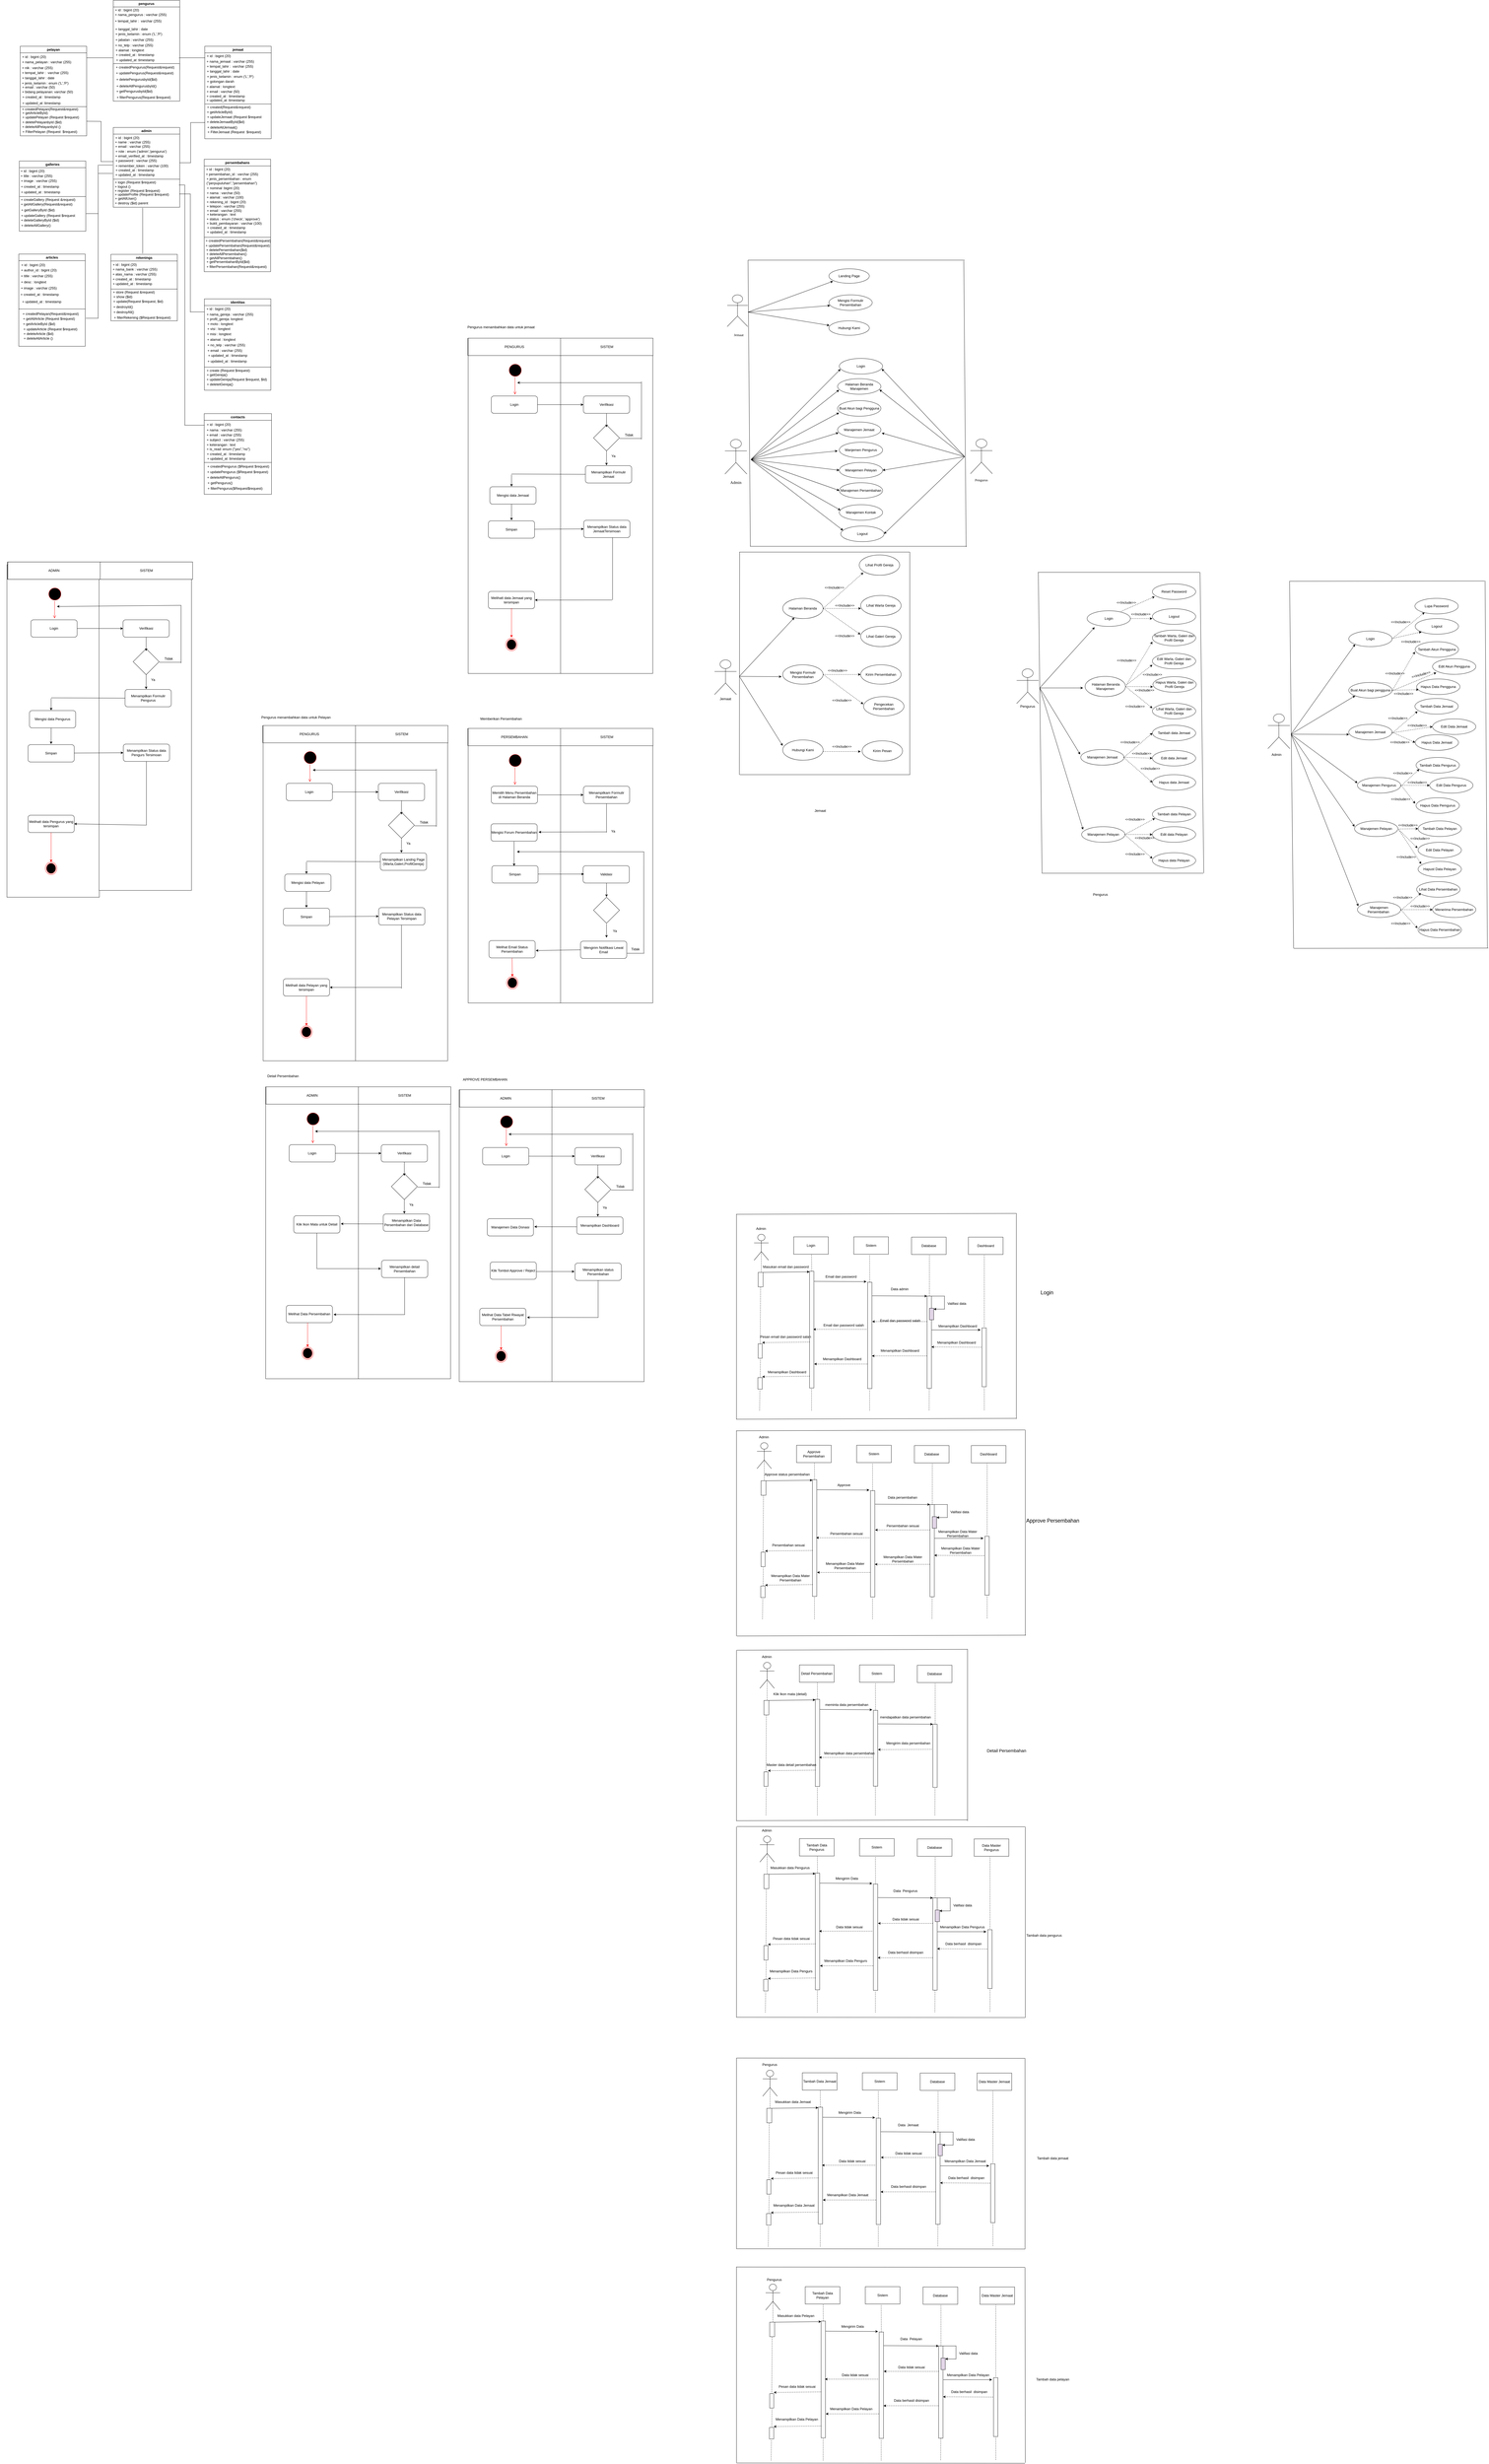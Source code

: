 <mxfile version="21.5.0" type="github" pages="4">
  <diagram id="lJzqKo0tMmMthapr_AUm" name="Halaman-1">
    <mxGraphModel dx="3328" dy="1553" grid="1" gridSize="10" guides="1" tooltips="1" connect="1" arrows="1" fold="1" page="1" pageScale="1" pageWidth="850" pageHeight="1100" math="0" shadow="0">
      <root>
        <mxCell id="0" />
        <mxCell id="1" parent="0" />
        <mxCell id="KfWaGZeMBS_jtLyXlY-o-1" value="" style="shape=umlActor;verticalLabelPosition=bottom;verticalAlign=top;html=1;outlineConnect=0;" parent="1" vertex="1">
          <mxGeometry x="-32" y="140" width="71" height="110" as="geometry" />
        </mxCell>
        <mxCell id="KfWaGZeMBS_jtLyXlY-o-2" value="Landing Page" style="ellipse;whiteSpace=wrap;html=1;" parent="1" vertex="1">
          <mxGeometry x="320" y="50" width="140" height="50" as="geometry" />
        </mxCell>
        <mxCell id="KfWaGZeMBS_jtLyXlY-o-9" value="Mengisi Formulir Persembahan" style="ellipse;whiteSpace=wrap;html=1;" parent="1" vertex="1">
          <mxGeometry x="320" y="140" width="150" height="54" as="geometry" />
        </mxCell>
        <mxCell id="KfWaGZeMBS_jtLyXlY-o-25" value="&lt;font style=&quot;font-size: 14px;&quot;&gt;&lt;font face=&quot;Times New Roman&quot;&gt;Admin&lt;/font&gt;&lt;/font&gt;" style="text;html=1;strokeColor=none;fillColor=none;align=center;verticalAlign=middle;whiteSpace=wrap;rounded=0;" parent="1" vertex="1">
          <mxGeometry x="-32" y="774" width="60" height="30" as="geometry" />
        </mxCell>
        <mxCell id="KfWaGZeMBS_jtLyXlY-o-31" value="Login" style="ellipse;whiteSpace=wrap;html=1;" parent="1" vertex="1">
          <mxGeometry x="356" y="360" width="150" height="54" as="geometry" />
        </mxCell>
        <mxCell id="KfWaGZeMBS_jtLyXlY-o-33" value="Halaman Beranda Manajemen" style="ellipse;whiteSpace=wrap;html=1;" parent="1" vertex="1">
          <mxGeometry x="350" y="430" width="150" height="54" as="geometry" />
        </mxCell>
        <mxCell id="0_seVGyXss538v5yLUL6-12" value="" style="shape=umlActor;verticalLabelPosition=bottom;verticalAlign=top;html=1;outlineConnect=0;" parent="1" vertex="1">
          <mxGeometry x="810" y="639" width="76" height="120" as="geometry" />
        </mxCell>
        <mxCell id="0_seVGyXss538v5yLUL6-13" value="Buat Akun bagi Pengguna " style="ellipse;whiteSpace=wrap;html=1;" parent="1" vertex="1">
          <mxGeometry x="350" y="506" width="150" height="54" as="geometry" />
        </mxCell>
        <mxCell id="0_seVGyXss538v5yLUL6-14" value="Manajemen Jemaat" style="ellipse;whiteSpace=wrap;html=1;" parent="1" vertex="1">
          <mxGeometry x="350" y="580" width="150" height="54" as="geometry" />
        </mxCell>
        <mxCell id="0_seVGyXss538v5yLUL6-15" value="Manjemen Pengurus" style="ellipse;whiteSpace=wrap;html=1;" parent="1" vertex="1">
          <mxGeometry x="356" y="650" width="150" height="54" as="geometry" />
        </mxCell>
        <mxCell id="0_seVGyXss538v5yLUL6-16" value="Manajemen Pelayan" style="ellipse;whiteSpace=wrap;html=1;" parent="1" vertex="1">
          <mxGeometry x="356" y="720" width="150" height="54" as="geometry" />
        </mxCell>
        <mxCell id="0_seVGyXss538v5yLUL6-17" value="Manajemen Persembahan" style="ellipse;whiteSpace=wrap;html=1;align=center;" parent="1" vertex="1">
          <mxGeometry x="356" y="790" width="150" height="54" as="geometry" />
        </mxCell>
        <mxCell id="0_seVGyXss538v5yLUL6-18" value="Manajemen Kontak" style="ellipse;whiteSpace=wrap;html=1;align=center;" parent="1" vertex="1">
          <mxGeometry x="356" y="866" width="150" height="54" as="geometry" />
        </mxCell>
        <mxCell id="0_seVGyXss538v5yLUL6-20" value="Logout" style="ellipse;whiteSpace=wrap;html=1;" parent="1" vertex="1">
          <mxGeometry x="361" y="940" width="150" height="54" as="geometry" />
        </mxCell>
        <mxCell id="0_seVGyXss538v5yLUL6-21" value="" style="shape=umlActor;verticalLabelPosition=bottom;verticalAlign=top;html=1;outlineConnect=0;" parent="1" vertex="1">
          <mxGeometry x="-40" y="640" width="76" height="120" as="geometry" />
        </mxCell>
        <mxCell id="0_seVGyXss538v5yLUL6-22" value="&lt;font face=&quot;Times New Roman&quot;&gt;Pengurus&lt;/font&gt;" style="text;html=1;strokeColor=none;fillColor=none;align=center;verticalAlign=middle;whiteSpace=wrap;rounded=0;" parent="1" vertex="1">
          <mxGeometry x="818" y="766" width="60" height="30" as="geometry" />
        </mxCell>
        <mxCell id="0_seVGyXss538v5yLUL6-23" value="" style="endArrow=classic;html=1;rounded=0;entryX=0.027;entryY=0.685;entryDx=0;entryDy=0;entryPerimeter=0;" parent="1" target="KfWaGZeMBS_jtLyXlY-o-31" edge="1">
          <mxGeometry width="50" height="50" relative="1" as="geometry">
            <mxPoint x="50" y="710" as="sourcePoint" />
            <mxPoint x="350" y="410" as="targetPoint" />
          </mxGeometry>
        </mxCell>
        <mxCell id="0_seVGyXss538v5yLUL6-24" value="" style="endArrow=classic;html=1;rounded=0;entryX=0.033;entryY=0.722;entryDx=0;entryDy=0;entryPerimeter=0;" parent="1" target="KfWaGZeMBS_jtLyXlY-o-33" edge="1">
          <mxGeometry width="50" height="50" relative="1" as="geometry">
            <mxPoint x="50" y="710" as="sourcePoint" />
            <mxPoint x="390" y="700" as="targetPoint" />
          </mxGeometry>
        </mxCell>
        <mxCell id="0_seVGyXss538v5yLUL6-25" value="" style="endArrow=classic;html=1;rounded=0;entryX=0.033;entryY=0.778;entryDx=0;entryDy=0;entryPerimeter=0;" parent="1" target="0_seVGyXss538v5yLUL6-13" edge="1">
          <mxGeometry width="50" height="50" relative="1" as="geometry">
            <mxPoint x="50" y="710" as="sourcePoint" />
            <mxPoint x="390" y="700" as="targetPoint" />
          </mxGeometry>
        </mxCell>
        <mxCell id="0_seVGyXss538v5yLUL6-26" value="" style="endArrow=classic;html=1;rounded=0;entryX=0.02;entryY=0.685;entryDx=0;entryDy=0;entryPerimeter=0;" parent="1" target="0_seVGyXss538v5yLUL6-14" edge="1">
          <mxGeometry width="50" height="50" relative="1" as="geometry">
            <mxPoint x="50" y="710" as="sourcePoint" />
            <mxPoint x="350" y="620" as="targetPoint" />
          </mxGeometry>
        </mxCell>
        <mxCell id="0_seVGyXss538v5yLUL6-27" value="" style="endArrow=classic;html=1;rounded=0;" parent="1" edge="1">
          <mxGeometry width="50" height="50" relative="1" as="geometry">
            <mxPoint x="50" y="710" as="sourcePoint" />
            <mxPoint x="350" y="680" as="targetPoint" />
          </mxGeometry>
        </mxCell>
        <mxCell id="0_seVGyXss538v5yLUL6-28" value="" style="endArrow=classic;html=1;rounded=0;entryX=0;entryY=0.5;entryDx=0;entryDy=0;" parent="1" target="0_seVGyXss538v5yLUL6-16" edge="1">
          <mxGeometry width="50" height="50" relative="1" as="geometry">
            <mxPoint x="50" y="710" as="sourcePoint" />
            <mxPoint x="390" y="700" as="targetPoint" />
          </mxGeometry>
        </mxCell>
        <mxCell id="0_seVGyXss538v5yLUL6-29" value="" style="endArrow=classic;html=1;rounded=0;entryX=0;entryY=0.5;entryDx=0;entryDy=0;" parent="1" target="0_seVGyXss538v5yLUL6-17" edge="1">
          <mxGeometry width="50" height="50" relative="1" as="geometry">
            <mxPoint x="50" y="710" as="sourcePoint" />
            <mxPoint x="390" y="700" as="targetPoint" />
          </mxGeometry>
        </mxCell>
        <mxCell id="0_seVGyXss538v5yLUL6-30" value="" style="endArrow=classic;html=1;rounded=0;entryX=0.027;entryY=0.352;entryDx=0;entryDy=0;entryPerimeter=0;" parent="1" target="0_seVGyXss538v5yLUL6-18" edge="1">
          <mxGeometry width="50" height="50" relative="1" as="geometry">
            <mxPoint x="50" y="710" as="sourcePoint" />
            <mxPoint x="210" y="860" as="targetPoint" />
          </mxGeometry>
        </mxCell>
        <mxCell id="0_seVGyXss538v5yLUL6-32" value="" style="endArrow=classic;html=1;rounded=0;entryX=0.053;entryY=0.278;entryDx=0;entryDy=0;entryPerimeter=0;" parent="1" target="0_seVGyXss538v5yLUL6-20" edge="1">
          <mxGeometry width="50" height="50" relative="1" as="geometry">
            <mxPoint x="50" y="710" as="sourcePoint" />
            <mxPoint x="179" y="870" as="targetPoint" />
          </mxGeometry>
        </mxCell>
        <mxCell id="0_seVGyXss538v5yLUL6-33" value="" style="endArrow=classic;html=1;rounded=0;entryX=0.98;entryY=0.667;entryDx=0;entryDy=0;entryPerimeter=0;" parent="1" target="KfWaGZeMBS_jtLyXlY-o-31" edge="1">
          <mxGeometry width="50" height="50" relative="1" as="geometry">
            <mxPoint x="790" y="700" as="sourcePoint" />
            <mxPoint x="390" y="540" as="targetPoint" />
          </mxGeometry>
        </mxCell>
        <mxCell id="0_seVGyXss538v5yLUL6-34" value="" style="endArrow=classic;html=1;rounded=0;entryX=0.967;entryY=0.704;entryDx=0;entryDy=0;entryPerimeter=0;" parent="1" target="KfWaGZeMBS_jtLyXlY-o-33" edge="1">
          <mxGeometry width="50" height="50" relative="1" as="geometry">
            <mxPoint x="790" y="700" as="sourcePoint" />
            <mxPoint x="390" y="540" as="targetPoint" />
          </mxGeometry>
        </mxCell>
        <mxCell id="0_seVGyXss538v5yLUL6-35" value="" style="endArrow=classic;html=1;rounded=0;entryX=1.02;entryY=0.704;entryDx=0;entryDy=0;entryPerimeter=0;" parent="1" target="0_seVGyXss538v5yLUL6-14" edge="1">
          <mxGeometry width="50" height="50" relative="1" as="geometry">
            <mxPoint x="790" y="700" as="sourcePoint" />
            <mxPoint x="390" y="540" as="targetPoint" />
          </mxGeometry>
        </mxCell>
        <mxCell id="0_seVGyXss538v5yLUL6-36" value="" style="endArrow=classic;html=1;rounded=0;entryX=1;entryY=0.5;entryDx=0;entryDy=0;" parent="1" target="0_seVGyXss538v5yLUL6-16" edge="1">
          <mxGeometry width="50" height="50" relative="1" as="geometry">
            <mxPoint x="790" y="700" as="sourcePoint" />
            <mxPoint x="390" y="540" as="targetPoint" />
          </mxGeometry>
        </mxCell>
        <mxCell id="0_seVGyXss538v5yLUL6-37" value="" style="endArrow=classic;html=1;rounded=0;entryX=1;entryY=0.5;entryDx=0;entryDy=0;" parent="1" target="0_seVGyXss538v5yLUL6-20" edge="1">
          <mxGeometry width="50" height="50" relative="1" as="geometry">
            <mxPoint x="790" y="700" as="sourcePoint" />
            <mxPoint x="390" y="540" as="targetPoint" />
          </mxGeometry>
        </mxCell>
        <mxCell id="0_seVGyXss538v5yLUL6-38" value="" style="shape=umlActor;verticalLabelPosition=bottom;verticalAlign=top;html=1;outlineConnect=0;" parent="1" vertex="1">
          <mxGeometry x="-76" y="1403" width="76" height="120" as="geometry" />
        </mxCell>
        <mxCell id="0_seVGyXss538v5yLUL6-39" value="Halaman Beranda" style="ellipse;whiteSpace=wrap;html=1;" parent="1" vertex="1">
          <mxGeometry x="160" y="1190" width="140" height="70" as="geometry" />
        </mxCell>
        <mxCell id="0_seVGyXss538v5yLUL6-40" value="Mengisi Formulir Persembahan" style="ellipse;whiteSpace=wrap;html=1;" parent="1" vertex="1">
          <mxGeometry x="160" y="1420" width="140" height="67" as="geometry" />
        </mxCell>
        <mxCell id="0_seVGyXss538v5yLUL6-41" value="Hubungi Kami" style="ellipse;whiteSpace=wrap;html=1;" parent="1" vertex="1">
          <mxGeometry x="320" y="230" width="140" height="50" as="geometry" />
        </mxCell>
        <mxCell id="0_seVGyXss538v5yLUL6-42" value="" style="endArrow=classic;html=1;rounded=0;entryX=0.1;entryY=0.86;entryDx=0;entryDy=0;entryPerimeter=0;" parent="1" target="KfWaGZeMBS_jtLyXlY-o-2" edge="1">
          <mxGeometry width="50" height="50" relative="1" as="geometry">
            <mxPoint x="40" y="200" as="sourcePoint" />
            <mxPoint x="411.843" y="67.798" as="targetPoint" />
          </mxGeometry>
        </mxCell>
        <mxCell id="0_seVGyXss538v5yLUL6-43" value="" style="endArrow=classic;html=1;rounded=0;entryX=0.014;entryY=0.32;entryDx=0;entryDy=0;entryPerimeter=0;" parent="1" target="0_seVGyXss538v5yLUL6-41" edge="1">
          <mxGeometry width="50" height="50" relative="1" as="geometry">
            <mxPoint x="40" y="200" as="sourcePoint" />
            <mxPoint x="260" y="180" as="targetPoint" />
          </mxGeometry>
        </mxCell>
        <mxCell id="0_seVGyXss538v5yLUL6-44" value="" style="endArrow=classic;html=1;rounded=0;entryX=0.027;entryY=0.685;entryDx=0;entryDy=0;entryPerimeter=0;" parent="1" target="KfWaGZeMBS_jtLyXlY-o-9" edge="1">
          <mxGeometry width="50" height="50" relative="1" as="geometry">
            <mxPoint x="40" y="200" as="sourcePoint" />
            <mxPoint x="379" y="110" as="targetPoint" />
          </mxGeometry>
        </mxCell>
        <mxCell id="0_seVGyXss538v5yLUL6-45" value="Hubungi Kami" style="ellipse;whiteSpace=wrap;html=1;" parent="1" vertex="1">
          <mxGeometry x="160" y="1680" width="140" height="70" as="geometry" />
        </mxCell>
        <mxCell id="0_seVGyXss538v5yLUL6-46" value="Lihat Profil Gereja" style="ellipse;whiteSpace=wrap;html=1;" parent="1" vertex="1">
          <mxGeometry x="425" y="1040" width="140" height="70" as="geometry" />
        </mxCell>
        <mxCell id="0_seVGyXss538v5yLUL6-47" value="Lihat Warta Gereja" style="ellipse;whiteSpace=wrap;html=1;" parent="1" vertex="1">
          <mxGeometry x="430" y="1180" width="140" height="70" as="geometry" />
        </mxCell>
        <mxCell id="0_seVGyXss538v5yLUL6-48" value="Lihat Galeri Gereja" style="ellipse;whiteSpace=wrap;html=1;" parent="1" vertex="1">
          <mxGeometry x="430" y="1287" width="140" height="70" as="geometry" />
        </mxCell>
        <mxCell id="0_seVGyXss538v5yLUL6-49" value="Kirim Persembahan" style="ellipse;whiteSpace=wrap;html=1;" parent="1" vertex="1">
          <mxGeometry x="430" y="1420" width="140" height="67" as="geometry" />
        </mxCell>
        <mxCell id="0_seVGyXss538v5yLUL6-50" value="Pengecekan Persembahan" style="ellipse;whiteSpace=wrap;html=1;" parent="1" vertex="1">
          <mxGeometry x="440" y="1530" width="140" height="67" as="geometry" />
        </mxCell>
        <mxCell id="0_seVGyXss538v5yLUL6-51" value="Kirim Pesan" style="ellipse;whiteSpace=wrap;html=1;" parent="1" vertex="1">
          <mxGeometry x="435" y="1683" width="140" height="70" as="geometry" />
        </mxCell>
        <mxCell id="0_seVGyXss538v5yLUL6-53" value="" style="endArrow=classic;html=1;rounded=0;" parent="1" target="0_seVGyXss538v5yLUL6-39" edge="1">
          <mxGeometry width="50" height="50" relative="1" as="geometry">
            <mxPoint x="10" y="1460" as="sourcePoint" />
            <mxPoint x="150" y="1250" as="targetPoint" />
          </mxGeometry>
        </mxCell>
        <mxCell id="0_seVGyXss538v5yLUL6-54" value="" style="endArrow=classic;html=1;rounded=0;entryX=-0.029;entryY=0.612;entryDx=0;entryDy=0;entryPerimeter=0;" parent="1" target="0_seVGyXss538v5yLUL6-40" edge="1">
          <mxGeometry width="50" height="50" relative="1" as="geometry">
            <mxPoint x="10" y="1460" as="sourcePoint" />
            <mxPoint x="150" y="1250" as="targetPoint" />
          </mxGeometry>
        </mxCell>
        <mxCell id="0_seVGyXss538v5yLUL6-55" value="" style="endArrow=classic;html=1;rounded=0;entryX=0;entryY=0.286;entryDx=0;entryDy=0;entryPerimeter=0;" parent="1" target="0_seVGyXss538v5yLUL6-45" edge="1">
          <mxGeometry width="50" height="50" relative="1" as="geometry">
            <mxPoint x="10" y="1460" as="sourcePoint" />
            <mxPoint x="150" y="1250" as="targetPoint" />
          </mxGeometry>
        </mxCell>
        <mxCell id="0_seVGyXss538v5yLUL6-57" value="" style="endArrow=classic;html=1;rounded=0;dashed=1;exitX=1;exitY=0.5;exitDx=0;exitDy=0;entryX=0.007;entryY=0.643;entryDx=0;entryDy=0;entryPerimeter=0;" parent="1" source="0_seVGyXss538v5yLUL6-39" target="0_seVGyXss538v5yLUL6-47" edge="1">
          <mxGeometry width="50" height="50" relative="1" as="geometry">
            <mxPoint x="361" y="1250" as="sourcePoint" />
            <mxPoint x="411" y="1200" as="targetPoint" />
          </mxGeometry>
        </mxCell>
        <mxCell id="0_seVGyXss538v5yLUL6-58" value="" style="endArrow=classic;html=1;rounded=0;dashed=1;exitX=1;exitY=0.5;exitDx=0;exitDy=0;entryX=-0.007;entryY=0.4;entryDx=0;entryDy=0;entryPerimeter=0;" parent="1" source="0_seVGyXss538v5yLUL6-39" target="0_seVGyXss538v5yLUL6-48" edge="1">
          <mxGeometry width="50" height="50" relative="1" as="geometry">
            <mxPoint x="310" y="1235" as="sourcePoint" />
            <mxPoint x="441" y="1235" as="targetPoint" />
          </mxGeometry>
        </mxCell>
        <mxCell id="0_seVGyXss538v5yLUL6-59" value="" style="endArrow=classic;html=1;rounded=0;dashed=1;exitX=1;exitY=0.5;exitDx=0;exitDy=0;entryX=0.1;entryY=0.871;entryDx=0;entryDy=0;entryPerimeter=0;" parent="1" source="0_seVGyXss538v5yLUL6-39" target="0_seVGyXss538v5yLUL6-46" edge="1">
          <mxGeometry width="50" height="50" relative="1" as="geometry">
            <mxPoint x="280" y="1090" as="sourcePoint" />
            <mxPoint x="409" y="1180" as="targetPoint" />
          </mxGeometry>
        </mxCell>
        <mxCell id="0_seVGyXss538v5yLUL6-60" value="" style="endArrow=classic;html=1;rounded=0;dashed=1;exitX=1;exitY=0.5;exitDx=0;exitDy=0;entryX=0;entryY=0.5;entryDx=0;entryDy=0;" parent="1" source="0_seVGyXss538v5yLUL6-40" target="0_seVGyXss538v5yLUL6-49" edge="1">
          <mxGeometry width="50" height="50" relative="1" as="geometry">
            <mxPoint x="266" y="1398.5" as="sourcePoint" />
            <mxPoint x="395" y="1488.5" as="targetPoint" />
          </mxGeometry>
        </mxCell>
        <mxCell id="0_seVGyXss538v5yLUL6-61" value="" style="endArrow=classic;html=1;rounded=0;dashed=1;exitX=1;exitY=0.5;exitDx=0;exitDy=0;entryX=-0.007;entryY=0.388;entryDx=0;entryDy=0;entryPerimeter=0;" parent="1" source="0_seVGyXss538v5yLUL6-40" target="0_seVGyXss538v5yLUL6-50" edge="1">
          <mxGeometry width="50" height="50" relative="1" as="geometry">
            <mxPoint x="310" y="1464" as="sourcePoint" />
            <mxPoint x="440" y="1464" as="targetPoint" />
          </mxGeometry>
        </mxCell>
        <mxCell id="0_seVGyXss538v5yLUL6-62" value="" style="endArrow=classic;html=1;rounded=0;dashed=1;exitX=1;exitY=0.5;exitDx=0;exitDy=0;" parent="1" edge="1">
          <mxGeometry width="50" height="50" relative="1" as="geometry">
            <mxPoint x="300" y="1720" as="sourcePoint" />
            <mxPoint x="430" y="1720" as="targetPoint" />
          </mxGeometry>
        </mxCell>
        <mxCell id="0_seVGyXss538v5yLUL6-63" value="&amp;lt;&amp;lt;Include&amp;gt;&amp;gt;" style="text;html=1;strokeColor=none;fillColor=none;align=center;verticalAlign=middle;whiteSpace=wrap;rounded=0;" parent="1" vertex="1">
          <mxGeometry x="294" y="1133" width="90" height="40" as="geometry" />
        </mxCell>
        <mxCell id="0_seVGyXss538v5yLUL6-66" value="&amp;lt;&amp;lt;Include&amp;gt;&amp;gt;" style="text;html=1;strokeColor=none;fillColor=none;align=center;verticalAlign=middle;whiteSpace=wrap;rounded=0;" parent="1" vertex="1">
          <mxGeometry x="330" y="1195" width="90" height="40" as="geometry" />
        </mxCell>
        <mxCell id="0_seVGyXss538v5yLUL6-67" value="&amp;lt;&amp;lt;Include&amp;gt;&amp;gt;" style="text;html=1;strokeColor=none;fillColor=none;align=center;verticalAlign=middle;whiteSpace=wrap;rounded=0;" parent="1" vertex="1">
          <mxGeometry x="330" y="1300" width="90" height="40" as="geometry" />
        </mxCell>
        <mxCell id="0_seVGyXss538v5yLUL6-68" value="&amp;lt;&amp;lt;Include&amp;gt;&amp;gt;" style="text;html=1;strokeColor=none;fillColor=none;align=center;verticalAlign=middle;whiteSpace=wrap;rounded=0;" parent="1" vertex="1">
          <mxGeometry x="305" y="1420" width="90" height="40" as="geometry" />
        </mxCell>
        <mxCell id="0_seVGyXss538v5yLUL6-69" value="&amp;lt;&amp;lt;Include&amp;gt;&amp;gt;" style="text;html=1;strokeColor=none;fillColor=none;align=center;verticalAlign=middle;whiteSpace=wrap;rounded=0;" parent="1" vertex="1">
          <mxGeometry x="320" y="1683" width="90" height="40" as="geometry" />
        </mxCell>
        <mxCell id="0_seVGyXss538v5yLUL6-70" value="&amp;lt;&amp;lt;Include&amp;gt;&amp;gt;" style="text;html=1;strokeColor=none;fillColor=none;align=center;verticalAlign=middle;whiteSpace=wrap;rounded=0;" parent="1" vertex="1">
          <mxGeometry x="320" y="1523" width="90" height="40" as="geometry" />
        </mxCell>
        <mxCell id="0_seVGyXss538v5yLUL6-72" value="Jemaat" style="text;html=1;strokeColor=none;fillColor=none;align=center;verticalAlign=middle;whiteSpace=wrap;rounded=0;" parent="1" vertex="1">
          <mxGeometry x="-68" y="1523" width="60" height="30" as="geometry" />
        </mxCell>
        <mxCell id="0_seVGyXss538v5yLUL6-75" value="" style="shape=umlActor;verticalLabelPosition=bottom;verticalAlign=top;html=1;outlineConnect=0;" parent="1" vertex="1">
          <mxGeometry x="970" y="1434" width="76" height="120" as="geometry" />
        </mxCell>
        <mxCell id="0_seVGyXss538v5yLUL6-76" value="Login" style="ellipse;whiteSpace=wrap;html=1;" parent="1" vertex="1">
          <mxGeometry x="1214" y="1233" width="150" height="54" as="geometry" />
        </mxCell>
        <mxCell id="0_seVGyXss538v5yLUL6-77" value="&amp;nbsp;Halaman Beranda Manajemen" style="ellipse;whiteSpace=wrap;html=1;" parent="1" vertex="1">
          <mxGeometry x="1207" y="1460" width="140" height="70" as="geometry" />
        </mxCell>
        <mxCell id="0_seVGyXss538v5yLUL6-78" value="Manajemen Jemaat" style="ellipse;whiteSpace=wrap;html=1;" parent="1" vertex="1">
          <mxGeometry x="1192" y="1713" width="150" height="54" as="geometry" />
        </mxCell>
        <mxCell id="0_seVGyXss538v5yLUL6-79" value="Manajemen Pelayan" style="ellipse;whiteSpace=wrap;html=1;" parent="1" vertex="1">
          <mxGeometry x="1195" y="1980" width="150" height="54" as="geometry" />
        </mxCell>
        <mxCell id="0_seVGyXss538v5yLUL6-80" value="Reset Password" style="ellipse;whiteSpace=wrap;html=1;" parent="1" vertex="1">
          <mxGeometry x="1440" y="1140" width="150" height="54" as="geometry" />
        </mxCell>
        <mxCell id="0_seVGyXss538v5yLUL6-81" value="Logout" style="ellipse;whiteSpace=wrap;html=1;" parent="1" vertex="1">
          <mxGeometry x="1440" y="1226" width="150" height="54" as="geometry" />
        </mxCell>
        <mxCell id="0_seVGyXss538v5yLUL6-82" value="Tambah Warta, Galeri dan Profil Gereja" style="ellipse;whiteSpace=wrap;html=1;" parent="1" vertex="1">
          <mxGeometry x="1440" y="1300" width="150" height="54" as="geometry" />
        </mxCell>
        <mxCell id="0_seVGyXss538v5yLUL6-83" value="Edit Warta, Galeri dan Profil Gereja" style="ellipse;whiteSpace=wrap;html=1;" parent="1" vertex="1">
          <mxGeometry x="1440" y="1380" width="150" height="54" as="geometry" />
        </mxCell>
        <mxCell id="0_seVGyXss538v5yLUL6-84" value="Hapus Warta, Galeri dan Profil Gereja" style="ellipse;whiteSpace=wrap;html=1;" parent="1" vertex="1">
          <mxGeometry x="1442" y="1461" width="150" height="54" as="geometry" />
        </mxCell>
        <mxCell id="0_seVGyXss538v5yLUL6-85" value="Lihat Warta, Galeri dan Profil Gereja" style="ellipse;whiteSpace=wrap;html=1;" parent="1" vertex="1">
          <mxGeometry x="1440" y="1553" width="150" height="54" as="geometry" />
        </mxCell>
        <mxCell id="0_seVGyXss538v5yLUL6-86" value="Tambah data Jemaat " style="ellipse;whiteSpace=wrap;html=1;" parent="1" vertex="1">
          <mxGeometry x="1440" y="1629" width="150" height="54" as="geometry" />
        </mxCell>
        <mxCell id="0_seVGyXss538v5yLUL6-87" value="Edit data Jemaat " style="ellipse;whiteSpace=wrap;html=1;" parent="1" vertex="1">
          <mxGeometry x="1440" y="1716" width="150" height="54" as="geometry" />
        </mxCell>
        <mxCell id="0_seVGyXss538v5yLUL6-88" value="Hapus data Jemaat " style="ellipse;whiteSpace=wrap;html=1;" parent="1" vertex="1">
          <mxGeometry x="1440" y="1800" width="150" height="54" as="geometry" />
        </mxCell>
        <mxCell id="0_seVGyXss538v5yLUL6-91" value="Tambah data Pelayan " style="ellipse;whiteSpace=wrap;html=1;" parent="1" vertex="1">
          <mxGeometry x="1440" y="1910" width="150" height="54" as="geometry" />
        </mxCell>
        <mxCell id="0_seVGyXss538v5yLUL6-92" value="Edit data Pelayan " style="ellipse;whiteSpace=wrap;html=1;" parent="1" vertex="1">
          <mxGeometry x="1440" y="1980" width="150" height="54" as="geometry" />
        </mxCell>
        <mxCell id="0_seVGyXss538v5yLUL6-93" value="Hapus data Pelayan " style="ellipse;whiteSpace=wrap;html=1;" parent="1" vertex="1">
          <mxGeometry x="1440" y="2070" width="150" height="54" as="geometry" />
        </mxCell>
        <mxCell id="0_seVGyXss538v5yLUL6-94" value="" style="endArrow=classic;html=1;rounded=0;" parent="1" edge="1">
          <mxGeometry width="50" height="50" relative="1" as="geometry">
            <mxPoint x="1050" y="1500" as="sourcePoint" />
            <mxPoint x="1240" y="1290" as="targetPoint" />
          </mxGeometry>
        </mxCell>
        <mxCell id="0_seVGyXss538v5yLUL6-95" value="" style="endArrow=classic;html=1;rounded=0;" parent="1" edge="1">
          <mxGeometry width="50" height="50" relative="1" as="geometry">
            <mxPoint x="1050" y="1500" as="sourcePoint" />
            <mxPoint x="1200" y="1500" as="targetPoint" />
          </mxGeometry>
        </mxCell>
        <mxCell id="0_seVGyXss538v5yLUL6-97" value="" style="endArrow=classic;html=1;rounded=0;" parent="1" edge="1">
          <mxGeometry width="50" height="50" relative="1" as="geometry">
            <mxPoint x="1050" y="1500" as="sourcePoint" />
            <mxPoint x="1190" y="1730" as="targetPoint" />
          </mxGeometry>
        </mxCell>
        <mxCell id="0_seVGyXss538v5yLUL6-98" value="" style="endArrow=classic;html=1;rounded=0;" parent="1" edge="1">
          <mxGeometry width="50" height="50" relative="1" as="geometry">
            <mxPoint x="1050" y="1500" as="sourcePoint" />
            <mxPoint x="1200" y="1990" as="targetPoint" />
          </mxGeometry>
        </mxCell>
        <mxCell id="0_seVGyXss538v5yLUL6-99" value="" style="endArrow=classic;html=1;rounded=0;exitX=0.787;exitY=0.037;exitDx=0;exitDy=0;exitPerimeter=0;entryX=0.053;entryY=0.815;entryDx=0;entryDy=0;entryPerimeter=0;dashed=1;" parent="1" source="0_seVGyXss538v5yLUL6-76" target="0_seVGyXss538v5yLUL6-80" edge="1">
          <mxGeometry width="50" height="50" relative="1" as="geometry">
            <mxPoint x="1347" y="1235" as="sourcePoint" />
            <mxPoint x="1430" y="1190" as="targetPoint" />
          </mxGeometry>
        </mxCell>
        <mxCell id="0_seVGyXss538v5yLUL6-100" value="" style="endArrow=classic;html=1;rounded=0;exitX=1;exitY=0.5;exitDx=0;exitDy=0;entryX=0;entryY=0.63;entryDx=0;entryDy=0;entryPerimeter=0;dashed=1;" parent="1" source="0_seVGyXss538v5yLUL6-76" target="0_seVGyXss538v5yLUL6-81" edge="1">
          <mxGeometry width="50" height="50" relative="1" as="geometry">
            <mxPoint x="1400" y="1300" as="sourcePoint" />
            <mxPoint x="1450" y="1250" as="targetPoint" />
          </mxGeometry>
        </mxCell>
        <mxCell id="0_seVGyXss538v5yLUL6-101" value="" style="endArrow=classic;html=1;rounded=0;dashed=1;entryX=0;entryY=0.741;entryDx=0;entryDy=0;entryPerimeter=0;" parent="1" target="0_seVGyXss538v5yLUL6-82" edge="1">
          <mxGeometry width="50" height="50" relative="1" as="geometry">
            <mxPoint x="1350" y="1490" as="sourcePoint" />
            <mxPoint x="1460" y="1350" as="targetPoint" />
          </mxGeometry>
        </mxCell>
        <mxCell id="0_seVGyXss538v5yLUL6-102" value="" style="endArrow=classic;html=1;rounded=0;dashed=1;entryX=0;entryY=0.741;entryDx=0;entryDy=0;entryPerimeter=0;" parent="1" target="0_seVGyXss538v5yLUL6-83" edge="1">
          <mxGeometry width="50" height="50" relative="1" as="geometry">
            <mxPoint x="1350" y="1490" as="sourcePoint" />
            <mxPoint x="1414" y="1450" as="targetPoint" />
          </mxGeometry>
        </mxCell>
        <mxCell id="0_seVGyXss538v5yLUL6-104" value="" style="endArrow=classic;html=1;rounded=0;exitX=1;exitY=0.5;exitDx=0;exitDy=0;entryX=0;entryY=0.648;entryDx=0;entryDy=0;entryPerimeter=0;dashed=1;" parent="1" source="0_seVGyXss538v5yLUL6-77" target="0_seVGyXss538v5yLUL6-84" edge="1">
          <mxGeometry width="50" height="50" relative="1" as="geometry">
            <mxPoint x="1370" y="1530" as="sourcePoint" />
            <mxPoint x="1420" y="1480" as="targetPoint" />
          </mxGeometry>
        </mxCell>
        <mxCell id="0_seVGyXss538v5yLUL6-105" value="" style="endArrow=classic;html=1;rounded=0;entryX=0;entryY=0.315;entryDx=0;entryDy=0;entryPerimeter=0;exitX=1;exitY=0.5;exitDx=0;exitDy=0;dashed=1;" parent="1" source="0_seVGyXss538v5yLUL6-77" target="0_seVGyXss538v5yLUL6-85" edge="1">
          <mxGeometry width="50" height="50" relative="1" as="geometry">
            <mxPoint x="1350" y="1500" as="sourcePoint" />
            <mxPoint x="1210" y="1410" as="targetPoint" />
          </mxGeometry>
        </mxCell>
        <mxCell id="0_seVGyXss538v5yLUL6-106" value="" style="endArrow=classic;html=1;rounded=0;entryX=0;entryY=0.5;entryDx=0;entryDy=0;dashed=1;exitX=1;exitY=0.5;exitDx=0;exitDy=0;" parent="1" source="0_seVGyXss538v5yLUL6-78" target="0_seVGyXss538v5yLUL6-86" edge="1">
          <mxGeometry width="50" height="50" relative="1" as="geometry">
            <mxPoint x="1350" y="1730" as="sourcePoint" />
            <mxPoint x="1210" y="1680" as="targetPoint" />
          </mxGeometry>
        </mxCell>
        <mxCell id="0_seVGyXss538v5yLUL6-107" value="" style="endArrow=classic;html=1;rounded=0;entryX=0;entryY=0.5;entryDx=0;entryDy=0;exitX=1;exitY=0.5;exitDx=0;exitDy=0;dashed=1;" parent="1" source="0_seVGyXss538v5yLUL6-78" target="0_seVGyXss538v5yLUL6-87" edge="1">
          <mxGeometry width="50" height="50" relative="1" as="geometry">
            <mxPoint x="1160" y="1730" as="sourcePoint" />
            <mxPoint x="1210" y="1680" as="targetPoint" />
          </mxGeometry>
        </mxCell>
        <mxCell id="0_seVGyXss538v5yLUL6-108" value="" style="endArrow=classic;html=1;rounded=0;entryX=0;entryY=0.5;entryDx=0;entryDy=0;dashed=1;" parent="1" target="0_seVGyXss538v5yLUL6-88" edge="1">
          <mxGeometry width="50" height="50" relative="1" as="geometry">
            <mxPoint x="1340" y="1740" as="sourcePoint" />
            <mxPoint x="1210" y="1680" as="targetPoint" />
          </mxGeometry>
        </mxCell>
        <mxCell id="0_seVGyXss538v5yLUL6-109" value="" style="endArrow=classic;html=1;rounded=0;entryX=0.06;entryY=0.759;entryDx=0;entryDy=0;entryPerimeter=0;exitX=1;exitY=0.5;exitDx=0;exitDy=0;dashed=1;" parent="1" source="0_seVGyXss538v5yLUL6-79" target="0_seVGyXss538v5yLUL6-91" edge="1">
          <mxGeometry width="50" height="50" relative="1" as="geometry">
            <mxPoint x="1350" y="2000" as="sourcePoint" />
            <mxPoint x="1210" y="1680" as="targetPoint" />
          </mxGeometry>
        </mxCell>
        <mxCell id="0_seVGyXss538v5yLUL6-111" value="" style="endArrow=classic;html=1;rounded=0;entryX=0;entryY=0.5;entryDx=0;entryDy=0;exitX=1;exitY=0.5;exitDx=0;exitDy=0;dashed=1;" parent="1" source="0_seVGyXss538v5yLUL6-79" target="0_seVGyXss538v5yLUL6-92" edge="1">
          <mxGeometry width="50" height="50" relative="1" as="geometry">
            <mxPoint x="1350" y="2010" as="sourcePoint" />
            <mxPoint x="1410" y="2020" as="targetPoint" />
          </mxGeometry>
        </mxCell>
        <mxCell id="0_seVGyXss538v5yLUL6-112" value="" style="endArrow=classic;html=1;rounded=0;dashed=1;" parent="1" edge="1">
          <mxGeometry width="50" height="50" relative="1" as="geometry">
            <mxPoint x="1347" y="2010" as="sourcePoint" />
            <mxPoint x="1440" y="2090" as="targetPoint" />
          </mxGeometry>
        </mxCell>
        <mxCell id="0_seVGyXss538v5yLUL6-113" value="&amp;lt;&amp;lt;Include&amp;gt;&amp;gt;" style="text;html=1;strokeColor=none;fillColor=none;align=center;verticalAlign=middle;whiteSpace=wrap;rounded=0;" parent="1" vertex="1">
          <mxGeometry x="1320" y="1190" width="60" height="30" as="geometry" />
        </mxCell>
        <mxCell id="0_seVGyXss538v5yLUL6-114" value="&amp;lt;&amp;lt;Include&amp;gt;&amp;gt;" style="text;html=1;strokeColor=none;fillColor=none;align=center;verticalAlign=middle;whiteSpace=wrap;rounded=0;" parent="1" vertex="1">
          <mxGeometry x="1370" y="1230" width="60" height="30" as="geometry" />
        </mxCell>
        <mxCell id="0_seVGyXss538v5yLUL6-116" value="&amp;lt;&amp;lt;Include&amp;gt;&amp;gt;" style="text;html=1;strokeColor=none;fillColor=none;align=center;verticalAlign=middle;whiteSpace=wrap;rounded=0;" parent="1" vertex="1">
          <mxGeometry x="1321" y="1390" width="60" height="30" as="geometry" />
        </mxCell>
        <mxCell id="0_seVGyXss538v5yLUL6-117" value="&amp;lt;&amp;lt;Include&amp;gt;&amp;gt;" style="text;html=1;strokeColor=none;fillColor=none;align=center;verticalAlign=middle;whiteSpace=wrap;rounded=0;" parent="1" vertex="1">
          <mxGeometry x="1410" y="1438.5" width="60" height="30" as="geometry" />
        </mxCell>
        <mxCell id="0_seVGyXss538v5yLUL6-119" value="&amp;lt;&amp;lt;Include&amp;gt;&amp;gt;" style="text;html=1;strokeColor=none;fillColor=none;align=center;verticalAlign=middle;whiteSpace=wrap;rounded=0;" parent="1" vertex="1">
          <mxGeometry x="1383" y="1493" width="60" height="30" as="geometry" />
        </mxCell>
        <mxCell id="0_seVGyXss538v5yLUL6-120" value="&amp;lt;&amp;lt;Include&amp;gt;&amp;gt;" style="text;html=1;strokeColor=none;fillColor=none;align=center;verticalAlign=middle;whiteSpace=wrap;rounded=0;" parent="1" vertex="1">
          <mxGeometry x="1350" y="1548.5" width="60" height="30" as="geometry" />
        </mxCell>
        <mxCell id="0_seVGyXss538v5yLUL6-121" value="&amp;lt;&amp;lt;Include&amp;gt;&amp;gt;" style="text;html=1;strokeColor=none;fillColor=none;align=center;verticalAlign=middle;whiteSpace=wrap;rounded=0;" parent="1" vertex="1">
          <mxGeometry x="1333" y="1673" width="60" height="30" as="geometry" />
        </mxCell>
        <mxCell id="0_seVGyXss538v5yLUL6-122" value="&amp;lt;&amp;lt;Include&amp;gt;&amp;gt;" style="text;html=1;strokeColor=none;fillColor=none;align=center;verticalAlign=middle;whiteSpace=wrap;rounded=0;" parent="1" vertex="1">
          <mxGeometry x="1373" y="1712" width="60" height="30" as="geometry" />
        </mxCell>
        <mxCell id="0_seVGyXss538v5yLUL6-123" value="&amp;lt;&amp;lt;Include&amp;gt;&amp;gt;" style="text;html=1;strokeColor=none;fillColor=none;align=center;verticalAlign=middle;whiteSpace=wrap;rounded=0;" parent="1" vertex="1">
          <mxGeometry x="1403" y="1764" width="60" height="30" as="geometry" />
        </mxCell>
        <mxCell id="0_seVGyXss538v5yLUL6-124" value="&amp;lt;&amp;lt;Include&amp;gt;&amp;gt;" style="text;html=1;strokeColor=none;fillColor=none;align=center;verticalAlign=middle;whiteSpace=wrap;rounded=0;" parent="1" vertex="1">
          <mxGeometry x="1350" y="1940" width="60" height="30" as="geometry" />
        </mxCell>
        <mxCell id="0_seVGyXss538v5yLUL6-125" value="&amp;lt;&amp;lt;Include&amp;gt;&amp;gt;" style="text;html=1;strokeColor=none;fillColor=none;align=center;verticalAlign=middle;whiteSpace=wrap;rounded=0;" parent="1" vertex="1">
          <mxGeometry x="1350" y="2060" width="60" height="30" as="geometry" />
        </mxCell>
        <mxCell id="0_seVGyXss538v5yLUL6-127" value="&amp;lt;&amp;lt;Include&amp;gt;&amp;gt;" style="text;html=1;strokeColor=none;fillColor=none;align=center;verticalAlign=middle;whiteSpace=wrap;rounded=0;" parent="1" vertex="1">
          <mxGeometry x="1383" y="2004" width="60" height="30" as="geometry" />
        </mxCell>
        <mxCell id="0_seVGyXss538v5yLUL6-128" value="Pengurus" style="text;html=1;strokeColor=none;fillColor=none;align=center;verticalAlign=middle;whiteSpace=wrap;rounded=0;" parent="1" vertex="1">
          <mxGeometry x="978" y="1548.5" width="60" height="30" as="geometry" />
        </mxCell>
        <mxCell id="VLI0SdWaPdd3IO19tS64-1" value="" style="shape=umlActor;verticalLabelPosition=bottom;verticalAlign=top;html=1;outlineConnect=0;" parent="1" vertex="1">
          <mxGeometry x="1840" y="1590" width="76" height="120" as="geometry" />
        </mxCell>
        <mxCell id="VLI0SdWaPdd3IO19tS64-3" value="Jemaat" style="text;html=1;strokeColor=none;fillColor=none;align=center;verticalAlign=middle;whiteSpace=wrap;rounded=0;" parent="1" vertex="1">
          <mxGeometry x="260" y="1910" width="60" height="30" as="geometry" />
        </mxCell>
        <mxCell id="VLI0SdWaPdd3IO19tS64-4" value="Pengurus" style="text;html=1;strokeColor=none;fillColor=none;align=center;verticalAlign=middle;whiteSpace=wrap;rounded=0;" parent="1" vertex="1">
          <mxGeometry x="1230" y="2200" width="60" height="30" as="geometry" />
        </mxCell>
        <mxCell id="VLI0SdWaPdd3IO19tS64-5" value="Login" style="ellipse;whiteSpace=wrap;html=1;" parent="1" vertex="1">
          <mxGeometry x="2120" y="1303" width="150" height="54" as="geometry" />
        </mxCell>
        <mxCell id="VLI0SdWaPdd3IO19tS64-6" value="Buat Akun bagi pengguna" style="ellipse;whiteSpace=wrap;html=1;" parent="1" vertex="1">
          <mxGeometry x="2120" y="1481" width="150" height="54" as="geometry" />
        </mxCell>
        <mxCell id="VLI0SdWaPdd3IO19tS64-7" value="Manajemen Jemaat" style="ellipse;whiteSpace=wrap;html=1;" parent="1" vertex="1">
          <mxGeometry x="2120" y="1626" width="150" height="54" as="geometry" />
        </mxCell>
        <mxCell id="VLI0SdWaPdd3IO19tS64-8" value="Manajemen Pengurus" style="ellipse;whiteSpace=wrap;html=1;" parent="1" vertex="1">
          <mxGeometry x="2150" y="1810" width="150" height="54" as="geometry" />
        </mxCell>
        <mxCell id="VLI0SdWaPdd3IO19tS64-9" value="Manajemen Pelayan" style="ellipse;whiteSpace=wrap;html=1;" parent="1" vertex="1">
          <mxGeometry x="2140" y="1960" width="150" height="54" as="geometry" />
        </mxCell>
        <mxCell id="VLI0SdWaPdd3IO19tS64-10" value="Manajemen Persembahan&lt;span style=&quot;white-space: pre;&quot;&gt;&#x9;&lt;/span&gt;" style="ellipse;whiteSpace=wrap;html=1;" parent="1" vertex="1">
          <mxGeometry x="2150" y="2240" width="150" height="54" as="geometry" />
        </mxCell>
        <mxCell id="VLI0SdWaPdd3IO19tS64-12" value="" style="endArrow=classic;html=1;rounded=0;entryX=0;entryY=1;entryDx=0;entryDy=0;" parent="1" target="VLI0SdWaPdd3IO19tS64-5" edge="1">
          <mxGeometry width="50" height="50" relative="1" as="geometry">
            <mxPoint x="1920" y="1660" as="sourcePoint" />
            <mxPoint x="2200" y="1540" as="targetPoint" />
          </mxGeometry>
        </mxCell>
        <mxCell id="VLI0SdWaPdd3IO19tS64-13" value="" style="endArrow=classic;html=1;rounded=0;entryX=0;entryY=1;entryDx=0;entryDy=0;" parent="1" target="VLI0SdWaPdd3IO19tS64-6" edge="1">
          <mxGeometry width="50" height="50" relative="1" as="geometry">
            <mxPoint x="1920" y="1660" as="sourcePoint" />
            <mxPoint x="2152" y="1359" as="targetPoint" />
          </mxGeometry>
        </mxCell>
        <mxCell id="VLI0SdWaPdd3IO19tS64-14" value="" style="endArrow=classic;html=1;rounded=0;entryX=0.007;entryY=0.648;entryDx=0;entryDy=0;entryPerimeter=0;" parent="1" target="VLI0SdWaPdd3IO19tS64-7" edge="1">
          <mxGeometry width="50" height="50" relative="1" as="geometry">
            <mxPoint x="1920" y="1660" as="sourcePoint" />
            <mxPoint x="2200" y="1540" as="targetPoint" />
          </mxGeometry>
        </mxCell>
        <mxCell id="VLI0SdWaPdd3IO19tS64-15" value="" style="endArrow=classic;html=1;rounded=0;entryX=0;entryY=0.352;entryDx=0;entryDy=0;entryPerimeter=0;" parent="1" target="VLI0SdWaPdd3IO19tS64-8" edge="1">
          <mxGeometry width="50" height="50" relative="1" as="geometry">
            <mxPoint x="1920" y="1660" as="sourcePoint" />
            <mxPoint x="2200" y="1540" as="targetPoint" />
          </mxGeometry>
        </mxCell>
        <mxCell id="VLI0SdWaPdd3IO19tS64-16" value="" style="endArrow=classic;html=1;rounded=0;entryX=0;entryY=0.37;entryDx=0;entryDy=0;entryPerimeter=0;" parent="1" target="VLI0SdWaPdd3IO19tS64-9" edge="1">
          <mxGeometry width="50" height="50" relative="1" as="geometry">
            <mxPoint x="1920" y="1660" as="sourcePoint" />
            <mxPoint x="2200" y="1730" as="targetPoint" />
          </mxGeometry>
        </mxCell>
        <mxCell id="VLI0SdWaPdd3IO19tS64-17" value="" style="endArrow=classic;html=1;rounded=0;entryX=0.02;entryY=0.278;entryDx=0;entryDy=0;entryPerimeter=0;" parent="1" target="VLI0SdWaPdd3IO19tS64-10" edge="1">
          <mxGeometry width="50" height="50" relative="1" as="geometry">
            <mxPoint x="1920" y="1660" as="sourcePoint" />
            <mxPoint x="2095" y="2034" as="targetPoint" />
          </mxGeometry>
        </mxCell>
        <mxCell id="VLI0SdWaPdd3IO19tS64-18" value="Lupa Password" style="ellipse;whiteSpace=wrap;html=1;" parent="1" vertex="1">
          <mxGeometry x="2349" y="1190" width="150" height="54" as="geometry" />
        </mxCell>
        <mxCell id="VLI0SdWaPdd3IO19tS64-19" value="Logout" style="ellipse;whiteSpace=wrap;html=1;" parent="1" vertex="1">
          <mxGeometry x="2350" y="1260" width="150" height="54" as="geometry" />
        </mxCell>
        <mxCell id="VLI0SdWaPdd3IO19tS64-20" value="Tambah Akun Pengguna" style="ellipse;whiteSpace=wrap;html=1;" parent="1" vertex="1">
          <mxGeometry x="2350" y="1340" width="150" height="54" as="geometry" />
        </mxCell>
        <mxCell id="VLI0SdWaPdd3IO19tS64-21" value="Edit Akun Pengguna" style="ellipse;whiteSpace=wrap;html=1;" parent="1" vertex="1">
          <mxGeometry x="2410" y="1399" width="150" height="54" as="geometry" />
        </mxCell>
        <mxCell id="VLI0SdWaPdd3IO19tS64-22" value="Hapus Data Pengguna" style="ellipse;whiteSpace=wrap;html=1;" parent="1" vertex="1">
          <mxGeometry x="2355" y="1469" width="150" height="54" as="geometry" />
        </mxCell>
        <mxCell id="VLI0SdWaPdd3IO19tS64-23" value="Tambah Data Jemaat" style="ellipse;whiteSpace=wrap;html=1;" parent="1" vertex="1">
          <mxGeometry x="2349" y="1536.5" width="150" height="54" as="geometry" />
        </mxCell>
        <mxCell id="VLI0SdWaPdd3IO19tS64-24" value="Edit Data Jemaat" style="ellipse;whiteSpace=wrap;html=1;" parent="1" vertex="1">
          <mxGeometry x="2410" y="1607" width="150" height="54" as="geometry" />
        </mxCell>
        <mxCell id="VLI0SdWaPdd3IO19tS64-25" value="Hapus Data Jemaat" style="ellipse;whiteSpace=wrap;html=1;" parent="1" vertex="1">
          <mxGeometry x="2350" y="1662" width="150" height="54" as="geometry" />
        </mxCell>
        <mxCell id="VLI0SdWaPdd3IO19tS64-26" value="Tambah Data Pengurus" style="ellipse;whiteSpace=wrap;html=1;" parent="1" vertex="1">
          <mxGeometry x="2353" y="1740.5" width="150" height="54" as="geometry" />
        </mxCell>
        <mxCell id="VLI0SdWaPdd3IO19tS64-27" value="Edit Data Pengurus" style="ellipse;whiteSpace=wrap;html=1;" parent="1" vertex="1">
          <mxGeometry x="2400" y="1810" width="150" height="54" as="geometry" />
        </mxCell>
        <mxCell id="VLI0SdWaPdd3IO19tS64-28" value="Hapus Data Pemgurus" style="ellipse;whiteSpace=wrap;html=1;" parent="1" vertex="1">
          <mxGeometry x="2353" y="1880" width="150" height="54" as="geometry" />
        </mxCell>
        <mxCell id="VLI0SdWaPdd3IO19tS64-29" value="Tambah Data Pelayan" style="ellipse;whiteSpace=wrap;html=1;" parent="1" vertex="1">
          <mxGeometry x="2360" y="1960" width="150" height="54" as="geometry" />
        </mxCell>
        <mxCell id="VLI0SdWaPdd3IO19tS64-30" value="Edit Data Pelayan" style="ellipse;whiteSpace=wrap;html=1;" parent="1" vertex="1">
          <mxGeometry x="2360" y="2034" width="150" height="54" as="geometry" />
        </mxCell>
        <mxCell id="VLI0SdWaPdd3IO19tS64-31" value="Hapust Data Pelayan" style="ellipse;whiteSpace=wrap;html=1;" parent="1" vertex="1">
          <mxGeometry x="2360" y="2100" width="150" height="54" as="geometry" />
        </mxCell>
        <mxCell id="VLI0SdWaPdd3IO19tS64-32" value="Lihat Data Persembahan" style="ellipse;whiteSpace=wrap;html=1;" parent="1" vertex="1">
          <mxGeometry x="2355" y="2170" width="150" height="54" as="geometry" />
        </mxCell>
        <mxCell id="VLI0SdWaPdd3IO19tS64-33" value="Menerima Persembahan" style="ellipse;whiteSpace=wrap;html=1;" parent="1" vertex="1">
          <mxGeometry x="2410" y="2240" width="150" height="54" as="geometry" />
        </mxCell>
        <mxCell id="VLI0SdWaPdd3IO19tS64-34" value="Hapus Data Persembahan" style="ellipse;whiteSpace=wrap;html=1;" parent="1" vertex="1">
          <mxGeometry x="2360" y="2310" width="150" height="54" as="geometry" />
        </mxCell>
        <mxCell id="VLI0SdWaPdd3IO19tS64-36" value="" style="endArrow=classic;html=1;rounded=0;dashed=1;exitX=1;exitY=0.5;exitDx=0;exitDy=0;" parent="1" source="VLI0SdWaPdd3IO19tS64-5" edge="1">
          <mxGeometry width="50" height="50" relative="1" as="geometry">
            <mxPoint x="2264" y="1318" as="sourcePoint" />
            <mxPoint x="2382.453" y="1238.775" as="targetPoint" />
          </mxGeometry>
        </mxCell>
        <mxCell id="VLI0SdWaPdd3IO19tS64-37" value="" style="endArrow=classic;html=1;rounded=0;dashed=1;entryX=0;entryY=1;entryDx=0;entryDy=0;" parent="1" target="VLI0SdWaPdd3IO19tS64-19" edge="1">
          <mxGeometry width="50" height="50" relative="1" as="geometry">
            <mxPoint x="2274" y="1328" as="sourcePoint" />
            <mxPoint x="2392.453" y="1248.775" as="targetPoint" />
          </mxGeometry>
        </mxCell>
        <mxCell id="VLI0SdWaPdd3IO19tS64-38" value="" style="endArrow=classic;html=1;rounded=0;entryX=-0.007;entryY=0.648;entryDx=0;entryDy=0;entryPerimeter=0;dashed=1;" parent="1" target="VLI0SdWaPdd3IO19tS64-20" edge="1">
          <mxGeometry width="50" height="50" relative="1" as="geometry">
            <mxPoint x="2270" y="1510" as="sourcePoint" />
            <mxPoint x="2320" y="1460" as="targetPoint" />
          </mxGeometry>
        </mxCell>
        <mxCell id="VLI0SdWaPdd3IO19tS64-39" value="" style="endArrow=classic;html=1;rounded=0;entryX=0.087;entryY=0.889;entryDx=0;entryDy=0;entryPerimeter=0;dashed=1;" parent="1" target="VLI0SdWaPdd3IO19tS64-21" edge="1">
          <mxGeometry width="50" height="50" relative="1" as="geometry">
            <mxPoint x="2270" y="1510" as="sourcePoint" />
            <mxPoint x="2320" y="1460" as="targetPoint" />
          </mxGeometry>
        </mxCell>
        <mxCell id="VLI0SdWaPdd3IO19tS64-40" value="" style="endArrow=classic;html=1;rounded=0;exitX=1;exitY=0.5;exitDx=0;exitDy=0;entryX=0.047;entryY=0.685;entryDx=0;entryDy=0;entryPerimeter=0;dashed=1;" parent="1" source="VLI0SdWaPdd3IO19tS64-6" target="VLI0SdWaPdd3IO19tS64-22" edge="1">
          <mxGeometry width="50" height="50" relative="1" as="geometry">
            <mxPoint x="2290" y="1523" as="sourcePoint" />
            <mxPoint x="2340" y="1473" as="targetPoint" />
          </mxGeometry>
        </mxCell>
        <mxCell id="VLI0SdWaPdd3IO19tS64-42" value="" style="endArrow=classic;html=1;rounded=0;entryX=0.06;entryY=0.824;entryDx=0;entryDy=0;entryPerimeter=0;dashed=1;" parent="1" target="VLI0SdWaPdd3IO19tS64-23" edge="1">
          <mxGeometry width="50" height="50" relative="1" as="geometry">
            <mxPoint x="2270" y="1657" as="sourcePoint" />
            <mxPoint x="2320" y="1607" as="targetPoint" />
          </mxGeometry>
        </mxCell>
        <mxCell id="VLI0SdWaPdd3IO19tS64-43" value="" style="endArrow=classic;html=1;rounded=0;entryX=0;entryY=0.5;entryDx=0;entryDy=0;dashed=1;" parent="1" target="VLI0SdWaPdd3IO19tS64-24" edge="1">
          <mxGeometry width="50" height="50" relative="1" as="geometry">
            <mxPoint x="2273.712" y="1654.636" as="sourcePoint" />
            <mxPoint x="2357" y="1651.014" as="targetPoint" />
          </mxGeometry>
        </mxCell>
        <mxCell id="VLI0SdWaPdd3IO19tS64-44" value="" style="endArrow=classic;html=1;rounded=0;exitX=1;exitY=0.5;exitDx=0;exitDy=0;entryX=0;entryY=0.5;entryDx=0;entryDy=0;dashed=1;" parent="1" source="VLI0SdWaPdd3IO19tS64-7" target="VLI0SdWaPdd3IO19tS64-25" edge="1">
          <mxGeometry width="50" height="50" relative="1" as="geometry">
            <mxPoint x="2280" y="1723" as="sourcePoint" />
            <mxPoint x="2330" y="1673" as="targetPoint" />
          </mxGeometry>
        </mxCell>
        <mxCell id="VLI0SdWaPdd3IO19tS64-45" value="" style="endArrow=classic;html=1;rounded=0;entryX=0.073;entryY=0.75;entryDx=0;entryDy=0;entryPerimeter=0;dashed=1;" parent="1" target="VLI0SdWaPdd3IO19tS64-26" edge="1">
          <mxGeometry width="50" height="50" relative="1" as="geometry">
            <mxPoint x="2300" y="1840" as="sourcePoint" />
            <mxPoint x="2350" y="1790" as="targetPoint" />
          </mxGeometry>
        </mxCell>
        <mxCell id="VLI0SdWaPdd3IO19tS64-46" value="" style="endArrow=classic;html=1;rounded=0;entryX=0;entryY=0.5;entryDx=0;entryDy=0;dashed=1;exitX=1;exitY=0.5;exitDx=0;exitDy=0;" parent="1" source="VLI0SdWaPdd3IO19tS64-8" target="VLI0SdWaPdd3IO19tS64-27" edge="1">
          <mxGeometry width="50" height="50" relative="1" as="geometry">
            <mxPoint x="2310" y="1850" as="sourcePoint" />
            <mxPoint x="2374" y="1791" as="targetPoint" />
          </mxGeometry>
        </mxCell>
        <mxCell id="VLI0SdWaPdd3IO19tS64-47" value="" style="endArrow=classic;html=1;rounded=0;dashed=1;" parent="1" edge="1">
          <mxGeometry width="50" height="50" relative="1" as="geometry">
            <mxPoint x="2304" y="1840" as="sourcePoint" />
            <mxPoint x="2350" y="1900" as="targetPoint" />
          </mxGeometry>
        </mxCell>
        <mxCell id="VLI0SdWaPdd3IO19tS64-48" value="" style="endArrow=classic;html=1;rounded=0;dashed=1;entryX=0;entryY=0.5;entryDx=0;entryDy=0;" parent="1" target="VLI0SdWaPdd3IO19tS64-29" edge="1">
          <mxGeometry width="50" height="50" relative="1" as="geometry">
            <mxPoint x="2293" y="1988" as="sourcePoint" />
            <mxPoint x="2354.95" y="1986.016" as="targetPoint" />
          </mxGeometry>
        </mxCell>
        <mxCell id="VLI0SdWaPdd3IO19tS64-49" value="" style="endArrow=classic;html=1;rounded=0;dashed=1;entryX=-0.013;entryY=0.37;entryDx=0;entryDy=0;entryPerimeter=0;" parent="1" target="VLI0SdWaPdd3IO19tS64-30" edge="1">
          <mxGeometry width="50" height="50" relative="1" as="geometry">
            <mxPoint x="2293" y="1990" as="sourcePoint" />
            <mxPoint x="2353" y="2061" as="targetPoint" />
          </mxGeometry>
        </mxCell>
        <mxCell id="VLI0SdWaPdd3IO19tS64-50" value="" style="endArrow=classic;html=1;rounded=0;dashed=1;entryX=0.073;entryY=0.167;entryDx=0;entryDy=0;entryPerimeter=0;" parent="1" target="VLI0SdWaPdd3IO19tS64-31" edge="1">
          <mxGeometry width="50" height="50" relative="1" as="geometry">
            <mxPoint x="2293" y="1990" as="sourcePoint" />
            <mxPoint x="2366.05" y="2099.018" as="targetPoint" />
          </mxGeometry>
        </mxCell>
        <mxCell id="VLI0SdWaPdd3IO19tS64-51" value="" style="endArrow=classic;html=1;rounded=0;dashed=1;" parent="1" edge="1">
          <mxGeometry width="50" height="50" relative="1" as="geometry">
            <mxPoint x="2301" y="2269" as="sourcePoint" />
            <mxPoint x="2370" y="2210" as="targetPoint" />
          </mxGeometry>
        </mxCell>
        <mxCell id="VLI0SdWaPdd3IO19tS64-53" value="" style="endArrow=classic;html=1;rounded=0;dashed=1;exitX=1;exitY=0.5;exitDx=0;exitDy=0;" parent="1" source="VLI0SdWaPdd3IO19tS64-10" target="VLI0SdWaPdd3IO19tS64-33" edge="1">
          <mxGeometry width="50" height="50" relative="1" as="geometry">
            <mxPoint x="2311" y="2279" as="sourcePoint" />
            <mxPoint x="2380" y="2220" as="targetPoint" />
          </mxGeometry>
        </mxCell>
        <mxCell id="VLI0SdWaPdd3IO19tS64-54" value="" style="endArrow=classic;html=1;rounded=0;dashed=1;exitX=1;exitY=0.5;exitDx=0;exitDy=0;entryX=-0.013;entryY=0.389;entryDx=0;entryDy=0;entryPerimeter=0;" parent="1" source="VLI0SdWaPdd3IO19tS64-10" target="VLI0SdWaPdd3IO19tS64-34" edge="1">
          <mxGeometry width="50" height="50" relative="1" as="geometry">
            <mxPoint x="2310" y="2277" as="sourcePoint" />
            <mxPoint x="2370" y="2277" as="targetPoint" />
          </mxGeometry>
        </mxCell>
        <mxCell id="VLI0SdWaPdd3IO19tS64-55" value="&amp;lt;&amp;lt;Include&amp;gt;&amp;gt;" style="text;html=1;strokeColor=none;fillColor=none;align=center;verticalAlign=middle;whiteSpace=wrap;rounded=0;" parent="1" vertex="1">
          <mxGeometry x="2270" y="1257" width="60" height="30" as="geometry" />
        </mxCell>
        <mxCell id="VLI0SdWaPdd3IO19tS64-56" value="&amp;lt;&amp;lt;Include&amp;gt;&amp;gt;" style="text;html=1;strokeColor=none;fillColor=none;align=center;verticalAlign=middle;whiteSpace=wrap;rounded=0;" parent="1" vertex="1">
          <mxGeometry x="2260" y="1590" width="60" height="30" as="geometry" />
        </mxCell>
        <mxCell id="VLI0SdWaPdd3IO19tS64-57" value="&amp;lt;&amp;lt;Include&amp;gt;&amp;gt;" style="text;html=1;strokeColor=none;fillColor=none;align=center;verticalAlign=middle;whiteSpace=wrap;rounded=0;" parent="1" vertex="1">
          <mxGeometry x="2305" y="1325" width="60" height="30" as="geometry" />
        </mxCell>
        <mxCell id="VLI0SdWaPdd3IO19tS64-58" value="&amp;lt;&amp;lt;Include&amp;gt;&amp;gt;" style="text;html=1;strokeColor=none;fillColor=none;align=center;verticalAlign=middle;whiteSpace=wrap;rounded=0;" parent="1" vertex="1">
          <mxGeometry x="2280" y="1505" width="60" height="30" as="geometry" />
        </mxCell>
        <mxCell id="VLI0SdWaPdd3IO19tS64-59" value="&amp;lt;&amp;lt;Include&amp;gt;&amp;gt;" style="text;html=1;strokeColor=none;fillColor=none;align=center;verticalAlign=middle;whiteSpace=wrap;rounded=0;rotation=-15;" parent="1" vertex="1">
          <mxGeometry x="2340" y="1438.5" width="60" height="30" as="geometry" />
        </mxCell>
        <mxCell id="VLI0SdWaPdd3IO19tS64-61" value="&amp;lt;&amp;lt;Include&amp;gt;&amp;gt;" style="text;html=1;strokeColor=none;fillColor=none;align=center;verticalAlign=middle;whiteSpace=wrap;rounded=0;" parent="1" vertex="1">
          <mxGeometry x="2250" y="1435" width="60" height="30" as="geometry" />
        </mxCell>
        <mxCell id="VLI0SdWaPdd3IO19tS64-62" value="&amp;lt;&amp;lt;Include&amp;gt;&amp;gt;" style="text;html=1;strokeColor=none;fillColor=none;align=center;verticalAlign=middle;whiteSpace=wrap;rounded=0;" parent="1" vertex="1">
          <mxGeometry x="2267" y="1673" width="60" height="30" as="geometry" />
        </mxCell>
        <mxCell id="VLI0SdWaPdd3IO19tS64-64" value="&amp;lt;&amp;lt;Include&amp;gt;&amp;gt;" style="text;html=1;strokeColor=none;fillColor=none;align=center;verticalAlign=middle;whiteSpace=wrap;rounded=0;" parent="1" vertex="1">
          <mxGeometry x="2327" y="1615" width="60" height="30" as="geometry" />
        </mxCell>
        <mxCell id="VLI0SdWaPdd3IO19tS64-65" value="&amp;lt;&amp;lt;Include&amp;gt;&amp;gt;" style="text;html=1;strokeColor=none;fillColor=none;align=center;verticalAlign=middle;whiteSpace=wrap;rounded=0;" parent="1" vertex="1">
          <mxGeometry x="2277" y="1780" width="60" height="30" as="geometry" />
        </mxCell>
        <mxCell id="VLI0SdWaPdd3IO19tS64-67" value="&amp;lt;&amp;lt;Include&amp;gt;&amp;gt;" style="text;html=1;strokeColor=none;fillColor=none;align=center;verticalAlign=middle;whiteSpace=wrap;rounded=0;" parent="1" vertex="1">
          <mxGeometry x="2270" y="1870" width="60" height="30" as="geometry" />
        </mxCell>
        <mxCell id="VLI0SdWaPdd3IO19tS64-69" value="&amp;lt;&amp;lt;Include&amp;gt;&amp;gt;" style="text;html=1;strokeColor=none;fillColor=none;align=center;verticalAlign=middle;whiteSpace=wrap;rounded=0;" parent="1" vertex="1">
          <mxGeometry x="2327" y="1812" width="60" height="30" as="geometry" />
        </mxCell>
        <mxCell id="VLI0SdWaPdd3IO19tS64-70" value="&amp;lt;&amp;lt;Include&amp;gt;&amp;gt;" style="text;html=1;strokeColor=none;fillColor=none;align=center;verticalAlign=middle;whiteSpace=wrap;rounded=0;" parent="1" vertex="1">
          <mxGeometry x="2295" y="1960" width="60" height="30" as="geometry" />
        </mxCell>
        <mxCell id="VLI0SdWaPdd3IO19tS64-71" value="&amp;lt;&amp;lt;Include&amp;gt;&amp;gt;" style="text;html=1;strokeColor=none;fillColor=none;align=center;verticalAlign=middle;whiteSpace=wrap;rounded=0;" parent="1" vertex="1">
          <mxGeometry x="2337" y="2006" width="60" height="30" as="geometry" />
        </mxCell>
        <mxCell id="VLI0SdWaPdd3IO19tS64-72" value="&amp;lt;&amp;lt;Include&amp;gt;&amp;gt;" style="text;html=1;strokeColor=none;fillColor=none;align=center;verticalAlign=middle;whiteSpace=wrap;rounded=0;" parent="1" vertex="1">
          <mxGeometry x="2289" y="2070" width="60" height="30" as="geometry" />
        </mxCell>
        <mxCell id="VLI0SdWaPdd3IO19tS64-73" value="&amp;lt;&amp;lt;Include&amp;gt;&amp;gt;" style="text;html=1;strokeColor=none;fillColor=none;align=center;verticalAlign=middle;whiteSpace=wrap;rounded=0;" parent="1" vertex="1">
          <mxGeometry x="2277" y="2210" width="60" height="30" as="geometry" />
        </mxCell>
        <mxCell id="VLI0SdWaPdd3IO19tS64-75" value="&amp;lt;&amp;lt;Include&amp;gt;&amp;gt;" style="text;html=1;strokeColor=none;fillColor=none;align=center;verticalAlign=middle;whiteSpace=wrap;rounded=0;" parent="1" vertex="1">
          <mxGeometry x="2270" y="2300" width="60" height="30" as="geometry" />
        </mxCell>
        <mxCell id="VLI0SdWaPdd3IO19tS64-76" value="&amp;lt;&amp;lt;Include&amp;gt;&amp;gt;" style="text;html=1;strokeColor=none;fillColor=none;align=center;verticalAlign=middle;whiteSpace=wrap;rounded=0;" parent="1" vertex="1">
          <mxGeometry x="2337" y="2240" width="60" height="30" as="geometry" />
        </mxCell>
        <mxCell id="VLI0SdWaPdd3IO19tS64-77" value="Admin" style="text;html=1;strokeColor=none;fillColor=none;align=center;verticalAlign=middle;whiteSpace=wrap;rounded=0;" parent="1" vertex="1">
          <mxGeometry x="1840" y="1716" width="60" height="30" as="geometry" />
        </mxCell>
        <mxCell id="VLI0SdWaPdd3IO19tS64-78" value="" style="endArrow=none;html=1;rounded=0;" parent="1" edge="1">
          <mxGeometry width="50" height="50" relative="1" as="geometry">
            <mxPoint x="10" y="1800" as="sourcePoint" />
            <mxPoint x="11" y="1030" as="targetPoint" />
          </mxGeometry>
        </mxCell>
        <mxCell id="VLI0SdWaPdd3IO19tS64-79" value="" style="endArrow=none;html=1;rounded=0;" parent="1" edge="1">
          <mxGeometry width="50" height="50" relative="1" as="geometry">
            <mxPoint x="600" y="1800" as="sourcePoint" />
            <mxPoint x="600" y="1030" as="targetPoint" />
          </mxGeometry>
        </mxCell>
        <mxCell id="VLI0SdWaPdd3IO19tS64-81" value="" style="endArrow=none;html=1;rounded=0;" parent="1" edge="1">
          <mxGeometry width="50" height="50" relative="1" as="geometry">
            <mxPoint x="10" y="1030" as="sourcePoint" />
            <mxPoint x="600" y="1030" as="targetPoint" />
          </mxGeometry>
        </mxCell>
        <mxCell id="VLI0SdWaPdd3IO19tS64-82" value="" style="endArrow=none;html=1;rounded=0;" parent="1" edge="1">
          <mxGeometry width="50" height="50" relative="1" as="geometry">
            <mxPoint x="11" y="1800" as="sourcePoint" />
            <mxPoint x="601" y="1800" as="targetPoint" />
          </mxGeometry>
        </mxCell>
        <mxCell id="VLI0SdWaPdd3IO19tS64-83" value="" style="endArrow=none;html=1;rounded=0;" parent="1" edge="1">
          <mxGeometry width="50" height="50" relative="1" as="geometry">
            <mxPoint x="1058" y="2140" as="sourcePoint" />
            <mxPoint x="1045" y="1100" as="targetPoint" />
          </mxGeometry>
        </mxCell>
        <mxCell id="VLI0SdWaPdd3IO19tS64-84" value="" style="endArrow=none;html=1;rounded=0;" parent="1" edge="1">
          <mxGeometry width="50" height="50" relative="1" as="geometry">
            <mxPoint x="1618" y="2140" as="sourcePoint" />
            <mxPoint x="1605" y="1100" as="targetPoint" />
          </mxGeometry>
        </mxCell>
        <mxCell id="VLI0SdWaPdd3IO19tS64-85" value="" style="endArrow=none;html=1;rounded=0;" parent="1" edge="1">
          <mxGeometry width="50" height="50" relative="1" as="geometry">
            <mxPoint x="1044" y="1100" as="sourcePoint" />
            <mxPoint x="1604" y="1100" as="targetPoint" />
          </mxGeometry>
        </mxCell>
        <mxCell id="VLI0SdWaPdd3IO19tS64-86" value="" style="endArrow=none;html=1;rounded=0;" parent="1" edge="1">
          <mxGeometry width="50" height="50" relative="1" as="geometry">
            <mxPoint x="1057" y="2141" as="sourcePoint" />
            <mxPoint x="1617" y="2141" as="targetPoint" />
          </mxGeometry>
        </mxCell>
        <mxCell id="VLI0SdWaPdd3IO19tS64-87" value="" style="endArrow=none;html=1;rounded=0;" parent="1" edge="1">
          <mxGeometry width="50" height="50" relative="1" as="geometry">
            <mxPoint x="1929" y="2400" as="sourcePoint" />
            <mxPoint x="1915" y="1130" as="targetPoint" />
          </mxGeometry>
        </mxCell>
        <mxCell id="VLI0SdWaPdd3IO19tS64-88" value="" style="endArrow=none;html=1;rounded=0;" parent="1" edge="1">
          <mxGeometry width="50" height="50" relative="1" as="geometry">
            <mxPoint x="2600" y="2400" as="sourcePoint" />
            <mxPoint x="2592" y="1129" as="targetPoint" />
          </mxGeometry>
        </mxCell>
        <mxCell id="VLI0SdWaPdd3IO19tS64-89" value="" style="endArrow=none;html=1;rounded=0;" parent="1" edge="1">
          <mxGeometry width="50" height="50" relative="1" as="geometry">
            <mxPoint x="1916" y="1131" as="sourcePoint" />
            <mxPoint x="2590" y="1130" as="targetPoint" />
          </mxGeometry>
        </mxCell>
        <mxCell id="VLI0SdWaPdd3IO19tS64-90" value="" style="endArrow=none;html=1;rounded=0;" parent="1" edge="1">
          <mxGeometry width="50" height="50" relative="1" as="geometry">
            <mxPoint x="1929" y="2401" as="sourcePoint" />
            <mxPoint x="2603" y="2400" as="targetPoint" />
          </mxGeometry>
        </mxCell>
        <mxCell id="VLI0SdWaPdd3IO19tS64-92" value="&lt;font face=&quot;Times New Roman&quot;&gt;Jemaat&lt;/font&gt;" style="text;html=1;strokeColor=none;fillColor=none;align=center;verticalAlign=middle;whiteSpace=wrap;rounded=0;" parent="1" vertex="1">
          <mxGeometry x="-22" y="264" width="60" height="30" as="geometry" />
        </mxCell>
        <mxCell id="VLI0SdWaPdd3IO19tS64-93" value="" style="endArrow=none;html=1;rounded=0;" parent="1" edge="1">
          <mxGeometry width="50" height="50" relative="1" as="geometry">
            <mxPoint x="48" y="1010" as="sourcePoint" />
            <mxPoint x="40" y="20" as="targetPoint" />
          </mxGeometry>
        </mxCell>
        <mxCell id="VLI0SdWaPdd3IO19tS64-94" value="" style="endArrow=none;html=1;rounded=0;" parent="1" edge="1">
          <mxGeometry width="50" height="50" relative="1" as="geometry">
            <mxPoint x="795" y="1012" as="sourcePoint" />
            <mxPoint x="787" y="22" as="targetPoint" />
          </mxGeometry>
        </mxCell>
        <mxCell id="VLI0SdWaPdd3IO19tS64-95" value="" style="endArrow=none;html=1;rounded=0;" parent="1" edge="1">
          <mxGeometry width="50" height="50" relative="1" as="geometry">
            <mxPoint x="40" y="20" as="sourcePoint" />
            <mxPoint x="790" y="20" as="targetPoint" />
          </mxGeometry>
        </mxCell>
        <mxCell id="VLI0SdWaPdd3IO19tS64-96" value="" style="endArrow=none;html=1;rounded=0;" parent="1" edge="1">
          <mxGeometry width="50" height="50" relative="1" as="geometry">
            <mxPoint x="47" y="1010" as="sourcePoint" />
            <mxPoint x="797" y="1010" as="targetPoint" />
          </mxGeometry>
        </mxCell>
        <mxCell id="SU7-cfRb5xp0qzncijoS-2" value="" style="rounded=0;whiteSpace=wrap;html=1;" parent="1" vertex="1">
          <mxGeometry x="-2526" y="1074" width="320" height="1150" as="geometry" />
        </mxCell>
        <mxCell id="SU7-cfRb5xp0qzncijoS-3" value="" style="rounded=0;whiteSpace=wrap;html=1;" parent="1" vertex="1">
          <mxGeometry x="-2207" y="1076" width="320" height="1124.49" as="geometry" />
        </mxCell>
        <mxCell id="SU7-cfRb5xp0qzncijoS-4" value="" style="rounded=0;whiteSpace=wrap;html=1;" parent="1" vertex="1">
          <mxGeometry x="-2524" y="1064.25" width="640" height="60" as="geometry" />
        </mxCell>
        <mxCell id="SU7-cfRb5xp0qzncijoS-5" value="" style="endArrow=none;html=1;rounded=0;entryX=0.5;entryY=0;entryDx=0;entryDy=0;" parent="1" target="SU7-cfRb5xp0qzncijoS-4" edge="1">
          <mxGeometry width="50" height="50" relative="1" as="geometry">
            <mxPoint x="-2206.718" y="1074.25" as="sourcePoint" />
            <mxPoint x="-2164.538" y="1064.25" as="targetPoint" />
          </mxGeometry>
        </mxCell>
        <mxCell id="SU7-cfRb5xp0qzncijoS-7" value="ADMIN" style="rounded=0;whiteSpace=wrap;html=1;" parent="1" vertex="1">
          <mxGeometry x="-2523" y="1064.25" width="320" height="60" as="geometry" />
        </mxCell>
        <mxCell id="SU7-cfRb5xp0qzncijoS-8" value="SISTEM" style="rounded=0;whiteSpace=wrap;html=1;" parent="1" vertex="1">
          <mxGeometry x="-2203" y="1064.25" width="320" height="60" as="geometry" />
        </mxCell>
        <mxCell id="SU7-cfRb5xp0qzncijoS-9" value="Login" style="rounded=1;whiteSpace=wrap;html=1;" parent="1" vertex="1">
          <mxGeometry x="-2443" y="1264.25" width="160" height="60" as="geometry" />
        </mxCell>
        <mxCell id="SU7-cfRb5xp0qzncijoS-10" value="Verifikasi" style="rounded=1;whiteSpace=wrap;html=1;" parent="1" vertex="1">
          <mxGeometry x="-2124" y="1264.25" width="160" height="60" as="geometry" />
        </mxCell>
        <mxCell id="SU7-cfRb5xp0qzncijoS-11" value="Mengisi data Pengurus" style="rounded=1;whiteSpace=wrap;html=1;" parent="1" vertex="1">
          <mxGeometry x="-2448" y="1578.25" width="160" height="60" as="geometry" />
        </mxCell>
        <mxCell id="SU7-cfRb5xp0qzncijoS-12" value="Menampilkan Formulir Pengurus" style="rounded=1;whiteSpace=wrap;html=1;" parent="1" vertex="1">
          <mxGeometry x="-2117" y="1505.25" width="160" height="60" as="geometry" />
        </mxCell>
        <mxCell id="SU7-cfRb5xp0qzncijoS-13" value="Simpan" style="rounded=1;whiteSpace=wrap;html=1;" parent="1" vertex="1">
          <mxGeometry x="-2453" y="1696.25" width="160" height="60" as="geometry" />
        </mxCell>
        <mxCell id="SU7-cfRb5xp0qzncijoS-14" value="Menampilkan Status data Pengurs Tersimoan" style="rounded=1;whiteSpace=wrap;html=1;" parent="1" vertex="1">
          <mxGeometry x="-2123" y="1694.25" width="160" height="60" as="geometry" />
        </mxCell>
        <mxCell id="SU7-cfRb5xp0qzncijoS-15" value="Melihatt data Pengurus yang tersimpan" style="rounded=1;whiteSpace=wrap;html=1;" parent="1" vertex="1">
          <mxGeometry x="-2453" y="1940.25" width="160" height="60" as="geometry" />
        </mxCell>
        <mxCell id="SU7-cfRb5xp0qzncijoS-21" value="" style="ellipse;html=1;shape=startState;fillColor=#000000;strokeColor=#ff0000;" parent="1" vertex="1">
          <mxGeometry x="-2385" y="1150.25" width="50" height="50" as="geometry" />
        </mxCell>
        <mxCell id="SU7-cfRb5xp0qzncijoS-22" value="" style="edgeStyle=orthogonalEdgeStyle;html=1;verticalAlign=bottom;endArrow=open;endSize=8;strokeColor=#ff0000;rounded=0;" parent="1" edge="1">
          <mxGeometry relative="1" as="geometry">
            <mxPoint x="-2361" y="1259.25" as="targetPoint" />
            <mxPoint x="-2361" y="1199.25" as="sourcePoint" />
          </mxGeometry>
        </mxCell>
        <mxCell id="SU7-cfRb5xp0qzncijoS-23" value="" style="endArrow=classic;html=1;rounded=0;exitX=1;exitY=0.5;exitDx=0;exitDy=0;entryX=0;entryY=0.5;entryDx=0;entryDy=0;" parent="1" source="SU7-cfRb5xp0qzncijoS-9" target="SU7-cfRb5xp0qzncijoS-10" edge="1">
          <mxGeometry width="50" height="50" relative="1" as="geometry">
            <mxPoint x="-2323" y="1324.25" as="sourcePoint" />
            <mxPoint x="-2273" y="1274.25" as="targetPoint" />
          </mxGeometry>
        </mxCell>
        <mxCell id="SU7-cfRb5xp0qzncijoS-24" value="" style="rhombus;whiteSpace=wrap;html=1;" parent="1" vertex="1">
          <mxGeometry x="-2089" y="1364.25" width="90" height="90" as="geometry" />
        </mxCell>
        <mxCell id="SU7-cfRb5xp0qzncijoS-26" value="" style="endArrow=classic;html=1;rounded=0;entryX=0.456;entryY=-0.017;entryDx=0;entryDy=0;exitX=0.5;exitY=0.28;exitDx=0;exitDy=0;exitPerimeter=0;entryPerimeter=0;" parent="1" target="SU7-cfRb5xp0qzncijoS-12" edge="1">
          <mxGeometry width="50" height="50" relative="1" as="geometry">
            <mxPoint x="-2044" y="1453.25" as="sourcePoint" />
            <mxPoint x="-2045" y="1493.25" as="targetPoint" />
          </mxGeometry>
        </mxCell>
        <mxCell id="SU7-cfRb5xp0qzncijoS-28" value="" style="endArrow=classic;html=1;rounded=0;exitX=0.469;exitY=0.58;exitDx=0;exitDy=0;exitPerimeter=0;" parent="1" edge="1">
          <mxGeometry width="50" height="50" relative="1" as="geometry">
            <mxPoint x="-2372.92" y="1638.25" as="sourcePoint" />
            <mxPoint x="-2373" y="1694.25" as="targetPoint" />
          </mxGeometry>
        </mxCell>
        <mxCell id="SU7-cfRb5xp0qzncijoS-34" value="" style="endArrow=classic;html=1;rounded=0;entryX=0.456;entryY=-0.017;entryDx=0;entryDy=0;exitX=0.5;exitY=0.28;exitDx=0;exitDy=0;exitPerimeter=0;entryPerimeter=0;" parent="1" edge="1">
          <mxGeometry width="50" height="50" relative="1" as="geometry">
            <mxPoint x="-2044" y="1324.25" as="sourcePoint" />
            <mxPoint x="-2044" y="1372.25" as="targetPoint" />
          </mxGeometry>
        </mxCell>
        <mxCell id="SU7-cfRb5xp0qzncijoS-36" value="" style="endArrow=classic;html=1;rounded=0;entryX=0.594;entryY=0.12;entryDx=0;entryDy=0;entryPerimeter=0;" parent="1" edge="1">
          <mxGeometry width="50" height="50" relative="1" as="geometry">
            <mxPoint x="-1923" y="1214.25" as="sourcePoint" />
            <mxPoint x="-2352.92" y="1218.25" as="targetPoint" />
          </mxGeometry>
        </mxCell>
        <mxCell id="SU7-cfRb5xp0qzncijoS-40" value="" style="endArrow=none;html=1;rounded=0;" parent="1" edge="1">
          <mxGeometry width="50" height="50" relative="1" as="geometry">
            <mxPoint x="-1923" y="1414.25" as="sourcePoint" />
            <mxPoint x="-1923" y="1214.25" as="targetPoint" />
            <Array as="points" />
          </mxGeometry>
        </mxCell>
        <mxCell id="SU7-cfRb5xp0qzncijoS-42" value="" style="endArrow=none;html=1;rounded=0;exitX=0.656;exitY=0.348;exitDx=0;exitDy=0;exitPerimeter=0;" parent="1" edge="1">
          <mxGeometry width="50" height="50" relative="1" as="geometry">
            <mxPoint x="-1998.08" y="1411.206" as="sourcePoint" />
            <mxPoint x="-1923" y="1411.25" as="targetPoint" />
          </mxGeometry>
        </mxCell>
        <mxCell id="BUNuxTDZp69mPQiMY_n4-5" value="Tidak" style="text;html=1;strokeColor=none;fillColor=none;align=center;verticalAlign=middle;whiteSpace=wrap;rounded=0;" parent="1" vertex="1">
          <mxGeometry x="-1996" y="1384.25" width="60" height="30" as="geometry" />
        </mxCell>
        <mxCell id="BUNuxTDZp69mPQiMY_n4-6" value="Ya" style="text;html=1;strokeColor=none;fillColor=none;align=center;verticalAlign=middle;whiteSpace=wrap;rounded=0;" parent="1" vertex="1">
          <mxGeometry x="-2050" y="1457.25" width="60" height="30" as="geometry" />
        </mxCell>
        <mxCell id="BUNuxTDZp69mPQiMY_n4-8" value="" style="endArrow=none;html=1;rounded=0;entryX=0;entryY=0.5;entryDx=0;entryDy=0;" parent="1" target="SU7-cfRb5xp0qzncijoS-12" edge="1">
          <mxGeometry width="50" height="50" relative="1" as="geometry">
            <mxPoint x="-2373" y="1534.25" as="sourcePoint" />
            <mxPoint x="-2133" y="1534.25" as="targetPoint" />
          </mxGeometry>
        </mxCell>
        <mxCell id="BUNuxTDZp69mPQiMY_n4-9" value="" style="endArrow=classic;html=1;rounded=0;exitX=0.469;exitY=0.47;exitDx=0;exitDy=0;exitPerimeter=0;entryX=0.469;entryY=0.51;entryDx=0;entryDy=0;entryPerimeter=0;" parent="1" edge="1">
          <mxGeometry width="50" height="50" relative="1" as="geometry">
            <mxPoint x="-2372.92" y="1536.35" as="sourcePoint" />
            <mxPoint x="-2372.92" y="1577.55" as="targetPoint" />
          </mxGeometry>
        </mxCell>
        <mxCell id="BUNuxTDZp69mPQiMY_n4-12" value="" style="endArrow=classic;html=1;rounded=0;exitX=1;exitY=0.5;exitDx=0;exitDy=0;entryX=0;entryY=0.5;entryDx=0;entryDy=0;" parent="1" target="SU7-cfRb5xp0qzncijoS-14" edge="1">
          <mxGeometry width="50" height="50" relative="1" as="geometry">
            <mxPoint x="-2293" y="1725.25" as="sourcePoint" />
            <mxPoint x="-2134" y="1725.25" as="targetPoint" />
          </mxGeometry>
        </mxCell>
        <mxCell id="BUNuxTDZp69mPQiMY_n4-16" value="" style="ellipse;html=1;shape=endState;fillColor=#000000;strokeColor=#ff0000;" parent="1" vertex="1">
          <mxGeometry x="-2393" y="2102.75" width="40" height="43" as="geometry" />
        </mxCell>
        <mxCell id="BUNuxTDZp69mPQiMY_n4-17" value="" style="endArrow=classic;html=1;rounded=0;exitX=0.5;exitY=1;exitDx=0;exitDy=0;entryX=0.5;entryY=0;entryDx=0;entryDy=0;strokeColor=#ff0000;" parent="1" source="SU7-cfRb5xp0qzncijoS-15" target="BUNuxTDZp69mPQiMY_n4-16" edge="1">
          <mxGeometry width="50" height="50" relative="1" as="geometry">
            <mxPoint x="-2333" y="2194.25" as="sourcePoint" />
            <mxPoint x="-2283" y="2144.25" as="targetPoint" />
          </mxGeometry>
        </mxCell>
        <mxCell id="BUNuxTDZp69mPQiMY_n4-165" value="" style="rounded=0;whiteSpace=wrap;html=1;" parent="1" vertex="1">
          <mxGeometry x="-929" y="300" width="320" height="1150" as="geometry" />
        </mxCell>
        <mxCell id="BUNuxTDZp69mPQiMY_n4-166" value="" style="rounded=0;whiteSpace=wrap;html=1;" parent="1" vertex="1">
          <mxGeometry x="-609" y="325.51" width="319" height="1124.49" as="geometry" />
        </mxCell>
        <mxCell id="BUNuxTDZp69mPQiMY_n4-167" value="" style="rounded=0;whiteSpace=wrap;html=1;" parent="1" vertex="1">
          <mxGeometry x="-930" y="290" width="640" height="60" as="geometry" />
        </mxCell>
        <mxCell id="BUNuxTDZp69mPQiMY_n4-168" value="" style="endArrow=none;html=1;rounded=0;entryX=0.5;entryY=0;entryDx=0;entryDy=0;" parent="1" source="BUNuxTDZp69mPQiMY_n4-165" target="BUNuxTDZp69mPQiMY_n4-167" edge="1">
          <mxGeometry width="50" height="50" relative="1" as="geometry">
            <mxPoint x="-659" y="520" as="sourcePoint" />
            <mxPoint x="-570.538" y="290" as="targetPoint" />
          </mxGeometry>
        </mxCell>
        <mxCell id="BUNuxTDZp69mPQiMY_n4-169" value="PENGURUS" style="rounded=0;whiteSpace=wrap;html=1;" parent="1" vertex="1">
          <mxGeometry x="-929" y="290" width="320" height="60" as="geometry" />
        </mxCell>
        <mxCell id="BUNuxTDZp69mPQiMY_n4-170" value="SISTEM" style="rounded=0;whiteSpace=wrap;html=1;" parent="1" vertex="1">
          <mxGeometry x="-609" y="290" width="320" height="60" as="geometry" />
        </mxCell>
        <mxCell id="BUNuxTDZp69mPQiMY_n4-171" value="Login" style="rounded=1;whiteSpace=wrap;html=1;" parent="1" vertex="1">
          <mxGeometry x="-849" y="490" width="160" height="60" as="geometry" />
        </mxCell>
        <mxCell id="BUNuxTDZp69mPQiMY_n4-172" value="Verifikasi" style="rounded=1;whiteSpace=wrap;html=1;" parent="1" vertex="1">
          <mxGeometry x="-530" y="490" width="160" height="60" as="geometry" />
        </mxCell>
        <mxCell id="BUNuxTDZp69mPQiMY_n4-173" value="Mengisi data Jemaat" style="rounded=1;whiteSpace=wrap;html=1;" parent="1" vertex="1">
          <mxGeometry x="-854" y="804" width="160" height="60" as="geometry" />
        </mxCell>
        <mxCell id="BUNuxTDZp69mPQiMY_n4-174" value="Menampilkan Formulir Jemaat" style="rounded=1;whiteSpace=wrap;html=1;" parent="1" vertex="1">
          <mxGeometry x="-523" y="731" width="160" height="60" as="geometry" />
        </mxCell>
        <mxCell id="BUNuxTDZp69mPQiMY_n4-175" value="Simpan" style="rounded=1;whiteSpace=wrap;html=1;" parent="1" vertex="1">
          <mxGeometry x="-859" y="922" width="160" height="60" as="geometry" />
        </mxCell>
        <mxCell id="BUNuxTDZp69mPQiMY_n4-176" value="Menampilkan Status data JemaatTersimoan" style="rounded=1;whiteSpace=wrap;html=1;" parent="1" vertex="1">
          <mxGeometry x="-529" y="920" width="160" height="60" as="geometry" />
        </mxCell>
        <mxCell id="BUNuxTDZp69mPQiMY_n4-177" value="Melihatt data Jemaat yang tersimpan" style="rounded=1;whiteSpace=wrap;html=1;" parent="1" vertex="1">
          <mxGeometry x="-859" y="1166" width="160" height="60" as="geometry" />
        </mxCell>
        <mxCell id="BUNuxTDZp69mPQiMY_n4-178" value="" style="ellipse;html=1;shape=startState;fillColor=#000000;strokeColor=#ff0000;" parent="1" vertex="1">
          <mxGeometry x="-791" y="376" width="50" height="50" as="geometry" />
        </mxCell>
        <mxCell id="BUNuxTDZp69mPQiMY_n4-179" value="" style="edgeStyle=orthogonalEdgeStyle;html=1;verticalAlign=bottom;endArrow=open;endSize=8;strokeColor=#ff0000;rounded=0;" parent="1" edge="1">
          <mxGeometry relative="1" as="geometry">
            <mxPoint x="-767" y="485" as="targetPoint" />
            <mxPoint x="-767" y="425" as="sourcePoint" />
          </mxGeometry>
        </mxCell>
        <mxCell id="BUNuxTDZp69mPQiMY_n4-180" value="" style="endArrow=classic;html=1;rounded=0;exitX=1;exitY=0.5;exitDx=0;exitDy=0;entryX=0;entryY=0.5;entryDx=0;entryDy=0;" parent="1" source="BUNuxTDZp69mPQiMY_n4-171" target="BUNuxTDZp69mPQiMY_n4-172" edge="1">
          <mxGeometry width="50" height="50" relative="1" as="geometry">
            <mxPoint x="-729" y="550" as="sourcePoint" />
            <mxPoint x="-679" y="500" as="targetPoint" />
          </mxGeometry>
        </mxCell>
        <mxCell id="BUNuxTDZp69mPQiMY_n4-181" value="" style="rhombus;whiteSpace=wrap;html=1;" parent="1" vertex="1">
          <mxGeometry x="-495" y="590" width="90" height="90" as="geometry" />
        </mxCell>
        <mxCell id="BUNuxTDZp69mPQiMY_n4-182" value="" style="endArrow=classic;html=1;rounded=0;entryX=0.456;entryY=-0.017;entryDx=0;entryDy=0;exitX=0.5;exitY=0.28;exitDx=0;exitDy=0;exitPerimeter=0;entryPerimeter=0;" parent="1" target="BUNuxTDZp69mPQiMY_n4-174" edge="1">
          <mxGeometry width="50" height="50" relative="1" as="geometry">
            <mxPoint x="-450" y="679" as="sourcePoint" />
            <mxPoint x="-451" y="719" as="targetPoint" />
          </mxGeometry>
        </mxCell>
        <mxCell id="BUNuxTDZp69mPQiMY_n4-183" value="" style="endArrow=classic;html=1;rounded=0;exitX=0.469;exitY=0.58;exitDx=0;exitDy=0;exitPerimeter=0;" parent="1" edge="1">
          <mxGeometry width="50" height="50" relative="1" as="geometry">
            <mxPoint x="-778.92" y="864" as="sourcePoint" />
            <mxPoint x="-779" y="920" as="targetPoint" />
          </mxGeometry>
        </mxCell>
        <mxCell id="BUNuxTDZp69mPQiMY_n4-186" value="" style="endArrow=classic;html=1;rounded=0;entryX=0.456;entryY=-0.017;entryDx=0;entryDy=0;exitX=0.5;exitY=0.28;exitDx=0;exitDy=0;exitPerimeter=0;entryPerimeter=0;" parent="1" edge="1">
          <mxGeometry width="50" height="50" relative="1" as="geometry">
            <mxPoint x="-450" y="550" as="sourcePoint" />
            <mxPoint x="-450" y="598" as="targetPoint" />
          </mxGeometry>
        </mxCell>
        <mxCell id="BUNuxTDZp69mPQiMY_n4-187" value="" style="endArrow=classic;html=1;rounded=0;entryX=0.594;entryY=0.12;entryDx=0;entryDy=0;entryPerimeter=0;" parent="1" edge="1">
          <mxGeometry width="50" height="50" relative="1" as="geometry">
            <mxPoint x="-330" y="444" as="sourcePoint" />
            <mxPoint x="-758.92" y="444" as="targetPoint" />
          </mxGeometry>
        </mxCell>
        <mxCell id="BUNuxTDZp69mPQiMY_n4-188" value="" style="endArrow=none;html=1;rounded=0;entryX=0.878;entryY=0.102;entryDx=0;entryDy=0;entryPerimeter=0;" parent="1" target="BUNuxTDZp69mPQiMY_n4-166" edge="1">
          <mxGeometry width="50" height="50" relative="1" as="geometry">
            <mxPoint x="-329" y="640" as="sourcePoint" />
            <mxPoint x="-329" y="450" as="targetPoint" />
            <Array as="points" />
          </mxGeometry>
        </mxCell>
        <mxCell id="BUNuxTDZp69mPQiMY_n4-189" value="" style="endArrow=none;html=1;rounded=0;exitX=0.656;exitY=0.348;exitDx=0;exitDy=0;exitPerimeter=0;" parent="1" edge="1">
          <mxGeometry width="50" height="50" relative="1" as="geometry">
            <mxPoint x="-404.08" y="636.956" as="sourcePoint" />
            <mxPoint x="-329" y="637" as="targetPoint" />
          </mxGeometry>
        </mxCell>
        <mxCell id="BUNuxTDZp69mPQiMY_n4-192" value="" style="endArrow=classic;html=1;rounded=0;entryX=1;entryY=0.5;entryDx=0;entryDy=0;exitX=0.561;exitY=0.774;exitDx=0;exitDy=0;exitPerimeter=0;" parent="1" source="BUNuxTDZp69mPQiMY_n4-166" edge="1">
          <mxGeometry width="50" height="50" relative="1" as="geometry">
            <mxPoint x="-549" y="1196" as="sourcePoint" />
            <mxPoint x="-698" y="1196" as="targetPoint" />
          </mxGeometry>
        </mxCell>
        <mxCell id="BUNuxTDZp69mPQiMY_n4-193" value="Tidak" style="text;html=1;strokeColor=none;fillColor=none;align=center;verticalAlign=middle;whiteSpace=wrap;rounded=0;" parent="1" vertex="1">
          <mxGeometry x="-402" y="610" width="60" height="30" as="geometry" />
        </mxCell>
        <mxCell id="BUNuxTDZp69mPQiMY_n4-194" value="Ya" style="text;html=1;strokeColor=none;fillColor=none;align=center;verticalAlign=middle;whiteSpace=wrap;rounded=0;" parent="1" vertex="1">
          <mxGeometry x="-456" y="683" width="60" height="30" as="geometry" />
        </mxCell>
        <mxCell id="BUNuxTDZp69mPQiMY_n4-195" value="" style="endArrow=none;html=1;rounded=0;entryX=0;entryY=0.5;entryDx=0;entryDy=0;" parent="1" target="BUNuxTDZp69mPQiMY_n4-174" edge="1">
          <mxGeometry width="50" height="50" relative="1" as="geometry">
            <mxPoint x="-779" y="760" as="sourcePoint" />
            <mxPoint x="-539" y="760" as="targetPoint" />
          </mxGeometry>
        </mxCell>
        <mxCell id="BUNuxTDZp69mPQiMY_n4-196" value="" style="endArrow=classic;html=1;rounded=0;exitX=0.469;exitY=0.47;exitDx=0;exitDy=0;exitPerimeter=0;entryX=0.469;entryY=0.51;entryDx=0;entryDy=0;entryPerimeter=0;" parent="1" edge="1">
          <mxGeometry width="50" height="50" relative="1" as="geometry">
            <mxPoint x="-778.92" y="762.1" as="sourcePoint" />
            <mxPoint x="-778.92" y="803.3" as="targetPoint" />
          </mxGeometry>
        </mxCell>
        <mxCell id="BUNuxTDZp69mPQiMY_n4-197" value="" style="endArrow=classic;html=1;rounded=0;exitX=1;exitY=0.5;exitDx=0;exitDy=0;entryX=0;entryY=0.5;entryDx=0;entryDy=0;" parent="1" target="BUNuxTDZp69mPQiMY_n4-176" edge="1">
          <mxGeometry width="50" height="50" relative="1" as="geometry">
            <mxPoint x="-699" y="951" as="sourcePoint" />
            <mxPoint x="-540" y="951" as="targetPoint" />
          </mxGeometry>
        </mxCell>
        <mxCell id="BUNuxTDZp69mPQiMY_n4-201" value="" style="ellipse;html=1;shape=endState;fillColor=#000000;strokeColor=#ff0000;" parent="1" vertex="1">
          <mxGeometry x="-799" y="1328.5" width="40" height="43" as="geometry" />
        </mxCell>
        <mxCell id="BUNuxTDZp69mPQiMY_n4-202" value="" style="endArrow=classic;html=1;rounded=0;exitX=0.5;exitY=1;exitDx=0;exitDy=0;entryX=0.5;entryY=0;entryDx=0;entryDy=0;strokeColor=#ff0000;" parent="1" edge="1">
          <mxGeometry width="50" height="50" relative="1" as="geometry">
            <mxPoint x="-779" y="1223" as="sourcePoint" />
            <mxPoint x="-779" y="1325.5" as="targetPoint" />
          </mxGeometry>
        </mxCell>
        <mxCell id="OukhBpJfgOGvh8yyEFY1-1" value="" style="rounded=0;whiteSpace=wrap;html=1;" parent="1" vertex="1">
          <mxGeometry x="-1639" y="1640" width="320" height="1150" as="geometry" />
        </mxCell>
        <mxCell id="OukhBpJfgOGvh8yyEFY1-2" value="" style="rounded=0;whiteSpace=wrap;html=1;" parent="1" vertex="1">
          <mxGeometry x="-1319" y="1665.51" width="319" height="1124.49" as="geometry" />
        </mxCell>
        <mxCell id="OukhBpJfgOGvh8yyEFY1-3" value="" style="rounded=0;whiteSpace=wrap;html=1;" parent="1" vertex="1">
          <mxGeometry x="-1640" y="1630" width="640" height="60" as="geometry" />
        </mxCell>
        <mxCell id="OukhBpJfgOGvh8yyEFY1-4" value="" style="endArrow=none;html=1;rounded=0;entryX=0.5;entryY=0;entryDx=0;entryDy=0;" parent="1" source="OukhBpJfgOGvh8yyEFY1-1" target="OukhBpJfgOGvh8yyEFY1-3" edge="1">
          <mxGeometry width="50" height="50" relative="1" as="geometry">
            <mxPoint x="-1369" y="1860" as="sourcePoint" />
            <mxPoint x="-1280.538" y="1630" as="targetPoint" />
          </mxGeometry>
        </mxCell>
        <mxCell id="OukhBpJfgOGvh8yyEFY1-5" value="PENGURUS" style="rounded=0;whiteSpace=wrap;html=1;" parent="1" vertex="1">
          <mxGeometry x="-1639" y="1630" width="320" height="60" as="geometry" />
        </mxCell>
        <mxCell id="OukhBpJfgOGvh8yyEFY1-6" value="SISTEM" style="rounded=0;whiteSpace=wrap;html=1;" parent="1" vertex="1">
          <mxGeometry x="-1319" y="1630" width="320" height="60" as="geometry" />
        </mxCell>
        <mxCell id="OukhBpJfgOGvh8yyEFY1-7" value="Login" style="rounded=1;whiteSpace=wrap;html=1;" parent="1" vertex="1">
          <mxGeometry x="-1559" y="1830" width="160" height="60" as="geometry" />
        </mxCell>
        <mxCell id="OukhBpJfgOGvh8yyEFY1-8" value="Verifikasi" style="rounded=1;whiteSpace=wrap;html=1;" parent="1" vertex="1">
          <mxGeometry x="-1240" y="1830" width="160" height="60" as="geometry" />
        </mxCell>
        <mxCell id="OukhBpJfgOGvh8yyEFY1-9" value="Mengisi data Pelayan" style="rounded=1;whiteSpace=wrap;html=1;" parent="1" vertex="1">
          <mxGeometry x="-1564" y="2144" width="160" height="60" as="geometry" />
        </mxCell>
        <mxCell id="OukhBpJfgOGvh8yyEFY1-10" value="Menampilkan Landng Page (Warta,Galeri,ProfilGereja)" style="rounded=1;whiteSpace=wrap;html=1;" parent="1" vertex="1">
          <mxGeometry x="-1233" y="2071" width="160" height="60" as="geometry" />
        </mxCell>
        <mxCell id="OukhBpJfgOGvh8yyEFY1-11" value="Simpan" style="rounded=1;whiteSpace=wrap;html=1;" parent="1" vertex="1">
          <mxGeometry x="-1569" y="2262" width="160" height="60" as="geometry" />
        </mxCell>
        <mxCell id="OukhBpJfgOGvh8yyEFY1-12" value="Menampilkan Status data Pelayan Tersimpan" style="rounded=1;whiteSpace=wrap;html=1;" parent="1" vertex="1">
          <mxGeometry x="-1239" y="2260" width="160" height="60" as="geometry" />
        </mxCell>
        <mxCell id="OukhBpJfgOGvh8yyEFY1-13" value="Melihatt data Pelayan yang tersimpan" style="rounded=1;whiteSpace=wrap;html=1;" parent="1" vertex="1">
          <mxGeometry x="-1569" y="2506" width="160" height="60" as="geometry" />
        </mxCell>
        <mxCell id="OukhBpJfgOGvh8yyEFY1-14" value="" style="ellipse;html=1;shape=startState;fillColor=#000000;strokeColor=#ff0000;" parent="1" vertex="1">
          <mxGeometry x="-1501" y="1716" width="50" height="50" as="geometry" />
        </mxCell>
        <mxCell id="OukhBpJfgOGvh8yyEFY1-15" value="" style="edgeStyle=orthogonalEdgeStyle;html=1;verticalAlign=bottom;endArrow=open;endSize=8;strokeColor=#ff0000;rounded=0;" parent="1" edge="1">
          <mxGeometry relative="1" as="geometry">
            <mxPoint x="-1477" y="1825" as="targetPoint" />
            <mxPoint x="-1477" y="1765" as="sourcePoint" />
          </mxGeometry>
        </mxCell>
        <mxCell id="OukhBpJfgOGvh8yyEFY1-16" value="" style="endArrow=classic;html=1;rounded=0;exitX=1;exitY=0.5;exitDx=0;exitDy=0;entryX=0;entryY=0.5;entryDx=0;entryDy=0;" parent="1" source="OukhBpJfgOGvh8yyEFY1-7" target="OukhBpJfgOGvh8yyEFY1-8" edge="1">
          <mxGeometry width="50" height="50" relative="1" as="geometry">
            <mxPoint x="-1439" y="1890" as="sourcePoint" />
            <mxPoint x="-1389" y="1840" as="targetPoint" />
          </mxGeometry>
        </mxCell>
        <mxCell id="OukhBpJfgOGvh8yyEFY1-17" value="" style="rhombus;whiteSpace=wrap;html=1;" parent="1" vertex="1">
          <mxGeometry x="-1205" y="1930" width="90" height="90" as="geometry" />
        </mxCell>
        <mxCell id="OukhBpJfgOGvh8yyEFY1-18" value="" style="endArrow=classic;html=1;rounded=0;entryX=0.456;entryY=-0.017;entryDx=0;entryDy=0;exitX=0.5;exitY=0.28;exitDx=0;exitDy=0;exitPerimeter=0;entryPerimeter=0;" parent="1" target="OukhBpJfgOGvh8yyEFY1-10" edge="1">
          <mxGeometry width="50" height="50" relative="1" as="geometry">
            <mxPoint x="-1160" y="2019" as="sourcePoint" />
            <mxPoint x="-1161" y="2059" as="targetPoint" />
          </mxGeometry>
        </mxCell>
        <mxCell id="OukhBpJfgOGvh8yyEFY1-19" value="" style="endArrow=classic;html=1;rounded=0;exitX=0.469;exitY=0.58;exitDx=0;exitDy=0;exitPerimeter=0;" parent="1" edge="1">
          <mxGeometry width="50" height="50" relative="1" as="geometry">
            <mxPoint x="-1488.92" y="2204" as="sourcePoint" />
            <mxPoint x="-1489" y="2260" as="targetPoint" />
          </mxGeometry>
        </mxCell>
        <mxCell id="OukhBpJfgOGvh8yyEFY1-22" value="" style="endArrow=classic;html=1;rounded=0;entryX=0.456;entryY=-0.017;entryDx=0;entryDy=0;exitX=0.5;exitY=0.28;exitDx=0;exitDy=0;exitPerimeter=0;entryPerimeter=0;" parent="1" edge="1">
          <mxGeometry width="50" height="50" relative="1" as="geometry">
            <mxPoint x="-1160" y="1890" as="sourcePoint" />
            <mxPoint x="-1160" y="1938" as="targetPoint" />
          </mxGeometry>
        </mxCell>
        <mxCell id="OukhBpJfgOGvh8yyEFY1-23" value="" style="endArrow=classic;html=1;rounded=0;entryX=0.594;entryY=0.12;entryDx=0;entryDy=0;entryPerimeter=0;" parent="1" edge="1">
          <mxGeometry width="50" height="50" relative="1" as="geometry">
            <mxPoint x="-1040" y="1784" as="sourcePoint" />
            <mxPoint x="-1466.92" y="1784" as="targetPoint" />
          </mxGeometry>
        </mxCell>
        <mxCell id="OukhBpJfgOGvh8yyEFY1-24" value="" style="endArrow=none;html=1;rounded=0;" parent="1" edge="1">
          <mxGeometry width="50" height="50" relative="1" as="geometry">
            <mxPoint x="-1039" y="1980" as="sourcePoint" />
            <mxPoint x="-1039" y="1780" as="targetPoint" />
            <Array as="points" />
          </mxGeometry>
        </mxCell>
        <mxCell id="OukhBpJfgOGvh8yyEFY1-25" value="" style="endArrow=none;html=1;rounded=0;exitX=0.656;exitY=0.348;exitDx=0;exitDy=0;exitPerimeter=0;" parent="1" edge="1">
          <mxGeometry width="50" height="50" relative="1" as="geometry">
            <mxPoint x="-1114.08" y="1976.956" as="sourcePoint" />
            <mxPoint x="-1039" y="1977" as="targetPoint" />
          </mxGeometry>
        </mxCell>
        <mxCell id="OukhBpJfgOGvh8yyEFY1-28" value="" style="endArrow=classic;html=1;rounded=0;entryX=1;entryY=0.5;entryDx=0;entryDy=0;" parent="1" edge="1">
          <mxGeometry width="50" height="50" relative="1" as="geometry">
            <mxPoint x="-1160" y="2536" as="sourcePoint" />
            <mxPoint x="-1408" y="2536" as="targetPoint" />
          </mxGeometry>
        </mxCell>
        <mxCell id="OukhBpJfgOGvh8yyEFY1-29" value="Tidak" style="text;html=1;strokeColor=none;fillColor=none;align=center;verticalAlign=middle;whiteSpace=wrap;rounded=0;" parent="1" vertex="1">
          <mxGeometry x="-1112" y="1950" width="60" height="30" as="geometry" />
        </mxCell>
        <mxCell id="OukhBpJfgOGvh8yyEFY1-30" value="Ya" style="text;html=1;strokeColor=none;fillColor=none;align=center;verticalAlign=middle;whiteSpace=wrap;rounded=0;" parent="1" vertex="1">
          <mxGeometry x="-1166" y="2023" width="60" height="30" as="geometry" />
        </mxCell>
        <mxCell id="OukhBpJfgOGvh8yyEFY1-31" value="" style="endArrow=none;html=1;rounded=0;entryX=0;entryY=0.5;entryDx=0;entryDy=0;" parent="1" target="OukhBpJfgOGvh8yyEFY1-10" edge="1">
          <mxGeometry width="50" height="50" relative="1" as="geometry">
            <mxPoint x="-1489" y="2100" as="sourcePoint" />
            <mxPoint x="-1249" y="2100" as="targetPoint" />
          </mxGeometry>
        </mxCell>
        <mxCell id="OukhBpJfgOGvh8yyEFY1-32" value="" style="endArrow=classic;html=1;rounded=0;exitX=0.469;exitY=0.47;exitDx=0;exitDy=0;exitPerimeter=0;entryX=0.469;entryY=0.51;entryDx=0;entryDy=0;entryPerimeter=0;" parent="1" edge="1">
          <mxGeometry width="50" height="50" relative="1" as="geometry">
            <mxPoint x="-1488.92" y="2102.1" as="sourcePoint" />
            <mxPoint x="-1488.92" y="2143.3" as="targetPoint" />
          </mxGeometry>
        </mxCell>
        <mxCell id="OukhBpJfgOGvh8yyEFY1-33" value="" style="endArrow=classic;html=1;rounded=0;exitX=1;exitY=0.5;exitDx=0;exitDy=0;entryX=0;entryY=0.5;entryDx=0;entryDy=0;" parent="1" target="OukhBpJfgOGvh8yyEFY1-12" edge="1">
          <mxGeometry width="50" height="50" relative="1" as="geometry">
            <mxPoint x="-1409" y="2291" as="sourcePoint" />
            <mxPoint x="-1250" y="2291" as="targetPoint" />
          </mxGeometry>
        </mxCell>
        <mxCell id="OukhBpJfgOGvh8yyEFY1-37" value="" style="ellipse;html=1;shape=endState;fillColor=#000000;strokeColor=#ff0000;" parent="1" vertex="1">
          <mxGeometry x="-1509" y="2668.5" width="40" height="43" as="geometry" />
        </mxCell>
        <mxCell id="OukhBpJfgOGvh8yyEFY1-38" value="" style="endArrow=classic;html=1;rounded=0;exitX=0.5;exitY=1;exitDx=0;exitDy=0;entryX=0.5;entryY=0;entryDx=0;entryDy=0;strokeColor=#ff0000;" parent="1" source="OukhBpJfgOGvh8yyEFY1-13" target="OukhBpJfgOGvh8yyEFY1-37" edge="1">
          <mxGeometry width="50" height="50" relative="1" as="geometry">
            <mxPoint x="-1449" y="2760" as="sourcePoint" />
            <mxPoint x="-1399" y="2710" as="targetPoint" />
          </mxGeometry>
        </mxCell>
        <mxCell id="OukhBpJfgOGvh8yyEFY1-41" value="" style="rounded=0;whiteSpace=wrap;html=1;" parent="1" vertex="1">
          <mxGeometry x="-929" y="1650" width="320" height="940" as="geometry" />
        </mxCell>
        <mxCell id="OukhBpJfgOGvh8yyEFY1-42" value="" style="rounded=0;whiteSpace=wrap;html=1;" parent="1" vertex="1">
          <mxGeometry x="-609" y="1675.51" width="319" height="914.49" as="geometry" />
        </mxCell>
        <mxCell id="OukhBpJfgOGvh8yyEFY1-43" value="" style="rounded=0;whiteSpace=wrap;html=1;" parent="1" vertex="1">
          <mxGeometry x="-930" y="1640" width="640" height="60" as="geometry" />
        </mxCell>
        <mxCell id="OukhBpJfgOGvh8yyEFY1-44" value="" style="endArrow=none;html=1;rounded=0;entryX=0.5;entryY=0;entryDx=0;entryDy=0;" parent="1" source="OukhBpJfgOGvh8yyEFY1-41" target="OukhBpJfgOGvh8yyEFY1-43" edge="1">
          <mxGeometry width="50" height="50" relative="1" as="geometry">
            <mxPoint x="-659" y="1870" as="sourcePoint" />
            <mxPoint x="-570.538" y="1640" as="targetPoint" />
          </mxGeometry>
        </mxCell>
        <mxCell id="OukhBpJfgOGvh8yyEFY1-45" value="PERSEMBAHAN" style="rounded=0;whiteSpace=wrap;html=1;" parent="1" vertex="1">
          <mxGeometry x="-929" y="1640" width="320" height="60" as="geometry" />
        </mxCell>
        <mxCell id="OukhBpJfgOGvh8yyEFY1-46" value="SISTEM" style="rounded=0;whiteSpace=wrap;html=1;" parent="1" vertex="1">
          <mxGeometry x="-609" y="1640" width="320" height="60" as="geometry" />
        </mxCell>
        <mxCell id="OukhBpJfgOGvh8yyEFY1-47" value="Memilih Menu Persembahan di Halaman Beranda" style="rounded=1;whiteSpace=wrap;html=1;" parent="1" vertex="1">
          <mxGeometry x="-849" y="1840" width="160" height="60" as="geometry" />
        </mxCell>
        <mxCell id="OukhBpJfgOGvh8yyEFY1-48" value="Menampilkam Formulir Persembahan" style="rounded=1;whiteSpace=wrap;html=1;" parent="1" vertex="1">
          <mxGeometry x="-530" y="1840" width="160" height="60" as="geometry" />
        </mxCell>
        <mxCell id="OukhBpJfgOGvh8yyEFY1-49" value="Mengisi Forum Persembahan" style="rounded=1;whiteSpace=wrap;html=1;" parent="1" vertex="1">
          <mxGeometry x="-850" y="1970" width="160" height="60" as="geometry" />
        </mxCell>
        <mxCell id="OukhBpJfgOGvh8yyEFY1-51" value="Simpan" style="rounded=1;whiteSpace=wrap;html=1;" parent="1" vertex="1">
          <mxGeometry x="-847" y="2115" width="160" height="60" as="geometry" />
        </mxCell>
        <mxCell id="OukhBpJfgOGvh8yyEFY1-52" value="Validasi" style="rounded=1;whiteSpace=wrap;html=1;" parent="1" vertex="1">
          <mxGeometry x="-531" y="2115" width="160" height="60" as="geometry" />
        </mxCell>
        <mxCell id="OukhBpJfgOGvh8yyEFY1-53" value="Melihat Email Status Persembahan" style="rounded=1;whiteSpace=wrap;html=1;" parent="1" vertex="1">
          <mxGeometry x="-857" y="2374" width="160" height="60" as="geometry" />
        </mxCell>
        <mxCell id="OukhBpJfgOGvh8yyEFY1-54" value="" style="ellipse;html=1;shape=startState;fillColor=#000000;strokeColor=#ff0000;" parent="1" vertex="1">
          <mxGeometry x="-791" y="1726" width="50" height="50" as="geometry" />
        </mxCell>
        <mxCell id="OukhBpJfgOGvh8yyEFY1-55" value="" style="edgeStyle=orthogonalEdgeStyle;html=1;verticalAlign=bottom;endArrow=open;endSize=8;strokeColor=#ff0000;rounded=0;" parent="1" edge="1">
          <mxGeometry relative="1" as="geometry">
            <mxPoint x="-767" y="1835" as="targetPoint" />
            <mxPoint x="-767" y="1775" as="sourcePoint" />
          </mxGeometry>
        </mxCell>
        <mxCell id="OukhBpJfgOGvh8yyEFY1-56" value="" style="endArrow=classic;html=1;rounded=0;exitX=1;exitY=0.5;exitDx=0;exitDy=0;entryX=0;entryY=0.5;entryDx=0;entryDy=0;" parent="1" source="OukhBpJfgOGvh8yyEFY1-47" target="OukhBpJfgOGvh8yyEFY1-48" edge="1">
          <mxGeometry width="50" height="50" relative="1" as="geometry">
            <mxPoint x="-729" y="1900" as="sourcePoint" />
            <mxPoint x="-679" y="1850" as="targetPoint" />
          </mxGeometry>
        </mxCell>
        <mxCell id="OukhBpJfgOGvh8yyEFY1-60" value="" style="rhombus;whiteSpace=wrap;html=1;" parent="1" vertex="1">
          <mxGeometry x="-495" y="2224" width="90" height="90" as="geometry" />
        </mxCell>
        <mxCell id="OukhBpJfgOGvh8yyEFY1-61" value="Mengirim Notifikasi Lewat Email" style="rounded=1;whiteSpace=wrap;html=1;" parent="1" vertex="1">
          <mxGeometry x="-540" y="2376" width="160" height="60" as="geometry" />
        </mxCell>
        <mxCell id="OukhBpJfgOGvh8yyEFY1-65" value="" style="endArrow=none;html=1;rounded=0;entryX=0.5;entryY=1;entryDx=0;entryDy=0;" parent="1" target="OukhBpJfgOGvh8yyEFY1-48" edge="1">
          <mxGeometry width="50" height="50" relative="1" as="geometry">
            <mxPoint x="-450" y="2000" as="sourcePoint" />
            <mxPoint x="-409" y="1947" as="targetPoint" />
          </mxGeometry>
        </mxCell>
        <mxCell id="OukhBpJfgOGvh8yyEFY1-66" value="" style="endArrow=classic;html=1;rounded=0;entryX=0.456;entryY=-0.017;entryDx=0;entryDy=0;exitX=0.5;exitY=0.28;exitDx=0;exitDy=0;exitPerimeter=0;entryPerimeter=0;" parent="1" edge="1">
          <mxGeometry width="50" height="50" relative="1" as="geometry">
            <mxPoint x="-450" y="2175" as="sourcePoint" />
            <mxPoint x="-450" y="2223" as="targetPoint" />
          </mxGeometry>
        </mxCell>
        <mxCell id="OukhBpJfgOGvh8yyEFY1-67" value="" style="endArrow=classic;html=1;rounded=0;entryX=0.456;entryY=-0.017;entryDx=0;entryDy=0;exitX=0.5;exitY=0.28;exitDx=0;exitDy=0;exitPerimeter=0;entryPerimeter=0;" parent="1" edge="1">
          <mxGeometry width="50" height="50" relative="1" as="geometry">
            <mxPoint x="-450" y="2316" as="sourcePoint" />
            <mxPoint x="-450" y="2364" as="targetPoint" />
          </mxGeometry>
        </mxCell>
        <mxCell id="OukhBpJfgOGvh8yyEFY1-70" value="Ya" style="text;html=1;strokeColor=none;fillColor=none;align=center;verticalAlign=middle;whiteSpace=wrap;rounded=0;" parent="1" vertex="1">
          <mxGeometry x="-457" y="1981" width="60" height="30" as="geometry" />
        </mxCell>
        <mxCell id="OukhBpJfgOGvh8yyEFY1-77" value="" style="ellipse;html=1;shape=endState;fillColor=#000000;strokeColor=#ff0000;" parent="1" vertex="1">
          <mxGeometry x="-796" y="2498.5" width="40" height="43" as="geometry" />
        </mxCell>
        <mxCell id="OukhBpJfgOGvh8yyEFY1-78" value="" style="endArrow=classic;html=1;rounded=0;exitX=0.5;exitY=1;exitDx=0;exitDy=0;entryX=0.5;entryY=0;entryDx=0;entryDy=0;strokeColor=#ff0000;" parent="1" source="OukhBpJfgOGvh8yyEFY1-53" target="OukhBpJfgOGvh8yyEFY1-77" edge="1">
          <mxGeometry width="50" height="50" relative="1" as="geometry">
            <mxPoint x="-739" y="2770" as="sourcePoint" />
            <mxPoint x="-689" y="2720" as="targetPoint" />
          </mxGeometry>
        </mxCell>
        <mxCell id="OukhBpJfgOGvh8yyEFY1-79" value="Tidak" style="text;html=1;strokeColor=none;fillColor=none;align=center;verticalAlign=middle;whiteSpace=wrap;rounded=0;" parent="1" vertex="1">
          <mxGeometry x="-380" y="2389" width="60" height="30" as="geometry" />
        </mxCell>
        <mxCell id="OukhBpJfgOGvh8yyEFY1-72" value="" style="endArrow=classic;html=1;rounded=0;entryX=0.778;entryY=0.304;entryDx=0;entryDy=0;entryPerimeter=0;" parent="1" edge="1">
          <mxGeometry width="50" height="50" relative="1" as="geometry">
            <mxPoint x="-449" y="1998" as="sourcePoint" />
            <mxPoint x="-685.04" y="1998.6" as="targetPoint" />
          </mxGeometry>
        </mxCell>
        <mxCell id="OukhBpJfgOGvh8yyEFY1-82" value="" style="endArrow=classic;html=1;rounded=0;entryX=0.481;entryY=0.083;entryDx=0;entryDy=0;exitX=0.5;exitY=0.28;exitDx=0;exitDy=0;exitPerimeter=0;entryPerimeter=0;" parent="1" edge="1">
          <mxGeometry width="50" height="50" relative="1" as="geometry">
            <mxPoint x="-770" y="2031" as="sourcePoint" />
            <mxPoint x="-770.04" y="2115.98" as="targetPoint" />
          </mxGeometry>
        </mxCell>
        <mxCell id="OukhBpJfgOGvh8yyEFY1-83" value="" style="endArrow=classic;html=1;rounded=0;exitX=1;exitY=0.5;exitDx=0;exitDy=0;entryX=0;entryY=0.5;entryDx=0;entryDy=0;" parent="1" edge="1">
          <mxGeometry width="50" height="50" relative="1" as="geometry">
            <mxPoint x="-687" y="2144" as="sourcePoint" />
            <mxPoint x="-528" y="2144" as="targetPoint" />
          </mxGeometry>
        </mxCell>
        <mxCell id="OukhBpJfgOGvh8yyEFY1-84" value="" style="endArrow=classic;html=1;rounded=0;entryX=0.778;entryY=0.304;entryDx=0;entryDy=0;entryPerimeter=0;exitX=0;exitY=0.5;exitDx=0;exitDy=0;" parent="1" source="OukhBpJfgOGvh8yyEFY1-61" edge="1">
          <mxGeometry width="50" height="50" relative="1" as="geometry">
            <mxPoint x="-459" y="2408" as="sourcePoint" />
            <mxPoint x="-695.04" y="2408.6" as="targetPoint" />
          </mxGeometry>
        </mxCell>
        <mxCell id="OukhBpJfgOGvh8yyEFY1-87" value="Ya" style="text;html=1;strokeColor=none;fillColor=none;align=center;verticalAlign=middle;whiteSpace=wrap;rounded=0;" parent="1" vertex="1">
          <mxGeometry x="-451" y="2326" width="60" height="30" as="geometry" />
        </mxCell>
        <mxCell id="OukhBpJfgOGvh8yyEFY1-88" value="" style="endArrow=classic;html=1;rounded=0;entryX=0.559;entryY=0.457;entryDx=0;entryDy=0;entryPerimeter=0;exitX=0.906;exitY=0.428;exitDx=0;exitDy=0;exitPerimeter=0;" parent="1" source="OukhBpJfgOGvh8yyEFY1-42" edge="1">
          <mxGeometry width="50" height="50" relative="1" as="geometry">
            <mxPoint x="-339.875" y="2066.715" as="sourcePoint" />
            <mxPoint x="-760.12" y="2066.58" as="targetPoint" />
          </mxGeometry>
        </mxCell>
        <mxCell id="OukhBpJfgOGvh8yyEFY1-89" value="" style="endArrow=none;html=1;rounded=0;exitX=0.843;exitY=0.814;exitDx=0;exitDy=0;exitPerimeter=0;" parent="1" edge="1">
          <mxGeometry width="50" height="50" relative="1" as="geometry">
            <mxPoint x="-321.083" y="2416.905" as="sourcePoint" />
            <mxPoint x="-321" y="2067" as="targetPoint" />
          </mxGeometry>
        </mxCell>
        <mxCell id="OukhBpJfgOGvh8yyEFY1-90" value="" style="endArrow=none;html=1;rounded=0;exitX=0.718;exitY=0.825;exitDx=0;exitDy=0;exitPerimeter=0;entryX=0.906;entryY=0.825;entryDx=0;entryDy=0;entryPerimeter=0;" parent="1" edge="1">
          <mxGeometry width="50" height="50" relative="1" as="geometry">
            <mxPoint x="-378.958" y="2417.964" as="sourcePoint" />
            <mxPoint x="-318.986" y="2417.964" as="targetPoint" />
          </mxGeometry>
        </mxCell>
        <mxCell id="OukhBpJfgOGvh8yyEFY1-91" value="" style="rounded=0;whiteSpace=wrap;html=1;" parent="1" vertex="1">
          <mxGeometry x="-1630" y="2890" width="328" height="1000" as="geometry" />
        </mxCell>
        <mxCell id="OukhBpJfgOGvh8yyEFY1-92" value="" style="rounded=0;whiteSpace=wrap;html=1;" parent="1" vertex="1">
          <mxGeometry x="-1309" y="2915.51" width="319" height="974.49" as="geometry" />
        </mxCell>
        <mxCell id="OukhBpJfgOGvh8yyEFY1-93" value="" style="rounded=0;whiteSpace=wrap;html=1;" parent="1" vertex="1">
          <mxGeometry x="-1630" y="2880" width="640" height="60" as="geometry" />
        </mxCell>
        <mxCell id="OukhBpJfgOGvh8yyEFY1-94" value="" style="endArrow=none;html=1;rounded=0;entryX=0.5;entryY=0;entryDx=0;entryDy=0;" parent="1" source="OukhBpJfgOGvh8yyEFY1-91" target="OukhBpJfgOGvh8yyEFY1-93" edge="1">
          <mxGeometry width="50" height="50" relative="1" as="geometry">
            <mxPoint x="-1359" y="3110" as="sourcePoint" />
            <mxPoint x="-1270.538" y="2880" as="targetPoint" />
          </mxGeometry>
        </mxCell>
        <mxCell id="OukhBpJfgOGvh8yyEFY1-95" value="ADMIN" style="rounded=0;whiteSpace=wrap;html=1;" parent="1" vertex="1">
          <mxGeometry x="-1629" y="2880" width="320" height="60" as="geometry" />
        </mxCell>
        <mxCell id="OukhBpJfgOGvh8yyEFY1-96" value="SISTEM" style="rounded=0;whiteSpace=wrap;html=1;" parent="1" vertex="1">
          <mxGeometry x="-1309" y="2880" width="320" height="60" as="geometry" />
        </mxCell>
        <mxCell id="OukhBpJfgOGvh8yyEFY1-97" value="Login" style="rounded=1;whiteSpace=wrap;html=1;" parent="1" vertex="1">
          <mxGeometry x="-1549" y="3080" width="160" height="60" as="geometry" />
        </mxCell>
        <mxCell id="OukhBpJfgOGvh8yyEFY1-98" value="Verifikasi" style="rounded=1;whiteSpace=wrap;html=1;" parent="1" vertex="1">
          <mxGeometry x="-1230" y="3080" width="160" height="60" as="geometry" />
        </mxCell>
        <mxCell id="OukhBpJfgOGvh8yyEFY1-99" value="Klik Ikon Mata untuk Detail" style="rounded=1;whiteSpace=wrap;html=1;" parent="1" vertex="1">
          <mxGeometry x="-1533" y="3326" width="160" height="60" as="geometry" />
        </mxCell>
        <mxCell id="OukhBpJfgOGvh8yyEFY1-100" value="Menampilkan Data Persembahan dari Database" style="rounded=1;whiteSpace=wrap;html=1;" parent="1" vertex="1">
          <mxGeometry x="-1223" y="3320" width="160" height="60" as="geometry" />
        </mxCell>
        <mxCell id="OukhBpJfgOGvh8yyEFY1-101" value="Melihat Data Persembahan" style="rounded=1;whiteSpace=wrap;html=1;" parent="1" vertex="1">
          <mxGeometry x="-1559" y="3636" width="160" height="60" as="geometry" />
        </mxCell>
        <mxCell id="OukhBpJfgOGvh8yyEFY1-102" value="Menampilkan detail Persembahan" style="rounded=1;whiteSpace=wrap;html=1;" parent="1" vertex="1">
          <mxGeometry x="-1229" y="3480" width="160" height="60" as="geometry" />
        </mxCell>
        <mxCell id="OukhBpJfgOGvh8yyEFY1-104" value="" style="ellipse;html=1;shape=startState;fillColor=#000000;strokeColor=#ff0000;" parent="1" vertex="1">
          <mxGeometry x="-1491" y="2966" width="50" height="50" as="geometry" />
        </mxCell>
        <mxCell id="OukhBpJfgOGvh8yyEFY1-105" value="" style="edgeStyle=orthogonalEdgeStyle;html=1;verticalAlign=bottom;endArrow=open;endSize=8;strokeColor=#ff0000;rounded=0;" parent="1" edge="1">
          <mxGeometry relative="1" as="geometry">
            <mxPoint x="-1467" y="3075" as="targetPoint" />
            <mxPoint x="-1467" y="3015" as="sourcePoint" />
          </mxGeometry>
        </mxCell>
        <mxCell id="OukhBpJfgOGvh8yyEFY1-106" value="" style="endArrow=classic;html=1;rounded=0;exitX=1;exitY=0.5;exitDx=0;exitDy=0;entryX=0;entryY=0.5;entryDx=0;entryDy=0;" parent="1" source="OukhBpJfgOGvh8yyEFY1-97" target="OukhBpJfgOGvh8yyEFY1-98" edge="1">
          <mxGeometry width="50" height="50" relative="1" as="geometry">
            <mxPoint x="-1429" y="3140" as="sourcePoint" />
            <mxPoint x="-1379" y="3090" as="targetPoint" />
          </mxGeometry>
        </mxCell>
        <mxCell id="OukhBpJfgOGvh8yyEFY1-107" value="" style="rhombus;whiteSpace=wrap;html=1;" parent="1" vertex="1">
          <mxGeometry x="-1195" y="3180" width="90" height="90" as="geometry" />
        </mxCell>
        <mxCell id="OukhBpJfgOGvh8yyEFY1-108" value="" style="endArrow=classic;html=1;rounded=0;entryX=0.456;entryY=-0.017;entryDx=0;entryDy=0;exitX=0.5;exitY=0.28;exitDx=0;exitDy=0;exitPerimeter=0;entryPerimeter=0;" parent="1" target="OukhBpJfgOGvh8yyEFY1-100" edge="1">
          <mxGeometry width="50" height="50" relative="1" as="geometry">
            <mxPoint x="-1150" y="3269" as="sourcePoint" />
            <mxPoint x="-1151" y="3309" as="targetPoint" />
          </mxGeometry>
        </mxCell>
        <mxCell id="OukhBpJfgOGvh8yyEFY1-112" value="" style="endArrow=classic;html=1;rounded=0;entryX=0.456;entryY=-0.017;entryDx=0;entryDy=0;exitX=0.5;exitY=0.28;exitDx=0;exitDy=0;exitPerimeter=0;entryPerimeter=0;" parent="1" edge="1">
          <mxGeometry width="50" height="50" relative="1" as="geometry">
            <mxPoint x="-1150" y="3140" as="sourcePoint" />
            <mxPoint x="-1150" y="3188" as="targetPoint" />
          </mxGeometry>
        </mxCell>
        <mxCell id="OukhBpJfgOGvh8yyEFY1-113" value="" style="endArrow=classic;html=1;rounded=0;entryX=0.594;entryY=0.12;entryDx=0;entryDy=0;entryPerimeter=0;" parent="1" edge="1">
          <mxGeometry width="50" height="50" relative="1" as="geometry">
            <mxPoint x="-1030" y="3034" as="sourcePoint" />
            <mxPoint x="-1458.92" y="3034" as="targetPoint" />
          </mxGeometry>
        </mxCell>
        <mxCell id="OukhBpJfgOGvh8yyEFY1-114" value="" style="endArrow=none;html=1;rounded=0;" parent="1" edge="1">
          <mxGeometry width="50" height="50" relative="1" as="geometry">
            <mxPoint x="-1029" y="3230" as="sourcePoint" />
            <mxPoint x="-1029" y="3030" as="targetPoint" />
            <Array as="points" />
          </mxGeometry>
        </mxCell>
        <mxCell id="OukhBpJfgOGvh8yyEFY1-115" value="" style="endArrow=none;html=1;rounded=0;exitX=0.656;exitY=0.348;exitDx=0;exitDy=0;exitPerimeter=0;" parent="1" edge="1">
          <mxGeometry width="50" height="50" relative="1" as="geometry">
            <mxPoint x="-1104.08" y="3226.956" as="sourcePoint" />
            <mxPoint x="-1029" y="3227" as="targetPoint" />
          </mxGeometry>
        </mxCell>
        <mxCell id="OukhBpJfgOGvh8yyEFY1-119" value="Tidak" style="text;html=1;strokeColor=none;fillColor=none;align=center;verticalAlign=middle;whiteSpace=wrap;rounded=0;" parent="1" vertex="1">
          <mxGeometry x="-1102" y="3200" width="60" height="30" as="geometry" />
        </mxCell>
        <mxCell id="OukhBpJfgOGvh8yyEFY1-120" value="Ya" style="text;html=1;strokeColor=none;fillColor=none;align=center;verticalAlign=middle;whiteSpace=wrap;rounded=0;" parent="1" vertex="1">
          <mxGeometry x="-1156" y="3273" width="60" height="30" as="geometry" />
        </mxCell>
        <mxCell id="OukhBpJfgOGvh8yyEFY1-123" value="&lt;div&gt;&lt;br&gt;&lt;/div&gt;&lt;div&gt;&lt;br&gt;&lt;/div&gt;" style="endArrow=classic;html=1;rounded=0;entryX=0;entryY=0.5;entryDx=0;entryDy=0;" parent="1" edge="1">
          <mxGeometry width="50" height="50" relative="1" as="geometry">
            <mxPoint x="-1452" y="3509" as="sourcePoint" />
            <mxPoint x="-1231" y="3509" as="targetPoint" />
          </mxGeometry>
        </mxCell>
        <mxCell id="OukhBpJfgOGvh8yyEFY1-127" value="" style="ellipse;html=1;shape=endState;fillColor=#000000;strokeColor=#ff0000;" parent="1" vertex="1">
          <mxGeometry x="-1505" y="3780" width="40" height="43" as="geometry" />
        </mxCell>
        <mxCell id="OukhBpJfgOGvh8yyEFY1-128" value="" style="endArrow=classic;html=1;rounded=0;exitX=0.5;exitY=1;exitDx=0;exitDy=0;fillColor=#e51400;strokeColor=#ff0000;" parent="1" edge="1">
          <mxGeometry width="50" height="50" relative="1" as="geometry">
            <mxPoint x="-1485" y="3696" as="sourcePoint" />
            <mxPoint x="-1485" y="3780" as="targetPoint" />
          </mxGeometry>
        </mxCell>
        <mxCell id="OukhBpJfgOGvh8yyEFY1-131" value="" style="endArrow=classic;html=1;rounded=0;exitX=0.248;exitY=0.392;exitDx=0;exitDy=0;exitPerimeter=0;" parent="1" edge="1">
          <mxGeometry width="50" height="50" relative="1" as="geometry">
            <mxPoint x="-1222.888" y="3354.31" as="sourcePoint" />
            <mxPoint x="-1370" y="3354" as="targetPoint" />
          </mxGeometry>
        </mxCell>
        <mxCell id="OukhBpJfgOGvh8yyEFY1-134" value="" style="endArrow=none;html=1;rounded=0;entryX=0.5;entryY=1;entryDx=0;entryDy=0;" parent="1" target="OukhBpJfgOGvh8yyEFY1-99" edge="1">
          <mxGeometry width="50" height="50" relative="1" as="geometry">
            <mxPoint x="-1453" y="3510" as="sourcePoint" />
            <mxPoint x="-1430" y="3450" as="targetPoint" />
          </mxGeometry>
        </mxCell>
        <mxCell id="OukhBpJfgOGvh8yyEFY1-135" value="" style="endArrow=none;html=1;rounded=0;entryX=0.5;entryY=1;entryDx=0;entryDy=0;" parent="1" edge="1">
          <mxGeometry width="50" height="50" relative="1" as="geometry">
            <mxPoint x="-1149" y="3669" as="sourcePoint" />
            <mxPoint x="-1149" y="3539" as="targetPoint" />
          </mxGeometry>
        </mxCell>
        <mxCell id="OukhBpJfgOGvh8yyEFY1-136" value="" style="endArrow=classic;html=1;rounded=0;entryX=0.763;entryY=0.678;entryDx=0;entryDy=0;entryPerimeter=0;" parent="1" edge="1">
          <mxGeometry width="50" height="50" relative="1" as="geometry">
            <mxPoint x="-1150" y="3668" as="sourcePoint" />
            <mxPoint x="-1394.973" y="3667.7" as="targetPoint" />
          </mxGeometry>
        </mxCell>
        <mxCell id="OukhBpJfgOGvh8yyEFY1-137" value="" style="rounded=0;whiteSpace=wrap;html=1;" parent="1" vertex="1">
          <mxGeometry x="-960" y="2900" width="328" height="1000" as="geometry" />
        </mxCell>
        <mxCell id="OukhBpJfgOGvh8yyEFY1-138" value="" style="rounded=0;whiteSpace=wrap;html=1;" parent="1" vertex="1">
          <mxGeometry x="-639" y="2925.51" width="319" height="974.49" as="geometry" />
        </mxCell>
        <mxCell id="OukhBpJfgOGvh8yyEFY1-139" value="" style="rounded=0;whiteSpace=wrap;html=1;" parent="1" vertex="1">
          <mxGeometry x="-960" y="2890" width="640" height="60" as="geometry" />
        </mxCell>
        <mxCell id="OukhBpJfgOGvh8yyEFY1-140" value="" style="endArrow=none;html=1;rounded=0;entryX=0.5;entryY=0;entryDx=0;entryDy=0;" parent="1" source="OukhBpJfgOGvh8yyEFY1-137" target="OukhBpJfgOGvh8yyEFY1-139" edge="1">
          <mxGeometry width="50" height="50" relative="1" as="geometry">
            <mxPoint x="-689" y="3120" as="sourcePoint" />
            <mxPoint x="-600.538" y="2890" as="targetPoint" />
          </mxGeometry>
        </mxCell>
        <mxCell id="OukhBpJfgOGvh8yyEFY1-141" value="ADMIN" style="rounded=0;whiteSpace=wrap;html=1;" parent="1" vertex="1">
          <mxGeometry x="-959" y="2890" width="320" height="60" as="geometry" />
        </mxCell>
        <mxCell id="OukhBpJfgOGvh8yyEFY1-142" value="SISTEM" style="rounded=0;whiteSpace=wrap;html=1;" parent="1" vertex="1">
          <mxGeometry x="-639" y="2890" width="320" height="60" as="geometry" />
        </mxCell>
        <mxCell id="OukhBpJfgOGvh8yyEFY1-143" value="Login" style="rounded=1;whiteSpace=wrap;html=1;" parent="1" vertex="1">
          <mxGeometry x="-879" y="3090" width="160" height="60" as="geometry" />
        </mxCell>
        <mxCell id="OukhBpJfgOGvh8yyEFY1-144" value="Verifikasi" style="rounded=1;whiteSpace=wrap;html=1;" parent="1" vertex="1">
          <mxGeometry x="-560" y="3090" width="160" height="60" as="geometry" />
        </mxCell>
        <mxCell id="OukhBpJfgOGvh8yyEFY1-145" value="Manajemen Data Donasi" style="rounded=1;whiteSpace=wrap;html=1;" parent="1" vertex="1">
          <mxGeometry x="-863" y="3336" width="160" height="60" as="geometry" />
        </mxCell>
        <mxCell id="OukhBpJfgOGvh8yyEFY1-146" value="Menampilkan Dashboard" style="rounded=1;whiteSpace=wrap;html=1;" parent="1" vertex="1">
          <mxGeometry x="-553" y="3330" width="160" height="60" as="geometry" />
        </mxCell>
        <mxCell id="OukhBpJfgOGvh8yyEFY1-147" value="Melihat Data Tabel Riwayat Persembahan" style="rounded=1;whiteSpace=wrap;html=1;" parent="1" vertex="1">
          <mxGeometry x="-889" y="3646" width="160" height="60" as="geometry" />
        </mxCell>
        <mxCell id="OukhBpJfgOGvh8yyEFY1-148" value="Menampilkan status Persembahan" style="rounded=1;whiteSpace=wrap;html=1;" parent="1" vertex="1">
          <mxGeometry x="-559" y="3490" width="160" height="60" as="geometry" />
        </mxCell>
        <mxCell id="OukhBpJfgOGvh8yyEFY1-149" value="" style="ellipse;html=1;shape=startState;fillColor=#000000;strokeColor=#ff0000;" parent="1" vertex="1">
          <mxGeometry x="-821" y="2976" width="50" height="50" as="geometry" />
        </mxCell>
        <mxCell id="OukhBpJfgOGvh8yyEFY1-150" value="" style="edgeStyle=orthogonalEdgeStyle;html=1;verticalAlign=bottom;endArrow=open;endSize=8;strokeColor=#ff0000;rounded=0;" parent="1" edge="1">
          <mxGeometry relative="1" as="geometry">
            <mxPoint x="-797" y="3085" as="targetPoint" />
            <mxPoint x="-797" y="3025" as="sourcePoint" />
          </mxGeometry>
        </mxCell>
        <mxCell id="OukhBpJfgOGvh8yyEFY1-151" value="" style="endArrow=classic;html=1;rounded=0;exitX=1;exitY=0.5;exitDx=0;exitDy=0;entryX=0;entryY=0.5;entryDx=0;entryDy=0;" parent="1" source="OukhBpJfgOGvh8yyEFY1-143" target="OukhBpJfgOGvh8yyEFY1-144" edge="1">
          <mxGeometry width="50" height="50" relative="1" as="geometry">
            <mxPoint x="-759" y="3150" as="sourcePoint" />
            <mxPoint x="-709" y="3100" as="targetPoint" />
          </mxGeometry>
        </mxCell>
        <mxCell id="OukhBpJfgOGvh8yyEFY1-152" value="" style="rhombus;whiteSpace=wrap;html=1;" parent="1" vertex="1">
          <mxGeometry x="-525" y="3190" width="90" height="90" as="geometry" />
        </mxCell>
        <mxCell id="OukhBpJfgOGvh8yyEFY1-153" value="" style="endArrow=classic;html=1;rounded=0;entryX=0.456;entryY=-0.017;entryDx=0;entryDy=0;exitX=0.5;exitY=0.28;exitDx=0;exitDy=0;exitPerimeter=0;entryPerimeter=0;" parent="1" target="OukhBpJfgOGvh8yyEFY1-146" edge="1">
          <mxGeometry width="50" height="50" relative="1" as="geometry">
            <mxPoint x="-480" y="3279" as="sourcePoint" />
            <mxPoint x="-481" y="3319" as="targetPoint" />
          </mxGeometry>
        </mxCell>
        <mxCell id="OukhBpJfgOGvh8yyEFY1-154" value="" style="endArrow=classic;html=1;rounded=0;entryX=0.456;entryY=-0.017;entryDx=0;entryDy=0;exitX=0.5;exitY=0.28;exitDx=0;exitDy=0;exitPerimeter=0;entryPerimeter=0;" parent="1" edge="1">
          <mxGeometry width="50" height="50" relative="1" as="geometry">
            <mxPoint x="-480" y="3150" as="sourcePoint" />
            <mxPoint x="-480" y="3198" as="targetPoint" />
          </mxGeometry>
        </mxCell>
        <mxCell id="OukhBpJfgOGvh8yyEFY1-155" value="" style="endArrow=classic;html=1;rounded=0;entryX=0.594;entryY=0.12;entryDx=0;entryDy=0;entryPerimeter=0;" parent="1" edge="1">
          <mxGeometry width="50" height="50" relative="1" as="geometry">
            <mxPoint x="-360" y="3044" as="sourcePoint" />
            <mxPoint x="-788.92" y="3044" as="targetPoint" />
          </mxGeometry>
        </mxCell>
        <mxCell id="OukhBpJfgOGvh8yyEFY1-156" value="" style="endArrow=none;html=1;rounded=0;" parent="1" edge="1">
          <mxGeometry width="50" height="50" relative="1" as="geometry">
            <mxPoint x="-359" y="3240" as="sourcePoint" />
            <mxPoint x="-359" y="3040" as="targetPoint" />
            <Array as="points" />
          </mxGeometry>
        </mxCell>
        <mxCell id="OukhBpJfgOGvh8yyEFY1-157" value="" style="endArrow=none;html=1;rounded=0;exitX=0.656;exitY=0.348;exitDx=0;exitDy=0;exitPerimeter=0;" parent="1" edge="1">
          <mxGeometry width="50" height="50" relative="1" as="geometry">
            <mxPoint x="-434.08" y="3236.956" as="sourcePoint" />
            <mxPoint x="-359" y="3237" as="targetPoint" />
          </mxGeometry>
        </mxCell>
        <mxCell id="OukhBpJfgOGvh8yyEFY1-158" value="Tidak" style="text;html=1;strokeColor=none;fillColor=none;align=center;verticalAlign=middle;whiteSpace=wrap;rounded=0;" parent="1" vertex="1">
          <mxGeometry x="-432" y="3210" width="60" height="30" as="geometry" />
        </mxCell>
        <mxCell id="OukhBpJfgOGvh8yyEFY1-159" value="Ya" style="text;html=1;strokeColor=none;fillColor=none;align=center;verticalAlign=middle;whiteSpace=wrap;rounded=0;" parent="1" vertex="1">
          <mxGeometry x="-486" y="3283" width="60" height="30" as="geometry" />
        </mxCell>
        <mxCell id="OukhBpJfgOGvh8yyEFY1-160" value="&lt;div&gt;&lt;br&gt;&lt;/div&gt;&lt;div&gt;&lt;br&gt;&lt;/div&gt;" style="endArrow=classic;html=1;rounded=0;entryX=0;entryY=0.5;entryDx=0;entryDy=0;" parent="1" edge="1">
          <mxGeometry width="50" height="50" relative="1" as="geometry">
            <mxPoint x="-782" y="3519" as="sourcePoint" />
            <mxPoint x="-561" y="3519" as="targetPoint" />
          </mxGeometry>
        </mxCell>
        <mxCell id="OukhBpJfgOGvh8yyEFY1-161" value="" style="ellipse;html=1;shape=endState;fillColor=#000000;strokeColor=#ff0000;" parent="1" vertex="1">
          <mxGeometry x="-835" y="3790" width="40" height="43" as="geometry" />
        </mxCell>
        <mxCell id="OukhBpJfgOGvh8yyEFY1-162" value="" style="endArrow=classic;html=1;rounded=0;exitX=0.5;exitY=1;exitDx=0;exitDy=0;fillColor=#e51400;strokeColor=#ff0000;" parent="1" edge="1">
          <mxGeometry width="50" height="50" relative="1" as="geometry">
            <mxPoint x="-815" y="3706" as="sourcePoint" />
            <mxPoint x="-815" y="3790" as="targetPoint" />
          </mxGeometry>
        </mxCell>
        <mxCell id="OukhBpJfgOGvh8yyEFY1-163" value="" style="endArrow=classic;html=1;rounded=0;exitX=0.248;exitY=0.392;exitDx=0;exitDy=0;exitPerimeter=0;" parent="1" edge="1">
          <mxGeometry width="50" height="50" relative="1" as="geometry">
            <mxPoint x="-552.888" y="3364.31" as="sourcePoint" />
            <mxPoint x="-700" y="3364" as="targetPoint" />
          </mxGeometry>
        </mxCell>
        <mxCell id="OukhBpJfgOGvh8yyEFY1-165" value="" style="endArrow=none;html=1;rounded=0;entryX=0.5;entryY=1;entryDx=0;entryDy=0;" parent="1" edge="1">
          <mxGeometry width="50" height="50" relative="1" as="geometry">
            <mxPoint x="-479" y="3679" as="sourcePoint" />
            <mxPoint x="-479" y="3549" as="targetPoint" />
          </mxGeometry>
        </mxCell>
        <mxCell id="OukhBpJfgOGvh8yyEFY1-166" value="" style="endArrow=classic;html=1;rounded=0;entryX=0.763;entryY=0.678;entryDx=0;entryDy=0;entryPerimeter=0;" parent="1" edge="1">
          <mxGeometry width="50" height="50" relative="1" as="geometry">
            <mxPoint x="-480" y="3678" as="sourcePoint" />
            <mxPoint x="-724.973" y="3677.7" as="targetPoint" />
          </mxGeometry>
        </mxCell>
        <mxCell id="PKJdgePiHy-o5X-3Xe9S-1" value="Klik Tombol Approve / Reject" style="rounded=1;whiteSpace=wrap;html=1;" parent="1" vertex="1">
          <mxGeometry x="-853" y="3486" width="160" height="60" as="geometry" />
        </mxCell>
        <mxCell id="PKJdgePiHy-o5X-3Xe9S-2" value="APPROVE PERSEMBAHAN" style="text;html=1;strokeColor=none;fillColor=none;align=center;verticalAlign=middle;whiteSpace=wrap;rounded=0;" parent="1" vertex="1">
          <mxGeometry x="-960" y="2840" width="179" height="30" as="geometry" />
        </mxCell>
        <mxCell id="PKJdgePiHy-o5X-3Xe9S-3" value="Detail Persembahan" style="text;html=1;strokeColor=none;fillColor=none;align=center;verticalAlign=middle;whiteSpace=wrap;rounded=0;" parent="1" vertex="1">
          <mxGeometry x="-1630" y="2828" width="120" height="30" as="geometry" />
        </mxCell>
        <mxCell id="PKJdgePiHy-o5X-3Xe9S-4" value="" style="endArrow=none;html=1;rounded=0;entryX=0.5;entryY=1;entryDx=0;entryDy=0;exitX=0.5;exitY=0.778;exitDx=0;exitDy=0;exitPerimeter=0;" parent="1" target="SU7-cfRb5xp0qzncijoS-14" edge="1">
          <mxGeometry width="50" height="50" relative="1" as="geometry">
            <mxPoint x="-2043" y="1974.613" as="sourcePoint" />
            <mxPoint x="-2053" y="1774.25" as="targetPoint" />
          </mxGeometry>
        </mxCell>
        <mxCell id="PKJdgePiHy-o5X-3Xe9S-5" value="" style="endArrow=classic;html=1;rounded=0;entryX=1;entryY=0.5;entryDx=0;entryDy=0;exitX=0.5;exitY=0.778;exitDx=0;exitDy=0;exitPerimeter=0;" parent="1" target="SU7-cfRb5xp0qzncijoS-15" edge="1">
          <mxGeometry width="50" height="50" relative="1" as="geometry">
            <mxPoint x="-2043" y="1974.613" as="sourcePoint" />
            <mxPoint x="-2093" y="1934.25" as="targetPoint" />
          </mxGeometry>
        </mxCell>
        <mxCell id="PKJdgePiHy-o5X-3Xe9S-6" value="" style="endArrow=none;html=1;rounded=0;exitX=0.5;exitY=0.778;exitDx=0;exitDy=0;exitPerimeter=0;" parent="1" edge="1">
          <mxGeometry width="50" height="50" relative="1" as="geometry">
            <mxPoint x="-429" y="1195" as="sourcePoint" />
            <mxPoint x="-429" y="980" as="targetPoint" />
          </mxGeometry>
        </mxCell>
        <mxCell id="PKJdgePiHy-o5X-3Xe9S-8" value="Pengurus menambahkan data untuk jemaat" style="text;html=1;strokeColor=none;fillColor=none;align=center;verticalAlign=middle;whiteSpace=wrap;rounded=0;" parent="1" vertex="1">
          <mxGeometry x="-990" y="237" width="350" height="30" as="geometry" />
        </mxCell>
        <mxCell id="PKJdgePiHy-o5X-3Xe9S-9" value="" style="endArrow=none;html=1;rounded=0;entryX=0.5;entryY=1;entryDx=0;entryDy=0;exitX=0.5;exitY=0.778;exitDx=0;exitDy=0;exitPerimeter=0;" parent="1" edge="1">
          <mxGeometry width="50" height="50" relative="1" as="geometry">
            <mxPoint x="-1160" y="2540" as="sourcePoint" />
            <mxPoint x="-1160" y="2320" as="targetPoint" />
          </mxGeometry>
        </mxCell>
        <mxCell id="PKJdgePiHy-o5X-3Xe9S-10" value="Pengurus menambahkan data untuk Pelayan" style="text;html=1;strokeColor=none;fillColor=none;align=center;verticalAlign=middle;whiteSpace=wrap;rounded=0;" parent="1" vertex="1">
          <mxGeometry x="-1700" y="1587" width="350" height="30" as="geometry" />
        </mxCell>
        <mxCell id="PKJdgePiHy-o5X-3Xe9S-11" value="Memberikan Persembahan" style="text;html=1;strokeColor=none;fillColor=none;align=center;verticalAlign=middle;whiteSpace=wrap;rounded=0;" parent="1" vertex="1">
          <mxGeometry x="-990" y="1592" width="350" height="30" as="geometry" />
        </mxCell>
        <mxCell id="-X_BO066lZwIgVOc59dN-2" value="Login" style="rounded=0;whiteSpace=wrap;html=1;" parent="1" vertex="1">
          <mxGeometry x="198" y="3399" width="120" height="60" as="geometry" />
        </mxCell>
        <mxCell id="-X_BO066lZwIgVOc59dN-3" value="Sistem" style="rounded=0;whiteSpace=wrap;html=1;" parent="1" vertex="1">
          <mxGeometry x="406" y="3399" width="120" height="60" as="geometry" />
        </mxCell>
        <mxCell id="-X_BO066lZwIgVOc59dN-4" value="Database" style="rounded=0;whiteSpace=wrap;html=1;" parent="1" vertex="1">
          <mxGeometry x="606" y="3400" width="120" height="60" as="geometry" />
        </mxCell>
        <mxCell id="-X_BO066lZwIgVOc59dN-5" value="Dashboard" style="rounded=0;whiteSpace=wrap;html=1;" parent="1" vertex="1">
          <mxGeometry x="803" y="3400" width="120" height="60" as="geometry" />
        </mxCell>
        <mxCell id="-X_BO066lZwIgVOc59dN-6" value="" style="rounded=0;whiteSpace=wrap;html=1;rotation=90;" parent="1" vertex="1">
          <mxGeometry x="61.5" y="3898.5" width="40" height="15" as="geometry" />
        </mxCell>
        <mxCell id="-X_BO066lZwIgVOc59dN-7" value="" style="rounded=0;whiteSpace=wrap;html=1;rotation=90;" parent="1" vertex="1">
          <mxGeometry x="57" y="3787" width="50" height="14" as="geometry" />
        </mxCell>
        <mxCell id="-X_BO066lZwIgVOc59dN-8" value="" style="rounded=0;whiteSpace=wrap;html=1;rotation=90;" parent="1" vertex="1">
          <mxGeometry x="58.5" y="3538.5" width="50" height="17" as="geometry" />
        </mxCell>
        <mxCell id="-X_BO066lZwIgVOc59dN-9" value="" style="rounded=0;whiteSpace=wrap;html=1;rotation=90;" parent="1" vertex="1">
          <mxGeometry x="58.57" y="3712.44" width="403.87" height="15" as="geometry" />
        </mxCell>
        <mxCell id="-X_BO066lZwIgVOc59dN-10" value="" style="rounded=0;whiteSpace=wrap;html=1;rotation=90;" parent="1" vertex="1">
          <mxGeometry x="277.54" y="3732.47" width="367.93" height="15" as="geometry" />
        </mxCell>
        <mxCell id="-X_BO066lZwIgVOc59dN-11" value="" style="rounded=0;whiteSpace=wrap;html=1;rotation=90;" parent="1" vertex="1">
          <mxGeometry x="507.88" y="3756.13" width="319.24" height="15" as="geometry" />
        </mxCell>
        <mxCell id="-X_BO066lZwIgVOc59dN-12" value="" style="rounded=0;whiteSpace=wrap;html=1;rotation=90;" parent="1" vertex="1">
          <mxGeometry x="755.72" y="3808.29" width="203.56" height="15" as="geometry" />
        </mxCell>
        <mxCell id="-X_BO066lZwIgVOc59dN-18" value="" style="shape=umlActor;verticalLabelPosition=bottom;verticalAlign=top;html=1;outlineConnect=0;" parent="1" vertex="1">
          <mxGeometry x="61" y="3390" width="50" height="90" as="geometry" />
        </mxCell>
        <mxCell id="-X_BO066lZwIgVOc59dN-22" value="Admin" style="text;html=1;strokeColor=none;fillColor=none;align=center;verticalAlign=middle;whiteSpace=wrap;rounded=0;" parent="1" vertex="1">
          <mxGeometry x="55" y="3356" width="60" height="30" as="geometry" />
        </mxCell>
        <mxCell id="-X_BO066lZwIgVOc59dN-24" value="" style="endArrow=none;dashed=1;html=1;rounded=0;exitX=0;exitY=0.5;exitDx=0;exitDy=0;entryX=1;entryY=0.5;entryDx=0;entryDy=0;" parent="1" source="-X_BO066lZwIgVOc59dN-7" target="-X_BO066lZwIgVOc59dN-8" edge="1">
          <mxGeometry width="50" height="50" relative="1" as="geometry">
            <mxPoint x="83" y="3679" as="sourcePoint" />
            <mxPoint x="80" y="3570" as="targetPoint" />
          </mxGeometry>
        </mxCell>
        <mxCell id="-X_BO066lZwIgVOc59dN-25" value="" style="endArrow=none;dashed=1;html=1;rounded=0;exitX=0;exitY=0.5;exitDx=0;exitDy=0;" parent="1" edge="1">
          <mxGeometry width="50" height="50" relative="1" as="geometry">
            <mxPoint x="82" y="3884" as="sourcePoint" />
            <mxPoint x="83" y="3822" as="targetPoint" />
          </mxGeometry>
        </mxCell>
        <mxCell id="-X_BO066lZwIgVOc59dN-27" value="" style="endArrow=none;dashed=1;html=1;rounded=0;exitX=0;exitY=0.5;exitDx=0;exitDy=0;" parent="1" source="-X_BO066lZwIgVOc59dN-9" edge="1">
          <mxGeometry width="50" height="50" relative="1" as="geometry">
            <mxPoint x="262" y="3510" as="sourcePoint" />
            <mxPoint x="260" y="3461" as="targetPoint" />
          </mxGeometry>
        </mxCell>
        <mxCell id="-X_BO066lZwIgVOc59dN-28" value="" style="endArrow=none;dashed=1;html=1;rounded=0;" parent="1" edge="1">
          <mxGeometry width="50" height="50" relative="1" as="geometry">
            <mxPoint x="260" y="4000" as="sourcePoint" />
            <mxPoint x="260" y="3924" as="targetPoint" />
          </mxGeometry>
        </mxCell>
        <mxCell id="-X_BO066lZwIgVOc59dN-29" value="" style="endArrow=none;dashed=1;html=1;rounded=0;" parent="1" edge="1">
          <mxGeometry width="50" height="50" relative="1" as="geometry">
            <mxPoint x="80" y="4000" as="sourcePoint" />
            <mxPoint x="81" y="3929" as="targetPoint" />
          </mxGeometry>
        </mxCell>
        <mxCell id="-X_BO066lZwIgVOc59dN-31" value="" style="endArrow=none;dashed=1;html=1;rounded=0;" parent="1" edge="1">
          <mxGeometry width="50" height="50" relative="1" as="geometry">
            <mxPoint x="461" y="4000" as="sourcePoint" />
            <mxPoint x="461" y="3927" as="targetPoint" />
          </mxGeometry>
        </mxCell>
        <mxCell id="-X_BO066lZwIgVOc59dN-32" value="" style="endArrow=none;dashed=1;html=1;rounded=0;entryX=1;entryY=0.5;entryDx=0;entryDy=0;" parent="1" target="-X_BO066lZwIgVOc59dN-11" edge="1">
          <mxGeometry width="50" height="50" relative="1" as="geometry">
            <mxPoint x="667" y="3999" as="sourcePoint" />
            <mxPoint x="667" y="3920" as="targetPoint" />
          </mxGeometry>
        </mxCell>
        <mxCell id="-X_BO066lZwIgVOc59dN-33" value="" style="endArrow=none;dashed=1;html=1;rounded=0;" parent="1" edge="1">
          <mxGeometry width="50" height="50" relative="1" as="geometry">
            <mxPoint x="858" y="3998" as="sourcePoint" />
            <mxPoint x="858" y="3919" as="targetPoint" />
          </mxGeometry>
        </mxCell>
        <mxCell id="-X_BO066lZwIgVOc59dN-34" value="" style="endArrow=none;dashed=1;html=1;rounded=0;exitX=0;exitY=0.5;exitDx=0;exitDy=0;" parent="1" source="-X_BO066lZwIgVOc59dN-10" edge="1">
          <mxGeometry width="50" height="50" relative="1" as="geometry">
            <mxPoint x="462" y="3519" as="sourcePoint" />
            <mxPoint x="461" y="3462" as="targetPoint" />
          </mxGeometry>
        </mxCell>
        <mxCell id="-X_BO066lZwIgVOc59dN-35" value="" style="endArrow=none;dashed=1;html=1;rounded=0;" parent="1" edge="1">
          <mxGeometry width="50" height="50" relative="1" as="geometry">
            <mxPoint x="668" y="3604" as="sourcePoint" />
            <mxPoint x="668" y="3462" as="targetPoint" />
          </mxGeometry>
        </mxCell>
        <mxCell id="-X_BO066lZwIgVOc59dN-36" value="" style="endArrow=none;dashed=1;html=1;rounded=0;" parent="1" edge="1">
          <mxGeometry width="50" height="50" relative="1" as="geometry">
            <mxPoint x="858" y="3710" as="sourcePoint" />
            <mxPoint x="858" y="3462" as="targetPoint" />
          </mxGeometry>
        </mxCell>
        <mxCell id="-X_BO066lZwIgVOc59dN-37" value="" style="endArrow=classic;html=1;rounded=0;exitX=-0.04;exitY=0.118;exitDx=0;exitDy=0;exitPerimeter=0;entryX=0;entryY=1;entryDx=0;entryDy=0;" parent="1" edge="1">
          <mxGeometry width="50" height="50" relative="1" as="geometry">
            <mxPoint x="89.994" y="3522" as="sourcePoint" />
            <mxPoint x="253" y="3520" as="targetPoint" />
          </mxGeometry>
        </mxCell>
        <mxCell id="-X_BO066lZwIgVOc59dN-40" value="" style="endArrow=none;dashed=1;html=1;rounded=0;" parent="1" edge="1">
          <mxGeometry width="50" height="50" relative="1" as="geometry">
            <mxPoint x="86" y="3520" as="sourcePoint" />
            <mxPoint x="86" y="3452" as="targetPoint" />
          </mxGeometry>
        </mxCell>
        <mxCell id="-X_BO066lZwIgVOc59dN-41" value="" style="endArrow=classic;html=1;rounded=0;exitX=-0.04;exitY=0.118;exitDx=0;exitDy=0;exitPerimeter=0;" parent="1" edge="1">
          <mxGeometry width="50" height="50" relative="1" as="geometry">
            <mxPoint x="268.994" y="3553" as="sourcePoint" />
            <mxPoint x="450" y="3554" as="targetPoint" />
          </mxGeometry>
        </mxCell>
        <mxCell id="-X_BO066lZwIgVOc59dN-42" value="" style="endArrow=classic;html=1;rounded=0;exitX=-0.04;exitY=0.118;exitDx=0;exitDy=0;exitPerimeter=0;" parent="1" edge="1">
          <mxGeometry width="50" height="50" relative="1" as="geometry">
            <mxPoint x="469.994" y="3603" as="sourcePoint" />
            <mxPoint x="660" y="3604" as="targetPoint" />
          </mxGeometry>
        </mxCell>
        <mxCell id="-X_BO066lZwIgVOc59dN-43" value="" style="rounded=0;whiteSpace=wrap;html=1;rotation=90;fillColor=#e1d5e7;strokeColor=#000000;" parent="1" vertex="1">
          <mxGeometry x="655.5" y="3658.5" width="40" height="15" as="geometry" />
        </mxCell>
        <mxCell id="-X_BO066lZwIgVOc59dN-44" value="" style="endArrow=none;html=1;rounded=0;exitX=0;exitY=0;exitDx=0;exitDy=0;" parent="1" source="-X_BO066lZwIgVOc59dN-11" edge="1">
          <mxGeometry width="50" height="50" relative="1" as="geometry">
            <mxPoint x="710" y="3605.5" as="sourcePoint" />
            <mxPoint x="720" y="3604" as="targetPoint" />
          </mxGeometry>
        </mxCell>
        <mxCell id="-X_BO066lZwIgVOc59dN-45" value="" style="endArrow=none;html=1;rounded=0;exitX=0;exitY=0;exitDx=0;exitDy=0;" parent="1" edge="1">
          <mxGeometry width="50" height="50" relative="1" as="geometry">
            <mxPoint x="720" y="3603" as="sourcePoint" />
            <mxPoint x="720" y="3650" as="targetPoint" />
          </mxGeometry>
        </mxCell>
        <mxCell id="-X_BO066lZwIgVOc59dN-46" value="" style="endArrow=classic;html=1;rounded=0;" parent="1" edge="1">
          <mxGeometry width="50" height="50" relative="1" as="geometry">
            <mxPoint x="720" y="3649" as="sourcePoint" />
            <mxPoint x="683" y="3649" as="targetPoint" />
          </mxGeometry>
        </mxCell>
        <mxCell id="-X_BO066lZwIgVOc59dN-47" value="" style="endArrow=classic;html=1;rounded=0;entryX=0.034;entryY=1.067;entryDx=0;entryDy=0;entryPerimeter=0;" parent="1" edge="1">
          <mxGeometry width="50" height="50" relative="1" as="geometry">
            <mxPoint x="676" y="3721" as="sourcePoint" />
            <mxPoint x="844.995" y="3720.931" as="targetPoint" />
          </mxGeometry>
        </mxCell>
        <mxCell id="-X_BO066lZwIgVOc59dN-49" value="" style="endArrow=classic;html=1;rounded=0;entryX=0;entryY=0;entryDx=0;entryDy=0;exitX=0.5;exitY=1;exitDx=0;exitDy=0;dashed=1;" parent="1" edge="1">
          <mxGeometry width="50" height="50" relative="1" as="geometry">
            <mxPoint x="253" y="3763" as="sourcePoint" />
            <mxPoint x="89" y="3765" as="targetPoint" />
          </mxGeometry>
        </mxCell>
        <mxCell id="-X_BO066lZwIgVOc59dN-50" value="" style="endArrow=classic;html=1;rounded=0;dashed=1;exitX=0.276;exitY=1;exitDx=0;exitDy=0;exitPerimeter=0;" parent="1" source="-X_BO066lZwIgVOc59dN-11" edge="1">
          <mxGeometry width="50" height="50" relative="1" as="geometry">
            <mxPoint x="650" y="3690" as="sourcePoint" />
            <mxPoint x="470" y="3692" as="targetPoint" />
          </mxGeometry>
        </mxCell>
        <mxCell id="-X_BO066lZwIgVOc59dN-51" value="" style="endArrow=classic;html=1;rounded=0;entryX=0;entryY=0;entryDx=0;entryDy=0;dashed=1;" parent="1" edge="1">
          <mxGeometry width="50" height="50" relative="1" as="geometry">
            <mxPoint x="450" y="3719" as="sourcePoint" />
            <mxPoint x="266" y="3719" as="targetPoint" />
          </mxGeometry>
        </mxCell>
        <mxCell id="-X_BO066lZwIgVOc59dN-52" value="" style="endArrow=classic;html=1;rounded=0;entryX=0;entryY=0;entryDx=0;entryDy=0;exitX=0.5;exitY=1;exitDx=0;exitDy=0;dashed=1;" parent="1" edge="1">
          <mxGeometry width="50" height="50" relative="1" as="geometry">
            <mxPoint x="253" y="3881" as="sourcePoint" />
            <mxPoint x="89" y="3883" as="targetPoint" />
          </mxGeometry>
        </mxCell>
        <mxCell id="-X_BO066lZwIgVOc59dN-53" value="" style="endArrow=classic;html=1;rounded=0;entryX=0;entryY=0;entryDx=0;entryDy=0;dashed=1;" parent="1" edge="1">
          <mxGeometry width="50" height="50" relative="1" as="geometry">
            <mxPoint x="453" y="3839" as="sourcePoint" />
            <mxPoint x="269" y="3839" as="targetPoint" />
          </mxGeometry>
        </mxCell>
        <mxCell id="-X_BO066lZwIgVOc59dN-54" value="" style="endArrow=classic;html=1;rounded=0;dashed=1;exitX=0.276;exitY=1;exitDx=0;exitDy=0;exitPerimeter=0;" parent="1" edge="1">
          <mxGeometry width="50" height="50" relative="1" as="geometry">
            <mxPoint x="659" y="3811" as="sourcePoint" />
            <mxPoint x="469" y="3811" as="targetPoint" />
          </mxGeometry>
        </mxCell>
        <mxCell id="-X_BO066lZwIgVOc59dN-55" value="" style="endArrow=classic;html=1;rounded=0;dashed=1;exitX=0.276;exitY=1;exitDx=0;exitDy=0;exitPerimeter=0;entryX=0.551;entryY=0;entryDx=0;entryDy=0;entryPerimeter=0;" parent="1" target="-X_BO066lZwIgVOc59dN-11" edge="1">
          <mxGeometry width="50" height="50" relative="1" as="geometry">
            <mxPoint x="848" y="3781" as="sourcePoint" />
            <mxPoint x="658" y="3781" as="targetPoint" />
          </mxGeometry>
        </mxCell>
        <mxCell id="-X_BO066lZwIgVOc59dN-56" value="Masukan email dan password" style="text;html=1;strokeColor=none;fillColor=none;align=center;verticalAlign=middle;whiteSpace=wrap;rounded=0;" parent="1" vertex="1">
          <mxGeometry x="81" y="3488" width="180" height="30" as="geometry" />
        </mxCell>
        <mxCell id="-X_BO066lZwIgVOc59dN-57" value="Email dan password" style="text;html=1;strokeColor=none;fillColor=none;align=center;verticalAlign=middle;whiteSpace=wrap;rounded=0;" parent="1" vertex="1">
          <mxGeometry x="272" y="3522" width="180" height="30" as="geometry" />
        </mxCell>
        <mxCell id="-X_BO066lZwIgVOc59dN-58" value="Data admin" style="text;html=1;strokeColor=none;fillColor=none;align=center;verticalAlign=middle;whiteSpace=wrap;rounded=0;" parent="1" vertex="1">
          <mxGeometry x="475" y="3565" width="180" height="30" as="geometry" />
        </mxCell>
        <mxCell id="-X_BO066lZwIgVOc59dN-59" value="Valifasi data" style="text;html=1;strokeColor=none;fillColor=none;align=center;verticalAlign=middle;whiteSpace=wrap;rounded=0;" parent="1" vertex="1">
          <mxGeometry x="673" y="3615" width="180" height="30" as="geometry" />
        </mxCell>
        <mxCell id="-X_BO066lZwIgVOc59dN-60" value="Pesan email dan password salah" style="text;html=1;strokeColor=none;fillColor=none;align=center;verticalAlign=middle;whiteSpace=wrap;rounded=0;" parent="1" vertex="1">
          <mxGeometry x="80" y="3730" width="180" height="30" as="geometry" />
        </mxCell>
        <mxCell id="-X_BO066lZwIgVOc59dN-61" value="Email dan password salah" style="text;html=1;strokeColor=none;fillColor=none;align=center;verticalAlign=middle;whiteSpace=wrap;rounded=0;" parent="1" vertex="1">
          <mxGeometry x="281" y="3690" width="180" height="30" as="geometry" />
        </mxCell>
        <mxCell id="-X_BO066lZwIgVOc59dN-62" value="Email dan password salah" style="text;html=1;strokeColor=none;fillColor=none;align=center;verticalAlign=middle;whiteSpace=wrap;rounded=0;" parent="1" vertex="1">
          <mxGeometry x="477" y="3674" width="180" height="30" as="geometry" />
        </mxCell>
        <mxCell id="-X_BO066lZwIgVOc59dN-63" value="Menampilkan Dashboard" style="text;html=1;strokeColor=none;fillColor=none;align=center;verticalAlign=middle;whiteSpace=wrap;rounded=0;" parent="1" vertex="1">
          <mxGeometry x="85" y="3852" width="180" height="30" as="geometry" />
        </mxCell>
        <mxCell id="-X_BO066lZwIgVOc59dN-64" value="Menampilkan Dashboard" style="text;html=1;strokeColor=none;fillColor=none;align=center;verticalAlign=middle;whiteSpace=wrap;rounded=0;" parent="1" vertex="1">
          <mxGeometry x="276" y="3807" width="180" height="30" as="geometry" />
        </mxCell>
        <mxCell id="-X_BO066lZwIgVOc59dN-65" value="Menampilkan Dashboard" style="text;html=1;strokeColor=none;fillColor=none;align=center;verticalAlign=middle;whiteSpace=wrap;rounded=0;" parent="1" vertex="1">
          <mxGeometry x="476" y="3778" width="180" height="30" as="geometry" />
        </mxCell>
        <mxCell id="-X_BO066lZwIgVOc59dN-66" value="Menampilkan Dashboard" style="text;html=1;strokeColor=none;fillColor=none;align=center;verticalAlign=middle;whiteSpace=wrap;rounded=0;" parent="1" vertex="1">
          <mxGeometry x="672" y="3750" width="180" height="30" as="geometry" />
        </mxCell>
        <mxCell id="-X_BO066lZwIgVOc59dN-67" value="Menampilkan Dashboard" style="text;html=1;strokeColor=none;fillColor=none;align=center;verticalAlign=middle;whiteSpace=wrap;rounded=0;" parent="1" vertex="1">
          <mxGeometry x="676" y="3693" width="180" height="30" as="geometry" />
        </mxCell>
        <mxCell id="-X_BO066lZwIgVOc59dN-68" value="Approve Persembahan" style="rounded=0;whiteSpace=wrap;html=1;" parent="1" vertex="1">
          <mxGeometry x="208" y="4120" width="120" height="60" as="geometry" />
        </mxCell>
        <mxCell id="-X_BO066lZwIgVOc59dN-69" value="Sistem" style="rounded=0;whiteSpace=wrap;html=1;" parent="1" vertex="1">
          <mxGeometry x="416" y="4120" width="120" height="60" as="geometry" />
        </mxCell>
        <mxCell id="-X_BO066lZwIgVOc59dN-70" value="Database" style="rounded=0;whiteSpace=wrap;html=1;" parent="1" vertex="1">
          <mxGeometry x="616" y="4121" width="120" height="60" as="geometry" />
        </mxCell>
        <mxCell id="-X_BO066lZwIgVOc59dN-71" value="Dashboard" style="rounded=0;whiteSpace=wrap;html=1;" parent="1" vertex="1">
          <mxGeometry x="813" y="4121" width="120" height="60" as="geometry" />
        </mxCell>
        <mxCell id="-X_BO066lZwIgVOc59dN-72" value="" style="rounded=0;whiteSpace=wrap;html=1;rotation=90;" parent="1" vertex="1">
          <mxGeometry x="71.5" y="4619.5" width="40" height="15" as="geometry" />
        </mxCell>
        <mxCell id="-X_BO066lZwIgVOc59dN-73" value="" style="rounded=0;whiteSpace=wrap;html=1;rotation=90;" parent="1" vertex="1">
          <mxGeometry x="67" y="4508" width="50" height="14" as="geometry" />
        </mxCell>
        <mxCell id="-X_BO066lZwIgVOc59dN-74" value="" style="rounded=0;whiteSpace=wrap;html=1;rotation=90;" parent="1" vertex="1">
          <mxGeometry x="68.5" y="4259.5" width="50" height="17" as="geometry" />
        </mxCell>
        <mxCell id="-X_BO066lZwIgVOc59dN-75" value="" style="rounded=0;whiteSpace=wrap;html=1;rotation=90;" parent="1" vertex="1">
          <mxGeometry x="68.57" y="4433.44" width="403.87" height="15" as="geometry" />
        </mxCell>
        <mxCell id="-X_BO066lZwIgVOc59dN-76" value="" style="rounded=0;whiteSpace=wrap;html=1;rotation=90;" parent="1" vertex="1">
          <mxGeometry x="287.54" y="4453.47" width="367.93" height="15" as="geometry" />
        </mxCell>
        <mxCell id="-X_BO066lZwIgVOc59dN-77" value="" style="rounded=0;whiteSpace=wrap;html=1;rotation=90;" parent="1" vertex="1">
          <mxGeometry x="517.88" y="4477.13" width="319.24" height="15" as="geometry" />
        </mxCell>
        <mxCell id="-X_BO066lZwIgVOc59dN-78" value="" style="rounded=0;whiteSpace=wrap;html=1;rotation=90;" parent="1" vertex="1">
          <mxGeometry x="765.72" y="4529.29" width="203.56" height="15" as="geometry" />
        </mxCell>
        <mxCell id="-X_BO066lZwIgVOc59dN-79" value="" style="shape=umlActor;verticalLabelPosition=bottom;verticalAlign=top;html=1;outlineConnect=0;" parent="1" vertex="1">
          <mxGeometry x="71" y="4111" width="50" height="90" as="geometry" />
        </mxCell>
        <mxCell id="-X_BO066lZwIgVOc59dN-80" value="Admin" style="text;html=1;strokeColor=none;fillColor=none;align=center;verticalAlign=middle;whiteSpace=wrap;rounded=0;" parent="1" vertex="1">
          <mxGeometry x="65" y="4077" width="60" height="30" as="geometry" />
        </mxCell>
        <mxCell id="-X_BO066lZwIgVOc59dN-81" value="" style="endArrow=none;dashed=1;html=1;rounded=0;exitX=0;exitY=0.5;exitDx=0;exitDy=0;entryX=1;entryY=0.5;entryDx=0;entryDy=0;" parent="1" source="-X_BO066lZwIgVOc59dN-73" target="-X_BO066lZwIgVOc59dN-74" edge="1">
          <mxGeometry width="50" height="50" relative="1" as="geometry">
            <mxPoint x="93" y="4400" as="sourcePoint" />
            <mxPoint x="90" y="4291" as="targetPoint" />
          </mxGeometry>
        </mxCell>
        <mxCell id="-X_BO066lZwIgVOc59dN-82" value="" style="endArrow=none;dashed=1;html=1;rounded=0;exitX=0;exitY=0.5;exitDx=0;exitDy=0;" parent="1" edge="1">
          <mxGeometry width="50" height="50" relative="1" as="geometry">
            <mxPoint x="92" y="4605" as="sourcePoint" />
            <mxPoint x="93" y="4543" as="targetPoint" />
          </mxGeometry>
        </mxCell>
        <mxCell id="-X_BO066lZwIgVOc59dN-83" value="" style="endArrow=none;dashed=1;html=1;rounded=0;exitX=0;exitY=0.5;exitDx=0;exitDy=0;" parent="1" source="-X_BO066lZwIgVOc59dN-75" edge="1">
          <mxGeometry width="50" height="50" relative="1" as="geometry">
            <mxPoint x="272" y="4231" as="sourcePoint" />
            <mxPoint x="270" y="4182" as="targetPoint" />
          </mxGeometry>
        </mxCell>
        <mxCell id="-X_BO066lZwIgVOc59dN-84" value="" style="endArrow=none;dashed=1;html=1;rounded=0;" parent="1" edge="1">
          <mxGeometry width="50" height="50" relative="1" as="geometry">
            <mxPoint x="270" y="4721" as="sourcePoint" />
            <mxPoint x="270" y="4645" as="targetPoint" />
          </mxGeometry>
        </mxCell>
        <mxCell id="-X_BO066lZwIgVOc59dN-85" value="" style="endArrow=none;dashed=1;html=1;rounded=0;" parent="1" edge="1">
          <mxGeometry width="50" height="50" relative="1" as="geometry">
            <mxPoint x="90" y="4721" as="sourcePoint" />
            <mxPoint x="91" y="4650" as="targetPoint" />
          </mxGeometry>
        </mxCell>
        <mxCell id="-X_BO066lZwIgVOc59dN-86" value="" style="endArrow=none;dashed=1;html=1;rounded=0;" parent="1" edge="1">
          <mxGeometry width="50" height="50" relative="1" as="geometry">
            <mxPoint x="471" y="4721" as="sourcePoint" />
            <mxPoint x="471" y="4648" as="targetPoint" />
          </mxGeometry>
        </mxCell>
        <mxCell id="-X_BO066lZwIgVOc59dN-87" value="" style="endArrow=none;dashed=1;html=1;rounded=0;entryX=1;entryY=0.5;entryDx=0;entryDy=0;" parent="1" target="-X_BO066lZwIgVOc59dN-77" edge="1">
          <mxGeometry width="50" height="50" relative="1" as="geometry">
            <mxPoint x="677" y="4720" as="sourcePoint" />
            <mxPoint x="677" y="4641" as="targetPoint" />
          </mxGeometry>
        </mxCell>
        <mxCell id="-X_BO066lZwIgVOc59dN-88" value="" style="endArrow=none;dashed=1;html=1;rounded=0;" parent="1" edge="1">
          <mxGeometry width="50" height="50" relative="1" as="geometry">
            <mxPoint x="868" y="4719" as="sourcePoint" />
            <mxPoint x="868" y="4640" as="targetPoint" />
          </mxGeometry>
        </mxCell>
        <mxCell id="-X_BO066lZwIgVOc59dN-89" value="" style="endArrow=none;dashed=1;html=1;rounded=0;exitX=0;exitY=0.5;exitDx=0;exitDy=0;" parent="1" source="-X_BO066lZwIgVOc59dN-76" edge="1">
          <mxGeometry width="50" height="50" relative="1" as="geometry">
            <mxPoint x="472" y="4240" as="sourcePoint" />
            <mxPoint x="471" y="4183" as="targetPoint" />
          </mxGeometry>
        </mxCell>
        <mxCell id="-X_BO066lZwIgVOc59dN-90" value="" style="endArrow=none;dashed=1;html=1;rounded=0;" parent="1" edge="1">
          <mxGeometry width="50" height="50" relative="1" as="geometry">
            <mxPoint x="678" y="4325" as="sourcePoint" />
            <mxPoint x="678" y="4183" as="targetPoint" />
          </mxGeometry>
        </mxCell>
        <mxCell id="-X_BO066lZwIgVOc59dN-91" value="" style="endArrow=none;dashed=1;html=1;rounded=0;" parent="1" edge="1">
          <mxGeometry width="50" height="50" relative="1" as="geometry">
            <mxPoint x="868" y="4431" as="sourcePoint" />
            <mxPoint x="868" y="4183" as="targetPoint" />
          </mxGeometry>
        </mxCell>
        <mxCell id="-X_BO066lZwIgVOc59dN-92" value="" style="endArrow=classic;html=1;rounded=0;exitX=-0.04;exitY=0.118;exitDx=0;exitDy=0;exitPerimeter=0;entryX=0;entryY=1;entryDx=0;entryDy=0;" parent="1" edge="1">
          <mxGeometry width="50" height="50" relative="1" as="geometry">
            <mxPoint x="99.994" y="4243" as="sourcePoint" />
            <mxPoint x="263" y="4241" as="targetPoint" />
          </mxGeometry>
        </mxCell>
        <mxCell id="-X_BO066lZwIgVOc59dN-93" value="" style="endArrow=none;dashed=1;html=1;rounded=0;" parent="1" edge="1">
          <mxGeometry width="50" height="50" relative="1" as="geometry">
            <mxPoint x="96" y="4241" as="sourcePoint" />
            <mxPoint x="96" y="4173" as="targetPoint" />
          </mxGeometry>
        </mxCell>
        <mxCell id="-X_BO066lZwIgVOc59dN-94" value="" style="endArrow=classic;html=1;rounded=0;exitX=-0.04;exitY=0.118;exitDx=0;exitDy=0;exitPerimeter=0;" parent="1" edge="1">
          <mxGeometry width="50" height="50" relative="1" as="geometry">
            <mxPoint x="278.994" y="4274" as="sourcePoint" />
            <mxPoint x="460" y="4275" as="targetPoint" />
          </mxGeometry>
        </mxCell>
        <mxCell id="-X_BO066lZwIgVOc59dN-95" value="" style="endArrow=classic;html=1;rounded=0;exitX=-0.04;exitY=0.118;exitDx=0;exitDy=0;exitPerimeter=0;" parent="1" edge="1">
          <mxGeometry width="50" height="50" relative="1" as="geometry">
            <mxPoint x="479.994" y="4324" as="sourcePoint" />
            <mxPoint x="670" y="4325" as="targetPoint" />
          </mxGeometry>
        </mxCell>
        <mxCell id="-X_BO066lZwIgVOc59dN-96" value="" style="rounded=0;whiteSpace=wrap;html=1;rotation=90;fillColor=#e1d5e7;strokeColor=#000000;" parent="1" vertex="1">
          <mxGeometry x="665.5" y="4379.5" width="40" height="15" as="geometry" />
        </mxCell>
        <mxCell id="-X_BO066lZwIgVOc59dN-97" value="" style="endArrow=none;html=1;rounded=0;exitX=0;exitY=0;exitDx=0;exitDy=0;" parent="1" source="-X_BO066lZwIgVOc59dN-77" edge="1">
          <mxGeometry width="50" height="50" relative="1" as="geometry">
            <mxPoint x="720" y="4326.5" as="sourcePoint" />
            <mxPoint x="730" y="4325" as="targetPoint" />
          </mxGeometry>
        </mxCell>
        <mxCell id="-X_BO066lZwIgVOc59dN-98" value="" style="endArrow=none;html=1;rounded=0;exitX=0;exitY=0;exitDx=0;exitDy=0;" parent="1" edge="1">
          <mxGeometry width="50" height="50" relative="1" as="geometry">
            <mxPoint x="730" y="4324" as="sourcePoint" />
            <mxPoint x="730" y="4371" as="targetPoint" />
          </mxGeometry>
        </mxCell>
        <mxCell id="-X_BO066lZwIgVOc59dN-99" value="" style="endArrow=classic;html=1;rounded=0;" parent="1" edge="1">
          <mxGeometry width="50" height="50" relative="1" as="geometry">
            <mxPoint x="730" y="4370" as="sourcePoint" />
            <mxPoint x="693" y="4370" as="targetPoint" />
          </mxGeometry>
        </mxCell>
        <mxCell id="-X_BO066lZwIgVOc59dN-100" value="" style="endArrow=classic;html=1;rounded=0;entryX=0.034;entryY=1.067;entryDx=0;entryDy=0;entryPerimeter=0;" parent="1" edge="1">
          <mxGeometry width="50" height="50" relative="1" as="geometry">
            <mxPoint x="686" y="4442" as="sourcePoint" />
            <mxPoint x="854.995" y="4441.931" as="targetPoint" />
          </mxGeometry>
        </mxCell>
        <mxCell id="-X_BO066lZwIgVOc59dN-101" value="" style="endArrow=classic;html=1;rounded=0;entryX=0;entryY=0;entryDx=0;entryDy=0;exitX=0.5;exitY=1;exitDx=0;exitDy=0;dashed=1;" parent="1" edge="1">
          <mxGeometry width="50" height="50" relative="1" as="geometry">
            <mxPoint x="263" y="4484" as="sourcePoint" />
            <mxPoint x="99" y="4486" as="targetPoint" />
          </mxGeometry>
        </mxCell>
        <mxCell id="-X_BO066lZwIgVOc59dN-102" value="" style="endArrow=classic;html=1;rounded=0;dashed=1;exitX=0.276;exitY=1;exitDx=0;exitDy=0;exitPerimeter=0;" parent="1" source="-X_BO066lZwIgVOc59dN-77" edge="1">
          <mxGeometry width="50" height="50" relative="1" as="geometry">
            <mxPoint x="660" y="4411" as="sourcePoint" />
            <mxPoint x="480" y="4413" as="targetPoint" />
          </mxGeometry>
        </mxCell>
        <mxCell id="-X_BO066lZwIgVOc59dN-103" value="" style="endArrow=classic;html=1;rounded=0;entryX=0;entryY=0;entryDx=0;entryDy=0;dashed=1;" parent="1" edge="1">
          <mxGeometry width="50" height="50" relative="1" as="geometry">
            <mxPoint x="460" y="4440" as="sourcePoint" />
            <mxPoint x="276" y="4440" as="targetPoint" />
          </mxGeometry>
        </mxCell>
        <mxCell id="-X_BO066lZwIgVOc59dN-104" value="" style="endArrow=classic;html=1;rounded=0;entryX=0;entryY=0;entryDx=0;entryDy=0;exitX=0.5;exitY=1;exitDx=0;exitDy=0;dashed=1;" parent="1" edge="1">
          <mxGeometry width="50" height="50" relative="1" as="geometry">
            <mxPoint x="263" y="4602" as="sourcePoint" />
            <mxPoint x="99" y="4604" as="targetPoint" />
          </mxGeometry>
        </mxCell>
        <mxCell id="-X_BO066lZwIgVOc59dN-105" value="" style="endArrow=classic;html=1;rounded=0;entryX=0;entryY=0;entryDx=0;entryDy=0;dashed=1;" parent="1" edge="1">
          <mxGeometry width="50" height="50" relative="1" as="geometry">
            <mxPoint x="463" y="4560" as="sourcePoint" />
            <mxPoint x="279" y="4560" as="targetPoint" />
          </mxGeometry>
        </mxCell>
        <mxCell id="-X_BO066lZwIgVOc59dN-106" value="" style="endArrow=classic;html=1;rounded=0;dashed=1;exitX=0.276;exitY=1;exitDx=0;exitDy=0;exitPerimeter=0;" parent="1" edge="1">
          <mxGeometry width="50" height="50" relative="1" as="geometry">
            <mxPoint x="669" y="4532" as="sourcePoint" />
            <mxPoint x="479" y="4532" as="targetPoint" />
          </mxGeometry>
        </mxCell>
        <mxCell id="-X_BO066lZwIgVOc59dN-107" value="" style="endArrow=classic;html=1;rounded=0;dashed=1;exitX=0.276;exitY=1;exitDx=0;exitDy=0;exitPerimeter=0;entryX=0.551;entryY=0;entryDx=0;entryDy=0;entryPerimeter=0;" parent="1" target="-X_BO066lZwIgVOc59dN-77" edge="1">
          <mxGeometry width="50" height="50" relative="1" as="geometry">
            <mxPoint x="858" y="4502" as="sourcePoint" />
            <mxPoint x="668" y="4502" as="targetPoint" />
          </mxGeometry>
        </mxCell>
        <mxCell id="-X_BO066lZwIgVOc59dN-108" value="Approve status persembahan" style="text;html=1;strokeColor=none;fillColor=none;align=center;verticalAlign=middle;whiteSpace=wrap;rounded=0;" parent="1" vertex="1">
          <mxGeometry x="95.5" y="4201" width="159" height="39" as="geometry" />
        </mxCell>
        <mxCell id="-X_BO066lZwIgVOc59dN-109" value="Approve" style="text;html=1;strokeColor=none;fillColor=none;align=center;verticalAlign=middle;whiteSpace=wrap;rounded=0;" parent="1" vertex="1">
          <mxGeometry x="282" y="4243" width="180" height="30" as="geometry" />
        </mxCell>
        <mxCell id="-X_BO066lZwIgVOc59dN-110" value="Data persembahan" style="text;html=1;strokeColor=none;fillColor=none;align=center;verticalAlign=middle;whiteSpace=wrap;rounded=0;" parent="1" vertex="1">
          <mxGeometry x="485" y="4286" width="180" height="30" as="geometry" />
        </mxCell>
        <mxCell id="-X_BO066lZwIgVOc59dN-111" value="Valifasi data" style="text;html=1;strokeColor=none;fillColor=none;align=center;verticalAlign=middle;whiteSpace=wrap;rounded=0;" parent="1" vertex="1">
          <mxGeometry x="683" y="4336" width="180" height="30" as="geometry" />
        </mxCell>
        <mxCell id="-X_BO066lZwIgVOc59dN-112" value="Persembahan sesuai" style="text;html=1;strokeColor=none;fillColor=none;align=center;verticalAlign=middle;whiteSpace=wrap;rounded=0;" parent="1" vertex="1">
          <mxGeometry x="90" y="4451" width="180" height="30" as="geometry" />
        </mxCell>
        <mxCell id="-X_BO066lZwIgVOc59dN-113" value="Persembahan sesuai" style="text;html=1;strokeColor=none;fillColor=none;align=center;verticalAlign=middle;whiteSpace=wrap;rounded=0;" parent="1" vertex="1">
          <mxGeometry x="291" y="4411" width="180" height="30" as="geometry" />
        </mxCell>
        <mxCell id="-X_BO066lZwIgVOc59dN-114" value="Persembahan sesuai" style="text;html=1;strokeColor=none;fillColor=none;align=center;verticalAlign=middle;whiteSpace=wrap;rounded=0;" parent="1" vertex="1">
          <mxGeometry x="486" y="4384" width="180" height="30" as="geometry" />
        </mxCell>
        <mxCell id="-X_BO066lZwIgVOc59dN-117" value="Menampilkan Data Mater Persembahan" style="text;html=1;strokeColor=none;fillColor=none;align=center;verticalAlign=middle;whiteSpace=wrap;rounded=0;" parent="1" vertex="1">
          <mxGeometry x="486" y="4499" width="180" height="30" as="geometry" />
        </mxCell>
        <mxCell id="-X_BO066lZwIgVOc59dN-172" value="Menampilkan Data Mater Persembahan" style="text;html=1;strokeColor=none;fillColor=none;align=center;verticalAlign=middle;whiteSpace=wrap;rounded=0;" parent="1" vertex="1">
          <mxGeometry x="286" y="4522" width="180" height="30" as="geometry" />
        </mxCell>
        <mxCell id="-X_BO066lZwIgVOc59dN-173" value="Menampilkan Data Mater Persembahan" style="text;html=1;strokeColor=none;fillColor=none;align=center;verticalAlign=middle;whiteSpace=wrap;rounded=0;" parent="1" vertex="1">
          <mxGeometry x="97" y="4564" width="180" height="30" as="geometry" />
        </mxCell>
        <mxCell id="-X_BO066lZwIgVOc59dN-174" value="Menampilkan Data Mater Persembahan" style="text;html=1;strokeColor=none;fillColor=none;align=center;verticalAlign=middle;whiteSpace=wrap;rounded=0;" parent="1" vertex="1">
          <mxGeometry x="676" y="4411" width="180" height="30" as="geometry" />
        </mxCell>
        <mxCell id="-X_BO066lZwIgVOc59dN-175" value="Menampilkan Data Mater Persembahan" style="text;html=1;strokeColor=none;fillColor=none;align=center;verticalAlign=middle;whiteSpace=wrap;rounded=0;" parent="1" vertex="1">
          <mxGeometry x="686" y="4469" width="180" height="30" as="geometry" />
        </mxCell>
        <mxCell id="-X_BO066lZwIgVOc59dN-176" value="&lt;font style=&quot;font-size: 13px;&quot;&gt;&lt;font style=&quot;font-size: 14px;&quot;&gt;&lt;font style=&quot;font-size: 15px;&quot;&gt;&lt;font style=&quot;font-size: 16px;&quot;&gt;&lt;font style=&quot;font-size: 17px;&quot;&gt;&lt;font style=&quot;font-size: 18px;&quot;&gt;&lt;font style=&quot;font-size: 19px;&quot;&gt;&lt;font style=&quot;font-size: 20px;&quot;&gt;&lt;font style=&quot;font-size: 21px;&quot;&gt;&lt;font style=&quot;font-size: 13px;&quot;&gt;&lt;font style=&quot;font-size: 14px;&quot;&gt;&lt;font style=&quot;font-size: 15px;&quot;&gt;&lt;font style=&quot;font-size: 16px;&quot;&gt;&lt;font style=&quot;font-size: 17px;&quot;&gt;&lt;font style=&quot;font-size: 18px;&quot;&gt;Login&lt;/font&gt;&lt;/font&gt;&lt;/font&gt;&lt;/font&gt;&lt;/font&gt;&lt;/font&gt;&lt;/font&gt;&lt;/font&gt;&lt;/font&gt;&lt;/font&gt;&lt;/font&gt;&lt;/font&gt;&lt;/font&gt;&lt;/font&gt;&lt;/font&gt;" style="text;html=1;strokeColor=none;fillColor=none;align=center;verticalAlign=middle;whiteSpace=wrap;rounded=0;" parent="1" vertex="1">
          <mxGeometry x="1050" y="3572" width="50" height="35" as="geometry" />
        </mxCell>
        <mxCell id="-X_BO066lZwIgVOc59dN-177" value="&lt;font style=&quot;font-size: 13px;&quot;&gt;&lt;font style=&quot;font-size: 14px;&quot;&gt;&lt;font style=&quot;font-size: 15px;&quot;&gt;&lt;font style=&quot;font-size: 16px;&quot;&gt;&lt;font style=&quot;font-size: 17px;&quot;&gt;&lt;font style=&quot;font-size: 18px;&quot;&gt;Approve Persembahan&lt;/font&gt;&lt;/font&gt;&lt;/font&gt;&lt;/font&gt;&lt;/font&gt;&lt;/font&gt;" style="text;html=1;strokeColor=none;fillColor=none;align=center;verticalAlign=middle;whiteSpace=wrap;rounded=0;" parent="1" vertex="1">
          <mxGeometry x="1000" y="4363" width="190" height="35" as="geometry" />
        </mxCell>
        <mxCell id="-X_BO066lZwIgVOc59dN-178" value="Detail Persembahan" style="rounded=0;whiteSpace=wrap;html=1;" parent="1" vertex="1">
          <mxGeometry x="218" y="4880" width="120" height="60" as="geometry" />
        </mxCell>
        <mxCell id="-X_BO066lZwIgVOc59dN-179" value="Sistem" style="rounded=0;whiteSpace=wrap;html=1;" parent="1" vertex="1">
          <mxGeometry x="426" y="4880" width="120" height="60" as="geometry" />
        </mxCell>
        <mxCell id="-X_BO066lZwIgVOc59dN-180" value="Database" style="rounded=0;whiteSpace=wrap;html=1;" parent="1" vertex="1">
          <mxGeometry x="626" y="4881" width="120" height="60" as="geometry" />
        </mxCell>
        <mxCell id="-X_BO066lZwIgVOc59dN-183" value="" style="rounded=0;whiteSpace=wrap;html=1;rotation=90;" parent="1" vertex="1">
          <mxGeometry x="77" y="5268" width="50" height="14" as="geometry" />
        </mxCell>
        <mxCell id="-X_BO066lZwIgVOc59dN-184" value="" style="rounded=0;whiteSpace=wrap;html=1;rotation=90;" parent="1" vertex="1">
          <mxGeometry x="78.5" y="5019.5" width="50" height="17" as="geometry" />
        </mxCell>
        <mxCell id="-X_BO066lZwIgVOc59dN-185" value="" style="rounded=0;whiteSpace=wrap;html=1;rotation=90;" parent="1" vertex="1">
          <mxGeometry x="129.79" y="5142.22" width="301.43" height="15" as="geometry" />
        </mxCell>
        <mxCell id="-X_BO066lZwIgVOc59dN-186" value="" style="rounded=0;whiteSpace=wrap;html=1;rotation=90;" parent="1" vertex="1">
          <mxGeometry x="350.28" y="5160.73" width="262.46" height="15" as="geometry" />
        </mxCell>
        <mxCell id="-X_BO066lZwIgVOc59dN-187" value="" style="rounded=0;whiteSpace=wrap;html=1;rotation=90;" parent="1" vertex="1">
          <mxGeometry x="578.22" y="5186.79" width="218.56" height="15" as="geometry" />
        </mxCell>
        <mxCell id="-X_BO066lZwIgVOc59dN-189" value="" style="shape=umlActor;verticalLabelPosition=bottom;verticalAlign=top;html=1;outlineConnect=0;" parent="1" vertex="1">
          <mxGeometry x="81" y="4871" width="50" height="90" as="geometry" />
        </mxCell>
        <mxCell id="-X_BO066lZwIgVOc59dN-190" value="Admin" style="text;html=1;strokeColor=none;fillColor=none;align=center;verticalAlign=middle;whiteSpace=wrap;rounded=0;" parent="1" vertex="1">
          <mxGeometry x="75" y="4837" width="60" height="30" as="geometry" />
        </mxCell>
        <mxCell id="-X_BO066lZwIgVOc59dN-191" value="" style="endArrow=none;dashed=1;html=1;rounded=0;exitX=0;exitY=0.5;exitDx=0;exitDy=0;entryX=1;entryY=0.5;entryDx=0;entryDy=0;" parent="1" source="-X_BO066lZwIgVOc59dN-183" target="-X_BO066lZwIgVOc59dN-184" edge="1">
          <mxGeometry width="50" height="50" relative="1" as="geometry">
            <mxPoint x="103" y="5160" as="sourcePoint" />
            <mxPoint x="100" y="5051" as="targetPoint" />
          </mxGeometry>
        </mxCell>
        <mxCell id="-X_BO066lZwIgVOc59dN-192" value="" style="endArrow=none;dashed=1;html=1;rounded=0;" parent="1" edge="1">
          <mxGeometry width="50" height="50" relative="1" as="geometry">
            <mxPoint x="102" y="5400" as="sourcePoint" />
            <mxPoint x="103" y="5303" as="targetPoint" />
          </mxGeometry>
        </mxCell>
        <mxCell id="-X_BO066lZwIgVOc59dN-193" value="" style="endArrow=none;dashed=1;html=1;rounded=0;exitX=0;exitY=0.5;exitDx=0;exitDy=0;" parent="1" source="-X_BO066lZwIgVOc59dN-185" edge="1">
          <mxGeometry width="50" height="50" relative="1" as="geometry">
            <mxPoint x="282" y="4991" as="sourcePoint" />
            <mxPoint x="280" y="4942" as="targetPoint" />
          </mxGeometry>
        </mxCell>
        <mxCell id="-X_BO066lZwIgVOc59dN-194" value="" style="endArrow=none;dashed=1;html=1;rounded=0;" parent="1" edge="1">
          <mxGeometry width="50" height="50" relative="1" as="geometry">
            <mxPoint x="280" y="5400" as="sourcePoint" />
            <mxPoint x="280" y="5303" as="targetPoint" />
          </mxGeometry>
        </mxCell>
        <mxCell id="-X_BO066lZwIgVOc59dN-196" value="" style="endArrow=none;dashed=1;html=1;rounded=0;" parent="1" edge="1">
          <mxGeometry width="50" height="50" relative="1" as="geometry">
            <mxPoint x="481" y="5400" as="sourcePoint" />
            <mxPoint x="481" y="5298" as="targetPoint" />
          </mxGeometry>
        </mxCell>
        <mxCell id="-X_BO066lZwIgVOc59dN-197" value="" style="endArrow=none;dashed=1;html=1;rounded=0;entryX=1;entryY=0.5;entryDx=0;entryDy=0;" parent="1" target="-X_BO066lZwIgVOc59dN-187" edge="1">
          <mxGeometry width="50" height="50" relative="1" as="geometry">
            <mxPoint x="687" y="5400" as="sourcePoint" />
            <mxPoint x="687" y="5401" as="targetPoint" />
          </mxGeometry>
        </mxCell>
        <mxCell id="-X_BO066lZwIgVOc59dN-199" value="" style="endArrow=none;dashed=1;html=1;rounded=0;exitX=0;exitY=0.5;exitDx=0;exitDy=0;" parent="1" source="-X_BO066lZwIgVOc59dN-186" edge="1">
          <mxGeometry width="50" height="50" relative="1" as="geometry">
            <mxPoint x="482" y="5000" as="sourcePoint" />
            <mxPoint x="481" y="4943" as="targetPoint" />
          </mxGeometry>
        </mxCell>
        <mxCell id="-X_BO066lZwIgVOc59dN-200" value="" style="endArrow=none;dashed=1;html=1;rounded=0;" parent="1" edge="1">
          <mxGeometry width="50" height="50" relative="1" as="geometry">
            <mxPoint x="688" y="5085" as="sourcePoint" />
            <mxPoint x="688" y="4943" as="targetPoint" />
          </mxGeometry>
        </mxCell>
        <mxCell id="-X_BO066lZwIgVOc59dN-202" value="" style="endArrow=classic;html=1;rounded=0;exitX=-0.04;exitY=0.118;exitDx=0;exitDy=0;exitPerimeter=0;entryX=0;entryY=1;entryDx=0;entryDy=0;" parent="1" edge="1">
          <mxGeometry width="50" height="50" relative="1" as="geometry">
            <mxPoint x="109.994" y="5003" as="sourcePoint" />
            <mxPoint x="273" y="5001" as="targetPoint" />
          </mxGeometry>
        </mxCell>
        <mxCell id="-X_BO066lZwIgVOc59dN-203" value="" style="endArrow=none;dashed=1;html=1;rounded=0;" parent="1" edge="1">
          <mxGeometry width="50" height="50" relative="1" as="geometry">
            <mxPoint x="106" y="5001" as="sourcePoint" />
            <mxPoint x="106" y="4933" as="targetPoint" />
          </mxGeometry>
        </mxCell>
        <mxCell id="-X_BO066lZwIgVOc59dN-204" value="" style="endArrow=classic;html=1;rounded=0;exitX=-0.04;exitY=0.118;exitDx=0;exitDy=0;exitPerimeter=0;" parent="1" edge="1">
          <mxGeometry width="50" height="50" relative="1" as="geometry">
            <mxPoint x="288.994" y="5034" as="sourcePoint" />
            <mxPoint x="470" y="5035" as="targetPoint" />
          </mxGeometry>
        </mxCell>
        <mxCell id="-X_BO066lZwIgVOc59dN-205" value="" style="endArrow=classic;html=1;rounded=0;exitX=-0.04;exitY=0.118;exitDx=0;exitDy=0;exitPerimeter=0;" parent="1" edge="1">
          <mxGeometry width="50" height="50" relative="1" as="geometry">
            <mxPoint x="489.994" y="5084" as="sourcePoint" />
            <mxPoint x="680" y="5085" as="targetPoint" />
          </mxGeometry>
        </mxCell>
        <mxCell id="-X_BO066lZwIgVOc59dN-211" value="" style="endArrow=classic;html=1;rounded=0;entryX=0;entryY=0;entryDx=0;entryDy=0;exitX=0.5;exitY=1;exitDx=0;exitDy=0;dashed=1;" parent="1" edge="1">
          <mxGeometry width="50" height="50" relative="1" as="geometry">
            <mxPoint x="273" y="5244" as="sourcePoint" />
            <mxPoint x="109" y="5246" as="targetPoint" />
          </mxGeometry>
        </mxCell>
        <mxCell id="-X_BO066lZwIgVOc59dN-212" value="" style="endArrow=classic;html=1;rounded=0;dashed=1;exitX=0.398;exitY=1.267;exitDx=0;exitDy=0;exitPerimeter=0;" parent="1" source="-X_BO066lZwIgVOc59dN-187" edge="1">
          <mxGeometry width="50" height="50" relative="1" as="geometry">
            <mxPoint x="670" y="5171" as="sourcePoint" />
            <mxPoint x="490" y="5173" as="targetPoint" />
          </mxGeometry>
        </mxCell>
        <mxCell id="-X_BO066lZwIgVOc59dN-213" value="" style="endArrow=classic;html=1;rounded=0;entryX=0;entryY=0;entryDx=0;entryDy=0;dashed=1;" parent="1" edge="1">
          <mxGeometry width="50" height="50" relative="1" as="geometry">
            <mxPoint x="470" y="5200" as="sourcePoint" />
            <mxPoint x="286" y="5200" as="targetPoint" />
          </mxGeometry>
        </mxCell>
        <mxCell id="-X_BO066lZwIgVOc59dN-218" value="Klik Ikon mata (detail)" style="text;html=1;strokeColor=none;fillColor=none;align=center;verticalAlign=middle;whiteSpace=wrap;rounded=0;" parent="1" vertex="1">
          <mxGeometry x="105.5" y="4961" width="159" height="39" as="geometry" />
        </mxCell>
        <mxCell id="-X_BO066lZwIgVOc59dN-219" value="meminta data persembahan" style="text;html=1;strokeColor=none;fillColor=none;align=center;verticalAlign=middle;whiteSpace=wrap;rounded=0;" parent="1" vertex="1">
          <mxGeometry x="292" y="5003" width="180" height="30" as="geometry" />
        </mxCell>
        <mxCell id="-X_BO066lZwIgVOc59dN-220" value="mendapatkan data persembahan" style="text;html=1;strokeColor=none;fillColor=none;align=center;verticalAlign=middle;whiteSpace=wrap;rounded=0;" parent="1" vertex="1">
          <mxGeometry x="495" y="5046" width="180" height="30" as="geometry" />
        </mxCell>
        <mxCell id="-X_BO066lZwIgVOc59dN-222" value="Master data detail persembahan" style="text;html=1;strokeColor=none;fillColor=none;align=center;verticalAlign=middle;whiteSpace=wrap;rounded=0;" parent="1" vertex="1">
          <mxGeometry x="100" y="5211" width="180" height="30" as="geometry" />
        </mxCell>
        <mxCell id="-X_BO066lZwIgVOc59dN-223" value="Menampilkan data persembahan" style="text;html=1;strokeColor=none;fillColor=none;align=center;verticalAlign=middle;whiteSpace=wrap;rounded=0;" parent="1" vertex="1">
          <mxGeometry x="301" y="5171" width="180" height="30" as="geometry" />
        </mxCell>
        <mxCell id="-X_BO066lZwIgVOc59dN-224" value="Mengirim data persembahan" style="text;html=1;strokeColor=none;fillColor=none;align=center;verticalAlign=middle;whiteSpace=wrap;rounded=0;" parent="1" vertex="1">
          <mxGeometry x="505" y="5136" width="180" height="30" as="geometry" />
        </mxCell>
        <mxCell id="-X_BO066lZwIgVOc59dN-230" value="&lt;font style=&quot;font-size: 13px;&quot;&gt;&lt;font style=&quot;font-size: 14px;&quot;&gt;&lt;font style=&quot;font-size: 15px;&quot;&gt;&lt;font style=&quot;font-size: 16px;&quot;&gt;&lt;font style=&quot;font-size: 13px;&quot;&gt;&lt;font style=&quot;font-size: 14px;&quot;&gt;&lt;font style=&quot;font-size: 13px;&quot;&gt;&lt;font style=&quot;font-size: 14px;&quot;&gt;&lt;font style=&quot;font-size: 15px;&quot;&gt;&lt;font style=&quot;font-size: 16px;&quot;&gt;&lt;font style=&quot;font-size: 17px;&quot;&gt;&lt;font style=&quot;font-size: 18px;&quot;&gt;&lt;font style=&quot;font-size: 13px;&quot;&gt;&lt;font style=&quot;font-size: 14px;&quot;&gt;&lt;font style=&quot;font-size: 15px;&quot;&gt;Detail Persembahan&lt;/font&gt;&lt;/font&gt;&lt;/font&gt;&lt;/font&gt;&lt;/font&gt;&lt;/font&gt;&lt;/font&gt;&lt;/font&gt;&lt;/font&gt;&lt;/font&gt;&lt;/font&gt;&lt;/font&gt;&lt;/font&gt;&lt;/font&gt;&lt;/font&gt;" style="text;html=1;strokeColor=none;fillColor=none;align=center;verticalAlign=middle;whiteSpace=wrap;rounded=0;" parent="1" vertex="1">
          <mxGeometry x="850" y="5160.73" width="170" height="30" as="geometry" />
        </mxCell>
        <mxCell id="-X_BO066lZwIgVOc59dN-231" value="Tambah Data Pengurus" style="rounded=0;whiteSpace=wrap;html=1;" parent="1" vertex="1">
          <mxGeometry x="218" y="5481" width="120" height="60" as="geometry" />
        </mxCell>
        <mxCell id="-X_BO066lZwIgVOc59dN-232" value="Sistem" style="rounded=0;whiteSpace=wrap;html=1;" parent="1" vertex="1">
          <mxGeometry x="426" y="5481" width="120" height="60" as="geometry" />
        </mxCell>
        <mxCell id="-X_BO066lZwIgVOc59dN-233" value="Database" style="rounded=0;whiteSpace=wrap;html=1;" parent="1" vertex="1">
          <mxGeometry x="626" y="5482" width="120" height="60" as="geometry" />
        </mxCell>
        <mxCell id="-X_BO066lZwIgVOc59dN-234" value="Data Master Pengurus" style="rounded=0;whiteSpace=wrap;html=1;" parent="1" vertex="1">
          <mxGeometry x="823" y="5482" width="120" height="60" as="geometry" />
        </mxCell>
        <mxCell id="-X_BO066lZwIgVOc59dN-235" value="" style="rounded=0;whiteSpace=wrap;html=1;rotation=90;" parent="1" vertex="1">
          <mxGeometry x="81.5" y="5980.5" width="40" height="15" as="geometry" />
        </mxCell>
        <mxCell id="-X_BO066lZwIgVOc59dN-236" value="" style="rounded=0;whiteSpace=wrap;html=1;rotation=90;" parent="1" vertex="1">
          <mxGeometry x="77" y="5869" width="50" height="14" as="geometry" />
        </mxCell>
        <mxCell id="-X_BO066lZwIgVOc59dN-237" value="" style="rounded=0;whiteSpace=wrap;html=1;rotation=90;" parent="1" vertex="1">
          <mxGeometry x="78.5" y="5620.5" width="50" height="17" as="geometry" />
        </mxCell>
        <mxCell id="-X_BO066lZwIgVOc59dN-238" value="" style="rounded=0;whiteSpace=wrap;html=1;rotation=90;" parent="1" vertex="1">
          <mxGeometry x="78.57" y="5794.44" width="403.87" height="15" as="geometry" />
        </mxCell>
        <mxCell id="-X_BO066lZwIgVOc59dN-239" value="" style="rounded=0;whiteSpace=wrap;html=1;rotation=90;" parent="1" vertex="1">
          <mxGeometry x="297.54" y="5814.47" width="367.93" height="15" as="geometry" />
        </mxCell>
        <mxCell id="-X_BO066lZwIgVOc59dN-240" value="" style="rounded=0;whiteSpace=wrap;html=1;rotation=90;" parent="1" vertex="1">
          <mxGeometry x="527.88" y="5838.13" width="319.24" height="15" as="geometry" />
        </mxCell>
        <mxCell id="-X_BO066lZwIgVOc59dN-241" value="" style="rounded=0;whiteSpace=wrap;html=1;rotation=90;" parent="1" vertex="1">
          <mxGeometry x="775.72" y="5890.29" width="203.56" height="15" as="geometry" />
        </mxCell>
        <mxCell id="-X_BO066lZwIgVOc59dN-242" value="" style="shape=umlActor;verticalLabelPosition=bottom;verticalAlign=top;html=1;outlineConnect=0;" parent="1" vertex="1">
          <mxGeometry x="81" y="5472" width="50" height="90" as="geometry" />
        </mxCell>
        <mxCell id="-X_BO066lZwIgVOc59dN-243" value="Admin" style="text;html=1;strokeColor=none;fillColor=none;align=center;verticalAlign=middle;whiteSpace=wrap;rounded=0;" parent="1" vertex="1">
          <mxGeometry x="75" y="5438" width="60" height="30" as="geometry" />
        </mxCell>
        <mxCell id="-X_BO066lZwIgVOc59dN-244" value="" style="endArrow=none;dashed=1;html=1;rounded=0;exitX=0;exitY=0.5;exitDx=0;exitDy=0;entryX=1;entryY=0.5;entryDx=0;entryDy=0;" parent="1" source="-X_BO066lZwIgVOc59dN-236" target="-X_BO066lZwIgVOc59dN-237" edge="1">
          <mxGeometry width="50" height="50" relative="1" as="geometry">
            <mxPoint x="103" y="5761" as="sourcePoint" />
            <mxPoint x="100" y="5652" as="targetPoint" />
          </mxGeometry>
        </mxCell>
        <mxCell id="-X_BO066lZwIgVOc59dN-245" value="" style="endArrow=none;dashed=1;html=1;rounded=0;exitX=0;exitY=0.5;exitDx=0;exitDy=0;" parent="1" edge="1">
          <mxGeometry width="50" height="50" relative="1" as="geometry">
            <mxPoint x="102" y="5966" as="sourcePoint" />
            <mxPoint x="103" y="5904" as="targetPoint" />
          </mxGeometry>
        </mxCell>
        <mxCell id="-X_BO066lZwIgVOc59dN-246" value="" style="endArrow=none;dashed=1;html=1;rounded=0;exitX=0;exitY=0.5;exitDx=0;exitDy=0;" parent="1" source="-X_BO066lZwIgVOc59dN-238" edge="1">
          <mxGeometry width="50" height="50" relative="1" as="geometry">
            <mxPoint x="282" y="5592" as="sourcePoint" />
            <mxPoint x="280" y="5543" as="targetPoint" />
          </mxGeometry>
        </mxCell>
        <mxCell id="-X_BO066lZwIgVOc59dN-247" value="" style="endArrow=none;dashed=1;html=1;rounded=0;" parent="1" edge="1">
          <mxGeometry width="50" height="50" relative="1" as="geometry">
            <mxPoint x="280" y="6082" as="sourcePoint" />
            <mxPoint x="280" y="6006" as="targetPoint" />
          </mxGeometry>
        </mxCell>
        <mxCell id="-X_BO066lZwIgVOc59dN-248" value="" style="endArrow=none;dashed=1;html=1;rounded=0;" parent="1" edge="1">
          <mxGeometry width="50" height="50" relative="1" as="geometry">
            <mxPoint x="100" y="6082" as="sourcePoint" />
            <mxPoint x="101" y="6011" as="targetPoint" />
          </mxGeometry>
        </mxCell>
        <mxCell id="-X_BO066lZwIgVOc59dN-249" value="" style="endArrow=none;dashed=1;html=1;rounded=0;" parent="1" edge="1">
          <mxGeometry width="50" height="50" relative="1" as="geometry">
            <mxPoint x="481" y="6082" as="sourcePoint" />
            <mxPoint x="481" y="6009" as="targetPoint" />
          </mxGeometry>
        </mxCell>
        <mxCell id="-X_BO066lZwIgVOc59dN-250" value="" style="endArrow=none;dashed=1;html=1;rounded=0;entryX=1;entryY=0.5;entryDx=0;entryDy=0;" parent="1" target="-X_BO066lZwIgVOc59dN-240" edge="1">
          <mxGeometry width="50" height="50" relative="1" as="geometry">
            <mxPoint x="687" y="6081" as="sourcePoint" />
            <mxPoint x="687" y="6002" as="targetPoint" />
          </mxGeometry>
        </mxCell>
        <mxCell id="-X_BO066lZwIgVOc59dN-251" value="" style="endArrow=none;dashed=1;html=1;rounded=0;" parent="1" edge="1">
          <mxGeometry width="50" height="50" relative="1" as="geometry">
            <mxPoint x="878" y="6080" as="sourcePoint" />
            <mxPoint x="878" y="6001" as="targetPoint" />
          </mxGeometry>
        </mxCell>
        <mxCell id="-X_BO066lZwIgVOc59dN-252" value="" style="endArrow=none;dashed=1;html=1;rounded=0;exitX=0;exitY=0.5;exitDx=0;exitDy=0;" parent="1" source="-X_BO066lZwIgVOc59dN-239" edge="1">
          <mxGeometry width="50" height="50" relative="1" as="geometry">
            <mxPoint x="482" y="5601" as="sourcePoint" />
            <mxPoint x="481" y="5544" as="targetPoint" />
          </mxGeometry>
        </mxCell>
        <mxCell id="-X_BO066lZwIgVOc59dN-253" value="" style="endArrow=none;dashed=1;html=1;rounded=0;" parent="1" edge="1">
          <mxGeometry width="50" height="50" relative="1" as="geometry">
            <mxPoint x="688" y="5686" as="sourcePoint" />
            <mxPoint x="688" y="5544" as="targetPoint" />
          </mxGeometry>
        </mxCell>
        <mxCell id="-X_BO066lZwIgVOc59dN-254" value="" style="endArrow=none;dashed=1;html=1;rounded=0;" parent="1" edge="1">
          <mxGeometry width="50" height="50" relative="1" as="geometry">
            <mxPoint x="878" y="5792" as="sourcePoint" />
            <mxPoint x="878" y="5544" as="targetPoint" />
          </mxGeometry>
        </mxCell>
        <mxCell id="-X_BO066lZwIgVOc59dN-255" value="" style="endArrow=classic;html=1;rounded=0;exitX=-0.04;exitY=0.118;exitDx=0;exitDy=0;exitPerimeter=0;entryX=0;entryY=1;entryDx=0;entryDy=0;" parent="1" edge="1">
          <mxGeometry width="50" height="50" relative="1" as="geometry">
            <mxPoint x="109.994" y="5604" as="sourcePoint" />
            <mxPoint x="273" y="5602" as="targetPoint" />
          </mxGeometry>
        </mxCell>
        <mxCell id="-X_BO066lZwIgVOc59dN-256" value="" style="endArrow=none;dashed=1;html=1;rounded=0;" parent="1" edge="1">
          <mxGeometry width="50" height="50" relative="1" as="geometry">
            <mxPoint x="106" y="5602" as="sourcePoint" />
            <mxPoint x="106" y="5534" as="targetPoint" />
          </mxGeometry>
        </mxCell>
        <mxCell id="-X_BO066lZwIgVOc59dN-257" value="" style="endArrow=classic;html=1;rounded=0;exitX=-0.04;exitY=0.118;exitDx=0;exitDy=0;exitPerimeter=0;" parent="1" edge="1">
          <mxGeometry width="50" height="50" relative="1" as="geometry">
            <mxPoint x="288.994" y="5635" as="sourcePoint" />
            <mxPoint x="470" y="5636" as="targetPoint" />
          </mxGeometry>
        </mxCell>
        <mxCell id="-X_BO066lZwIgVOc59dN-258" value="" style="endArrow=classic;html=1;rounded=0;exitX=-0.04;exitY=0.118;exitDx=0;exitDy=0;exitPerimeter=0;" parent="1" edge="1">
          <mxGeometry width="50" height="50" relative="1" as="geometry">
            <mxPoint x="489.994" y="5685" as="sourcePoint" />
            <mxPoint x="680" y="5686" as="targetPoint" />
          </mxGeometry>
        </mxCell>
        <mxCell id="-X_BO066lZwIgVOc59dN-259" value="" style="rounded=0;whiteSpace=wrap;html=1;rotation=90;fillColor=#e1d5e7;strokeColor=#000000;" parent="1" vertex="1">
          <mxGeometry x="675.5" y="5740.5" width="40" height="15" as="geometry" />
        </mxCell>
        <mxCell id="-X_BO066lZwIgVOc59dN-260" value="" style="endArrow=none;html=1;rounded=0;exitX=0;exitY=0;exitDx=0;exitDy=0;" parent="1" source="-X_BO066lZwIgVOc59dN-240" edge="1">
          <mxGeometry width="50" height="50" relative="1" as="geometry">
            <mxPoint x="730" y="5687.5" as="sourcePoint" />
            <mxPoint x="740" y="5686" as="targetPoint" />
          </mxGeometry>
        </mxCell>
        <mxCell id="-X_BO066lZwIgVOc59dN-261" value="" style="endArrow=none;html=1;rounded=0;exitX=0;exitY=0;exitDx=0;exitDy=0;" parent="1" edge="1">
          <mxGeometry width="50" height="50" relative="1" as="geometry">
            <mxPoint x="740" y="5685" as="sourcePoint" />
            <mxPoint x="740" y="5732" as="targetPoint" />
          </mxGeometry>
        </mxCell>
        <mxCell id="-X_BO066lZwIgVOc59dN-262" value="" style="endArrow=classic;html=1;rounded=0;" parent="1" edge="1">
          <mxGeometry width="50" height="50" relative="1" as="geometry">
            <mxPoint x="740" y="5731" as="sourcePoint" />
            <mxPoint x="703" y="5731" as="targetPoint" />
          </mxGeometry>
        </mxCell>
        <mxCell id="-X_BO066lZwIgVOc59dN-263" value="" style="endArrow=classic;html=1;rounded=0;entryX=0.034;entryY=1.067;entryDx=0;entryDy=0;entryPerimeter=0;" parent="1" edge="1">
          <mxGeometry width="50" height="50" relative="1" as="geometry">
            <mxPoint x="696" y="5803" as="sourcePoint" />
            <mxPoint x="864.995" y="5802.931" as="targetPoint" />
          </mxGeometry>
        </mxCell>
        <mxCell id="-X_BO066lZwIgVOc59dN-264" value="" style="endArrow=classic;html=1;rounded=0;entryX=0;entryY=0;entryDx=0;entryDy=0;exitX=0.5;exitY=1;exitDx=0;exitDy=0;dashed=1;" parent="1" edge="1">
          <mxGeometry width="50" height="50" relative="1" as="geometry">
            <mxPoint x="273" y="5845" as="sourcePoint" />
            <mxPoint x="109" y="5847" as="targetPoint" />
          </mxGeometry>
        </mxCell>
        <mxCell id="-X_BO066lZwIgVOc59dN-265" value="" style="endArrow=classic;html=1;rounded=0;dashed=1;exitX=0.276;exitY=1;exitDx=0;exitDy=0;exitPerimeter=0;" parent="1" source="-X_BO066lZwIgVOc59dN-240" edge="1">
          <mxGeometry width="50" height="50" relative="1" as="geometry">
            <mxPoint x="670" y="5772" as="sourcePoint" />
            <mxPoint x="490" y="5774" as="targetPoint" />
          </mxGeometry>
        </mxCell>
        <mxCell id="-X_BO066lZwIgVOc59dN-266" value="" style="endArrow=classic;html=1;rounded=0;entryX=0;entryY=0;entryDx=0;entryDy=0;dashed=1;" parent="1" edge="1">
          <mxGeometry width="50" height="50" relative="1" as="geometry">
            <mxPoint x="470" y="5801" as="sourcePoint" />
            <mxPoint x="286" y="5801" as="targetPoint" />
          </mxGeometry>
        </mxCell>
        <mxCell id="-X_BO066lZwIgVOc59dN-267" value="" style="endArrow=classic;html=1;rounded=0;entryX=0;entryY=0;entryDx=0;entryDy=0;exitX=0.5;exitY=1;exitDx=0;exitDy=0;dashed=1;" parent="1" edge="1">
          <mxGeometry width="50" height="50" relative="1" as="geometry">
            <mxPoint x="273" y="5963" as="sourcePoint" />
            <mxPoint x="109" y="5965" as="targetPoint" />
          </mxGeometry>
        </mxCell>
        <mxCell id="-X_BO066lZwIgVOc59dN-268" value="" style="endArrow=classic;html=1;rounded=0;entryX=0;entryY=0;entryDx=0;entryDy=0;dashed=1;" parent="1" edge="1">
          <mxGeometry width="50" height="50" relative="1" as="geometry">
            <mxPoint x="473" y="5921" as="sourcePoint" />
            <mxPoint x="289" y="5921" as="targetPoint" />
          </mxGeometry>
        </mxCell>
        <mxCell id="-X_BO066lZwIgVOc59dN-269" value="" style="endArrow=classic;html=1;rounded=0;dashed=1;exitX=0.276;exitY=1;exitDx=0;exitDy=0;exitPerimeter=0;" parent="1" edge="1">
          <mxGeometry width="50" height="50" relative="1" as="geometry">
            <mxPoint x="679" y="5893" as="sourcePoint" />
            <mxPoint x="489" y="5893" as="targetPoint" />
          </mxGeometry>
        </mxCell>
        <mxCell id="-X_BO066lZwIgVOc59dN-270" value="" style="endArrow=classic;html=1;rounded=0;dashed=1;exitX=0.276;exitY=1;exitDx=0;exitDy=0;exitPerimeter=0;entryX=0.551;entryY=0;entryDx=0;entryDy=0;entryPerimeter=0;" parent="1" target="-X_BO066lZwIgVOc59dN-240" edge="1">
          <mxGeometry width="50" height="50" relative="1" as="geometry">
            <mxPoint x="868" y="5863" as="sourcePoint" />
            <mxPoint x="678" y="5863" as="targetPoint" />
          </mxGeometry>
        </mxCell>
        <mxCell id="-X_BO066lZwIgVOc59dN-271" value="Masukkan data Pengurus" style="text;html=1;strokeColor=none;fillColor=none;align=center;verticalAlign=middle;whiteSpace=wrap;rounded=0;" parent="1" vertex="1">
          <mxGeometry x="105.5" y="5562" width="159" height="39" as="geometry" />
        </mxCell>
        <mxCell id="-X_BO066lZwIgVOc59dN-272" value="Mengirim Data" style="text;html=1;strokeColor=none;fillColor=none;align=center;verticalAlign=middle;whiteSpace=wrap;rounded=0;" parent="1" vertex="1">
          <mxGeometry x="292" y="5604" width="180" height="30" as="geometry" />
        </mxCell>
        <mxCell id="-X_BO066lZwIgVOc59dN-273" value="Data&amp;nbsp; Pengurus" style="text;html=1;strokeColor=none;fillColor=none;align=center;verticalAlign=middle;whiteSpace=wrap;rounded=0;" parent="1" vertex="1">
          <mxGeometry x="495" y="5647" width="180" height="30" as="geometry" />
        </mxCell>
        <mxCell id="-X_BO066lZwIgVOc59dN-274" value="Valifasi data" style="text;html=1;strokeColor=none;fillColor=none;align=center;verticalAlign=middle;whiteSpace=wrap;rounded=0;" parent="1" vertex="1">
          <mxGeometry x="693" y="5697" width="180" height="30" as="geometry" />
        </mxCell>
        <mxCell id="-X_BO066lZwIgVOc59dN-275" value="Pesan data tidak sesuai" style="text;html=1;strokeColor=none;fillColor=none;align=center;verticalAlign=middle;whiteSpace=wrap;rounded=0;" parent="1" vertex="1">
          <mxGeometry x="100" y="5812" width="180" height="30" as="geometry" />
        </mxCell>
        <mxCell id="-X_BO066lZwIgVOc59dN-276" value="Data tidak sesuai" style="text;html=1;strokeColor=none;fillColor=none;align=center;verticalAlign=middle;whiteSpace=wrap;rounded=0;" parent="1" vertex="1">
          <mxGeometry x="301" y="5772" width="180" height="30" as="geometry" />
        </mxCell>
        <mxCell id="-X_BO066lZwIgVOc59dN-277" value="Data tidak sesuai" style="text;html=1;strokeColor=none;fillColor=none;align=center;verticalAlign=middle;whiteSpace=wrap;rounded=0;" parent="1" vertex="1">
          <mxGeometry x="496" y="5745" width="180" height="30" as="geometry" />
        </mxCell>
        <mxCell id="-X_BO066lZwIgVOc59dN-278" value="Data berhasil disimpan" style="text;html=1;strokeColor=none;fillColor=none;align=center;verticalAlign=middle;whiteSpace=wrap;rounded=0;" parent="1" vertex="1">
          <mxGeometry x="496" y="5860" width="180" height="30" as="geometry" />
        </mxCell>
        <mxCell id="-X_BO066lZwIgVOc59dN-280" value="Menampilkan Data Pengurs" style="text;html=1;strokeColor=none;fillColor=none;align=center;verticalAlign=middle;whiteSpace=wrap;rounded=0;" parent="1" vertex="1">
          <mxGeometry x="99" y="5925" width="180" height="30" as="geometry" />
        </mxCell>
        <mxCell id="-X_BO066lZwIgVOc59dN-281" value="Menampilkan Data Pengurus" style="text;html=1;strokeColor=none;fillColor=none;align=center;verticalAlign=middle;whiteSpace=wrap;rounded=0;" parent="1" vertex="1">
          <mxGeometry x="692" y="5772" width="180" height="30" as="geometry" />
        </mxCell>
        <mxCell id="-X_BO066lZwIgVOc59dN-282" value="Data berhasil&amp;nbsp; disimpan" style="text;html=1;strokeColor=none;fillColor=none;align=center;verticalAlign=middle;whiteSpace=wrap;rounded=0;" parent="1" vertex="1">
          <mxGeometry x="696" y="5830" width="180" height="30" as="geometry" />
        </mxCell>
        <mxCell id="-X_BO066lZwIgVOc59dN-283" value="Menampilkan Data Pengurs" style="text;whiteSpace=wrap;html=1;" parent="1" vertex="1">
          <mxGeometry x="302" y="5890" width="200" height="40" as="geometry" />
        </mxCell>
        <mxCell id="-X_BO066lZwIgVOc59dN-284" value="Tambah data pengurus" style="text;html=1;strokeColor=none;fillColor=none;align=center;verticalAlign=middle;whiteSpace=wrap;rounded=0;" parent="1" vertex="1">
          <mxGeometry x="980" y="5800.73" width="170" height="30" as="geometry" />
        </mxCell>
        <mxCell id="7VPoIinUJcZdvs3508-0-1" value="Tambah Data Jemaat" style="rounded=0;whiteSpace=wrap;html=1;" parent="1" vertex="1">
          <mxGeometry x="228" y="6291" width="120" height="60" as="geometry" />
        </mxCell>
        <mxCell id="7VPoIinUJcZdvs3508-0-2" value="Sistem" style="rounded=0;whiteSpace=wrap;html=1;" parent="1" vertex="1">
          <mxGeometry x="436" y="6291" width="120" height="60" as="geometry" />
        </mxCell>
        <mxCell id="7VPoIinUJcZdvs3508-0-3" value="Database" style="rounded=0;whiteSpace=wrap;html=1;" parent="1" vertex="1">
          <mxGeometry x="636" y="6292" width="120" height="60" as="geometry" />
        </mxCell>
        <mxCell id="7VPoIinUJcZdvs3508-0-4" value="Data Master Jemaat" style="rounded=0;whiteSpace=wrap;html=1;" parent="1" vertex="1">
          <mxGeometry x="833" y="6292" width="120" height="60" as="geometry" />
        </mxCell>
        <mxCell id="7VPoIinUJcZdvs3508-0-5" value="" style="rounded=0;whiteSpace=wrap;html=1;rotation=90;" parent="1" vertex="1">
          <mxGeometry x="91.5" y="6790.5" width="40" height="15" as="geometry" />
        </mxCell>
        <mxCell id="7VPoIinUJcZdvs3508-0-6" value="" style="rounded=0;whiteSpace=wrap;html=1;rotation=90;" parent="1" vertex="1">
          <mxGeometry x="87" y="6679" width="50" height="14" as="geometry" />
        </mxCell>
        <mxCell id="7VPoIinUJcZdvs3508-0-7" value="" style="rounded=0;whiteSpace=wrap;html=1;rotation=90;" parent="1" vertex="1">
          <mxGeometry x="88.5" y="6430.5" width="50" height="17" as="geometry" />
        </mxCell>
        <mxCell id="7VPoIinUJcZdvs3508-0-8" value="" style="rounded=0;whiteSpace=wrap;html=1;rotation=90;" parent="1" vertex="1">
          <mxGeometry x="88.57" y="6604.44" width="403.87" height="15" as="geometry" />
        </mxCell>
        <mxCell id="7VPoIinUJcZdvs3508-0-9" value="" style="rounded=0;whiteSpace=wrap;html=1;rotation=90;" parent="1" vertex="1">
          <mxGeometry x="307.54" y="6624.47" width="367.93" height="15" as="geometry" />
        </mxCell>
        <mxCell id="7VPoIinUJcZdvs3508-0-10" value="" style="rounded=0;whiteSpace=wrap;html=1;rotation=90;" parent="1" vertex="1">
          <mxGeometry x="537.88" y="6648.13" width="319.24" height="15" as="geometry" />
        </mxCell>
        <mxCell id="7VPoIinUJcZdvs3508-0-11" value="" style="rounded=0;whiteSpace=wrap;html=1;rotation=90;" parent="1" vertex="1">
          <mxGeometry x="785.72" y="6700.29" width="203.56" height="15" as="geometry" />
        </mxCell>
        <mxCell id="7VPoIinUJcZdvs3508-0-12" value="" style="shape=umlActor;verticalLabelPosition=bottom;verticalAlign=top;html=1;outlineConnect=0;" parent="1" vertex="1">
          <mxGeometry x="91" y="6282" width="50" height="90" as="geometry" />
        </mxCell>
        <mxCell id="7VPoIinUJcZdvs3508-0-13" value="Pengurus" style="text;html=1;strokeColor=none;fillColor=none;align=center;verticalAlign=middle;whiteSpace=wrap;rounded=0;" parent="1" vertex="1">
          <mxGeometry x="85" y="6248" width="60" height="30" as="geometry" />
        </mxCell>
        <mxCell id="7VPoIinUJcZdvs3508-0-14" value="" style="endArrow=none;dashed=1;html=1;rounded=0;exitX=0;exitY=0.5;exitDx=0;exitDy=0;entryX=1;entryY=0.5;entryDx=0;entryDy=0;" parent="1" source="7VPoIinUJcZdvs3508-0-6" target="7VPoIinUJcZdvs3508-0-7" edge="1">
          <mxGeometry width="50" height="50" relative="1" as="geometry">
            <mxPoint x="113" y="6571" as="sourcePoint" />
            <mxPoint x="110" y="6462" as="targetPoint" />
          </mxGeometry>
        </mxCell>
        <mxCell id="7VPoIinUJcZdvs3508-0-15" value="" style="endArrow=none;dashed=1;html=1;rounded=0;exitX=0;exitY=0.5;exitDx=0;exitDy=0;" parent="1" edge="1">
          <mxGeometry width="50" height="50" relative="1" as="geometry">
            <mxPoint x="112" y="6776" as="sourcePoint" />
            <mxPoint x="113" y="6714" as="targetPoint" />
          </mxGeometry>
        </mxCell>
        <mxCell id="7VPoIinUJcZdvs3508-0-16" value="" style="endArrow=none;dashed=1;html=1;rounded=0;exitX=0;exitY=0.5;exitDx=0;exitDy=0;" parent="1" source="7VPoIinUJcZdvs3508-0-8" edge="1">
          <mxGeometry width="50" height="50" relative="1" as="geometry">
            <mxPoint x="292" y="6402" as="sourcePoint" />
            <mxPoint x="290" y="6353" as="targetPoint" />
          </mxGeometry>
        </mxCell>
        <mxCell id="7VPoIinUJcZdvs3508-0-17" value="" style="endArrow=none;dashed=1;html=1;rounded=0;" parent="1" edge="1">
          <mxGeometry width="50" height="50" relative="1" as="geometry">
            <mxPoint x="290" y="6892" as="sourcePoint" />
            <mxPoint x="290" y="6816" as="targetPoint" />
          </mxGeometry>
        </mxCell>
        <mxCell id="7VPoIinUJcZdvs3508-0-18" value="" style="endArrow=none;dashed=1;html=1;rounded=0;" parent="1" edge="1">
          <mxGeometry width="50" height="50" relative="1" as="geometry">
            <mxPoint x="110" y="6892" as="sourcePoint" />
            <mxPoint x="111" y="6821" as="targetPoint" />
          </mxGeometry>
        </mxCell>
        <mxCell id="7VPoIinUJcZdvs3508-0-19" value="" style="endArrow=none;dashed=1;html=1;rounded=0;" parent="1" edge="1">
          <mxGeometry width="50" height="50" relative="1" as="geometry">
            <mxPoint x="491" y="6892" as="sourcePoint" />
            <mxPoint x="491" y="6819" as="targetPoint" />
          </mxGeometry>
        </mxCell>
        <mxCell id="7VPoIinUJcZdvs3508-0-20" value="" style="endArrow=none;dashed=1;html=1;rounded=0;entryX=1;entryY=0.5;entryDx=0;entryDy=0;" parent="1" target="7VPoIinUJcZdvs3508-0-10" edge="1">
          <mxGeometry width="50" height="50" relative="1" as="geometry">
            <mxPoint x="697" y="6891" as="sourcePoint" />
            <mxPoint x="697" y="6812" as="targetPoint" />
          </mxGeometry>
        </mxCell>
        <mxCell id="7VPoIinUJcZdvs3508-0-21" value="" style="endArrow=none;dashed=1;html=1;rounded=0;" parent="1" edge="1">
          <mxGeometry width="50" height="50" relative="1" as="geometry">
            <mxPoint x="888" y="6890" as="sourcePoint" />
            <mxPoint x="888" y="6811" as="targetPoint" />
          </mxGeometry>
        </mxCell>
        <mxCell id="7VPoIinUJcZdvs3508-0-22" value="" style="endArrow=none;dashed=1;html=1;rounded=0;exitX=0;exitY=0.5;exitDx=0;exitDy=0;" parent="1" source="7VPoIinUJcZdvs3508-0-9" edge="1">
          <mxGeometry width="50" height="50" relative="1" as="geometry">
            <mxPoint x="492" y="6411" as="sourcePoint" />
            <mxPoint x="491" y="6354" as="targetPoint" />
          </mxGeometry>
        </mxCell>
        <mxCell id="7VPoIinUJcZdvs3508-0-23" value="" style="endArrow=none;dashed=1;html=1;rounded=0;" parent="1" edge="1">
          <mxGeometry width="50" height="50" relative="1" as="geometry">
            <mxPoint x="698" y="6496" as="sourcePoint" />
            <mxPoint x="698" y="6354" as="targetPoint" />
          </mxGeometry>
        </mxCell>
        <mxCell id="7VPoIinUJcZdvs3508-0-24" value="" style="endArrow=none;dashed=1;html=1;rounded=0;" parent="1" edge="1">
          <mxGeometry width="50" height="50" relative="1" as="geometry">
            <mxPoint x="888" y="6602" as="sourcePoint" />
            <mxPoint x="888" y="6354" as="targetPoint" />
          </mxGeometry>
        </mxCell>
        <mxCell id="7VPoIinUJcZdvs3508-0-25" value="" style="endArrow=classic;html=1;rounded=0;exitX=-0.04;exitY=0.118;exitDx=0;exitDy=0;exitPerimeter=0;entryX=0;entryY=1;entryDx=0;entryDy=0;" parent="1" edge="1">
          <mxGeometry width="50" height="50" relative="1" as="geometry">
            <mxPoint x="119.994" y="6414" as="sourcePoint" />
            <mxPoint x="283" y="6412" as="targetPoint" />
          </mxGeometry>
        </mxCell>
        <mxCell id="7VPoIinUJcZdvs3508-0-26" value="" style="endArrow=none;dashed=1;html=1;rounded=0;" parent="1" edge="1">
          <mxGeometry width="50" height="50" relative="1" as="geometry">
            <mxPoint x="116" y="6412" as="sourcePoint" />
            <mxPoint x="116" y="6344" as="targetPoint" />
          </mxGeometry>
        </mxCell>
        <mxCell id="7VPoIinUJcZdvs3508-0-27" value="" style="endArrow=classic;html=1;rounded=0;exitX=-0.04;exitY=0.118;exitDx=0;exitDy=0;exitPerimeter=0;" parent="1" edge="1">
          <mxGeometry width="50" height="50" relative="1" as="geometry">
            <mxPoint x="298.994" y="6445" as="sourcePoint" />
            <mxPoint x="480" y="6446" as="targetPoint" />
          </mxGeometry>
        </mxCell>
        <mxCell id="7VPoIinUJcZdvs3508-0-28" value="" style="endArrow=classic;html=1;rounded=0;exitX=-0.04;exitY=0.118;exitDx=0;exitDy=0;exitPerimeter=0;" parent="1" edge="1">
          <mxGeometry width="50" height="50" relative="1" as="geometry">
            <mxPoint x="499.994" y="6495" as="sourcePoint" />
            <mxPoint x="690" y="6496" as="targetPoint" />
          </mxGeometry>
        </mxCell>
        <mxCell id="7VPoIinUJcZdvs3508-0-29" value="" style="rounded=0;whiteSpace=wrap;html=1;rotation=90;fillColor=#e1d5e7;strokeColor=#000000;" parent="1" vertex="1">
          <mxGeometry x="685.5" y="6550.5" width="40" height="15" as="geometry" />
        </mxCell>
        <mxCell id="7VPoIinUJcZdvs3508-0-30" value="" style="endArrow=none;html=1;rounded=0;exitX=0;exitY=0;exitDx=0;exitDy=0;" parent="1" source="7VPoIinUJcZdvs3508-0-10" edge="1">
          <mxGeometry width="50" height="50" relative="1" as="geometry">
            <mxPoint x="740" y="6497.5" as="sourcePoint" />
            <mxPoint x="750" y="6496" as="targetPoint" />
          </mxGeometry>
        </mxCell>
        <mxCell id="7VPoIinUJcZdvs3508-0-31" value="" style="endArrow=none;html=1;rounded=0;exitX=0;exitY=0;exitDx=0;exitDy=0;" parent="1" edge="1">
          <mxGeometry width="50" height="50" relative="1" as="geometry">
            <mxPoint x="750" y="6495" as="sourcePoint" />
            <mxPoint x="750" y="6542" as="targetPoint" />
          </mxGeometry>
        </mxCell>
        <mxCell id="7VPoIinUJcZdvs3508-0-32" value="" style="endArrow=classic;html=1;rounded=0;" parent="1" edge="1">
          <mxGeometry width="50" height="50" relative="1" as="geometry">
            <mxPoint x="750" y="6541" as="sourcePoint" />
            <mxPoint x="713" y="6541" as="targetPoint" />
          </mxGeometry>
        </mxCell>
        <mxCell id="7VPoIinUJcZdvs3508-0-33" value="" style="endArrow=classic;html=1;rounded=0;entryX=0.034;entryY=1.067;entryDx=0;entryDy=0;entryPerimeter=0;" parent="1" edge="1">
          <mxGeometry width="50" height="50" relative="1" as="geometry">
            <mxPoint x="706" y="6613" as="sourcePoint" />
            <mxPoint x="874.995" y="6612.931" as="targetPoint" />
          </mxGeometry>
        </mxCell>
        <mxCell id="7VPoIinUJcZdvs3508-0-34" value="" style="endArrow=classic;html=1;rounded=0;entryX=0;entryY=0;entryDx=0;entryDy=0;exitX=0.5;exitY=1;exitDx=0;exitDy=0;dashed=1;" parent="1" edge="1">
          <mxGeometry width="50" height="50" relative="1" as="geometry">
            <mxPoint x="283" y="6655" as="sourcePoint" />
            <mxPoint x="119" y="6657" as="targetPoint" />
          </mxGeometry>
        </mxCell>
        <mxCell id="7VPoIinUJcZdvs3508-0-35" value="" style="endArrow=classic;html=1;rounded=0;dashed=1;exitX=0.276;exitY=1;exitDx=0;exitDy=0;exitPerimeter=0;" parent="1" source="7VPoIinUJcZdvs3508-0-10" edge="1">
          <mxGeometry width="50" height="50" relative="1" as="geometry">
            <mxPoint x="680" y="6582" as="sourcePoint" />
            <mxPoint x="500" y="6584" as="targetPoint" />
          </mxGeometry>
        </mxCell>
        <mxCell id="7VPoIinUJcZdvs3508-0-36" value="" style="endArrow=classic;html=1;rounded=0;entryX=0;entryY=0;entryDx=0;entryDy=0;dashed=1;" parent="1" edge="1">
          <mxGeometry width="50" height="50" relative="1" as="geometry">
            <mxPoint x="480" y="6611" as="sourcePoint" />
            <mxPoint x="296" y="6611" as="targetPoint" />
          </mxGeometry>
        </mxCell>
        <mxCell id="7VPoIinUJcZdvs3508-0-37" value="" style="endArrow=classic;html=1;rounded=0;entryX=0;entryY=0;entryDx=0;entryDy=0;exitX=0.5;exitY=1;exitDx=0;exitDy=0;dashed=1;" parent="1" edge="1">
          <mxGeometry width="50" height="50" relative="1" as="geometry">
            <mxPoint x="283" y="6773" as="sourcePoint" />
            <mxPoint x="119" y="6775" as="targetPoint" />
          </mxGeometry>
        </mxCell>
        <mxCell id="7VPoIinUJcZdvs3508-0-38" value="" style="endArrow=classic;html=1;rounded=0;entryX=0;entryY=0;entryDx=0;entryDy=0;dashed=1;" parent="1" edge="1">
          <mxGeometry width="50" height="50" relative="1" as="geometry">
            <mxPoint x="483" y="6731" as="sourcePoint" />
            <mxPoint x="299" y="6731" as="targetPoint" />
          </mxGeometry>
        </mxCell>
        <mxCell id="7VPoIinUJcZdvs3508-0-39" value="" style="endArrow=classic;html=1;rounded=0;dashed=1;exitX=0.276;exitY=1;exitDx=0;exitDy=0;exitPerimeter=0;" parent="1" edge="1">
          <mxGeometry width="50" height="50" relative="1" as="geometry">
            <mxPoint x="689" y="6703" as="sourcePoint" />
            <mxPoint x="499" y="6703" as="targetPoint" />
          </mxGeometry>
        </mxCell>
        <mxCell id="7VPoIinUJcZdvs3508-0-40" value="" style="endArrow=classic;html=1;rounded=0;dashed=1;exitX=0.276;exitY=1;exitDx=0;exitDy=0;exitPerimeter=0;entryX=0.551;entryY=0;entryDx=0;entryDy=0;entryPerimeter=0;" parent="1" target="7VPoIinUJcZdvs3508-0-10" edge="1">
          <mxGeometry width="50" height="50" relative="1" as="geometry">
            <mxPoint x="878" y="6673" as="sourcePoint" />
            <mxPoint x="688" y="6673" as="targetPoint" />
          </mxGeometry>
        </mxCell>
        <mxCell id="7VPoIinUJcZdvs3508-0-41" value="Masukkan data Jemaat" style="text;html=1;strokeColor=none;fillColor=none;align=center;verticalAlign=middle;whiteSpace=wrap;rounded=0;" parent="1" vertex="1">
          <mxGeometry x="115.5" y="6372" width="159" height="39" as="geometry" />
        </mxCell>
        <mxCell id="7VPoIinUJcZdvs3508-0-42" value="Mengirim Data" style="text;html=1;strokeColor=none;fillColor=none;align=center;verticalAlign=middle;whiteSpace=wrap;rounded=0;" parent="1" vertex="1">
          <mxGeometry x="302" y="6414" width="180" height="30" as="geometry" />
        </mxCell>
        <mxCell id="7VPoIinUJcZdvs3508-0-43" value="Data&amp;nbsp; Jemaat" style="text;html=1;strokeColor=none;fillColor=none;align=center;verticalAlign=middle;whiteSpace=wrap;rounded=0;" parent="1" vertex="1">
          <mxGeometry x="505" y="6457" width="180" height="30" as="geometry" />
        </mxCell>
        <mxCell id="7VPoIinUJcZdvs3508-0-44" value="Valifasi data" style="text;html=1;strokeColor=none;fillColor=none;align=center;verticalAlign=middle;whiteSpace=wrap;rounded=0;" parent="1" vertex="1">
          <mxGeometry x="703" y="6507" width="180" height="30" as="geometry" />
        </mxCell>
        <mxCell id="7VPoIinUJcZdvs3508-0-45" value="Pesan data tidak sesuai" style="text;html=1;strokeColor=none;fillColor=none;align=center;verticalAlign=middle;whiteSpace=wrap;rounded=0;" parent="1" vertex="1">
          <mxGeometry x="110" y="6622" width="180" height="30" as="geometry" />
        </mxCell>
        <mxCell id="7VPoIinUJcZdvs3508-0-46" value="Data tidak sesuai" style="text;html=1;strokeColor=none;fillColor=none;align=center;verticalAlign=middle;whiteSpace=wrap;rounded=0;" parent="1" vertex="1">
          <mxGeometry x="311" y="6582" width="180" height="30" as="geometry" />
        </mxCell>
        <mxCell id="7VPoIinUJcZdvs3508-0-47" value="Data tidak sesuai" style="text;html=1;strokeColor=none;fillColor=none;align=center;verticalAlign=middle;whiteSpace=wrap;rounded=0;" parent="1" vertex="1">
          <mxGeometry x="506" y="6555" width="180" height="30" as="geometry" />
        </mxCell>
        <mxCell id="7VPoIinUJcZdvs3508-0-48" value="Data berhasil disimpan" style="text;html=1;strokeColor=none;fillColor=none;align=center;verticalAlign=middle;whiteSpace=wrap;rounded=0;" parent="1" vertex="1">
          <mxGeometry x="506" y="6670" width="180" height="30" as="geometry" />
        </mxCell>
        <mxCell id="7VPoIinUJcZdvs3508-0-49" value="Menampilkan Data Jemaat" style="text;html=1;strokeColor=none;fillColor=none;align=center;verticalAlign=middle;whiteSpace=wrap;rounded=0;" parent="1" vertex="1">
          <mxGeometry x="109" y="6735" width="180" height="30" as="geometry" />
        </mxCell>
        <mxCell id="7VPoIinUJcZdvs3508-0-50" value="Menampilkan Data Jemaat" style="text;html=1;strokeColor=none;fillColor=none;align=center;verticalAlign=middle;whiteSpace=wrap;rounded=0;" parent="1" vertex="1">
          <mxGeometry x="702" y="6582" width="180" height="30" as="geometry" />
        </mxCell>
        <mxCell id="7VPoIinUJcZdvs3508-0-51" value="Data berhasil&amp;nbsp; disimpan" style="text;html=1;strokeColor=none;fillColor=none;align=center;verticalAlign=middle;whiteSpace=wrap;rounded=0;" parent="1" vertex="1">
          <mxGeometry x="706" y="6640" width="180" height="30" as="geometry" />
        </mxCell>
        <mxCell id="7VPoIinUJcZdvs3508-0-52" value="Menampilkan Data Jemaat" style="text;whiteSpace=wrap;html=1;" parent="1" vertex="1">
          <mxGeometry x="312" y="6700" width="200" height="40" as="geometry" />
        </mxCell>
        <mxCell id="7VPoIinUJcZdvs3508-0-53" value="Tambah data jemaat" style="text;html=1;strokeColor=none;fillColor=none;align=center;verticalAlign=middle;whiteSpace=wrap;rounded=0;" parent="1" vertex="1">
          <mxGeometry x="1010" y="6571.73" width="170" height="30" as="geometry" />
        </mxCell>
        <mxCell id="7VPoIinUJcZdvs3508-0-54" value="Tambah Data Pelayan" style="rounded=0;whiteSpace=wrap;html=1;" parent="1" vertex="1">
          <mxGeometry x="238" y="7031" width="120" height="60" as="geometry" />
        </mxCell>
        <mxCell id="7VPoIinUJcZdvs3508-0-55" value="Sistem" style="rounded=0;whiteSpace=wrap;html=1;" parent="1" vertex="1">
          <mxGeometry x="446" y="7031" width="120" height="60" as="geometry" />
        </mxCell>
        <mxCell id="7VPoIinUJcZdvs3508-0-56" value="Database" style="rounded=0;whiteSpace=wrap;html=1;" parent="1" vertex="1">
          <mxGeometry x="646" y="7032" width="120" height="60" as="geometry" />
        </mxCell>
        <mxCell id="7VPoIinUJcZdvs3508-0-57" value="Data Master Jemaat" style="rounded=0;whiteSpace=wrap;html=1;" parent="1" vertex="1">
          <mxGeometry x="843" y="7032" width="120" height="60" as="geometry" />
        </mxCell>
        <mxCell id="7VPoIinUJcZdvs3508-0-58" value="" style="rounded=0;whiteSpace=wrap;html=1;rotation=90;" parent="1" vertex="1">
          <mxGeometry x="101.5" y="7530.5" width="40" height="15" as="geometry" />
        </mxCell>
        <mxCell id="7VPoIinUJcZdvs3508-0-59" value="" style="rounded=0;whiteSpace=wrap;html=1;rotation=90;" parent="1" vertex="1">
          <mxGeometry x="97" y="7419" width="50" height="14" as="geometry" />
        </mxCell>
        <mxCell id="7VPoIinUJcZdvs3508-0-60" value="" style="rounded=0;whiteSpace=wrap;html=1;rotation=90;" parent="1" vertex="1">
          <mxGeometry x="98.5" y="7170.5" width="50" height="17" as="geometry" />
        </mxCell>
        <mxCell id="7VPoIinUJcZdvs3508-0-61" value="" style="rounded=0;whiteSpace=wrap;html=1;rotation=90;" parent="1" vertex="1">
          <mxGeometry x="98.57" y="7344.44" width="403.87" height="15" as="geometry" />
        </mxCell>
        <mxCell id="7VPoIinUJcZdvs3508-0-62" value="" style="rounded=0;whiteSpace=wrap;html=1;rotation=90;" parent="1" vertex="1">
          <mxGeometry x="317.54" y="7364.47" width="367.93" height="15" as="geometry" />
        </mxCell>
        <mxCell id="7VPoIinUJcZdvs3508-0-63" value="" style="rounded=0;whiteSpace=wrap;html=1;rotation=90;" parent="1" vertex="1">
          <mxGeometry x="547.88" y="7388.13" width="319.24" height="15" as="geometry" />
        </mxCell>
        <mxCell id="7VPoIinUJcZdvs3508-0-64" value="" style="rounded=0;whiteSpace=wrap;html=1;rotation=90;" parent="1" vertex="1">
          <mxGeometry x="795.72" y="7440.29" width="203.56" height="15" as="geometry" />
        </mxCell>
        <mxCell id="7VPoIinUJcZdvs3508-0-65" value="" style="shape=umlActor;verticalLabelPosition=bottom;verticalAlign=top;html=1;outlineConnect=0;" parent="1" vertex="1">
          <mxGeometry x="101" y="7022" width="50" height="90" as="geometry" />
        </mxCell>
        <mxCell id="7VPoIinUJcZdvs3508-0-66" value="" style="endArrow=none;dashed=1;html=1;rounded=0;exitX=0;exitY=0.5;exitDx=0;exitDy=0;entryX=1;entryY=0.5;entryDx=0;entryDy=0;" parent="1" source="7VPoIinUJcZdvs3508-0-59" target="7VPoIinUJcZdvs3508-0-60" edge="1">
          <mxGeometry width="50" height="50" relative="1" as="geometry">
            <mxPoint x="123" y="7311" as="sourcePoint" />
            <mxPoint x="120" y="7202" as="targetPoint" />
          </mxGeometry>
        </mxCell>
        <mxCell id="7VPoIinUJcZdvs3508-0-67" value="" style="endArrow=none;dashed=1;html=1;rounded=0;exitX=0;exitY=0.5;exitDx=0;exitDy=0;" parent="1" edge="1">
          <mxGeometry width="50" height="50" relative="1" as="geometry">
            <mxPoint x="122" y="7516" as="sourcePoint" />
            <mxPoint x="123" y="7454" as="targetPoint" />
          </mxGeometry>
        </mxCell>
        <mxCell id="7VPoIinUJcZdvs3508-0-68" value="" style="endArrow=none;dashed=1;html=1;rounded=0;exitX=0;exitY=0.5;exitDx=0;exitDy=0;" parent="1" source="7VPoIinUJcZdvs3508-0-61" edge="1">
          <mxGeometry width="50" height="50" relative="1" as="geometry">
            <mxPoint x="302" y="7142" as="sourcePoint" />
            <mxPoint x="300" y="7093" as="targetPoint" />
          </mxGeometry>
        </mxCell>
        <mxCell id="7VPoIinUJcZdvs3508-0-69" value="" style="endArrow=none;dashed=1;html=1;rounded=0;" parent="1" edge="1">
          <mxGeometry width="50" height="50" relative="1" as="geometry">
            <mxPoint x="300" y="7632" as="sourcePoint" />
            <mxPoint x="300" y="7556" as="targetPoint" />
          </mxGeometry>
        </mxCell>
        <mxCell id="7VPoIinUJcZdvs3508-0-70" value="" style="endArrow=none;dashed=1;html=1;rounded=0;" parent="1" edge="1">
          <mxGeometry width="50" height="50" relative="1" as="geometry">
            <mxPoint x="120" y="7632" as="sourcePoint" />
            <mxPoint x="121" y="7561" as="targetPoint" />
          </mxGeometry>
        </mxCell>
        <mxCell id="7VPoIinUJcZdvs3508-0-71" value="" style="endArrow=none;dashed=1;html=1;rounded=0;" parent="1" edge="1">
          <mxGeometry width="50" height="50" relative="1" as="geometry">
            <mxPoint x="501" y="7632" as="sourcePoint" />
            <mxPoint x="501" y="7559" as="targetPoint" />
          </mxGeometry>
        </mxCell>
        <mxCell id="7VPoIinUJcZdvs3508-0-72" value="" style="endArrow=none;dashed=1;html=1;rounded=0;entryX=1;entryY=0.5;entryDx=0;entryDy=0;" parent="1" target="7VPoIinUJcZdvs3508-0-63" edge="1">
          <mxGeometry width="50" height="50" relative="1" as="geometry">
            <mxPoint x="707" y="7631" as="sourcePoint" />
            <mxPoint x="707" y="7552" as="targetPoint" />
          </mxGeometry>
        </mxCell>
        <mxCell id="7VPoIinUJcZdvs3508-0-73" value="" style="endArrow=none;dashed=1;html=1;rounded=0;" parent="1" edge="1">
          <mxGeometry width="50" height="50" relative="1" as="geometry">
            <mxPoint x="898" y="7630" as="sourcePoint" />
            <mxPoint x="898" y="7551" as="targetPoint" />
          </mxGeometry>
        </mxCell>
        <mxCell id="7VPoIinUJcZdvs3508-0-74" value="" style="endArrow=none;dashed=1;html=1;rounded=0;exitX=0;exitY=0.5;exitDx=0;exitDy=0;" parent="1" source="7VPoIinUJcZdvs3508-0-62" edge="1">
          <mxGeometry width="50" height="50" relative="1" as="geometry">
            <mxPoint x="502" y="7151" as="sourcePoint" />
            <mxPoint x="501" y="7094" as="targetPoint" />
          </mxGeometry>
        </mxCell>
        <mxCell id="7VPoIinUJcZdvs3508-0-75" value="" style="endArrow=none;dashed=1;html=1;rounded=0;" parent="1" edge="1">
          <mxGeometry width="50" height="50" relative="1" as="geometry">
            <mxPoint x="708" y="7236" as="sourcePoint" />
            <mxPoint x="708" y="7094" as="targetPoint" />
          </mxGeometry>
        </mxCell>
        <mxCell id="7VPoIinUJcZdvs3508-0-76" value="" style="endArrow=none;dashed=1;html=1;rounded=0;" parent="1" edge="1">
          <mxGeometry width="50" height="50" relative="1" as="geometry">
            <mxPoint x="898" y="7342" as="sourcePoint" />
            <mxPoint x="898" y="7094" as="targetPoint" />
          </mxGeometry>
        </mxCell>
        <mxCell id="7VPoIinUJcZdvs3508-0-77" value="" style="endArrow=classic;html=1;rounded=0;exitX=-0.04;exitY=0.118;exitDx=0;exitDy=0;exitPerimeter=0;entryX=0;entryY=1;entryDx=0;entryDy=0;" parent="1" edge="1">
          <mxGeometry width="50" height="50" relative="1" as="geometry">
            <mxPoint x="129.994" y="7154" as="sourcePoint" />
            <mxPoint x="293" y="7152" as="targetPoint" />
          </mxGeometry>
        </mxCell>
        <mxCell id="7VPoIinUJcZdvs3508-0-78" value="" style="endArrow=none;dashed=1;html=1;rounded=0;" parent="1" edge="1">
          <mxGeometry width="50" height="50" relative="1" as="geometry">
            <mxPoint x="126" y="7152" as="sourcePoint" />
            <mxPoint x="126" y="7084" as="targetPoint" />
          </mxGeometry>
        </mxCell>
        <mxCell id="7VPoIinUJcZdvs3508-0-79" value="" style="endArrow=classic;html=1;rounded=0;exitX=-0.04;exitY=0.118;exitDx=0;exitDy=0;exitPerimeter=0;" parent="1" edge="1">
          <mxGeometry width="50" height="50" relative="1" as="geometry">
            <mxPoint x="308.994" y="7185" as="sourcePoint" />
            <mxPoint x="490" y="7186" as="targetPoint" />
          </mxGeometry>
        </mxCell>
        <mxCell id="7VPoIinUJcZdvs3508-0-80" value="" style="endArrow=classic;html=1;rounded=0;exitX=-0.04;exitY=0.118;exitDx=0;exitDy=0;exitPerimeter=0;" parent="1" edge="1">
          <mxGeometry width="50" height="50" relative="1" as="geometry">
            <mxPoint x="509.994" y="7235" as="sourcePoint" />
            <mxPoint x="700" y="7236" as="targetPoint" />
          </mxGeometry>
        </mxCell>
        <mxCell id="7VPoIinUJcZdvs3508-0-81" value="" style="rounded=0;whiteSpace=wrap;html=1;rotation=90;fillColor=#e1d5e7;strokeColor=#000000;" parent="1" vertex="1">
          <mxGeometry x="695.5" y="7290.5" width="40" height="15" as="geometry" />
        </mxCell>
        <mxCell id="7VPoIinUJcZdvs3508-0-82" value="" style="endArrow=none;html=1;rounded=0;exitX=0;exitY=0;exitDx=0;exitDy=0;" parent="1" source="7VPoIinUJcZdvs3508-0-63" edge="1">
          <mxGeometry width="50" height="50" relative="1" as="geometry">
            <mxPoint x="750" y="7237.5" as="sourcePoint" />
            <mxPoint x="760" y="7236" as="targetPoint" />
          </mxGeometry>
        </mxCell>
        <mxCell id="7VPoIinUJcZdvs3508-0-83" value="" style="endArrow=none;html=1;rounded=0;exitX=0;exitY=0;exitDx=0;exitDy=0;" parent="1" edge="1">
          <mxGeometry width="50" height="50" relative="1" as="geometry">
            <mxPoint x="760" y="7235" as="sourcePoint" />
            <mxPoint x="760" y="7282" as="targetPoint" />
          </mxGeometry>
        </mxCell>
        <mxCell id="7VPoIinUJcZdvs3508-0-84" value="" style="endArrow=classic;html=1;rounded=0;" parent="1" edge="1">
          <mxGeometry width="50" height="50" relative="1" as="geometry">
            <mxPoint x="760" y="7281" as="sourcePoint" />
            <mxPoint x="723" y="7281" as="targetPoint" />
          </mxGeometry>
        </mxCell>
        <mxCell id="7VPoIinUJcZdvs3508-0-85" value="" style="endArrow=classic;html=1;rounded=0;entryX=0.034;entryY=1.067;entryDx=0;entryDy=0;entryPerimeter=0;" parent="1" edge="1">
          <mxGeometry width="50" height="50" relative="1" as="geometry">
            <mxPoint x="716" y="7353" as="sourcePoint" />
            <mxPoint x="884.995" y="7352.931" as="targetPoint" />
          </mxGeometry>
        </mxCell>
        <mxCell id="7VPoIinUJcZdvs3508-0-86" value="" style="endArrow=classic;html=1;rounded=0;entryX=0;entryY=0;entryDx=0;entryDy=0;exitX=0.5;exitY=1;exitDx=0;exitDy=0;dashed=1;" parent="1" edge="1">
          <mxGeometry width="50" height="50" relative="1" as="geometry">
            <mxPoint x="293" y="7395" as="sourcePoint" />
            <mxPoint x="129" y="7397" as="targetPoint" />
          </mxGeometry>
        </mxCell>
        <mxCell id="7VPoIinUJcZdvs3508-0-87" value="" style="endArrow=classic;html=1;rounded=0;dashed=1;exitX=0.276;exitY=1;exitDx=0;exitDy=0;exitPerimeter=0;" parent="1" source="7VPoIinUJcZdvs3508-0-63" edge="1">
          <mxGeometry width="50" height="50" relative="1" as="geometry">
            <mxPoint x="690" y="7322" as="sourcePoint" />
            <mxPoint x="510" y="7324" as="targetPoint" />
          </mxGeometry>
        </mxCell>
        <mxCell id="7VPoIinUJcZdvs3508-0-88" value="" style="endArrow=classic;html=1;rounded=0;entryX=0;entryY=0;entryDx=0;entryDy=0;dashed=1;" parent="1" edge="1">
          <mxGeometry width="50" height="50" relative="1" as="geometry">
            <mxPoint x="490" y="7351" as="sourcePoint" />
            <mxPoint x="306" y="7351" as="targetPoint" />
          </mxGeometry>
        </mxCell>
        <mxCell id="7VPoIinUJcZdvs3508-0-89" value="" style="endArrow=classic;html=1;rounded=0;entryX=0;entryY=0;entryDx=0;entryDy=0;exitX=0.5;exitY=1;exitDx=0;exitDy=0;dashed=1;" parent="1" edge="1">
          <mxGeometry width="50" height="50" relative="1" as="geometry">
            <mxPoint x="293" y="7513" as="sourcePoint" />
            <mxPoint x="129" y="7515" as="targetPoint" />
          </mxGeometry>
        </mxCell>
        <mxCell id="7VPoIinUJcZdvs3508-0-90" value="" style="endArrow=classic;html=1;rounded=0;entryX=0;entryY=0;entryDx=0;entryDy=0;dashed=1;" parent="1" edge="1">
          <mxGeometry width="50" height="50" relative="1" as="geometry">
            <mxPoint x="493" y="7471" as="sourcePoint" />
            <mxPoint x="309" y="7471" as="targetPoint" />
          </mxGeometry>
        </mxCell>
        <mxCell id="7VPoIinUJcZdvs3508-0-91" value="" style="endArrow=classic;html=1;rounded=0;dashed=1;exitX=0.276;exitY=1;exitDx=0;exitDy=0;exitPerimeter=0;" parent="1" edge="1">
          <mxGeometry width="50" height="50" relative="1" as="geometry">
            <mxPoint x="699" y="7443" as="sourcePoint" />
            <mxPoint x="509" y="7443" as="targetPoint" />
          </mxGeometry>
        </mxCell>
        <mxCell id="7VPoIinUJcZdvs3508-0-92" value="" style="endArrow=classic;html=1;rounded=0;dashed=1;exitX=0.276;exitY=1;exitDx=0;exitDy=0;exitPerimeter=0;entryX=0.551;entryY=0;entryDx=0;entryDy=0;entryPerimeter=0;" parent="1" target="7VPoIinUJcZdvs3508-0-63" edge="1">
          <mxGeometry width="50" height="50" relative="1" as="geometry">
            <mxPoint x="888" y="7413" as="sourcePoint" />
            <mxPoint x="698" y="7413" as="targetPoint" />
          </mxGeometry>
        </mxCell>
        <mxCell id="7VPoIinUJcZdvs3508-0-93" value="Masukkan data Pelayan" style="text;html=1;strokeColor=none;fillColor=none;align=center;verticalAlign=middle;whiteSpace=wrap;rounded=0;" parent="1" vertex="1">
          <mxGeometry x="125.5" y="7112" width="159" height="39" as="geometry" />
        </mxCell>
        <mxCell id="7VPoIinUJcZdvs3508-0-94" value="Mengirim Data" style="text;html=1;strokeColor=none;fillColor=none;align=center;verticalAlign=middle;whiteSpace=wrap;rounded=0;" parent="1" vertex="1">
          <mxGeometry x="312" y="7154" width="180" height="30" as="geometry" />
        </mxCell>
        <mxCell id="7VPoIinUJcZdvs3508-0-95" value="Data&amp;nbsp; Pelayan" style="text;html=1;strokeColor=none;fillColor=none;align=center;verticalAlign=middle;whiteSpace=wrap;rounded=0;" parent="1" vertex="1">
          <mxGeometry x="515" y="7197" width="180" height="30" as="geometry" />
        </mxCell>
        <mxCell id="7VPoIinUJcZdvs3508-0-96" value="Valifasi data" style="text;html=1;strokeColor=none;fillColor=none;align=center;verticalAlign=middle;whiteSpace=wrap;rounded=0;" parent="1" vertex="1">
          <mxGeometry x="713" y="7247" width="180" height="30" as="geometry" />
        </mxCell>
        <mxCell id="7VPoIinUJcZdvs3508-0-97" value="Pesan data tidak sesuai" style="text;html=1;strokeColor=none;fillColor=none;align=center;verticalAlign=middle;whiteSpace=wrap;rounded=0;" parent="1" vertex="1">
          <mxGeometry x="120" y="7362" width="180" height="30" as="geometry" />
        </mxCell>
        <mxCell id="7VPoIinUJcZdvs3508-0-98" value="Data tidak sesuai" style="text;html=1;strokeColor=none;fillColor=none;align=center;verticalAlign=middle;whiteSpace=wrap;rounded=0;" parent="1" vertex="1">
          <mxGeometry x="321" y="7322" width="180" height="30" as="geometry" />
        </mxCell>
        <mxCell id="7VPoIinUJcZdvs3508-0-99" value="Data tidak sesuai" style="text;html=1;strokeColor=none;fillColor=none;align=center;verticalAlign=middle;whiteSpace=wrap;rounded=0;" parent="1" vertex="1">
          <mxGeometry x="516" y="7295" width="180" height="30" as="geometry" />
        </mxCell>
        <mxCell id="7VPoIinUJcZdvs3508-0-100" value="Data berhasil disimpan" style="text;html=1;strokeColor=none;fillColor=none;align=center;verticalAlign=middle;whiteSpace=wrap;rounded=0;" parent="1" vertex="1">
          <mxGeometry x="516" y="7410" width="180" height="30" as="geometry" />
        </mxCell>
        <mxCell id="7VPoIinUJcZdvs3508-0-101" value="Menampilkan Data Pelayan" style="text;html=1;strokeColor=none;fillColor=none;align=center;verticalAlign=middle;whiteSpace=wrap;rounded=0;" parent="1" vertex="1">
          <mxGeometry x="119" y="7475" width="180" height="30" as="geometry" />
        </mxCell>
        <mxCell id="7VPoIinUJcZdvs3508-0-102" value="Menampilkan Data Pelayan" style="text;html=1;strokeColor=none;fillColor=none;align=center;verticalAlign=middle;whiteSpace=wrap;rounded=0;" parent="1" vertex="1">
          <mxGeometry x="712" y="7322" width="180" height="30" as="geometry" />
        </mxCell>
        <mxCell id="7VPoIinUJcZdvs3508-0-103" value="Data berhasil&amp;nbsp; disimpan" style="text;html=1;strokeColor=none;fillColor=none;align=center;verticalAlign=middle;whiteSpace=wrap;rounded=0;" parent="1" vertex="1">
          <mxGeometry x="716" y="7380" width="180" height="30" as="geometry" />
        </mxCell>
        <mxCell id="7VPoIinUJcZdvs3508-0-104" value="Menampilkan Data Pelayan" style="text;whiteSpace=wrap;html=1;" parent="1" vertex="1">
          <mxGeometry x="322" y="7440" width="200" height="40" as="geometry" />
        </mxCell>
        <mxCell id="7VPoIinUJcZdvs3508-0-105" value="Pengurus" style="text;html=1;strokeColor=none;fillColor=none;align=center;verticalAlign=middle;whiteSpace=wrap;rounded=0;" parent="1" vertex="1">
          <mxGeometry x="101" y="6992" width="60" height="30" as="geometry" />
        </mxCell>
        <mxCell id="7VPoIinUJcZdvs3508-0-106" value="Tambah data pelayan" style="text;html=1;strokeColor=none;fillColor=none;align=center;verticalAlign=middle;whiteSpace=wrap;rounded=0;" parent="1" vertex="1">
          <mxGeometry x="1010" y="7336.94" width="170" height="30" as="geometry" />
        </mxCell>
        <mxCell id="7VPoIinUJcZdvs3508-0-107" value="" style="endArrow=none;html=1;rounded=0;" parent="1" edge="1">
          <mxGeometry width="50" height="50" relative="1" as="geometry">
            <mxPoint y="3321" as="sourcePoint" />
            <mxPoint x="970" y="3318" as="targetPoint" />
          </mxGeometry>
        </mxCell>
        <mxCell id="7VPoIinUJcZdvs3508-0-108" value="" style="endArrow=none;html=1;rounded=0;" parent="1" edge="1">
          <mxGeometry width="50" height="50" relative="1" as="geometry">
            <mxPoint y="4030" as="sourcePoint" />
            <mxPoint y="3320" as="targetPoint" />
          </mxGeometry>
        </mxCell>
        <mxCell id="7VPoIinUJcZdvs3508-0-109" value="" style="endArrow=none;html=1;rounded=0;" parent="1" edge="1">
          <mxGeometry width="50" height="50" relative="1" as="geometry">
            <mxPoint x="969" y="4029" as="sourcePoint" />
            <mxPoint x="969" y="3319" as="targetPoint" />
          </mxGeometry>
        </mxCell>
        <mxCell id="7VPoIinUJcZdvs3508-0-110" value="" style="endArrow=none;html=1;rounded=0;" parent="1" edge="1">
          <mxGeometry width="50" height="50" relative="1" as="geometry">
            <mxPoint x="-1" y="4030" as="sourcePoint" />
            <mxPoint x="969" y="4027" as="targetPoint" />
          </mxGeometry>
        </mxCell>
        <mxCell id="7VPoIinUJcZdvs3508-0-112" value="" style="endArrow=none;html=1;rounded=0;" parent="1" edge="1">
          <mxGeometry width="50" height="50" relative="1" as="geometry">
            <mxPoint y="4780" as="sourcePoint" />
            <mxPoint y="4070" as="targetPoint" />
          </mxGeometry>
        </mxCell>
        <mxCell id="7VPoIinUJcZdvs3508-0-113" value="" style="endArrow=none;html=1;rounded=0;" parent="1" edge="1">
          <mxGeometry width="50" height="50" relative="1" as="geometry">
            <mxPoint x="1000" y="4778" as="sourcePoint" />
            <mxPoint x="1000" y="4068" as="targetPoint" />
          </mxGeometry>
        </mxCell>
        <mxCell id="7VPoIinUJcZdvs3508-0-114" value="" style="endArrow=none;html=1;rounded=0;" parent="1" edge="1">
          <mxGeometry width="50" height="50" relative="1" as="geometry">
            <mxPoint x="-1" y="4070" as="sourcePoint" />
            <mxPoint x="1000" y="4067" as="targetPoint" />
          </mxGeometry>
        </mxCell>
        <mxCell id="7VPoIinUJcZdvs3508-0-115" value="" style="endArrow=none;html=1;rounded=0;" parent="1" edge="1">
          <mxGeometry width="50" height="50" relative="1" as="geometry">
            <mxPoint x="1" y="4780" as="sourcePoint" />
            <mxPoint x="1002" y="4777" as="targetPoint" />
          </mxGeometry>
        </mxCell>
        <mxCell id="7VPoIinUJcZdvs3508-0-116" value="" style="endArrow=none;html=1;rounded=0;" parent="1" edge="1">
          <mxGeometry width="50" height="50" relative="1" as="geometry">
            <mxPoint y="5420" as="sourcePoint" />
            <mxPoint y="4830" as="targetPoint" />
          </mxGeometry>
        </mxCell>
        <mxCell id="7VPoIinUJcZdvs3508-0-117" value="" style="endArrow=none;html=1;rounded=0;" parent="1" edge="1">
          <mxGeometry width="50" height="50" relative="1" as="geometry">
            <mxPoint x="800" y="5420" as="sourcePoint" />
            <mxPoint x="800" y="4825" as="targetPoint" />
          </mxGeometry>
        </mxCell>
        <mxCell id="7VPoIinUJcZdvs3508-0-118" value="" style="endArrow=none;html=1;rounded=0;" parent="1" edge="1">
          <mxGeometry width="50" height="50" relative="1" as="geometry">
            <mxPoint y="4829" as="sourcePoint" />
            <mxPoint x="800" y="4826" as="targetPoint" />
          </mxGeometry>
        </mxCell>
        <mxCell id="7VPoIinUJcZdvs3508-0-119" value="" style="endArrow=none;html=1;rounded=0;" parent="1" edge="1">
          <mxGeometry width="50" height="50" relative="1" as="geometry">
            <mxPoint y="5419" as="sourcePoint" />
            <mxPoint x="800" y="5416" as="targetPoint" />
          </mxGeometry>
        </mxCell>
        <mxCell id="7VPoIinUJcZdvs3508-0-120" value="" style="endArrow=none;html=1;rounded=0;" parent="1" edge="1">
          <mxGeometry width="50" height="50" relative="1" as="geometry">
            <mxPoint y="6100" as="sourcePoint" />
            <mxPoint y="5440" as="targetPoint" />
          </mxGeometry>
        </mxCell>
        <mxCell id="7VPoIinUJcZdvs3508-0-122" value="" style="endArrow=none;html=1;rounded=0;" parent="1" edge="1">
          <mxGeometry width="50" height="50" relative="1" as="geometry">
            <mxPoint x="1000" y="6100" as="sourcePoint" />
            <mxPoint x="1000" y="5441" as="targetPoint" />
          </mxGeometry>
        </mxCell>
        <mxCell id="7VPoIinUJcZdvs3508-0-123" value="" style="endArrow=none;html=1;rounded=0;" parent="1" edge="1">
          <mxGeometry width="50" height="50" relative="1" as="geometry">
            <mxPoint x="1" y="5439" as="sourcePoint" />
            <mxPoint x="1000" y="5440" as="targetPoint" />
          </mxGeometry>
        </mxCell>
        <mxCell id="7VPoIinUJcZdvs3508-0-124" value="" style="endArrow=none;html=1;rounded=0;" parent="1" edge="1">
          <mxGeometry width="50" height="50" relative="1" as="geometry">
            <mxPoint x="1" y="6099" as="sourcePoint" />
            <mxPoint x="1000" y="6100" as="targetPoint" />
          </mxGeometry>
        </mxCell>
        <mxCell id="7VPoIinUJcZdvs3508-0-125" value="" style="endArrow=none;html=1;rounded=0;" parent="1" edge="1">
          <mxGeometry width="50" height="50" relative="1" as="geometry">
            <mxPoint y="6900" as="sourcePoint" />
            <mxPoint y="6240" as="targetPoint" />
          </mxGeometry>
        </mxCell>
        <mxCell id="7VPoIinUJcZdvs3508-0-126" value="" style="endArrow=none;html=1;rounded=0;" parent="1" edge="1">
          <mxGeometry width="50" height="50" relative="1" as="geometry">
            <mxPoint x="999" y="6901" as="sourcePoint" />
            <mxPoint x="999" y="6241" as="targetPoint" />
          </mxGeometry>
        </mxCell>
        <mxCell id="7VPoIinUJcZdvs3508-0-127" value="" style="endArrow=none;html=1;rounded=0;" parent="1" edge="1">
          <mxGeometry width="50" height="50" relative="1" as="geometry">
            <mxPoint y="6240" as="sourcePoint" />
            <mxPoint x="999" y="6241" as="targetPoint" />
          </mxGeometry>
        </mxCell>
        <mxCell id="7VPoIinUJcZdvs3508-0-128" value="" style="endArrow=none;html=1;rounded=0;" parent="1" edge="1">
          <mxGeometry width="50" height="50" relative="1" as="geometry">
            <mxPoint y="6900" as="sourcePoint" />
            <mxPoint x="999" y="6901" as="targetPoint" />
          </mxGeometry>
        </mxCell>
        <mxCell id="7VPoIinUJcZdvs3508-0-129" value="" style="endArrow=none;html=1;rounded=0;" parent="1" edge="1">
          <mxGeometry width="50" height="50" relative="1" as="geometry">
            <mxPoint y="7640" as="sourcePoint" />
            <mxPoint y="6962" as="targetPoint" />
          </mxGeometry>
        </mxCell>
        <mxCell id="7VPoIinUJcZdvs3508-0-130" value="" style="endArrow=none;html=1;rounded=0;" parent="1" edge="1">
          <mxGeometry width="50" height="50" relative="1" as="geometry">
            <mxPoint x="1000" y="7640" as="sourcePoint" />
            <mxPoint x="999" y="6965" as="targetPoint" />
          </mxGeometry>
        </mxCell>
        <mxCell id="7VPoIinUJcZdvs3508-0-131" value="" style="endArrow=none;html=1;rounded=0;" parent="1" edge="1">
          <mxGeometry width="50" height="50" relative="1" as="geometry">
            <mxPoint y="6963" as="sourcePoint" />
            <mxPoint x="999" y="6964" as="targetPoint" />
          </mxGeometry>
        </mxCell>
        <mxCell id="7VPoIinUJcZdvs3508-0-132" value="" style="endArrow=none;html=1;rounded=0;" parent="1" edge="1">
          <mxGeometry width="50" height="50" relative="1" as="geometry">
            <mxPoint y="7641" as="sourcePoint" />
            <mxPoint x="999" y="7642" as="targetPoint" />
          </mxGeometry>
        </mxCell>
        <mxCell id="ycEdl6Hs-ZtJhIEI5O_6-9" value="pengurus" style="swimlane;whiteSpace=wrap;html=1;" parent="1" vertex="1">
          <mxGeometry x="-2157.75" y="-879" width="230" height="240" as="geometry" />
        </mxCell>
        <mxCell id="ycEdl6Hs-ZtJhIEI5O_6-10" value="&lt;div&gt;+ id : bigint (20)&lt;/div&gt;" style="text;html=1;strokeColor=none;fillColor=none;align=center;verticalAlign=middle;whiteSpace=wrap;rounded=0;" parent="1" vertex="1">
          <mxGeometry x="-2159.75" y="-860" width="100" height="30" as="geometry" />
        </mxCell>
        <mxCell id="ycEdl6Hs-ZtJhIEI5O_6-11" value="&lt;div&gt;+ nama_pengurus : varchar (255)&lt;br&gt;&lt;/div&gt;" style="text;html=1;strokeColor=none;fillColor=none;align=center;verticalAlign=middle;whiteSpace=wrap;rounded=0;" parent="1" vertex="1">
          <mxGeometry x="-2163.75" y="-844" width="203" height="30" as="geometry" />
        </mxCell>
        <mxCell id="ycEdl6Hs-ZtJhIEI5O_6-13" value="&lt;div&gt;+ tempat_lahir :&amp;nbsp; varchar (255)&lt;br&gt;&lt;/div&gt;" style="text;html=1;strokeColor=none;fillColor=none;align=center;verticalAlign=middle;whiteSpace=wrap;rounded=0;" parent="1" vertex="1">
          <mxGeometry x="-2172.75" y="-822" width="203" height="30" as="geometry" />
        </mxCell>
        <mxCell id="ycEdl6Hs-ZtJhIEI5O_6-14" value="&lt;div&gt;+ tanggal_lahir : date&lt;br&gt;&lt;/div&gt;" style="text;html=1;strokeColor=none;fillColor=none;align=center;verticalAlign=middle;whiteSpace=wrap;rounded=0;" parent="1" vertex="1">
          <mxGeometry x="-2196" y="-794" width="203" height="30" as="geometry" />
        </mxCell>
        <mxCell id="ycEdl6Hs-ZtJhIEI5O_6-15" value="&lt;div&gt;+ jenis_kelamin : enum (&#39;L&#39;,&#39;P&#39;)&lt;br&gt;&lt;/div&gt;" style="text;html=1;strokeColor=none;fillColor=none;align=center;verticalAlign=middle;whiteSpace=wrap;rounded=0;" parent="1" vertex="1">
          <mxGeometry x="-2170.75" y="-777" width="203" height="30" as="geometry" />
        </mxCell>
        <mxCell id="ycEdl6Hs-ZtJhIEI5O_6-16" value="&lt;div&gt;+ jabatan : varchar (255)&lt;br&gt;&lt;/div&gt;" style="text;html=1;strokeColor=none;fillColor=none;align=center;verticalAlign=middle;whiteSpace=wrap;rounded=0;" parent="1" vertex="1">
          <mxGeometry x="-2186" y="-757" width="203" height="30" as="geometry" />
        </mxCell>
        <mxCell id="ycEdl6Hs-ZtJhIEI5O_6-17" value="&lt;div&gt;+ no_telp : varchar (255)&lt;br&gt;&lt;/div&gt;" style="text;html=1;strokeColor=none;fillColor=none;align=center;verticalAlign=middle;whiteSpace=wrap;rounded=0;" parent="1" vertex="1">
          <mxGeometry x="-2187" y="-738" width="203" height="30" as="geometry" />
        </mxCell>
        <mxCell id="ycEdl6Hs-ZtJhIEI5O_6-18" value="&lt;div&gt;+ alamat : longtext&lt;br&gt;&lt;/div&gt;" style="text;html=1;strokeColor=none;fillColor=none;align=center;verticalAlign=middle;whiteSpace=wrap;rounded=0;" parent="1" vertex="1">
          <mxGeometry x="-2202" y="-721" width="203" height="30" as="geometry" />
        </mxCell>
        <mxCell id="ycEdl6Hs-ZtJhIEI5O_6-19" value="&lt;div&gt;+ created_at : timestamp&lt;br&gt;&lt;/div&gt;" style="text;html=1;strokeColor=none;fillColor=none;align=center;verticalAlign=middle;whiteSpace=wrap;rounded=0;" parent="1" vertex="1">
          <mxGeometry x="-2184" y="-705" width="203" height="30" as="geometry" />
        </mxCell>
        <mxCell id="ycEdl6Hs-ZtJhIEI5O_6-20" value="&lt;div&gt;+ updated_at :timestamp&lt;br&gt;&lt;/div&gt;" style="text;html=1;strokeColor=none;fillColor=none;align=center;verticalAlign=middle;whiteSpace=wrap;rounded=0;" parent="1" vertex="1">
          <mxGeometry x="-2183" y="-687" width="203" height="30" as="geometry" />
        </mxCell>
        <mxCell id="ycEdl6Hs-ZtJhIEI5O_6-21" value="" style="rounded=0;whiteSpace=wrap;html=1;" parent="1" vertex="1">
          <mxGeometry x="-2157.75" y="-660" width="230" height="130" as="geometry" />
        </mxCell>
        <mxCell id="ycEdl6Hs-ZtJhIEI5O_6-22" value="&lt;div&gt;+ createdPengurus(Request&amp;amp;request)&lt;br&gt;&lt;/div&gt;" style="text;html=1;strokeColor=none;fillColor=none;align=center;verticalAlign=middle;whiteSpace=wrap;rounded=0;" parent="1" vertex="1">
          <mxGeometry x="-2168.75" y="-662" width="243" height="30" as="geometry" />
        </mxCell>
        <mxCell id="ycEdl6Hs-ZtJhIEI5O_6-23" value="&lt;div&gt;+ updatePengurus(Request&amp;amp;request)&lt;br&gt;&lt;/div&gt;" style="text;html=1;strokeColor=none;fillColor=none;align=center;verticalAlign=middle;whiteSpace=wrap;rounded=0;" parent="1" vertex="1">
          <mxGeometry x="-2169.75" y="-642" width="243" height="30" as="geometry" />
        </mxCell>
        <mxCell id="ycEdl6Hs-ZtJhIEI5O_6-24" value="&lt;div&gt;+ deletePengurusbyId($id)&lt;br&gt;&lt;/div&gt;" style="text;html=1;strokeColor=none;fillColor=none;align=center;verticalAlign=middle;whiteSpace=wrap;rounded=0;" parent="1" vertex="1">
          <mxGeometry x="-2198" y="-620" width="243" height="30" as="geometry" />
        </mxCell>
        <mxCell id="ycEdl6Hs-ZtJhIEI5O_6-25" value="&lt;div&gt;+ deleteAllPengurusbyId()&lt;/div&gt;" style="text;html=1;strokeColor=none;fillColor=none;align=center;verticalAlign=middle;whiteSpace=wrap;rounded=0;" parent="1" vertex="1">
          <mxGeometry x="-2199" y="-597" width="243" height="30" as="geometry" />
        </mxCell>
        <mxCell id="ycEdl6Hs-ZtJhIEI5O_6-26" value="&lt;div&gt;+ getPengurusbyId($id)&lt;br&gt;&lt;/div&gt;" style="text;html=1;strokeColor=none;fillColor=none;align=center;verticalAlign=middle;whiteSpace=wrap;rounded=0;" parent="1" vertex="1">
          <mxGeometry x="-2206" y="-579" width="243" height="30" as="geometry" />
        </mxCell>
        <mxCell id="ycEdl6Hs-ZtJhIEI5O_6-27" value="&lt;div&gt;+ filterPengurus(Request $request)&lt;br&gt;&lt;/div&gt;" style="text;html=1;strokeColor=none;fillColor=none;align=center;verticalAlign=middle;whiteSpace=wrap;rounded=0;" parent="1" vertex="1">
          <mxGeometry x="-2174.25" y="-558" width="243" height="30" as="geometry" />
        </mxCell>
        <mxCell id="ycEdl6Hs-ZtJhIEI5O_6-28" value="jemaat" style="swimlane;whiteSpace=wrap;html=1;" parent="1" vertex="1">
          <mxGeometry x="-1841" y="-720" width="230" height="240" as="geometry" />
        </mxCell>
        <mxCell id="ycEdl6Hs-ZtJhIEI5O_6-29" value="&lt;div&gt;+ id : bigint (20)&lt;/div&gt;" style="text;html=1;strokeColor=none;fillColor=none;align=center;verticalAlign=middle;whiteSpace=wrap;rounded=0;" parent="1" vertex="1">
          <mxGeometry x="-1842" y="-701" width="99" height="30" as="geometry" />
        </mxCell>
        <mxCell id="ycEdl6Hs-ZtJhIEI5O_6-30" value="&lt;div&gt;+ nama_jemaat : varchar (255)&lt;br&gt;&lt;/div&gt;" style="text;html=1;strokeColor=none;fillColor=none;align=center;verticalAlign=middle;whiteSpace=wrap;rounded=0;" parent="1" vertex="1">
          <mxGeometry x="-1854" y="-682" width="203" height="30" as="geometry" />
        </mxCell>
        <mxCell id="ycEdl6Hs-ZtJhIEI5O_6-31" value="&lt;div&gt;+ tempat_lahir :&amp;nbsp; varchar (255)&lt;br&gt;&lt;/div&gt;" style="text;html=1;strokeColor=none;fillColor=none;align=center;verticalAlign=middle;whiteSpace=wrap;rounded=0;" parent="1" vertex="1">
          <mxGeometry x="-1855" y="-665" width="203" height="30" as="geometry" />
        </mxCell>
        <mxCell id="ycEdl6Hs-ZtJhIEI5O_6-32" value="&lt;div&gt;+ tanggal_lahir : date&lt;br&gt;&lt;/div&gt;" style="text;html=1;strokeColor=none;fillColor=none;align=center;verticalAlign=middle;whiteSpace=wrap;rounded=0;" parent="1" vertex="1">
          <mxGeometry x="-1879" y="-648" width="203" height="30" as="geometry" />
        </mxCell>
        <mxCell id="ycEdl6Hs-ZtJhIEI5O_6-33" value="&lt;div&gt;+ jenis_kelamin : enum (&#39;L&#39;,&#39;P&#39;)&lt;br&gt;&lt;/div&gt;" style="text;html=1;strokeColor=none;fillColor=none;align=center;verticalAlign=middle;whiteSpace=wrap;rounded=0;" parent="1" vertex="1">
          <mxGeometry x="-1854" y="-630" width="203" height="30" as="geometry" />
        </mxCell>
        <mxCell id="ycEdl6Hs-ZtJhIEI5O_6-34" value="&lt;div&gt;+ alamat : longtext&lt;br&gt;&lt;/div&gt;" style="text;html=1;strokeColor=none;fillColor=none;align=center;verticalAlign=middle;whiteSpace=wrap;rounded=0;" parent="1" vertex="1">
          <mxGeometry x="-1887" y="-595" width="203" height="30" as="geometry" />
        </mxCell>
        <mxCell id="ycEdl6Hs-ZtJhIEI5O_6-35" value="&lt;div&gt;+ email : varchar (50)&lt;br&gt;&lt;/div&gt;" style="text;html=1;strokeColor=none;fillColor=none;align=center;verticalAlign=middle;whiteSpace=wrap;rounded=0;" parent="1" vertex="1">
          <mxGeometry x="-1879" y="-578" width="203" height="30" as="geometry" />
        </mxCell>
        <mxCell id="ycEdl6Hs-ZtJhIEI5O_6-36" value="&lt;div&gt;+ created_at : timestamp&lt;br&gt;&lt;/div&gt;" style="text;html=1;strokeColor=none;fillColor=none;align=center;verticalAlign=middle;whiteSpace=wrap;rounded=0;" parent="1" vertex="1">
          <mxGeometry x="-1870" y="-562" width="203" height="30" as="geometry" />
        </mxCell>
        <mxCell id="ycEdl6Hs-ZtJhIEI5O_6-37" value="&lt;div&gt;+ updated_at :timestamp&lt;br&gt;&lt;/div&gt;" style="text;html=1;strokeColor=none;fillColor=none;align=center;verticalAlign=middle;whiteSpace=wrap;rounded=0;" parent="1" vertex="1">
          <mxGeometry x="-1870" y="-548" width="203" height="30" as="geometry" />
        </mxCell>
        <mxCell id="ycEdl6Hs-ZtJhIEI5O_6-38" value="" style="rounded=0;whiteSpace=wrap;html=1;" parent="1" vertex="1">
          <mxGeometry x="-1841" y="-520" width="230" height="120" as="geometry" />
        </mxCell>
        <mxCell id="ycEdl6Hs-ZtJhIEI5O_6-39" value="&lt;div&gt;+ created(Request&amp;amp;request)&lt;br&gt;&lt;/div&gt;" style="text;html=1;strokeColor=none;fillColor=none;align=center;verticalAlign=middle;whiteSpace=wrap;rounded=0;" parent="1" vertex="1">
          <mxGeometry x="-1879" y="-524" width="243" height="30" as="geometry" />
        </mxCell>
        <mxCell id="ycEdl6Hs-ZtJhIEI5O_6-40" value="&lt;div&gt;+ getArticleById)&lt;br&gt;&lt;/div&gt;" style="text;html=1;strokeColor=none;fillColor=none;align=center;verticalAlign=middle;whiteSpace=wrap;rounded=0;" parent="1" vertex="1">
          <mxGeometry x="-1911" y="-507" width="243" height="30" as="geometry" />
        </mxCell>
        <mxCell id="ycEdl6Hs-ZtJhIEI5O_6-41" value="&lt;div&gt;+ updateJemaat (Request $request&lt;br&gt;&lt;/div&gt;" style="text;html=1;strokeColor=none;fillColor=none;align=center;verticalAlign=middle;whiteSpace=wrap;rounded=0;" parent="1" vertex="1">
          <mxGeometry x="-1860" y="-490" width="243" height="30" as="geometry" />
        </mxCell>
        <mxCell id="ycEdl6Hs-ZtJhIEI5O_6-42" value="&lt;div&gt;+ deleteJemaatById($id)&lt;/div&gt;" style="text;html=1;strokeColor=none;fillColor=none;align=center;verticalAlign=middle;whiteSpace=wrap;rounded=0;" parent="1" vertex="1">
          <mxGeometry x="-1890" y="-473" width="243" height="30" as="geometry" />
        </mxCell>
        <mxCell id="ycEdl6Hs-ZtJhIEI5O_6-43" value="&lt;div&gt;+ deleteAllJemaat()&lt;br&gt;&lt;/div&gt;" style="text;html=1;strokeColor=none;fillColor=none;align=center;verticalAlign=middle;whiteSpace=wrap;rounded=0;" parent="1" vertex="1">
          <mxGeometry x="-1902.5" y="-454" width="243" height="30" as="geometry" />
        </mxCell>
        <mxCell id="ycEdl6Hs-ZtJhIEI5O_6-45" value="&lt;div&gt;+ golongan darah&lt;br&gt;&lt;/div&gt;" style="text;html=1;strokeColor=none;fillColor=none;align=center;verticalAlign=middle;whiteSpace=wrap;rounded=0;" parent="1" vertex="1">
          <mxGeometry x="-1888" y="-613" width="203" height="30" as="geometry" />
        </mxCell>
        <mxCell id="ycEdl6Hs-ZtJhIEI5O_6-46" value="&lt;div&gt;+ FilterJemaat (Request&amp;nbsp; $request)&lt;br&gt;&lt;/div&gt;" style="text;html=1;strokeColor=none;fillColor=none;align=center;verticalAlign=middle;whiteSpace=wrap;rounded=0;" parent="1" vertex="1">
          <mxGeometry x="-1860" y="-438" width="243" height="30" as="geometry" />
        </mxCell>
        <mxCell id="ycEdl6Hs-ZtJhIEI5O_6-51" value="pelayan" style="swimlane;whiteSpace=wrap;html=1;" parent="1" vertex="1">
          <mxGeometry x="-2480" y="-720" width="230" height="210" as="geometry" />
        </mxCell>
        <mxCell id="ycEdl6Hs-ZtJhIEI5O_6-52" value="&lt;div&gt;+ id : bigint (20)&lt;/div&gt;" style="text;html=1;strokeColor=none;fillColor=none;align=center;verticalAlign=middle;whiteSpace=wrap;rounded=0;" parent="1" vertex="1">
          <mxGeometry x="-2482" y="-698" width="100" height="30" as="geometry" />
        </mxCell>
        <mxCell id="ycEdl6Hs-ZtJhIEI5O_6-53" value="&lt;div&gt;+ nama_pelayan : varchar (255)&lt;br&gt;&lt;/div&gt;" style="text;html=1;strokeColor=none;fillColor=none;align=center;verticalAlign=middle;whiteSpace=wrap;rounded=0;" parent="1" vertex="1">
          <mxGeometry x="-2490" y="-680" width="203" height="30" as="geometry" />
        </mxCell>
        <mxCell id="ycEdl6Hs-ZtJhIEI5O_6-54" value="&lt;div&gt;+ tempat_lahir :&amp;nbsp; varchar (255)&lt;br&gt;&lt;/div&gt;" style="text;html=1;strokeColor=none;fillColor=none;align=center;verticalAlign=middle;whiteSpace=wrap;rounded=0;" parent="1" vertex="1">
          <mxGeometry x="-2495" y="-643" width="203" height="30" as="geometry" />
        </mxCell>
        <mxCell id="ycEdl6Hs-ZtJhIEI5O_6-55" value="&lt;div&gt;+ tanggal_lahir : date&lt;br&gt;&lt;/div&gt;" style="text;html=1;strokeColor=none;fillColor=none;align=center;verticalAlign=middle;whiteSpace=wrap;rounded=0;" parent="1" vertex="1">
          <mxGeometry x="-2519" y="-625" width="203" height="30" as="geometry" />
        </mxCell>
        <mxCell id="ycEdl6Hs-ZtJhIEI5O_6-56" value="&lt;div&gt;+ jenis_kelamin : enum (&#39;L&#39;,&#39;P&#39;)&lt;br&gt;&lt;/div&gt;" style="text;html=1;strokeColor=none;fillColor=none;align=center;verticalAlign=middle;whiteSpace=wrap;rounded=0;" parent="1" vertex="1">
          <mxGeometry x="-2495" y="-607" width="203" height="30" as="geometry" />
        </mxCell>
        <mxCell id="ycEdl6Hs-ZtJhIEI5O_6-57" value="&lt;div&gt;+ email : varchar (50)&lt;br&gt;&lt;/div&gt;" style="text;html=1;strokeColor=none;fillColor=none;align=center;verticalAlign=middle;whiteSpace=wrap;rounded=0;" parent="1" vertex="1">
          <mxGeometry x="-2518" y="-593" width="203" height="30" as="geometry" />
        </mxCell>
        <mxCell id="ycEdl6Hs-ZtJhIEI5O_6-58" value="&lt;div&gt;+ created_at : timestamp&lt;br&gt;&lt;/div&gt;" style="text;html=1;strokeColor=none;fillColor=none;align=center;verticalAlign=middle;whiteSpace=wrap;rounded=0;" parent="1" vertex="1">
          <mxGeometry x="-2508" y="-559" width="203" height="30" as="geometry" />
        </mxCell>
        <mxCell id="ycEdl6Hs-ZtJhIEI5O_6-59" value="&lt;div&gt;+ updated_at :timestamp&lt;br&gt;&lt;/div&gt;" style="text;html=1;strokeColor=none;fillColor=none;align=center;verticalAlign=middle;whiteSpace=wrap;rounded=0;" parent="1" vertex="1">
          <mxGeometry x="-2508" y="-538" width="203" height="30" as="geometry" />
        </mxCell>
        <mxCell id="ycEdl6Hs-ZtJhIEI5O_6-60" value="" style="rounded=0;whiteSpace=wrap;html=1;" parent="1" vertex="1">
          <mxGeometry x="-2480" y="-511" width="230" height="101" as="geometry" />
        </mxCell>
        <mxCell id="ycEdl6Hs-ZtJhIEI5O_6-61" value="&lt;div&gt;+ createdPelayan(Request&amp;amp;request)&lt;br&gt;&lt;/div&gt;" style="text;html=1;strokeColor=none;fillColor=none;align=center;verticalAlign=middle;whiteSpace=wrap;rounded=0;" parent="1" vertex="1">
          <mxGeometry x="-2498" y="-517" width="243" height="30" as="geometry" />
        </mxCell>
        <mxCell id="ycEdl6Hs-ZtJhIEI5O_6-62" value="&lt;div&gt;+ updatePelayan (Request $request)&lt;br&gt;&lt;/div&gt;" style="text;html=1;strokeColor=none;fillColor=none;align=center;verticalAlign=middle;whiteSpace=wrap;rounded=0;" parent="1" vertex="1">
          <mxGeometry x="-2496" y="-489" width="243" height="30" as="geometry" />
        </mxCell>
        <mxCell id="ycEdl6Hs-ZtJhIEI5O_6-63" value="&lt;div&gt;+ nik : varchar (255)&lt;br&gt;&lt;/div&gt;" style="text;html=1;strokeColor=none;fillColor=none;align=center;verticalAlign=middle;whiteSpace=wrap;rounded=0;" parent="1" vertex="1">
          <mxGeometry x="-2522" y="-660" width="203" height="30" as="geometry" />
        </mxCell>
        <mxCell id="ycEdl6Hs-ZtJhIEI5O_6-64" value="&lt;div&gt;+ FilterPelayan (Request&amp;nbsp; $request)&lt;br&gt;&lt;/div&gt;" style="text;html=1;strokeColor=none;fillColor=none;align=center;verticalAlign=middle;whiteSpace=wrap;rounded=0;" parent="1" vertex="1">
          <mxGeometry x="-2499" y="-439" width="243" height="30" as="geometry" />
        </mxCell>
        <mxCell id="ycEdl6Hs-ZtJhIEI5O_6-65" value="&lt;div&gt;+ bidang pelayanan: varchar (50)&lt;br&gt;&lt;/div&gt;" style="text;html=1;strokeColor=none;fillColor=none;align=center;verticalAlign=middle;whiteSpace=wrap;rounded=0;" parent="1" vertex="1">
          <mxGeometry x="-2487" y="-577" width="203" height="30" as="geometry" />
        </mxCell>
        <mxCell id="ycEdl6Hs-ZtJhIEI5O_6-66" value="&lt;div&gt;+ deletePelayanbyId ($id)&lt;br&gt;&lt;/div&gt;" style="text;html=1;strokeColor=none;fillColor=none;align=center;verticalAlign=middle;whiteSpace=wrap;rounded=0;" parent="1" vertex="1">
          <mxGeometry x="-2526" y="-472" width="243" height="30" as="geometry" />
        </mxCell>
        <mxCell id="ycEdl6Hs-ZtJhIEI5O_6-67" value="&lt;div&gt;+ deleteAllPelayanbyId ()&lt;br&gt;&lt;/div&gt;" style="text;html=1;strokeColor=none;fillColor=none;align=center;verticalAlign=middle;whiteSpace=wrap;rounded=0;" parent="1" vertex="1">
          <mxGeometry x="-2528" y="-456" width="243" height="30" as="geometry" />
        </mxCell>
        <mxCell id="ycEdl6Hs-ZtJhIEI5O_6-68" value="&lt;div&gt;+ getArticleById)&lt;br&gt;&lt;/div&gt;" style="text;html=1;strokeColor=none;fillColor=none;align=center;verticalAlign=middle;whiteSpace=wrap;rounded=0;" parent="1" vertex="1">
          <mxGeometry x="-2550" y="-504" width="243" height="30" as="geometry" />
        </mxCell>
        <mxCell id="XCPUFP3PR7Rjdrx5GBjk-1" value="articles" style="swimlane;whiteSpace=wrap;html=1;" parent="1" vertex="1">
          <mxGeometry x="-2485" y="-1" width="230" height="190" as="geometry" />
        </mxCell>
        <mxCell id="XCPUFP3PR7Rjdrx5GBjk-2" value="&lt;div&gt;+ id : bigint (20)&lt;/div&gt;" style="text;html=1;strokeColor=none;fillColor=none;align=center;verticalAlign=middle;whiteSpace=wrap;rounded=0;" parent="1" vertex="1">
          <mxGeometry x="-2485" y="22" width="100" height="30" as="geometry" />
        </mxCell>
        <mxCell id="XCPUFP3PR7Rjdrx5GBjk-4" value="&lt;div&gt;+ title : varchar (255)&lt;br&gt;&lt;/div&gt;" style="text;html=1;strokeColor=none;fillColor=none;align=center;verticalAlign=middle;whiteSpace=wrap;rounded=0;" parent="1" vertex="1">
          <mxGeometry x="-2524" y="60" width="203" height="30" as="geometry" />
        </mxCell>
        <mxCell id="XCPUFP3PR7Rjdrx5GBjk-5" value="&lt;div&gt;+ image : varchar (255)&lt;br&gt;&lt;/div&gt;" style="text;html=1;strokeColor=none;fillColor=none;align=center;verticalAlign=middle;whiteSpace=wrap;rounded=0;" parent="1" vertex="1">
          <mxGeometry x="-2517" y="102" width="203" height="30" as="geometry" />
        </mxCell>
        <mxCell id="XCPUFP3PR7Rjdrx5GBjk-6" value="" style="rounded=0;whiteSpace=wrap;html=1;" parent="1" vertex="1">
          <mxGeometry x="-2485" y="189" width="230" height="129" as="geometry" />
        </mxCell>
        <mxCell id="XCPUFP3PR7Rjdrx5GBjk-7" value="&lt;div&gt;+ createdPelayan(Request&amp;amp;request)&lt;br&gt;&lt;/div&gt;" style="text;html=1;strokeColor=none;fillColor=none;align=center;verticalAlign=middle;whiteSpace=wrap;rounded=0;" parent="1" vertex="1">
          <mxGeometry x="-2496" y="191" width="243" height="30" as="geometry" />
        </mxCell>
        <mxCell id="XCPUFP3PR7Rjdrx5GBjk-8" value="&lt;div&gt;+ getArticleById ($id)&lt;br&gt;&lt;/div&gt;" style="text;html=1;strokeColor=none;fillColor=none;align=center;verticalAlign=middle;whiteSpace=wrap;rounded=0;" parent="1" vertex="1">
          <mxGeometry x="-2536" y="226" width="243" height="30" as="geometry" />
        </mxCell>
        <mxCell id="XCPUFP3PR7Rjdrx5GBjk-9" value="&lt;div&gt;+ updateArticle (Request $request)&lt;br&gt;&lt;/div&gt;" style="text;html=1;strokeColor=none;fillColor=none;align=center;verticalAlign=middle;whiteSpace=wrap;rounded=0;" parent="1" vertex="1">
          <mxGeometry x="-2497" y="244" width="243" height="30" as="geometry" />
        </mxCell>
        <mxCell id="XCPUFP3PR7Rjdrx5GBjk-10" value="&lt;div&gt;+ created_at : timestamp&lt;br&gt;&lt;/div&gt;" style="text;html=1;strokeColor=none;fillColor=none;align=center;verticalAlign=middle;whiteSpace=wrap;rounded=0;" parent="1" vertex="1">
          <mxGeometry x="-2514" y="124" width="203" height="30" as="geometry" />
        </mxCell>
        <mxCell id="XCPUFP3PR7Rjdrx5GBjk-11" value="&lt;div&gt;+ author_id : bigint (20)&lt;br&gt;&lt;/div&gt;" style="text;html=1;strokeColor=none;fillColor=none;align=center;verticalAlign=middle;whiteSpace=wrap;rounded=0;" parent="1" vertex="1">
          <mxGeometry x="-2491" y="39" width="151" height="31" as="geometry" />
        </mxCell>
        <mxCell id="XCPUFP3PR7Rjdrx5GBjk-12" value="&lt;div&gt;+ desc : longtext&lt;br&gt;&lt;/div&gt;" style="text;html=1;strokeColor=none;fillColor=none;align=center;verticalAlign=middle;whiteSpace=wrap;rounded=0;" parent="1" vertex="1">
          <mxGeometry x="-2535" y="81" width="203" height="30" as="geometry" />
        </mxCell>
        <mxCell id="XCPUFP3PR7Rjdrx5GBjk-13" value="&lt;div&gt;+ updated_at : timestamp&lt;br&gt;&lt;/div&gt;" style="text;html=1;strokeColor=none;fillColor=none;align=center;verticalAlign=middle;whiteSpace=wrap;rounded=0;" parent="1" vertex="1">
          <mxGeometry x="-2507" y="149" width="203" height="30" as="geometry" />
        </mxCell>
        <mxCell id="XCPUFP3PR7Rjdrx5GBjk-14" value="&lt;div&gt;+ getAllArticle (Request $request)&lt;br&gt;&lt;/div&gt;" style="text;html=1;strokeColor=none;fillColor=none;align=center;verticalAlign=middle;whiteSpace=wrap;rounded=0;" parent="1" vertex="1">
          <mxGeometry x="-2502" y="208" width="243" height="30" as="geometry" />
        </mxCell>
        <mxCell id="XCPUFP3PR7Rjdrx5GBjk-15" value="&lt;div&gt;+ deleteArticle ($id)&lt;br&gt;&lt;/div&gt;" style="text;html=1;strokeColor=none;fillColor=none;align=center;verticalAlign=middle;whiteSpace=wrap;rounded=0;" parent="1" vertex="1">
          <mxGeometry x="-2538" y="260" width="243" height="30" as="geometry" />
        </mxCell>
        <mxCell id="XCPUFP3PR7Rjdrx5GBjk-16" value="&lt;div&gt;+ deleteAllArticle ()&lt;br&gt;&lt;/div&gt;" style="text;html=1;strokeColor=none;fillColor=none;align=center;verticalAlign=middle;whiteSpace=wrap;rounded=0;" parent="1" vertex="1">
          <mxGeometry x="-2539" y="276" width="243" height="30" as="geometry" />
        </mxCell>
        <mxCell id="XCPUFP3PR7Rjdrx5GBjk-17" value="galleries" style="swimlane;whiteSpace=wrap;html=1;" parent="1" vertex="1">
          <mxGeometry x="-2483" y="-323" width="230" height="123" as="geometry" />
        </mxCell>
        <mxCell id="XCPUFP3PR7Rjdrx5GBjk-18" value="&lt;div&gt;+ id : bigint (20)&lt;/div&gt;" style="text;html=1;strokeColor=none;fillColor=none;align=center;verticalAlign=middle;whiteSpace=wrap;rounded=0;" parent="1" vertex="1">
          <mxGeometry x="-2487" y="-303" width="100" height="30" as="geometry" />
        </mxCell>
        <mxCell id="XCPUFP3PR7Rjdrx5GBjk-19" value="" style="rounded=0;whiteSpace=wrap;html=1;" parent="1" vertex="1">
          <mxGeometry x="-2483" y="-200" width="230" height="120" as="geometry" />
        </mxCell>
        <mxCell id="XCPUFP3PR7Rjdrx5GBjk-20" value="&lt;div&gt;+ getAllGallery(Request&amp;amp;request)&lt;br&gt;&lt;/div&gt;" style="text;html=1;strokeColor=none;fillColor=none;align=center;verticalAlign=middle;whiteSpace=wrap;rounded=0;" parent="1" vertex="1">
          <mxGeometry x="-2510" y="-180" width="243" height="14" as="geometry" />
        </mxCell>
        <mxCell id="XCPUFP3PR7Rjdrx5GBjk-21" value="&lt;div&gt;+ getGalleryById ($id)&lt;br&gt;&lt;/div&gt;" style="text;html=1;strokeColor=none;fillColor=none;align=center;verticalAlign=middle;whiteSpace=wrap;rounded=0;" parent="1" vertex="1">
          <mxGeometry x="-2540" y="-168" width="243" height="30" as="geometry" />
        </mxCell>
        <mxCell id="XCPUFP3PR7Rjdrx5GBjk-25" value="&lt;div&gt;+ createGallery (Request &amp;amp;request)&lt;br&gt;&lt;/div&gt;" style="text;html=1;strokeColor=none;fillColor=none;align=center;verticalAlign=middle;whiteSpace=wrap;rounded=0;" parent="1" vertex="1">
          <mxGeometry x="-2505" y="-198" width="243" height="17" as="geometry" />
        </mxCell>
        <mxCell id="XCPUFP3PR7Rjdrx5GBjk-26" value="&lt;div&gt;+ title : varchar (255)&lt;br&gt;&lt;/div&gt;" style="text;html=1;strokeColor=none;fillColor=none;align=center;verticalAlign=middle;whiteSpace=wrap;rounded=0;" parent="1" vertex="1">
          <mxGeometry x="-2525" y="-286" width="203" height="30" as="geometry" />
        </mxCell>
        <mxCell id="XCPUFP3PR7Rjdrx5GBjk-27" value="&lt;div&gt;+ image : varchar (255)&lt;br&gt;&lt;/div&gt;" style="text;html=1;strokeColor=none;fillColor=none;align=center;verticalAlign=middle;whiteSpace=wrap;rounded=0;" parent="1" vertex="1">
          <mxGeometry x="-2517" y="-269" width="203" height="30" as="geometry" />
        </mxCell>
        <mxCell id="XCPUFP3PR7Rjdrx5GBjk-28" value="&lt;div&gt;+ created_at : timestamp&lt;br&gt;&lt;/div&gt;" style="text;html=1;strokeColor=none;fillColor=none;align=center;verticalAlign=middle;whiteSpace=wrap;rounded=0;" parent="1" vertex="1">
          <mxGeometry x="-2513" y="-249" width="203" height="30" as="geometry" />
        </mxCell>
        <mxCell id="XCPUFP3PR7Rjdrx5GBjk-29" value="&lt;div&gt;+ updated_at : timestamp&lt;br&gt;&lt;/div&gt;" style="text;html=1;strokeColor=none;fillColor=none;align=center;verticalAlign=middle;whiteSpace=wrap;rounded=0;" parent="1" vertex="1">
          <mxGeometry x="-2511" y="-230" width="203" height="30" as="geometry" />
        </mxCell>
        <mxCell id="XCPUFP3PR7Rjdrx5GBjk-30" value="&lt;div&gt;+ updateGallery (Request $request&lt;span style=&quot;white-space: pre;&quot;&gt;&#x9;&lt;/span&gt;&lt;br&gt;&lt;/div&gt;" style="text;html=1;strokeColor=none;fillColor=none;align=center;verticalAlign=middle;whiteSpace=wrap;rounded=0;" parent="1" vertex="1">
          <mxGeometry x="-2492" y="-149.5" width="243" height="30" as="geometry" />
        </mxCell>
        <mxCell id="XCPUFP3PR7Rjdrx5GBjk-31" value="&lt;div&gt;+ deleteGalleryById ($id&lt;span style=&quot;white-space: pre;&quot;&gt;)&#x9;&lt;/span&gt;&lt;br&gt;&lt;/div&gt;" style="text;html=1;strokeColor=none;fillColor=none;align=center;verticalAlign=middle;whiteSpace=wrap;rounded=0;" parent="1" vertex="1">
          <mxGeometry x="-2519" y="-133.5" width="243" height="30" as="geometry" />
        </mxCell>
        <mxCell id="XCPUFP3PR7Rjdrx5GBjk-32" value="&lt;div&gt;+ deleteAllGallery()&lt;br&gt;&lt;/div&gt;" style="text;html=1;strokeColor=none;fillColor=none;align=center;verticalAlign=middle;whiteSpace=wrap;rounded=0;" parent="1" vertex="1">
          <mxGeometry x="-2547" y="-114.5" width="243" height="29" as="geometry" />
        </mxCell>
        <mxCell id="XCPUFP3PR7Rjdrx5GBjk-33" value="admin" style="swimlane;whiteSpace=wrap;html=1;" parent="1" vertex="1">
          <mxGeometry x="-2157.75" y="-439" width="230" height="179" as="geometry" />
        </mxCell>
        <mxCell id="XCPUFP3PR7Rjdrx5GBjk-34" value="&lt;div&gt;+ id : bigint (20)&lt;/div&gt;" style="text;html=1;strokeColor=none;fillColor=none;align=center;verticalAlign=middle;whiteSpace=wrap;rounded=0;" parent="1" vertex="1">
          <mxGeometry x="-2158.75" y="-418" width="100" height="30" as="geometry" />
        </mxCell>
        <mxCell id="XCPUFP3PR7Rjdrx5GBjk-35" value="" style="rounded=0;whiteSpace=wrap;html=1;" parent="1" vertex="1">
          <mxGeometry x="-2157.75" y="-260" width="230" height="97" as="geometry" />
        </mxCell>
        <mxCell id="XCPUFP3PR7Rjdrx5GBjk-36" value="&lt;div&gt;+ login (Request $request)&lt;/div&gt;" style="text;html=1;strokeColor=none;fillColor=none;align=center;verticalAlign=middle;whiteSpace=wrap;rounded=0;" parent="1" vertex="1">
          <mxGeometry x="-2188.75" y="-264" width="216" height="30" as="geometry" />
        </mxCell>
        <mxCell id="XCPUFP3PR7Rjdrx5GBjk-37" value="&lt;div&gt;+ register (Request $request)&lt;br&gt;&lt;/div&gt;" style="text;html=1;strokeColor=none;fillColor=none;align=center;verticalAlign=middle;whiteSpace=wrap;rounded=0;" parent="1" vertex="1">
          <mxGeometry x="-2196" y="-235" width="243" height="30" as="geometry" />
        </mxCell>
        <mxCell id="XCPUFP3PR7Rjdrx5GBjk-38" value="&lt;div&gt;+ name : varchar (255)&lt;br&gt;&lt;/div&gt;" style="text;html=1;strokeColor=none;fillColor=none;align=center;verticalAlign=middle;whiteSpace=wrap;rounded=0;" parent="1" vertex="1">
          <mxGeometry x="-2164.75" y="-403" width="149" height="30" as="geometry" />
        </mxCell>
        <mxCell id="XCPUFP3PR7Rjdrx5GBjk-39" value="&lt;div&gt;+ email : varchar (255)&lt;br&gt;&lt;/div&gt;" style="text;html=1;strokeColor=none;fillColor=none;align=center;verticalAlign=middle;whiteSpace=wrap;rounded=0;" parent="1" vertex="1">
          <mxGeometry x="-2164.75" y="-388" width="149" height="30" as="geometry" />
        </mxCell>
        <mxCell id="XCPUFP3PR7Rjdrx5GBjk-40" value="&lt;div&gt;+ role : enum (&#39;admin&#39;,&#39;pengurus&#39;)&lt;br&gt;&lt;/div&gt;" style="text;html=1;strokeColor=none;fillColor=none;align=center;verticalAlign=middle;whiteSpace=wrap;rounded=0;" parent="1" vertex="1">
          <mxGeometry x="-2154.75" y="-371" width="187" height="30" as="geometry" />
        </mxCell>
        <mxCell id="XCPUFP3PR7Rjdrx5GBjk-41" value="&lt;div&gt;+ email_verified_at : timestamp&lt;br&gt;&lt;/div&gt;" style="text;html=1;strokeColor=none;fillColor=none;align=center;verticalAlign=middle;whiteSpace=wrap;rounded=0;" parent="1" vertex="1">
          <mxGeometry x="-2173.75" y="-355" width="213" height="30" as="geometry" />
        </mxCell>
        <mxCell id="XCPUFP3PR7Rjdrx5GBjk-42" value="&lt;div&gt;+ password : varchar (255)&lt;br&gt;&lt;/div&gt;" style="text;html=1;strokeColor=none;fillColor=none;align=center;verticalAlign=middle;whiteSpace=wrap;rounded=0;" parent="1" vertex="1">
          <mxGeometry x="-2171.75" y="-339" width="187" height="30" as="geometry" />
        </mxCell>
        <mxCell id="XCPUFP3PR7Rjdrx5GBjk-43" value="&lt;div&gt;+ remember_token : varchar (100)&lt;br&gt;&lt;/div&gt;" style="text;html=1;strokeColor=none;fillColor=none;align=center;verticalAlign=middle;whiteSpace=wrap;rounded=0;" parent="1" vertex="1">
          <mxGeometry x="-2151.75" y="-321" width="187" height="30" as="geometry" />
        </mxCell>
        <mxCell id="XCPUFP3PR7Rjdrx5GBjk-44" value="&lt;div&gt;+ created_at : timestamp&lt;br&gt;&lt;/div&gt;" style="text;html=1;strokeColor=none;fillColor=none;align=center;verticalAlign=middle;whiteSpace=wrap;rounded=0;" parent="1" vertex="1">
          <mxGeometry x="-2184.75" y="-306" width="203" height="30" as="geometry" />
        </mxCell>
        <mxCell id="XCPUFP3PR7Rjdrx5GBjk-45" value="&lt;div&gt;+ updated_at : timestamp&lt;br&gt;&lt;/div&gt;" style="text;html=1;strokeColor=none;fillColor=none;align=center;verticalAlign=middle;whiteSpace=wrap;rounded=0;" parent="1" vertex="1">
          <mxGeometry x="-2183.75" y="-290" width="203" height="30" as="geometry" />
        </mxCell>
        <mxCell id="XCPUFP3PR7Rjdrx5GBjk-46" value="&lt;div&gt;+ logout ()&lt;br&gt;&lt;/div&gt;" style="text;html=1;strokeColor=none;fillColor=none;align=center;verticalAlign=middle;whiteSpace=wrap;rounded=0;" parent="1" vertex="1">
          <mxGeometry x="-2233" y="-249" width="216" height="30" as="geometry" />
        </mxCell>
        <mxCell id="XCPUFP3PR7Rjdrx5GBjk-47" value="&lt;div&gt;+ updateProfile (Request $request)&lt;br&gt;&lt;/div&gt;" style="text;html=1;strokeColor=none;fillColor=none;align=center;verticalAlign=middle;whiteSpace=wrap;rounded=0;" parent="1" vertex="1">
          <mxGeometry x="-2179.75" y="-222" width="243" height="30" as="geometry" />
        </mxCell>
        <mxCell id="XCPUFP3PR7Rjdrx5GBjk-48" value="&lt;div&gt;+ getAllUser()&lt;br&gt;&lt;/div&gt;" style="text;html=1;strokeColor=none;fillColor=none;align=center;verticalAlign=middle;whiteSpace=wrap;rounded=0;" parent="1" vertex="1">
          <mxGeometry x="-2236" y="-208" width="243" height="30" as="geometry" />
        </mxCell>
        <mxCell id="XCPUFP3PR7Rjdrx5GBjk-49" value="&lt;div&gt;+ destroy ($id) parent&lt;br&gt;&lt;/div&gt;" style="text;html=1;strokeColor=none;fillColor=none;align=center;verticalAlign=middle;whiteSpace=wrap;rounded=0;" parent="1" vertex="1">
          <mxGeometry x="-2216" y="-192" width="243" height="30" as="geometry" />
        </mxCell>
        <mxCell id="XCPUFP3PR7Rjdrx5GBjk-50" value="persembahans" style="swimlane;whiteSpace=wrap;html=1;" parent="1" vertex="1">
          <mxGeometry x="-1843" y="-329" width="230" height="270" as="geometry" />
        </mxCell>
        <mxCell id="XCPUFP3PR7Rjdrx5GBjk-56" value="&lt;div&gt;+ nominal :bigint (20)&lt;br&gt;&lt;/div&gt;" style="text;html=1;strokeColor=none;fillColor=none;align=center;verticalAlign=middle;whiteSpace=wrap;rounded=0;" parent="XCPUFP3PR7Rjdrx5GBjk-50" vertex="1">
          <mxGeometry x="-36" y="85" width="203" height="30" as="geometry" />
        </mxCell>
        <mxCell id="XCPUFP3PR7Rjdrx5GBjk-51" value="&lt;div&gt;+ id : bigint (20)&lt;/div&gt;" style="text;html=1;strokeColor=none;fillColor=none;align=center;verticalAlign=middle;whiteSpace=wrap;rounded=0;" parent="1" vertex="1">
          <mxGeometry x="-1844" y="-309" width="99" height="30" as="geometry" />
        </mxCell>
        <mxCell id="XCPUFP3PR7Rjdrx5GBjk-52" value="&lt;div&gt;+ persembahan_id : varchar (255)&lt;br&gt;&lt;/div&gt;" style="text;html=1;strokeColor=none;fillColor=none;align=center;verticalAlign=middle;whiteSpace=wrap;rounded=0;" parent="1" vertex="1">
          <mxGeometry x="-1848" y="-292" width="203" height="30" as="geometry" />
        </mxCell>
        <mxCell id="XCPUFP3PR7Rjdrx5GBjk-53" value="&lt;div align=&quot;left&quot;&gt;&lt;font style=&quot;font-size: 12px;&quot;&gt;+ jenis_persembahan : enum (&quot;perpupuluhan&quot;,&quot;persembahan&quot;)&lt;br&gt;&lt;/font&gt;&lt;/div&gt;" style="text;html=1;strokeColor=none;fillColor=none;align=left;verticalAlign=middle;whiteSpace=wrap;rounded=0;" parent="1" vertex="1">
          <mxGeometry x="-1837" y="-269" width="225" height="30" as="geometry" />
        </mxCell>
        <mxCell id="XCPUFP3PR7Rjdrx5GBjk-54" value="" style="rounded=0;whiteSpace=wrap;html=1;" parent="1" vertex="1">
          <mxGeometry x="-1843" y="-59" width="230" height="119" as="geometry" />
        </mxCell>
        <mxCell id="XCPUFP3PR7Rjdrx5GBjk-55" value="&lt;div align=&quot;left&quot;&gt;+ createdPersembahan(Request&amp;amp;request)&lt;br&gt;&lt;/div&gt;" style="text;html=1;strokeColor=none;fillColor=none;align=center;verticalAlign=middle;whiteSpace=wrap;rounded=0;" parent="1" vertex="1">
          <mxGeometry x="-1858" y="-62" width="266" height="30" as="geometry" />
        </mxCell>
        <mxCell id="XCPUFP3PR7Rjdrx5GBjk-57" value="&lt;div&gt;+ nama : varchar (50)&lt;br&gt;&lt;/div&gt;" style="text;html=1;strokeColor=none;fillColor=none;align=center;verticalAlign=middle;whiteSpace=wrap;rounded=0;" parent="1" vertex="1">
          <mxGeometry x="-1878" y="-227" width="203" height="30" as="geometry" />
        </mxCell>
        <mxCell id="XCPUFP3PR7Rjdrx5GBjk-58" value="&lt;div&gt;+ alamat : varchar (100)&lt;br&gt;&lt;/div&gt;" style="text;html=1;strokeColor=none;fillColor=none;align=center;verticalAlign=middle;whiteSpace=wrap;rounded=0;" parent="1" vertex="1">
          <mxGeometry x="-1872" y="-212" width="203" height="30" as="geometry" />
        </mxCell>
        <mxCell id="XCPUFP3PR7Rjdrx5GBjk-59" value="&lt;div&gt;+ rekening_id : bigint (20)&lt;br&gt;&lt;/div&gt;" style="text;html=1;strokeColor=none;fillColor=none;align=center;verticalAlign=middle;whiteSpace=wrap;rounded=0;" parent="1" vertex="1">
          <mxGeometry x="-1868" y="-196" width="203" height="30" as="geometry" />
        </mxCell>
        <mxCell id="XCPUFP3PR7Rjdrx5GBjk-60" value="&lt;div&gt;+ telepon : varchar (255)&lt;br&gt;&lt;/div&gt;" style="text;html=1;strokeColor=none;fillColor=none;align=center;verticalAlign=middle;whiteSpace=wrap;rounded=0;" parent="1" vertex="1">
          <mxGeometry x="-1870" y="-181" width="203" height="30" as="geometry" />
        </mxCell>
        <mxCell id="XCPUFP3PR7Rjdrx5GBjk-61" value="&lt;div&gt;+ email : varchar (255)&lt;br&gt;&lt;/div&gt;" style="text;html=1;strokeColor=none;fillColor=none;align=center;verticalAlign=middle;whiteSpace=wrap;rounded=0;" parent="1" vertex="1">
          <mxGeometry x="-1875" y="-166" width="203" height="30" as="geometry" />
        </mxCell>
        <mxCell id="XCPUFP3PR7Rjdrx5GBjk-62" value="&lt;div&gt;+ keterangan : text&lt;br&gt;&lt;/div&gt;" style="text;html=1;strokeColor=none;fillColor=none;align=center;verticalAlign=middle;whiteSpace=wrap;rounded=0;" parent="1" vertex="1">
          <mxGeometry x="-1885" y="-153" width="203" height="30" as="geometry" />
        </mxCell>
        <mxCell id="XCPUFP3PR7Rjdrx5GBjk-63" value="&lt;div&gt;+ status : enum (&#39;check&#39;, &#39;approve&#39;)&lt;br&gt;&lt;/div&gt;" style="text;html=1;strokeColor=none;fillColor=none;align=center;verticalAlign=middle;whiteSpace=wrap;rounded=0;" parent="1" vertex="1">
          <mxGeometry x="-1844" y="-137" width="203" height="30" as="geometry" />
        </mxCell>
        <mxCell id="XCPUFP3PR7Rjdrx5GBjk-64" value="&lt;div&gt;+ bukti_pembayaran : varchar (100)&lt;br&gt;&lt;/div&gt;" style="text;html=1;strokeColor=none;fillColor=none;align=center;verticalAlign=middle;whiteSpace=wrap;rounded=0;" parent="1" vertex="1">
          <mxGeometry x="-1844" y="-125" width="210" height="36" as="geometry" />
        </mxCell>
        <mxCell id="XCPUFP3PR7Rjdrx5GBjk-65" value="&lt;div&gt;+ created_at : timestamp&lt;br&gt;&lt;/div&gt;" style="text;html=1;strokeColor=none;fillColor=none;align=center;verticalAlign=middle;whiteSpace=wrap;rounded=0;" parent="1" vertex="1">
          <mxGeometry x="-1868" y="-107" width="203" height="30" as="geometry" />
        </mxCell>
        <mxCell id="XCPUFP3PR7Rjdrx5GBjk-66" value="&lt;div&gt;+ updated_at : timestamp&lt;br&gt;&lt;/div&gt;" style="text;html=1;strokeColor=none;fillColor=none;align=center;verticalAlign=middle;whiteSpace=wrap;rounded=0;" parent="1" vertex="1">
          <mxGeometry x="-1867" y="-92" width="203" height="30" as="geometry" />
        </mxCell>
        <mxCell id="XCPUFP3PR7Rjdrx5GBjk-67" value="&lt;div align=&quot;left&quot;&gt;+ updatePersembahan(Request&amp;amp;request)&lt;br&gt;&lt;/div&gt;" style="text;html=1;strokeColor=none;fillColor=none;align=left;verticalAlign=middle;whiteSpace=wrap;rounded=0;" parent="1" vertex="1">
          <mxGeometry x="-1840" y="-45" width="266" height="30" as="geometry" />
        </mxCell>
        <mxCell id="XCPUFP3PR7Rjdrx5GBjk-68" value="&lt;div align=&quot;left&quot;&gt;+ deletePersembahan($id)&lt;/div&gt;" style="text;html=1;strokeColor=none;fillColor=none;align=left;verticalAlign=middle;whiteSpace=wrap;rounded=0;" parent="1" vertex="1">
          <mxGeometry x="-1838" y="-30" width="266" height="30" as="geometry" />
        </mxCell>
        <mxCell id="XCPUFP3PR7Rjdrx5GBjk-69" value="&lt;div align=&quot;left&quot;&gt;+ deleteAllPersembahan()&lt;/div&gt;" style="text;html=1;strokeColor=none;fillColor=none;align=left;verticalAlign=middle;whiteSpace=wrap;rounded=0;" parent="1" vertex="1">
          <mxGeometry x="-1837" y="-16" width="266" height="30" as="geometry" />
        </mxCell>
        <mxCell id="XCPUFP3PR7Rjdrx5GBjk-70" value="&lt;div align=&quot;left&quot;&gt;+ getAllPersembahan()&lt;/div&gt;" style="text;html=1;strokeColor=none;fillColor=none;align=left;verticalAlign=middle;whiteSpace=wrap;rounded=0;" parent="1" vertex="1">
          <mxGeometry x="-1837" y="-2" width="266" height="30" as="geometry" />
        </mxCell>
        <mxCell id="XCPUFP3PR7Rjdrx5GBjk-71" value="&lt;div align=&quot;left&quot;&gt;+ getPersembahanById($id)&lt;/div&gt;" style="text;html=1;strokeColor=none;fillColor=none;align=left;verticalAlign=middle;whiteSpace=wrap;rounded=0;" parent="1" vertex="1">
          <mxGeometry x="-1837" y="11" width="266" height="30" as="geometry" />
        </mxCell>
        <mxCell id="XCPUFP3PR7Rjdrx5GBjk-72" value="&lt;div align=&quot;left&quot;&gt;+ filterPersembahan(Request&amp;amp;request)&lt;br&gt;&lt;/div&gt;" style="text;html=1;strokeColor=none;fillColor=none;align=left;verticalAlign=middle;whiteSpace=wrap;rounded=0;" parent="1" vertex="1">
          <mxGeometry x="-1837" y="28" width="266" height="30" as="geometry" />
        </mxCell>
        <mxCell id="XCPUFP3PR7Rjdrx5GBjk-73" value="contacts" style="swimlane;whiteSpace=wrap;html=1;" parent="1" vertex="1">
          <mxGeometry x="-1843" y="551" width="233" height="180" as="geometry" />
        </mxCell>
        <mxCell id="XCPUFP3PR7Rjdrx5GBjk-74" value="&lt;div&gt;+ id : bigint (20)&lt;/div&gt;" style="text;html=1;strokeColor=none;fillColor=none;align=center;verticalAlign=middle;whiteSpace=wrap;rounded=0;" parent="1" vertex="1">
          <mxGeometry x="-1842" y="574" width="99" height="30" as="geometry" />
        </mxCell>
        <mxCell id="XCPUFP3PR7Rjdrx5GBjk-75" value="&lt;div&gt;+ nama : varchar (255)&lt;br&gt;&lt;/div&gt;" style="text;html=1;strokeColor=none;fillColor=none;align=center;verticalAlign=middle;whiteSpace=wrap;rounded=0;" parent="1" vertex="1">
          <mxGeometry x="-1875" y="593" width="203" height="30" as="geometry" />
        </mxCell>
        <mxCell id="XCPUFP3PR7Rjdrx5GBjk-76" value="&lt;div&gt;+ email : varchar (255)&lt;br&gt;&lt;/div&gt;" style="text;html=1;strokeColor=none;fillColor=none;align=center;verticalAlign=middle;whiteSpace=wrap;rounded=0;" parent="1" vertex="1">
          <mxGeometry x="-1876" y="610" width="203" height="30" as="geometry" />
        </mxCell>
        <mxCell id="XCPUFP3PR7Rjdrx5GBjk-77" value="&lt;div&gt;+ subject : varchar (255)&lt;br&gt;&lt;/div&gt;" style="text;html=1;strokeColor=none;fillColor=none;align=center;verticalAlign=middle;whiteSpace=wrap;rounded=0;" parent="1" vertex="1">
          <mxGeometry x="-1871" y="627" width="203" height="30" as="geometry" />
        </mxCell>
        <mxCell id="XCPUFP3PR7Rjdrx5GBjk-82" value="&lt;div&gt;+ keterangan : text&lt;br&gt;&lt;/div&gt;" style="text;html=1;strokeColor=none;fillColor=none;align=center;verticalAlign=middle;whiteSpace=wrap;rounded=0;" parent="1" vertex="1">
          <mxGeometry x="-1886" y="644" width="203" height="30" as="geometry" />
        </mxCell>
        <mxCell id="XCPUFP3PR7Rjdrx5GBjk-83" value="&lt;div&gt;+ is_read :enum (&quot;yes&quot;,&quot;no&quot;)&lt;br&gt;&lt;/div&gt;" style="text;html=1;strokeColor=none;fillColor=none;align=center;verticalAlign=middle;whiteSpace=wrap;rounded=0;" parent="1" vertex="1">
          <mxGeometry x="-1861" y="659" width="203" height="30" as="geometry" />
        </mxCell>
        <mxCell id="XCPUFP3PR7Rjdrx5GBjk-84" value="&lt;div&gt;+ created_at : timestamp&lt;br&gt;&lt;/div&gt;" style="text;html=1;strokeColor=none;fillColor=none;align=center;verticalAlign=middle;whiteSpace=wrap;rounded=0;" parent="1" vertex="1">
          <mxGeometry x="-1869" y="676" width="203" height="30" as="geometry" />
        </mxCell>
        <mxCell id="XCPUFP3PR7Rjdrx5GBjk-85" value="&lt;div&gt;+ updated_at :timestamp&lt;br&gt;&lt;/div&gt;" style="text;html=1;strokeColor=none;fillColor=none;align=center;verticalAlign=middle;whiteSpace=wrap;rounded=0;" parent="1" vertex="1">
          <mxGeometry x="-1868" y="692" width="203" height="30" as="geometry" />
        </mxCell>
        <mxCell id="4_g5Y5b27_6oHD3t7ECb-8" value="rekenings" style="swimlane;whiteSpace=wrap;html=1;" parent="1" vertex="1">
          <mxGeometry x="-2166" width="230" height="120" as="geometry" />
        </mxCell>
        <mxCell id="4_g5Y5b27_6oHD3t7ECb-13" value="&lt;div&gt;+ nama_bank : varchar (255)&lt;br&gt;&lt;/div&gt;" style="text;html=1;strokeColor=none;fillColor=none;align=center;verticalAlign=middle;whiteSpace=wrap;rounded=0;" parent="4_g5Y5b27_6oHD3t7ECb-8" vertex="1">
          <mxGeometry x="-18" y="37" width="203" height="30" as="geometry" />
        </mxCell>
        <mxCell id="4_g5Y5b27_6oHD3t7ECb-15" value="&lt;div&gt;+ atas_nama : varchar (255)&lt;br&gt;&lt;/div&gt;" style="text;html=1;strokeColor=none;fillColor=none;align=center;verticalAlign=middle;whiteSpace=wrap;rounded=0;" parent="4_g5Y5b27_6oHD3t7ECb-8" vertex="1">
          <mxGeometry x="-20" y="54" width="203" height="30" as="geometry" />
        </mxCell>
        <mxCell id="4_g5Y5b27_6oHD3t7ECb-9" value="&lt;div&gt;+ id : bigint (20)&lt;/div&gt;" style="text;html=1;strokeColor=none;fillColor=none;align=center;verticalAlign=middle;whiteSpace=wrap;rounded=0;" parent="1" vertex="1">
          <mxGeometry x="-2168" y="21" width="100" height="30" as="geometry" />
        </mxCell>
        <mxCell id="4_g5Y5b27_6oHD3t7ECb-10" value="" style="rounded=0;whiteSpace=wrap;html=1;" parent="1" vertex="1">
          <mxGeometry x="-2166" y="120" width="230" height="110" as="geometry" />
        </mxCell>
        <mxCell id="4_g5Y5b27_6oHD3t7ECb-11" value="&lt;div&gt;+ show ($id)&lt;br&gt;&lt;/div&gt;" style="text;html=1;strokeColor=none;fillColor=none;align=center;verticalAlign=middle;whiteSpace=wrap;rounded=0;" parent="1" vertex="1">
          <mxGeometry x="-2246" y="140" width="243" height="14" as="geometry" />
        </mxCell>
        <mxCell id="4_g5Y5b27_6oHD3t7ECb-12" value="&lt;div&gt;+ store (Request &amp;amp;request)&lt;br&gt;&lt;/div&gt;" style="text;html=1;strokeColor=none;fillColor=none;align=center;verticalAlign=middle;whiteSpace=wrap;rounded=0;" parent="1" vertex="1">
          <mxGeometry x="-2208" y="116" width="243" height="30" as="geometry" />
        </mxCell>
        <mxCell id="4_g5Y5b27_6oHD3t7ECb-14" value="&lt;div&gt;+ created_at : timestamp&lt;br&gt;&lt;/div&gt;" style="text;html=1;strokeColor=none;fillColor=none;align=center;verticalAlign=middle;whiteSpace=wrap;rounded=0;" parent="1" vertex="1">
          <mxGeometry x="-2195" y="71" width="203" height="30" as="geometry" />
        </mxCell>
        <mxCell id="4_g5Y5b27_6oHD3t7ECb-16" value="&lt;div&gt;+ destroyAll()&lt;br&gt;&lt;/div&gt;" style="text;html=1;strokeColor=none;fillColor=none;align=center;verticalAlign=middle;whiteSpace=wrap;rounded=0;" parent="1" vertex="1">
          <mxGeometry x="-2243" y="184.5" width="243" height="30" as="geometry" />
        </mxCell>
        <mxCell id="4_g5Y5b27_6oHD3t7ECb-17" value="&lt;div&gt;+ filterRekening ($Request $request&lt;span style=&quot;white-space: pre;&quot;&gt;)&#x9;&lt;/span&gt;&lt;br&gt;&lt;/div&gt;" style="text;html=1;strokeColor=none;fillColor=none;align=center;verticalAlign=middle;whiteSpace=wrap;rounded=0;" parent="1" vertex="1">
          <mxGeometry x="-2170" y="204" width="243" height="30" as="geometry" />
        </mxCell>
        <mxCell id="4_g5Y5b27_6oHD3t7ECb-19" value="&lt;div&gt;+ updated_at : timestamp&lt;br&gt;&lt;/div&gt;" style="text;html=1;strokeColor=none;fillColor=none;align=center;verticalAlign=middle;whiteSpace=wrap;rounded=0;" parent="1" vertex="1">
          <mxGeometry x="-2193" y="87" width="203" height="30" as="geometry" />
        </mxCell>
        <mxCell id="4_g5Y5b27_6oHD3t7ECb-20" value="&lt;div&gt;+ update(Request $request, $id)&lt;br&gt;&lt;/div&gt;" style="text;html=1;strokeColor=none;fillColor=none;align=center;verticalAlign=middle;whiteSpace=wrap;rounded=0;" parent="1" vertex="1">
          <mxGeometry x="-2193" y="148" width="243" height="30" as="geometry" />
        </mxCell>
        <mxCell id="4_g5Y5b27_6oHD3t7ECb-21" value="identitas" style="swimlane;whiteSpace=wrap;html=1;" parent="1" vertex="1">
          <mxGeometry x="-1842.25" y="154" width="230" height="236" as="geometry" />
        </mxCell>
        <mxCell id="4_g5Y5b27_6oHD3t7ECb-22" value="&lt;div&gt;+ moto : longtext&lt;br&gt;&lt;/div&gt;" style="text;html=1;strokeColor=none;fillColor=none;align=center;verticalAlign=middle;whiteSpace=wrap;rounded=0;" parent="4_g5Y5b27_6oHD3t7ECb-21" vertex="1">
          <mxGeometry x="-47" y="72" width="203" height="30" as="geometry" />
        </mxCell>
        <mxCell id="4_g5Y5b27_6oHD3t7ECb-23" value="&lt;div&gt;+ id : bigint (20)&lt;/div&gt;" style="text;html=1;strokeColor=none;fillColor=none;align=center;verticalAlign=middle;whiteSpace=wrap;rounded=0;" parent="1" vertex="1">
          <mxGeometry x="-1843.25" y="174" width="99" height="30" as="geometry" />
        </mxCell>
        <mxCell id="4_g5Y5b27_6oHD3t7ECb-24" value="&lt;div&gt;+ nama_gereja : varchar (255)&lt;br&gt;&lt;/div&gt;" style="text;html=1;strokeColor=none;fillColor=none;align=center;verticalAlign=middle;whiteSpace=wrap;rounded=0;" parent="1" vertex="1">
          <mxGeometry x="-1855.25" y="193" width="203" height="30" as="geometry" />
        </mxCell>
        <mxCell id="4_g5Y5b27_6oHD3t7ECb-25" value="&lt;div align=&quot;left&quot;&gt;&lt;font style=&quot;font-size: 12px;&quot;&gt;+ profil_gereja: longtext&lt;br&gt;&lt;/font&gt;&lt;/div&gt;" style="text;html=1;strokeColor=none;fillColor=none;align=left;verticalAlign=middle;whiteSpace=wrap;rounded=0;" parent="1" vertex="1">
          <mxGeometry x="-1836.25" y="209" width="225" height="30" as="geometry" />
        </mxCell>
        <mxCell id="4_g5Y5b27_6oHD3t7ECb-26" value="" style="rounded=0;whiteSpace=wrap;html=1;" parent="1" vertex="1">
          <mxGeometry x="-1842.25" y="390" width="230" height="80" as="geometry" />
        </mxCell>
        <mxCell id="4_g5Y5b27_6oHD3t7ECb-27" value="&lt;div&gt;+ alamat : longtext&lt;br&gt;&lt;/div&gt;" style="text;html=1;strokeColor=none;fillColor=none;align=center;verticalAlign=middle;whiteSpace=wrap;rounded=0;" parent="1" vertex="1">
          <mxGeometry x="-1885.25" y="280" width="203" height="30" as="geometry" />
        </mxCell>
        <mxCell id="4_g5Y5b27_6oHD3t7ECb-30" value="&lt;div&gt;+ updated_at : timestamp&lt;br&gt;&lt;/div&gt;" style="text;html=1;strokeColor=none;fillColor=none;align=center;verticalAlign=middle;whiteSpace=wrap;rounded=0;" parent="1" vertex="1">
          <mxGeometry x="-1863.25" y="335" width="203" height="30" as="geometry" />
        </mxCell>
        <mxCell id="4_g5Y5b27_6oHD3t7ECb-31" value="&lt;div&gt;+ updated_at : timestamp&lt;br&gt;&lt;/div&gt;" style="text;html=1;strokeColor=none;fillColor=none;align=center;verticalAlign=middle;whiteSpace=wrap;rounded=0;" parent="1" vertex="1">
          <mxGeometry x="-1865.25" y="355" width="203" height="30" as="geometry" />
        </mxCell>
        <mxCell id="4_g5Y5b27_6oHD3t7ECb-32" value="&lt;div&gt;+ visi : longtext&lt;br&gt;&lt;/div&gt;" style="text;html=1;strokeColor=none;fillColor=none;align=center;verticalAlign=middle;whiteSpace=wrap;rounded=0;" parent="1" vertex="1">
          <mxGeometry x="-1894.25" y="243" width="203" height="30" as="geometry" />
        </mxCell>
        <mxCell id="4_g5Y5b27_6oHD3t7ECb-33" value="&lt;div&gt;+ misi : longtext&lt;br&gt;&lt;/div&gt;" style="text;html=1;strokeColor=none;fillColor=none;align=center;verticalAlign=middle;whiteSpace=wrap;rounded=0;" parent="1" vertex="1">
          <mxGeometry x="-1893.25" y="261" width="203" height="30" as="geometry" />
        </mxCell>
        <mxCell id="4_g5Y5b27_6oHD3t7ECb-34" value="&lt;div&gt;+ no_telp : varchar (255)&lt;br&gt;&lt;/div&gt;" style="text;html=1;strokeColor=none;fillColor=none;align=center;verticalAlign=middle;whiteSpace=wrap;rounded=0;" parent="1" vertex="1">
          <mxGeometry x="-1868.25" y="299" width="203" height="30" as="geometry" />
        </mxCell>
        <mxCell id="4_g5Y5b27_6oHD3t7ECb-35" value="&lt;div&gt;+ email : varchar (255)&lt;br&gt;&lt;/div&gt;" style="text;html=1;strokeColor=none;fillColor=none;align=center;verticalAlign=middle;whiteSpace=wrap;rounded=0;" parent="1" vertex="1">
          <mxGeometry x="-1873.25" y="318" width="203" height="30" as="geometry" />
        </mxCell>
        <mxCell id="4_g5Y5b27_6oHD3t7ECb-36" value="&lt;div&gt;+ create (Request $request)&lt;br&gt;&lt;/div&gt;" style="text;html=1;strokeColor=none;fillColor=none;align=center;verticalAlign=middle;whiteSpace=wrap;rounded=0;" parent="1" vertex="1">
          <mxGeometry x="-1861.25" y="387" width="203" height="30" as="geometry" />
        </mxCell>
        <mxCell id="4_g5Y5b27_6oHD3t7ECb-37" value="&lt;div&gt;+ getGereja()&lt;br&gt;&lt;/div&gt;" style="text;html=1;strokeColor=none;fillColor=none;align=center;verticalAlign=middle;whiteSpace=wrap;rounded=0;" parent="1" vertex="1">
          <mxGeometry x="-1900" y="402" width="203" height="30" as="geometry" />
        </mxCell>
        <mxCell id="4_g5Y5b27_6oHD3t7ECb-38" value="&lt;div&gt;+ updateGereja(Request $request, $Id)&lt;br&gt;&lt;/div&gt;" style="text;html=1;strokeColor=none;fillColor=none;align=center;verticalAlign=middle;whiteSpace=wrap;rounded=0;" parent="1" vertex="1">
          <mxGeometry x="-1851.75" y="415" width="244" height="35" as="geometry" />
        </mxCell>
        <mxCell id="4_g5Y5b27_6oHD3t7ECb-39" value="&lt;div&gt;+ deletetGereja()&lt;br&gt;&lt;/div&gt;" style="text;html=1;strokeColor=none;fillColor=none;align=center;verticalAlign=middle;whiteSpace=wrap;rounded=0;" parent="1" vertex="1">
          <mxGeometry x="-1890.25" y="435" width="203" height="30" as="geometry" />
        </mxCell>
        <mxCell id="4_g5Y5b27_6oHD3t7ECb-75" value="&lt;div&gt;+ destroyId()&lt;br&gt;&lt;/div&gt;" style="text;html=1;strokeColor=none;fillColor=none;align=center;verticalAlign=middle;whiteSpace=wrap;rounded=0;" parent="1" vertex="1">
          <mxGeometry x="-2245" y="166.5" width="243" height="30" as="geometry" />
        </mxCell>
        <mxCell id="4_g5Y5b27_6oHD3t7ECb-77" value="" style="rounded=0;whiteSpace=wrap;html=1;" parent="1" vertex="1">
          <mxGeometry x="-1843" y="720" width="233" height="110" as="geometry" />
        </mxCell>
        <mxCell id="4_g5Y5b27_6oHD3t7ECb-78" value="+ createdPengurus ($Request $request)" style="text;html=1;strokeColor=none;fillColor=none;align=center;verticalAlign=middle;whiteSpace=wrap;rounded=0;" parent="1" vertex="1">
          <mxGeometry x="-1835" y="719" width="220" height="30" as="geometry" />
        </mxCell>
        <mxCell id="4_g5Y5b27_6oHD3t7ECb-79" value="+ updatePengurus ($Request $request)" style="text;html=1;strokeColor=none;fillColor=none;align=center;verticalAlign=middle;whiteSpace=wrap;rounded=0;" parent="1" vertex="1">
          <mxGeometry x="-1837" y="739" width="220" height="27" as="geometry" />
        </mxCell>
        <mxCell id="4_g5Y5b27_6oHD3t7ECb-80" value="+ deleteAllPengurus()" style="text;html=1;strokeColor=none;fillColor=none;align=center;verticalAlign=middle;whiteSpace=wrap;rounded=0;" parent="1" vertex="1">
          <mxGeometry x="-1885" y="758" width="220" height="27" as="geometry" />
        </mxCell>
        <mxCell id="4_g5Y5b27_6oHD3t7ECb-81" value="+ getPengurus()" style="text;html=1;strokeColor=none;fillColor=none;align=center;verticalAlign=middle;whiteSpace=wrap;rounded=0;" parent="1" vertex="1">
          <mxGeometry x="-1898" y="777" width="220" height="27" as="geometry" />
        </mxCell>
        <mxCell id="4_g5Y5b27_6oHD3t7ECb-82" value="+ filterPengurus($Request$request)" style="text;html=1;strokeColor=none;fillColor=none;align=center;verticalAlign=middle;whiteSpace=wrap;rounded=0;" parent="1" vertex="1">
          <mxGeometry x="-1846" y="796" width="220" height="27" as="geometry" />
        </mxCell>
        <mxCell id="4_g5Y5b27_6oHD3t7ECb-83" value="" style="endArrow=none;html=1;rounded=0;entryX=0.118;entryY=0.233;entryDx=0;entryDy=0;entryPerimeter=0;" parent="1" target="ycEdl6Hs-ZtJhIEI5O_6-20" edge="1">
          <mxGeometry width="50" height="50" relative="1" as="geometry">
            <mxPoint x="-2250" y="-680" as="sourcePoint" />
            <mxPoint x="-2200" y="-690" as="targetPoint" />
          </mxGeometry>
        </mxCell>
        <mxCell id="4_g5Y5b27_6oHD3t7ECb-85" value="" style="endArrow=none;html=1;rounded=0;entryX=0.118;entryY=0.233;entryDx=0;entryDy=0;entryPerimeter=0;" parent="1" edge="1">
          <mxGeometry width="50" height="50" relative="1" as="geometry">
            <mxPoint x="-1930" y="-680" as="sourcePoint" />
            <mxPoint x="-1840" y="-680" as="targetPoint" />
          </mxGeometry>
        </mxCell>
        <mxCell id="4_g5Y5b27_6oHD3t7ECb-86" value="" style="endArrow=none;html=1;rounded=0;exitX=1;exitY=0.5;exitDx=0;exitDy=0;" parent="1" source="ycEdl6Hs-ZtJhIEI5O_6-60" edge="1">
          <mxGeometry width="50" height="50" relative="1" as="geometry">
            <mxPoint x="-2120" y="-500" as="sourcePoint" />
            <mxPoint x="-2200" y="-460" as="targetPoint" />
          </mxGeometry>
        </mxCell>
        <mxCell id="4_g5Y5b27_6oHD3t7ECb-87" value="" style="endArrow=none;html=1;rounded=0;" parent="1" edge="1">
          <mxGeometry width="50" height="50" relative="1" as="geometry">
            <mxPoint x="-2200" y="-320" as="sourcePoint" />
            <mxPoint x="-2200" y="-460" as="targetPoint" />
          </mxGeometry>
        </mxCell>
        <mxCell id="4_g5Y5b27_6oHD3t7ECb-88" value="" style="endArrow=none;html=1;rounded=0;" parent="1" edge="1">
          <mxGeometry width="50" height="50" relative="1" as="geometry">
            <mxPoint x="-2200" y="-321" as="sourcePoint" />
            <mxPoint x="-2158" y="-321" as="targetPoint" />
          </mxGeometry>
        </mxCell>
        <mxCell id="4_g5Y5b27_6oHD3t7ECb-89" value="" style="endArrow=none;html=1;rounded=0;exitX=1;exitY=0.5;exitDx=0;exitDy=0;" parent="1" edge="1">
          <mxGeometry width="50" height="50" relative="1" as="geometry">
            <mxPoint x="-1890" y="-456" as="sourcePoint" />
            <mxPoint x="-1840" y="-456" as="targetPoint" />
          </mxGeometry>
        </mxCell>
        <mxCell id="4_g5Y5b27_6oHD3t7ECb-90" value="" style="endArrow=none;html=1;rounded=0;" parent="1" edge="1">
          <mxGeometry width="50" height="50" relative="1" as="geometry">
            <mxPoint x="-1890" y="-316" as="sourcePoint" />
            <mxPoint x="-1890" y="-456" as="targetPoint" />
          </mxGeometry>
        </mxCell>
        <mxCell id="4_g5Y5b27_6oHD3t7ECb-91" value="" style="endArrow=none;html=1;rounded=0;" parent="1" edge="1">
          <mxGeometry width="50" height="50" relative="1" as="geometry">
            <mxPoint x="-1928" y="-317" as="sourcePoint" />
            <mxPoint x="-1890" y="-317" as="targetPoint" />
          </mxGeometry>
        </mxCell>
        <mxCell id="4_g5Y5b27_6oHD3t7ECb-92" value="" style="endArrow=none;html=1;rounded=0;exitX=0.457;exitY=-0.017;exitDx=0;exitDy=0;exitPerimeter=0;" parent="1" edge="1">
          <mxGeometry width="50" height="50" relative="1" as="geometry">
            <mxPoint x="-2055.89" y="-3.04" as="sourcePoint" />
            <mxPoint x="-2056" y="-161" as="targetPoint" />
          </mxGeometry>
        </mxCell>
        <mxCell id="4_g5Y5b27_6oHD3t7ECb-95" value="" style="endArrow=none;html=1;rounded=0;exitX=1;exitY=0.5;exitDx=0;exitDy=0;" parent="1" edge="1">
          <mxGeometry width="50" height="50" relative="1" as="geometry">
            <mxPoint x="-2210" y="-280" as="sourcePoint" />
            <mxPoint x="-2160" y="-280" as="targetPoint" />
          </mxGeometry>
        </mxCell>
        <mxCell id="4_g5Y5b27_6oHD3t7ECb-96" value="" style="endArrow=none;html=1;rounded=0;" parent="1" edge="1">
          <mxGeometry width="50" height="50" relative="1" as="geometry">
            <mxPoint x="-2210" y="-140" as="sourcePoint" />
            <mxPoint x="-2210" y="-280" as="targetPoint" />
          </mxGeometry>
        </mxCell>
        <mxCell id="4_g5Y5b27_6oHD3t7ECb-97" value="" style="endArrow=none;html=1;rounded=0;" parent="1" edge="1">
          <mxGeometry width="50" height="50" relative="1" as="geometry">
            <mxPoint x="-2252" y="-141" as="sourcePoint" />
            <mxPoint x="-2210" y="-141" as="targetPoint" />
          </mxGeometry>
        </mxCell>
        <mxCell id="4_g5Y5b27_6oHD3t7ECb-98" value="" style="endArrow=none;html=1;rounded=0;" parent="1" edge="1">
          <mxGeometry width="50" height="50" relative="1" as="geometry">
            <mxPoint x="-2253" y="221" as="sourcePoint" />
            <mxPoint x="-2211" y="221" as="targetPoint" />
          </mxGeometry>
        </mxCell>
        <mxCell id="4_g5Y5b27_6oHD3t7ECb-99" value="" style="endArrow=none;html=1;rounded=0;" parent="1" edge="1">
          <mxGeometry width="50" height="50" relative="1" as="geometry">
            <mxPoint x="-2210" y="222" as="sourcePoint" />
            <mxPoint x="-2210" y="-310" as="targetPoint" />
          </mxGeometry>
        </mxCell>
        <mxCell id="4_g5Y5b27_6oHD3t7ECb-101" value="" style="endArrow=none;html=1;rounded=0;" parent="1" edge="1">
          <mxGeometry width="50" height="50" relative="1" as="geometry">
            <mxPoint x="-2208" y="-309" as="sourcePoint" />
            <mxPoint x="-2160" y="-309" as="targetPoint" />
          </mxGeometry>
        </mxCell>
        <mxCell id="4_g5Y5b27_6oHD3t7ECb-102" value="" style="endArrow=none;html=1;rounded=0;exitX=1;exitY=0.5;exitDx=0;exitDy=0;" parent="1" edge="1">
          <mxGeometry width="50" height="50" relative="1" as="geometry">
            <mxPoint x="-1892" y="199" as="sourcePoint" />
            <mxPoint x="-1842" y="199" as="targetPoint" />
          </mxGeometry>
        </mxCell>
        <mxCell id="4_g5Y5b27_6oHD3t7ECb-103" value="" style="endArrow=none;html=1;rounded=0;exitX=0.457;exitY=-0.017;exitDx=0;exitDy=0;exitPerimeter=0;" parent="1" edge="1">
          <mxGeometry width="50" height="50" relative="1" as="geometry">
            <mxPoint x="-1890.89" y="198.96" as="sourcePoint" />
            <mxPoint x="-1891" y="-210" as="targetPoint" />
          </mxGeometry>
        </mxCell>
        <mxCell id="4_g5Y5b27_6oHD3t7ECb-104" value="" style="endArrow=none;html=1;rounded=0;" parent="1" edge="1">
          <mxGeometry width="50" height="50" relative="1" as="geometry">
            <mxPoint x="-1929" y="-209" as="sourcePoint" />
            <mxPoint x="-1891" y="-209" as="targetPoint" />
          </mxGeometry>
        </mxCell>
        <mxCell id="4_g5Y5b27_6oHD3t7ECb-105" value="" style="endArrow=none;html=1;rounded=0;" parent="1" edge="1">
          <mxGeometry width="50" height="50" relative="1" as="geometry">
            <mxPoint x="-1911" y="591" as="sourcePoint" />
            <mxPoint x="-1842" y="591" as="targetPoint" />
          </mxGeometry>
        </mxCell>
        <mxCell id="4_g5Y5b27_6oHD3t7ECb-106" value="" style="endArrow=none;html=1;rounded=0;exitX=0.457;exitY=-0.017;exitDx=0;exitDy=0;exitPerimeter=0;" parent="1" edge="1">
          <mxGeometry width="50" height="50" relative="1" as="geometry">
            <mxPoint x="-1909.89" y="590.96" as="sourcePoint" />
            <mxPoint x="-1910" y="-240" as="targetPoint" />
          </mxGeometry>
        </mxCell>
        <mxCell id="4_g5Y5b27_6oHD3t7ECb-107" value="" style="endArrow=none;html=1;rounded=0;" parent="1" edge="1">
          <mxGeometry width="50" height="50" relative="1" as="geometry">
            <mxPoint x="-1930" y="-240" as="sourcePoint" />
            <mxPoint x="-1910" y="-240" as="targetPoint" />
          </mxGeometry>
        </mxCell>
      </root>
    </mxGraphModel>
  </diagram>
  <diagram id="qXAm-WrhnGSw4mxI4rmk" name="Page-2">
    <mxGraphModel dx="1948" dy="1713" grid="1" gridSize="10" guides="1" tooltips="1" connect="1" arrows="1" fold="1" page="1" pageScale="1" pageWidth="850" pageHeight="1100" math="0" shadow="0">
      <root>
        <mxCell id="0" />
        <mxCell id="1" parent="0" />
        <mxCell id="mXe_pAWk0qy3thY-B9OM-1" value="&lt;b&gt;&lt;font style=&quot;font-size: 18px;&quot;&gt;Admin&lt;/font&gt;&lt;/b&gt;" style="shape=umlActor;verticalLabelPosition=bottom;verticalAlign=top;html=1;outlineConnect=0;" parent="1" vertex="1">
          <mxGeometry x="-600" y="-480" width="40" height="80" as="geometry" />
        </mxCell>
        <mxCell id="mXe_pAWk0qy3thY-B9OM-4" value="&lt;b&gt;&lt;font style=&quot;font-size: 18px;&quot;&gt;Pengurus&lt;/font&gt;&lt;/b&gt;" style="shape=umlActor;verticalLabelPosition=bottom;verticalAlign=top;html=1;outlineConnect=0;" parent="1" vertex="1">
          <mxGeometry x="-97" y="-480" width="40" height="80" as="geometry" />
        </mxCell>
        <mxCell id="mXe_pAWk0qy3thY-B9OM-5" value="&lt;b&gt;&lt;font style=&quot;font-size: 18px;&quot;&gt;Jemaat&lt;/font&gt;&lt;/b&gt;" style="shape=umlActor;verticalLabelPosition=bottom;verticalAlign=top;html=1;outlineConnect=0;" parent="1" vertex="1">
          <mxGeometry x="-90" y="80" width="40" height="80" as="geometry" />
        </mxCell>
        <mxCell id="mXe_pAWk0qy3thY-B9OM-6" value="&lt;b&gt;&lt;font style=&quot;font-size: 14px;&quot;&gt;Mengelola data Jemaat&lt;/font&gt;&lt;/b&gt;" style="ellipse;whiteSpace=wrap;html=1;" parent="1" vertex="1">
          <mxGeometry x="-440" y="-540" width="175" height="50" as="geometry" />
        </mxCell>
        <mxCell id="mXe_pAWk0qy3thY-B9OM-7" value="&lt;font style=&quot;font-size: 14px;&quot;&gt;&lt;b&gt;Mengelola data Pengurus&lt;/b&gt;&lt;/font&gt;" style="ellipse;whiteSpace=wrap;html=1;" parent="1" vertex="1">
          <mxGeometry x="-440" y="-450" width="175" height="50" as="geometry" />
        </mxCell>
        <mxCell id="mXe_pAWk0qy3thY-B9OM-8" value="&lt;font style=&quot;font-size: 14px;&quot;&gt;&lt;b&gt;Mengelola data Pelayan&lt;/b&gt;&lt;/font&gt;" style="ellipse;whiteSpace=wrap;html=1;" parent="1" vertex="1">
          <mxGeometry x="-440" y="-350" width="175" height="50" as="geometry" />
        </mxCell>
        <mxCell id="mXe_pAWk0qy3thY-B9OM-9" value="&lt;b&gt;&lt;font style=&quot;font-size: 14px;&quot;&gt;Mengelola data Persembahan&lt;/font&gt;&lt;/b&gt;" style="ellipse;whiteSpace=wrap;html=1;" parent="1" vertex="1">
          <mxGeometry x="-440" y="-250" width="175" height="50" as="geometry" />
        </mxCell>
        <mxCell id="mXe_pAWk0qy3thY-B9OM-10" value="&lt;b&gt;&lt;font style=&quot;font-size: 14px;&quot;&gt;Mengelola landingpage&lt;/font&gt;&lt;/b&gt;" style="ellipse;whiteSpace=wrap;html=1;" parent="1" vertex="1">
          <mxGeometry x="-440" y="-161" width="175" height="50" as="geometry" />
        </mxCell>
        <mxCell id="mXe_pAWk0qy3thY-B9OM-12" value="" style="endArrow=classic;html=1;rounded=0;entryX=0.114;entryY=1;entryDx=0;entryDy=0;entryPerimeter=0;" parent="1" edge="1">
          <mxGeometry width="50" height="50" relative="1" as="geometry">
            <mxPoint x="-550" y="-430" as="sourcePoint" />
            <mxPoint x="-420.05" y="-490" as="targetPoint" />
          </mxGeometry>
        </mxCell>
        <mxCell id="mXe_pAWk0qy3thY-B9OM-13" value="" style="endArrow=classic;html=1;rounded=0;entryX=-0.017;entryY=0.36;entryDx=0;entryDy=0;entryPerimeter=0;" parent="1" target="mXe_pAWk0qy3thY-B9OM-7" edge="1">
          <mxGeometry width="50" height="50" relative="1" as="geometry">
            <mxPoint x="-550" y="-430" as="sourcePoint" />
            <mxPoint x="-410" y="-480" as="targetPoint" />
          </mxGeometry>
        </mxCell>
        <mxCell id="mXe_pAWk0qy3thY-B9OM-14" value="" style="endArrow=classic;html=1;rounded=0;" parent="1" edge="1">
          <mxGeometry width="50" height="50" relative="1" as="geometry">
            <mxPoint x="-550" y="-430" as="sourcePoint" />
            <mxPoint x="-450" y="-340" as="targetPoint" />
          </mxGeometry>
        </mxCell>
        <mxCell id="mXe_pAWk0qy3thY-B9OM-15" value="" style="endArrow=classic;html=1;rounded=0;entryX=0;entryY=0.2;entryDx=0;entryDy=0;entryPerimeter=0;" parent="1" target="mXe_pAWk0qy3thY-B9OM-9" edge="1">
          <mxGeometry width="50" height="50" relative="1" as="geometry">
            <mxPoint x="-550" y="-430" as="sourcePoint" />
            <mxPoint x="-444" y="-317" as="targetPoint" />
          </mxGeometry>
        </mxCell>
        <mxCell id="mXe_pAWk0qy3thY-B9OM-16" value="" style="endArrow=classic;html=1;rounded=0;entryX=0.971;entryY=0.8;entryDx=0;entryDy=0;entryPerimeter=0;" parent="1" target="mXe_pAWk0qy3thY-B9OM-6" edge="1">
          <mxGeometry width="50" height="50" relative="1" as="geometry">
            <mxPoint x="-110" y="-440" as="sourcePoint" />
            <mxPoint x="-130" y="-440" as="targetPoint" />
          </mxGeometry>
        </mxCell>
        <mxCell id="mXe_pAWk0qy3thY-B9OM-17" value="" style="endArrow=classic;html=1;rounded=0;" parent="1" edge="1">
          <mxGeometry width="50" height="50" relative="1" as="geometry">
            <mxPoint x="-111" y="-440" as="sourcePoint" />
            <mxPoint x="-261" y="-136" as="targetPoint" />
          </mxGeometry>
        </mxCell>
        <mxCell id="mXe_pAWk0qy3thY-B9OM-18" value="" style="endArrow=classic;html=1;rounded=0;" parent="1" edge="1">
          <mxGeometry width="50" height="50" relative="1" as="geometry">
            <mxPoint x="-110" y="-440" as="sourcePoint" />
            <mxPoint x="-260" y="-330" as="targetPoint" />
          </mxGeometry>
        </mxCell>
        <mxCell id="mXe_pAWk0qy3thY-B9OM-19" value="" style="endArrow=classic;html=1;rounded=0;entryX=0;entryY=0.2;entryDx=0;entryDy=0;entryPerimeter=0;" parent="1" edge="1">
          <mxGeometry width="50" height="50" relative="1" as="geometry">
            <mxPoint x="-550" y="-430" as="sourcePoint" />
            <mxPoint x="-440" y="-150" as="targetPoint" />
          </mxGeometry>
        </mxCell>
        <mxCell id="mXe_pAWk0qy3thY-B9OM-20" value="&lt;font style=&quot;font-size: 14px;&quot;&gt;&lt;b&gt;Persembahan Online&lt;/b&gt;&lt;/font&gt;" style="ellipse;whiteSpace=wrap;html=1;" parent="1" vertex="1">
          <mxGeometry x="-441" y="45" width="175" height="50" as="geometry" />
        </mxCell>
        <mxCell id="mXe_pAWk0qy3thY-B9OM-21" value="&lt;font style=&quot;font-size: 14px;&quot;&gt;&lt;b&gt;Informasi Gereja&lt;/b&gt;&lt;/font&gt;" style="ellipse;whiteSpace=wrap;html=1;" parent="1" vertex="1">
          <mxGeometry x="-441" y="116" width="175" height="50" as="geometry" />
        </mxCell>
        <mxCell id="mXe_pAWk0qy3thY-B9OM-22" value="&lt;font style=&quot;font-size: 14px;&quot;&gt;&lt;b&gt;Hubungi Gereja&lt;/b&gt;&lt;/font&gt;" style="ellipse;whiteSpace=wrap;html=1;" parent="1" vertex="1">
          <mxGeometry x="-440" y="190" width="175" height="50" as="geometry" />
        </mxCell>
        <mxCell id="mXe_pAWk0qy3thY-B9OM-23" value="" style="endArrow=classic;html=1;rounded=0;entryX=0.971;entryY=0.8;entryDx=0;entryDy=0;entryPerimeter=0;" parent="1" edge="1">
          <mxGeometry width="50" height="50" relative="1" as="geometry">
            <mxPoint x="-90" y="130" as="sourcePoint" />
            <mxPoint x="-253" y="70" as="targetPoint" />
          </mxGeometry>
        </mxCell>
        <mxCell id="mXe_pAWk0qy3thY-B9OM-24" value="" style="endArrow=classic;html=1;rounded=0;" parent="1" edge="1">
          <mxGeometry width="50" height="50" relative="1" as="geometry">
            <mxPoint x="-92" y="130" as="sourcePoint" />
            <mxPoint x="-255" y="140" as="targetPoint" />
          </mxGeometry>
        </mxCell>
        <mxCell id="mXe_pAWk0qy3thY-B9OM-25" value="" style="endArrow=classic;html=1;rounded=0;" parent="1" edge="1">
          <mxGeometry width="50" height="50" relative="1" as="geometry">
            <mxPoint x="-90" y="130" as="sourcePoint" />
            <mxPoint x="-250" y="210" as="targetPoint" />
          </mxGeometry>
        </mxCell>
        <mxCell id="mXe_pAWk0qy3thY-B9OM-26" value="" style="endArrow=none;html=1;rounded=0;" parent="1" edge="1">
          <mxGeometry width="50" height="50" relative="1" as="geometry">
            <mxPoint x="-620" y="280" as="sourcePoint" />
            <mxPoint x="-630" y="-680" as="targetPoint" />
          </mxGeometry>
        </mxCell>
        <mxCell id="mXe_pAWk0qy3thY-B9OM-27" value="" style="endArrow=none;html=1;rounded=0;" parent="1" edge="1">
          <mxGeometry width="50" height="50" relative="1" as="geometry">
            <mxPoint x="-27" y="280" as="sourcePoint" />
            <mxPoint x="-29" y="-680" as="targetPoint" />
          </mxGeometry>
        </mxCell>
        <mxCell id="2KMc0Qghmndpb_Nvngk3-5" value="&lt;b&gt;&lt;font style=&quot;font-size: 14px;&quot;&gt;Mengelola kontak kami&lt;/font&gt;&lt;/b&gt;" style="ellipse;whiteSpace=wrap;html=1;" vertex="1" parent="1">
          <mxGeometry x="-437" y="-94" width="175" height="50" as="geometry" />
        </mxCell>
        <mxCell id="2KMc0Qghmndpb_Nvngk3-6" value="" style="endArrow=classic;html=1;rounded=0;entryX=0;entryY=0.2;entryDx=0;entryDy=0;entryPerimeter=0;" edge="1" parent="1">
          <mxGeometry width="50" height="50" relative="1" as="geometry">
            <mxPoint x="-550" y="-430" as="sourcePoint" />
            <mxPoint x="-440" y="-80" as="targetPoint" />
          </mxGeometry>
        </mxCell>
        <mxCell id="2KMc0Qghmndpb_Nvngk3-7" value="&lt;font style=&quot;font-size: 14px;&quot;&gt;&lt;b&gt;Mengelola data&amp;nbsp; User&lt;/b&gt;&lt;/font&gt;" style="ellipse;whiteSpace=wrap;html=1;" vertex="1" parent="1">
          <mxGeometry x="-431" y="-611" width="175" height="50" as="geometry" />
        </mxCell>
        <mxCell id="2KMc0Qghmndpb_Nvngk3-8" value="" style="endArrow=classic;html=1;rounded=0;entryX=0;entryY=0.72;entryDx=0;entryDy=0;entryPerimeter=0;" edge="1" parent="1">
          <mxGeometry width="50" height="50" relative="1" as="geometry">
            <mxPoint x="-550" y="-429" as="sourcePoint" />
            <mxPoint x="-428" y="-575" as="targetPoint" />
          </mxGeometry>
        </mxCell>
        <mxCell id="2KMc0Qghmndpb_Nvngk3-9" value="" style="endArrow=none;html=1;rounded=0;" edge="1" parent="1">
          <mxGeometry width="50" height="50" relative="1" as="geometry">
            <mxPoint x="-630" y="-678" as="sourcePoint" />
            <mxPoint x="-30" y="-678" as="targetPoint" />
          </mxGeometry>
        </mxCell>
        <mxCell id="2KMc0Qghmndpb_Nvngk3-10" value="" style="endArrow=none;html=1;rounded=0;" edge="1" parent="1">
          <mxGeometry width="50" height="50" relative="1" as="geometry">
            <mxPoint x="-620" y="279" as="sourcePoint" />
            <mxPoint x="-29" y="279" as="targetPoint" />
          </mxGeometry>
        </mxCell>
        <mxCell id="2KMc0Qghmndpb_Nvngk3-11" value="" style="rounded=0;whiteSpace=wrap;html=1;" vertex="1" parent="1">
          <mxGeometry x="-630" y="-680" width="600" height="50" as="geometry" />
        </mxCell>
        <mxCell id="2KMc0Qghmndpb_Nvngk3-12" value="&lt;font style=&quot;font-size: 16px;&quot;&gt;USE CASE DIAGRAM KESELURUHAN&lt;/font&gt;" style="text;html=1;strokeColor=none;fillColor=none;align=center;verticalAlign=middle;whiteSpace=wrap;rounded=0;" vertex="1" parent="1">
          <mxGeometry x="-454" y="-670" width="290" height="30" as="geometry" />
        </mxCell>
      </root>
    </mxGraphModel>
  </diagram>
  <diagram id="zRIfg9EOcPxSgbQODwUf" name="Page-3">
    <mxGraphModel dx="1098" dy="613" grid="1" gridSize="10" guides="1" tooltips="1" connect="1" arrows="1" fold="1" page="1" pageScale="1" pageWidth="850" pageHeight="1100" math="0" shadow="0">
      <root>
        <mxCell id="0" />
        <mxCell id="1" parent="0" />
        <mxCell id="VbNota70pZBW6eNiR5pH-1" value="" style="rounded=0;whiteSpace=wrap;html=1;" parent="1" vertex="1">
          <mxGeometry x="120" y="200" width="530" height="1510" as="geometry" />
        </mxCell>
        <mxCell id="VbNota70pZBW6eNiR5pH-3" value="" style="rounded=0;whiteSpace=wrap;html=1;" parent="1" vertex="1">
          <mxGeometry x="650" y="239" width="530" height="1470" as="geometry" />
        </mxCell>
        <mxCell id="VbNota70pZBW6eNiR5pH-4" value="" style="rounded=0;whiteSpace=wrap;html=1;" parent="1" vertex="1">
          <mxGeometry x="120" y="160" width="1060" height="80" as="geometry" />
        </mxCell>
        <mxCell id="VbNota70pZBW6eNiR5pH-13" style="edgeStyle=orthogonalEdgeStyle;rounded=0;orthogonalLoop=1;jettySize=auto;html=1;entryX=0;entryY=0.5;entryDx=0;entryDy=0;" parent="1" source="VbNota70pZBW6eNiR5pH-5" target="VbNota70pZBW6eNiR5pH-6" edge="1">
          <mxGeometry relative="1" as="geometry">
            <Array as="points">
              <mxPoint x="368" y="605" />
            </Array>
          </mxGeometry>
        </mxCell>
        <mxCell id="VbNota70pZBW6eNiR5pH-5" value="&lt;font style=&quot;font-size: 18px;&quot;&gt;Mengisi Formulir&lt;br&gt;&amp;nbsp;Pendataan Gereja&lt;/font&gt;" style="rounded=0;whiteSpace=wrap;html=1;" parent="1" vertex="1">
          <mxGeometry x="273" y="432" width="190" height="90" as="geometry" />
        </mxCell>
        <mxCell id="VbNota70pZBW6eNiR5pH-14" style="edgeStyle=orthogonalEdgeStyle;rounded=0;orthogonalLoop=1;jettySize=auto;html=1;entryX=0.5;entryY=0;entryDx=0;entryDy=0;" parent="1" source="VbNota70pZBW6eNiR5pH-6" target="VbNota70pZBW6eNiR5pH-8" edge="1">
          <mxGeometry relative="1" as="geometry">
            <Array as="points">
              <mxPoint x="920" y="700" />
              <mxPoint x="920" y="700" />
            </Array>
          </mxGeometry>
        </mxCell>
        <mxCell id="VbNota70pZBW6eNiR5pH-6" value="&lt;font style=&quot;font-size: 18px;&quot;&gt;Menerima &amp;amp; Mengecek data yang telah diisi&lt;/font&gt;" style="rounded=0;whiteSpace=wrap;html=1;" parent="1" vertex="1">
          <mxGeometry x="830" y="560" width="190" height="90" as="geometry" />
        </mxCell>
        <mxCell id="VbNota70pZBW6eNiR5pH-17" style="edgeStyle=orthogonalEdgeStyle;rounded=0;orthogonalLoop=1;jettySize=auto;html=1;entryX=0.5;entryY=0;entryDx=0;entryDy=0;" parent="1" source="VbNota70pZBW6eNiR5pH-7" target="VbNota70pZBW6eNiR5pH-9" edge="1">
          <mxGeometry relative="1" as="geometry" />
        </mxCell>
        <mxCell id="VbNota70pZBW6eNiR5pH-7" value="&lt;font style=&quot;font-size: 18px;&quot;&gt;Menyetujui Pelengkapan Data&lt;/font&gt;" style="rounded=0;whiteSpace=wrap;html=1;" parent="1" vertex="1">
          <mxGeometry x="830" y="1108" width="190" height="90" as="geometry" />
        </mxCell>
        <mxCell id="VbNota70pZBW6eNiR5pH-15" style="edgeStyle=orthogonalEdgeStyle;rounded=0;orthogonalLoop=1;jettySize=auto;html=1;entryX=0;entryY=0.5;entryDx=0;entryDy=0;" parent="1" source="VbNota70pZBW6eNiR5pH-8" target="VbNota70pZBW6eNiR5pH-5" edge="1">
          <mxGeometry relative="1" as="geometry" />
        </mxCell>
        <mxCell id="VbNota70pZBW6eNiR5pH-16" style="edgeStyle=orthogonalEdgeStyle;rounded=0;orthogonalLoop=1;jettySize=auto;html=1;" parent="1" edge="1">
          <mxGeometry relative="1" as="geometry">
            <mxPoint x="922" y="950.938" as="sourcePoint" />
            <mxPoint x="922" y="1108" as="targetPoint" />
            <Array as="points">
              <mxPoint x="922" y="1000" />
              <mxPoint x="922" y="1000" />
            </Array>
          </mxGeometry>
        </mxCell>
        <mxCell id="VbNota70pZBW6eNiR5pH-8" value="&lt;font style=&quot;font-size: 18px;&quot;&gt;Data &lt;br&gt;&amp;nbsp; &amp;nbsp;Lengkap ?&lt;/font&gt;" style="rhombus;whiteSpace=wrap;html=1;" parent="1" vertex="1">
          <mxGeometry x="840" y="825" width="160" height="130" as="geometry" />
        </mxCell>
        <mxCell id="VbNota70pZBW6eNiR5pH-20" style="edgeStyle=orthogonalEdgeStyle;rounded=0;orthogonalLoop=1;jettySize=auto;html=1;fillColor=#f8cecc;strokeColor=#b85450;" parent="1" edge="1">
          <mxGeometry relative="1" as="geometry">
            <mxPoint x="385" y="1425" as="sourcePoint" />
            <mxPoint x="385" y="1546" as="targetPoint" />
            <Array as="points">
              <mxPoint x="385" y="1460" />
              <mxPoint x="385" y="1460" />
            </Array>
          </mxGeometry>
        </mxCell>
        <mxCell id="VbNota70pZBW6eNiR5pH-9" value="&lt;span style=&quot;font-size: 18px;&quot;&gt;Diakui Jemaat&lt;/span&gt;" style="rounded=0;whiteSpace=wrap;html=1;" parent="1" vertex="1">
          <mxGeometry x="290" y="1335" width="190" height="90" as="geometry" />
        </mxCell>
        <mxCell id="VbNota70pZBW6eNiR5pH-10" value="" style="ellipse;html=1;shape=startState;fillColor=#000000;strokeColor=#ff0000;" parent="1" vertex="1">
          <mxGeometry x="330" y="288" width="70" height="70" as="geometry" />
        </mxCell>
        <mxCell id="VbNota70pZBW6eNiR5pH-11" value="" style="edgeStyle=orthogonalEdgeStyle;html=1;verticalAlign=bottom;endArrow=open;endSize=8;strokeColor=#ff0000;rounded=0;" parent="1" source="VbNota70pZBW6eNiR5pH-10" target="VbNota70pZBW6eNiR5pH-5" edge="1">
          <mxGeometry relative="1" as="geometry">
            <mxPoint x="365" y="380" as="targetPoint" />
            <Array as="points">
              <mxPoint x="365" y="420" />
              <mxPoint x="365" y="420" />
            </Array>
          </mxGeometry>
        </mxCell>
        <mxCell id="VbNota70pZBW6eNiR5pH-18" value="" style="ellipse;html=1;shape=endState;fillColor=#000000;strokeColor=#ff0000;" parent="1" vertex="1">
          <mxGeometry x="348" y="1547" width="70" height="70" as="geometry" />
        </mxCell>
        <mxCell id="VbNota70pZBW6eNiR5pH-21" value="" style="endArrow=none;html=1;rounded=0;entryX=0.5;entryY=0;entryDx=0;entryDy=0;" parent="1" target="VbNota70pZBW6eNiR5pH-4" edge="1">
          <mxGeometry width="50" height="50" relative="1" as="geometry">
            <mxPoint x="650" y="240" as="sourcePoint" />
            <mxPoint x="700" y="190" as="targetPoint" />
          </mxGeometry>
        </mxCell>
        <mxCell id="VbNota70pZBW6eNiR5pH-22" value="&lt;font style=&quot;font-size: 20px;&quot;&gt;Jemaat&lt;/font&gt;" style="text;html=1;strokeColor=none;fillColor=none;align=center;verticalAlign=middle;whiteSpace=wrap;rounded=0;" parent="1" vertex="1">
          <mxGeometry x="340" y="183" width="60" height="30" as="geometry" />
        </mxCell>
        <mxCell id="VbNota70pZBW6eNiR5pH-23" value="&lt;font style=&quot;font-size: 20px;&quot;&gt;Admin Gereja&lt;/font&gt;" style="text;html=1;strokeColor=none;fillColor=none;align=center;verticalAlign=middle;whiteSpace=wrap;rounded=0;" parent="1" vertex="1">
          <mxGeometry x="866" y="185" width="136" height="30" as="geometry" />
        </mxCell>
      </root>
    </mxGraphModel>
  </diagram>
  <diagram id="twjJ2pu1ctOhSA4fQEPj" name="Page-4">
    <mxGraphModel dx="778" dy="453" grid="1" gridSize="10" guides="1" tooltips="1" connect="1" arrows="1" fold="1" page="1" pageScale="1" pageWidth="850" pageHeight="1100" math="0" shadow="0">
      <root>
        <mxCell id="0" />
        <mxCell id="1" parent="0" />
        <mxCell id="wDOO1HDurFhuWIlYl9Ty-1" value="Jemaat" style="swimlane;fontStyle=1;align=center;verticalAlign=top;childLayout=stackLayout;horizontal=1;startSize=26;horizontalStack=0;resizeParent=1;resizeParentMax=0;resizeLast=0;collapsible=1;marginBottom=0;whiteSpace=wrap;html=1;" vertex="1" parent="1">
          <mxGeometry x="290" y="160" width="160" height="424" as="geometry" />
        </mxCell>
        <mxCell id="wDOO1HDurFhuWIlYl9Ty-2" value="+ Id: type" style="text;strokeColor=none;fillColor=none;align=left;verticalAlign=top;spacingLeft=4;spacingRight=4;overflow=hidden;rotatable=0;points=[[0,0.5],[1,0.5]];portConstraint=eastwest;whiteSpace=wrap;html=1;" vertex="1" parent="wDOO1HDurFhuWIlYl9Ty-1">
          <mxGeometry y="26" width="160" height="26" as="geometry" />
        </mxCell>
        <mxCell id="ONFpT1jDAlapQ-oe8rE7-2" value="+ nama: string" style="text;strokeColor=none;fillColor=none;align=left;verticalAlign=top;spacingLeft=4;spacingRight=4;overflow=hidden;rotatable=0;points=[[0,0.5],[1,0.5]];portConstraint=eastwest;whiteSpace=wrap;html=1;" vertex="1" parent="wDOO1HDurFhuWIlYl9Ty-1">
          <mxGeometry y="52" width="160" height="26" as="geometry" />
        </mxCell>
        <mxCell id="wDOO1HDurFhuWIlYl9Ty-19" value="+ tempat_lahir: string" style="text;strokeColor=none;fillColor=none;align=left;verticalAlign=top;spacingLeft=4;spacingRight=4;overflow=hidden;rotatable=0;points=[[0,0.5],[1,0.5]];portConstraint=eastwest;whiteSpace=wrap;html=1;" vertex="1" parent="wDOO1HDurFhuWIlYl9Ty-1">
          <mxGeometry y="78" width="160" height="26" as="geometry" />
        </mxCell>
        <mxCell id="ONFpT1jDAlapQ-oe8rE7-4" value="+ tanggal_lahir: date" style="text;strokeColor=none;fillColor=none;align=left;verticalAlign=top;spacingLeft=4;spacingRight=4;overflow=hidden;rotatable=0;points=[[0,0.5],[1,0.5]];portConstraint=eastwest;whiteSpace=wrap;html=1;" vertex="1" parent="wDOO1HDurFhuWIlYl9Ty-1">
          <mxGeometry y="104" width="160" height="26" as="geometry" />
        </mxCell>
        <mxCell id="ONFpT1jDAlapQ-oe8rE7-3" value="+ jenis_kelamin: enum" style="text;strokeColor=none;fillColor=none;align=left;verticalAlign=top;spacingLeft=4;spacingRight=4;overflow=hidden;rotatable=0;points=[[0,0.5],[1,0.5]];portConstraint=eastwest;whiteSpace=wrap;html=1;" vertex="1" parent="wDOO1HDurFhuWIlYl9Ty-1">
          <mxGeometry y="130" width="160" height="26" as="geometry" />
        </mxCell>
        <mxCell id="ONFpT1jDAlapQ-oe8rE7-6" value="+ tanggal_lahir: attribute" style="text;strokeColor=none;fillColor=none;align=left;verticalAlign=top;spacingLeft=4;spacingRight=4;overflow=hidden;rotatable=0;points=[[0,0.5],[1,0.5]];portConstraint=eastwest;whiteSpace=wrap;html=1;" vertex="1" parent="wDOO1HDurFhuWIlYl9Ty-1">
          <mxGeometry y="156" width="160" height="26" as="geometry" />
        </mxCell>
        <mxCell id="ONFpT1jDAlapQ-oe8rE7-7" value="+ jenis_kelamin: attribute" style="text;strokeColor=none;fillColor=none;align=left;verticalAlign=top;spacingLeft=4;spacingRight=4;overflow=hidden;rotatable=0;points=[[0,0.5],[1,0.5]];portConstraint=eastwest;whiteSpace=wrap;html=1;" vertex="1" parent="wDOO1HDurFhuWIlYl9Ty-1">
          <mxGeometry y="182" width="160" height="26" as="geometry" />
        </mxCell>
        <mxCell id="ONFpT1jDAlapQ-oe8rE7-5" value="+ golongan_darah: attribute" style="text;strokeColor=none;fillColor=none;align=left;verticalAlign=top;spacingLeft=4;spacingRight=4;overflow=hidden;rotatable=0;points=[[0,0.5],[1,0.5]];portConstraint=eastwest;whiteSpace=wrap;html=1;" vertex="1" parent="wDOO1HDurFhuWIlYl9Ty-1">
          <mxGeometry y="208" width="160" height="26" as="geometry" />
        </mxCell>
        <mxCell id="ONFpT1jDAlapQ-oe8rE7-8" value="+ alamat: attribute" style="text;strokeColor=none;fillColor=none;align=left;verticalAlign=top;spacingLeft=4;spacingRight=4;overflow=hidden;rotatable=0;points=[[0,0.5],[1,0.5]];portConstraint=eastwest;whiteSpace=wrap;html=1;" vertex="1" parent="wDOO1HDurFhuWIlYl9Ty-1">
          <mxGeometry y="234" width="160" height="26" as="geometry" />
        </mxCell>
        <mxCell id="ONFpT1jDAlapQ-oe8rE7-10" value="+ no_telp: attribute" style="text;strokeColor=none;fillColor=none;align=left;verticalAlign=top;spacingLeft=4;spacingRight=4;overflow=hidden;rotatable=0;points=[[0,0.5],[1,0.5]];portConstraint=eastwest;whiteSpace=wrap;html=1;" vertex="1" parent="wDOO1HDurFhuWIlYl9Ty-1">
          <mxGeometry y="260" width="160" height="26" as="geometry" />
        </mxCell>
        <mxCell id="ONFpT1jDAlapQ-oe8rE7-9" value="+ gmail: attribute" style="text;strokeColor=none;fillColor=none;align=left;verticalAlign=top;spacingLeft=4;spacingRight=4;overflow=hidden;rotatable=0;points=[[0,0.5],[1,0.5]];portConstraint=eastwest;whiteSpace=wrap;html=1;" vertex="1" parent="wDOO1HDurFhuWIlYl9Ty-1">
          <mxGeometry y="286" width="160" height="26" as="geometry" />
        </mxCell>
        <mxCell id="ONFpT1jDAlapQ-oe8rE7-12" value="+ kategori: attribute" style="text;strokeColor=none;fillColor=none;align=left;verticalAlign=top;spacingLeft=4;spacingRight=4;overflow=hidden;rotatable=0;points=[[0,0.5],[1,0.5]];portConstraint=eastwest;whiteSpace=wrap;html=1;" vertex="1" parent="wDOO1HDurFhuWIlYl9Ty-1">
          <mxGeometry y="312" width="160" height="26" as="geometry" />
        </mxCell>
        <mxCell id="ZBk4ePS_Y6Vusgg5beSI-1" value="+ created_at: attribute" style="text;strokeColor=none;fillColor=none;align=left;verticalAlign=top;spacingLeft=4;spacingRight=4;overflow=hidden;rotatable=0;points=[[0,0.5],[1,0.5]];portConstraint=eastwest;whiteSpace=wrap;html=1;" vertex="1" parent="wDOO1HDurFhuWIlYl9Ty-1">
          <mxGeometry y="338" width="160" height="26" as="geometry" />
        </mxCell>
        <mxCell id="ZBk4ePS_Y6Vusgg5beSI-2" value="+ updated_at: attribute" style="text;strokeColor=none;fillColor=none;align=left;verticalAlign=top;spacingLeft=4;spacingRight=4;overflow=hidden;rotatable=0;points=[[0,0.5],[1,0.5]];portConstraint=eastwest;whiteSpace=wrap;html=1;" vertex="1" parent="wDOO1HDurFhuWIlYl9Ty-1">
          <mxGeometry y="364" width="160" height="26" as="geometry" />
        </mxCell>
        <mxCell id="wDOO1HDurFhuWIlYl9Ty-3" value="" style="line;strokeWidth=1;fillColor=none;align=left;verticalAlign=middle;spacingTop=-1;spacingLeft=3;spacingRight=3;rotatable=0;labelPosition=right;points=[];portConstraint=eastwest;strokeColor=inherit;" vertex="1" parent="wDOO1HDurFhuWIlYl9Ty-1">
          <mxGeometry y="390" width="160" height="8" as="geometry" />
        </mxCell>
        <mxCell id="wDOO1HDurFhuWIlYl9Ty-4" value="+ nama(type): type" style="text;strokeColor=none;fillColor=none;align=left;verticalAlign=top;spacingLeft=4;spacingRight=4;overflow=hidden;rotatable=0;points=[[0,0.5],[1,0.5]];portConstraint=eastwest;whiteSpace=wrap;html=1;" vertex="1" parent="wDOO1HDurFhuWIlYl9Ty-1">
          <mxGeometry y="398" width="160" height="26" as="geometry" />
        </mxCell>
        <mxCell id="wDOO1HDurFhuWIlYl9Ty-5" value="Classname" style="swimlane;fontStyle=1;align=center;verticalAlign=top;childLayout=stackLayout;horizontal=1;startSize=26;horizontalStack=0;resizeParent=1;resizeParentMax=0;resizeLast=0;collapsible=1;marginBottom=0;whiteSpace=wrap;html=1;" vertex="1" parent="1">
          <mxGeometry x="640" y="230" width="160" height="86" as="geometry" />
        </mxCell>
        <mxCell id="wDOO1HDurFhuWIlYl9Ty-6" value="+ field: type" style="text;strokeColor=none;fillColor=none;align=left;verticalAlign=top;spacingLeft=4;spacingRight=4;overflow=hidden;rotatable=0;points=[[0,0.5],[1,0.5]];portConstraint=eastwest;whiteSpace=wrap;html=1;" vertex="1" parent="wDOO1HDurFhuWIlYl9Ty-5">
          <mxGeometry y="26" width="160" height="26" as="geometry" />
        </mxCell>
        <mxCell id="wDOO1HDurFhuWIlYl9Ty-7" value="" style="line;strokeWidth=1;fillColor=none;align=left;verticalAlign=middle;spacingTop=-1;spacingLeft=3;spacingRight=3;rotatable=0;labelPosition=right;points=[];portConstraint=eastwest;strokeColor=inherit;" vertex="1" parent="wDOO1HDurFhuWIlYl9Ty-5">
          <mxGeometry y="52" width="160" height="8" as="geometry" />
        </mxCell>
        <mxCell id="wDOO1HDurFhuWIlYl9Ty-8" value="+ method(type): type" style="text;strokeColor=none;fillColor=none;align=left;verticalAlign=top;spacingLeft=4;spacingRight=4;overflow=hidden;rotatable=0;points=[[0,0.5],[1,0.5]];portConstraint=eastwest;whiteSpace=wrap;html=1;" vertex="1" parent="wDOO1HDurFhuWIlYl9Ty-5">
          <mxGeometry y="60" width="160" height="26" as="geometry" />
        </mxCell>
        <mxCell id="wDOO1HDurFhuWIlYl9Ty-9" value="Classname" style="swimlane;fontStyle=1;align=center;verticalAlign=top;childLayout=stackLayout;horizontal=1;startSize=26;horizontalStack=0;resizeParent=1;resizeParentMax=0;resizeLast=0;collapsible=1;marginBottom=0;whiteSpace=wrap;html=1;" vertex="1" parent="1">
          <mxGeometry x="650" y="50" width="160" height="86" as="geometry" />
        </mxCell>
        <mxCell id="wDOO1HDurFhuWIlYl9Ty-10" value="+ field: type" style="text;strokeColor=none;fillColor=none;align=left;verticalAlign=top;spacingLeft=4;spacingRight=4;overflow=hidden;rotatable=0;points=[[0,0.5],[1,0.5]];portConstraint=eastwest;whiteSpace=wrap;html=1;" vertex="1" parent="wDOO1HDurFhuWIlYl9Ty-9">
          <mxGeometry y="26" width="160" height="26" as="geometry" />
        </mxCell>
        <mxCell id="wDOO1HDurFhuWIlYl9Ty-11" value="" style="line;strokeWidth=1;fillColor=none;align=left;verticalAlign=middle;spacingTop=-1;spacingLeft=3;spacingRight=3;rotatable=0;labelPosition=right;points=[];portConstraint=eastwest;strokeColor=inherit;" vertex="1" parent="wDOO1HDurFhuWIlYl9Ty-9">
          <mxGeometry y="52" width="160" height="8" as="geometry" />
        </mxCell>
        <mxCell id="wDOO1HDurFhuWIlYl9Ty-12" value="+ method(type): type" style="text;strokeColor=none;fillColor=none;align=left;verticalAlign=top;spacingLeft=4;spacingRight=4;overflow=hidden;rotatable=0;points=[[0,0.5],[1,0.5]];portConstraint=eastwest;whiteSpace=wrap;html=1;" vertex="1" parent="wDOO1HDurFhuWIlYl9Ty-9">
          <mxGeometry y="60" width="160" height="26" as="geometry" />
        </mxCell>
      </root>
    </mxGraphModel>
  </diagram>
</mxfile>

